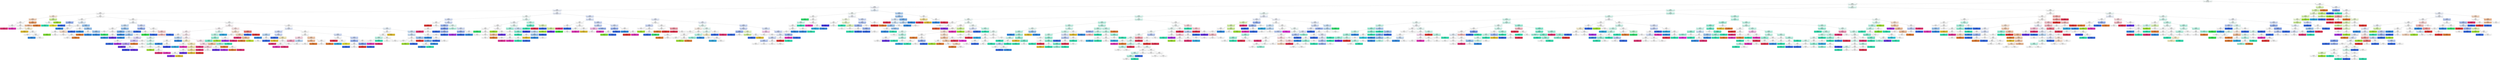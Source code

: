 digraph Tree {
node [shape=box, style="filled, rounded", color="black", fontname=helvetica] ;
edge [fontname=helvetica] ;
0 [label=<X<SUB>2</SUB> &le; 8.5<br/>gini = 0.901<br/>samples = 1200<br/>value = [107, 1, 47, 8, 2, 80, 6, 1, 1, 10, 20, 2, 228<br/>3, 5, 40, 122, 191, 7, 2, 25, 3, 14, 4, 8, 53<br/>6, 69, 76, 56, 3]>, fillcolor="#f8fefc"] ;
1 [label=<X<SUB>0</SUB> &le; 11.5<br/>gini = 0.898<br/>samples = 1072<br/>value = [93, 0, 47, 7, 2, 51, 6, 1, 1, 9, 18, 2, 219<br/>2, 5, 37, 111, 161, 7, 2, 23, 3, 13, 3, 8, 53<br/>4, 68, 73, 40, 3]>, fillcolor="#f2fdfa"] ;
0 -> 1 [labeldistance=2.5, labelangle=45, headlabel="True"] ;
2 [label=<X<SUB>0</SUB> &le; 10.5<br/>gini = 0.913<br/>samples = 368<br/>value = [35, 0, 19, 5, 1, 20, 3, 0, 1, 3, 7, 2, 43, 1<br/>2, 12, 45, 62, 5, 1, 11, 2, 6, 2, 0, 23, 1<br/>24, 16, 16, 0]>, fillcolor="#f5f7fe"] ;
1 -> 2 ;
3 [label=<X<SUB>1</SUB> &le; 3.5<br/>gini = 0.911<br/>samples = 317<br/>value = [33, 0, 15, 4, 1, 17, 3, 0, 1, 3, 6, 2, 36, 1<br/>2, 8, 33, 57, 5, 0, 9, 1, 5, 2, 0, 22, 1, 23<br/>13, 14, 0]>, fillcolor="#f0f4fd"] ;
2 -> 3 ;
4 [label=<X<SUB>2</SUB> &le; 0.5<br/>gini = 0.915<br/>samples = 180<br/>value = [21, 0, 9, 3, 1, 9, 2, 0, 0, 1, 2, 1, 16, 0<br/>0, 6, 25, 26, 4, 0, 5, 1, 3, 2, 0, 11, 0, 15<br/>8, 9, 0]>, fillcolor="#fefeff"] ;
3 -> 4 ;
5 [label=<X<SUB>1</SUB> &le; 2.5<br/>gini = 0.85<br/>samples = 20<br/>value = [6, 0, 2, 1, 0, 3, 0, 0, 0, 0, 0, 0, 1, 0<br/>0, 0, 1, 2, 0, 0, 0, 0, 0, 1, 0, 1, 0, 1<br/>1, 0, 0]>, fillcolor="#fae9dc"] ;
4 -> 5 ;
6 [label=<X<SUB>1</SUB> &le; 1.5<br/>gini = 0.782<br/>samples = 15<br/>value = [6, 0, 2, 0, 0, 0, 0, 0, 0, 0, 0, 0, 0, 0<br/>0, 0, 1, 2, 0, 0, 0, 0, 0, 1, 0, 1, 0, 1<br/>1, 0, 0]>, fillcolor="#f7d8c2"] ;
5 -> 6 ;
7 [label=<X<SUB>0</SUB> &le; 0.5<br/>gini = 0.84<br/>samples = 10<br/>value = [2, 0, 2, 0, 0, 0, 0, 0, 0, 0, 0, 0, 0, 0<br/>0, 0, 1, 2, 0, 0, 0, 0, 0, 1, 0, 1, 0, 1<br/>0, 0, 0]>, fillcolor="#ffffff"] ;
6 -> 7 ;
8 [label=<X<SUB>1</SUB> &le; 0.5<br/>gini = 0.5<br/>samples = 2<br/>value = [0, 0, 0, 0, 0, 0, 0, 0, 0, 0, 0, 0, 0, 0<br/>0, 0, 0, 0, 0, 0, 0, 0, 0, 0, 0, 1, 0, 1<br/>0, 0, 0]>, fillcolor="#ffffff"] ;
7 -> 8 ;
9 [label=<gini = 0.0<br/>samples = 1<br/>value = [0, 0, 0, 0, 0, 0, 0, 0, 0, 0, 0, 0, 0, 0<br/>0, 0, 0, 0, 0, 0, 0, 0, 0, 0, 0, 0, 0, 1<br/>0, 0, 0]>, fillcolor="#e53978"] ;
8 -> 9 ;
10 [label=<gini = 0.0<br/>samples = 1<br/>value = [0, 0, 0, 0, 0, 0, 0, 0, 0, 0, 0, 0, 0, 0<br/>0, 0, 0, 0, 0, 0, 0, 0, 0, 0, 0, 1, 0, 0<br/>0, 0, 0]>, fillcolor="#e539ba"] ;
8 -> 10 ;
11 [label=<X<SUB>0</SUB> &le; 3.0<br/>gini = 0.781<br/>samples = 8<br/>value = [2, 0, 2, 0, 0, 0, 0, 0, 0, 0, 0, 0, 0, 0<br/>0, 0, 1, 2, 0, 0, 0, 0, 0, 1, 0, 0, 0, 0<br/>0, 0, 0]>, fillcolor="#ffffff"] ;
7 -> 11 ;
12 [label=<gini = 0.5<br/>samples = 2<br/>value = [1, 0, 0, 0, 0, 0, 0, 0, 0, 0, 0, 0, 0, 0<br/>0, 0, 0, 1, 0, 0, 0, 0, 0, 0, 0, 0, 0, 0<br/>0, 0, 0]>, fillcolor="#ffffff"] ;
11 -> 12 ;
13 [label=<X<SUB>0</SUB> &le; 6.0<br/>gini = 0.778<br/>samples = 6<br/>value = [1, 0, 2, 0, 0, 0, 0, 0, 0, 0, 0, 0, 0, 0<br/>0, 0, 1, 1, 0, 0, 0, 0, 0, 1, 0, 0, 0, 0<br/>0, 0, 0]>, fillcolor="#faf3d7"] ;
11 -> 13 ;
14 [label=<gini = 0.0<br/>samples = 1<br/>value = [0, 0, 1, 0, 0, 0, 0, 0, 0, 0, 0, 0, 0, 0<br/>0, 0, 0, 0, 0, 0, 0, 0, 0, 0, 0, 0, 0, 0<br/>0, 0, 0]>, fillcolor="#e5c339"] ;
13 -> 14 ;
15 [label=<X<SUB>1</SUB> &le; 0.5<br/>gini = 0.8<br/>samples = 5<br/>value = [1, 0, 1, 0, 0, 0, 0, 0, 0, 0, 0, 0, 0, 0<br/>0, 0, 1, 1, 0, 0, 0, 0, 0, 1, 0, 0, 0, 0<br/>0, 0, 0]>, fillcolor="#ffffff"] ;
13 -> 15 ;
16 [label=<gini = 0.5<br/>samples = 2<br/>value = [1, 0, 1, 0, 0, 0, 0, 0, 0, 0, 0, 0, 0, 0<br/>0, 0, 0, 0, 0, 0, 0, 0, 0, 0, 0, 0, 0, 0<br/>0, 0, 0]>, fillcolor="#ffffff"] ;
15 -> 16 ;
17 [label=<X<SUB>0</SUB> &le; 7.5<br/>gini = 0.667<br/>samples = 3<br/>value = [0, 0, 0, 0, 0, 0, 0, 0, 0, 0, 0, 0, 0, 0<br/>0, 0, 1, 1, 0, 0, 0, 0, 0, 1, 0, 0, 0, 0<br/>0, 0, 0]>, fillcolor="#ffffff"] ;
15 -> 17 ;
18 [label=<gini = 0.0<br/>samples = 1<br/>value = [0, 0, 0, 0, 0, 0, 0, 0, 0, 0, 0, 0, 0, 0<br/>0, 0, 1, 0, 0, 0, 0, 0, 0, 0, 0, 0, 0, 0<br/>0, 0, 0]>, fillcolor="#398fe5"] ;
17 -> 18 ;
19 [label=<gini = 0.5<br/>samples = 2<br/>value = [0, 0, 0, 0, 0, 0, 0, 0, 0, 0, 0, 0, 0, 0<br/>0, 0, 0, 1, 0, 0, 0, 0, 0, 1, 0, 0, 0, 0<br/>0, 0, 0]>, fillcolor="#ffffff"] ;
17 -> 19 ;
20 [label=<X<SUB>0</SUB> &le; 4.5<br/>gini = 0.32<br/>samples = 5<br/>value = [4, 0, 0, 0, 0, 0, 0, 0, 0, 0, 0, 0, 0, 0<br/>0, 0, 0, 0, 0, 0, 0, 0, 0, 0, 0, 0, 0, 0<br/>1, 0, 0]>, fillcolor="#eca06a"] ;
6 -> 20 ;
21 [label=<gini = 0.444<br/>samples = 3<br/>value = [2, 0, 0, 0, 0, 0, 0, 0, 0, 0, 0, 0, 0, 0<br/>0, 0, 0, 0, 0, 0, 0, 0, 0, 0, 0, 0, 0, 0<br/>1, 0, 0]>, fillcolor="#f2c09c"] ;
20 -> 21 ;
22 [label=<gini = 0.0<br/>samples = 2<br/>value = [2, 0, 0, 0, 0, 0, 0, 0, 0, 0, 0, 0, 0, 0<br/>0, 0, 0, 0, 0, 0, 0, 0, 0, 0, 0, 0, 0, 0<br/>0, 0, 0]>, fillcolor="#e58139"] ;
20 -> 22 ;
23 [label=<X<SUB>0</SUB> &le; 8.5<br/>gini = 0.56<br/>samples = 5<br/>value = [0, 0, 0, 1, 0, 3, 0, 0, 0, 0, 0, 0, 1, 0<br/>0, 0, 0, 0, 0, 0, 0, 0, 0, 0, 0, 0, 0, 0<br/>0, 0, 0]>, fillcolor="#d1f29c"] ;
5 -> 23 ;
24 [label=<X<SUB>0</SUB> &le; 4.0<br/>gini = 0.5<br/>samples = 2<br/>value = [0, 0, 0, 1, 0, 0, 0, 0, 0, 0, 0, 0, 1, 0<br/>0, 0, 0, 0, 0, 0, 0, 0, 0, 0, 0, 0, 0, 0<br/>0, 0, 0]>, fillcolor="#ffffff"] ;
23 -> 24 ;
25 [label=<gini = 0.0<br/>samples = 1<br/>value = [0, 0, 0, 0, 0, 0, 0, 0, 0, 0, 0, 0, 1, 0<br/>0, 0, 0, 0, 0, 0, 0, 0, 0, 0, 0, 0, 0, 0<br/>0, 0, 0]>, fillcolor="#39e5b7"] ;
24 -> 25 ;
26 [label=<gini = 0.0<br/>samples = 1<br/>value = [0, 0, 0, 1, 0, 0, 0, 0, 0, 0, 0, 0, 0, 0<br/>0, 0, 0, 0, 0, 0, 0, 0, 0, 0, 0, 0, 0, 0<br/>0, 0, 0]>, fillcolor="#e5e239"] ;
24 -> 26 ;
27 [label=<gini = 0.0<br/>samples = 3<br/>value = [0, 0, 0, 0, 0, 3, 0, 0, 0, 0, 0, 0, 0, 0<br/>0, 0, 0, 0, 0, 0, 0, 0, 0, 0, 0, 0, 0, 0<br/>0, 0, 0]>, fillcolor="#a3e539"] ;
23 -> 27 ;
28 [label=<X<SUB>2</SUB> &le; 1.5<br/>gini = 0.913<br/>samples = 160<br/>value = [15, 0, 7, 2, 1, 6, 2, 0, 0, 1, 2, 1, 15, 0<br/>0, 6, 24, 24, 4, 0, 5, 1, 3, 1, 0, 10, 0, 14<br/>7, 9, 0]>, fillcolor="#ffffff"] ;
4 -> 28 ;
29 [label=<X<SUB>1</SUB> &le; 0.5<br/>gini = 0.82<br/>samples = 19<br/>value = [3, 0, 1, 0, 0, 1, 1, 0, 0, 0, 1, 0, 1, 0<br/>0, 1, 5, 5, 0, 0, 0, 0, 0, 0, 0, 0, 0, 0<br/>0, 0, 0]>, fillcolor="#ffffff"] ;
28 -> 29 ;
30 [label=<X<SUB>0</SUB> &le; 5.5<br/>gini = 0.444<br/>samples = 3<br/>value = [0, 0, 0, 0, 0, 0, 0, 0, 0, 0, 0, 0, 1, 0<br/>0, 0, 0, 2, 0, 0, 0, 0, 0, 0, 0, 0, 0, 0<br/>0, 0, 0]>, fillcolor="#9cb6f2"] ;
29 -> 30 ;
31 [label=<gini = 0.0<br/>samples = 1<br/>value = [0, 0, 0, 0, 0, 0, 0, 0, 0, 0, 0, 0, 0, 0<br/>0, 0, 0, 1, 0, 0, 0, 0, 0, 0, 0, 0, 0, 0<br/>0, 0, 0]>, fillcolor="#396de5"] ;
30 -> 31 ;
32 [label=<gini = 0.5<br/>samples = 2<br/>value = [0, 0, 0, 0, 0, 0, 0, 0, 0, 0, 0, 0, 1, 0<br/>0, 0, 0, 1, 0, 0, 0, 0, 0, 0, 0, 0, 0, 0<br/>0, 0, 0]>, fillcolor="#ffffff"] ;
30 -> 32 ;
33 [label=<X<SUB>0</SUB> &le; 4.5<br/>gini = 0.812<br/>samples = 16<br/>value = [3, 0, 1, 0, 0, 1, 1, 0, 0, 0, 1, 0, 0, 0<br/>0, 1, 5, 3, 0, 0, 0, 0, 0, 0, 0, 0, 0, 0<br/>0, 0, 0]>, fillcolor="#e1eefb"] ;
29 -> 33 ;
34 [label=<X<SUB>1</SUB> &le; 1.5<br/>gini = 0.84<br/>samples = 9<br/>value = [2, 0, 1, 0, 0, 1, 1, 0, 0, 0, 0, 0, 0, 0<br/>0, 1, 1, 2, 0, 0, 0, 0, 0, 0, 0, 0, 0, 0<br/>0, 0, 0]>, fillcolor="#ffffff"] ;
33 -> 34 ;
35 [label=<gini = 0.0<br/>samples = 1<br/>value = [0, 0, 0, 0, 0, 0, 0, 0, 0, 0, 0, 0, 0, 0<br/>0, 0, 1, 0, 0, 0, 0, 0, 0, 0, 0, 0, 0, 0<br/>0, 0, 0]>, fillcolor="#398fe5"] ;
34 -> 35 ;
36 [label=<X<SUB>0</SUB> &le; 1.5<br/>gini = 0.812<br/>samples = 8<br/>value = [2, 0, 1, 0, 0, 1, 1, 0, 0, 0, 0, 0, 0, 0<br/>0, 1, 0, 2, 0, 0, 0, 0, 0, 0, 0, 0, 0, 0<br/>0, 0, 0]>, fillcolor="#ffffff"] ;
34 -> 36 ;
37 [label=<X<SUB>1</SUB> &le; 2.5<br/>gini = 0.667<br/>samples = 3<br/>value = [0, 0, 1, 0, 0, 0, 1, 0, 0, 0, 0, 0, 0, 0<br/>0, 0, 0, 1, 0, 0, 0, 0, 0, 0, 0, 0, 0, 0<br/>0, 0, 0]>, fillcolor="#ffffff"] ;
36 -> 37 ;
38 [label=<gini = 0.0<br/>samples = 1<br/>value = [0, 0, 0, 0, 0, 0, 1, 0, 0, 0, 0, 0, 0, 0<br/>0, 0, 0, 0, 0, 0, 0, 0, 0, 0, 0, 0, 0, 0<br/>0, 0, 0]>, fillcolor="#83e539"] ;
37 -> 38 ;
39 [label=<gini = 0.5<br/>samples = 2<br/>value = [0, 0, 1, 0, 0, 0, 0, 0, 0, 0, 0, 0, 0, 0<br/>0, 0, 0, 1, 0, 0, 0, 0, 0, 0, 0, 0, 0, 0<br/>0, 0, 0]>, fillcolor="#ffffff"] ;
37 -> 39 ;
40 [label=<X<SUB>0</SUB> &le; 2.5<br/>gini = 0.72<br/>samples = 5<br/>value = [2, 0, 0, 0, 0, 1, 0, 0, 0, 0, 0, 0, 0, 0<br/>0, 1, 0, 1, 0, 0, 0, 0, 0, 0, 0, 0, 0, 0<br/>0, 0, 0]>, fillcolor="#f8e0ce"] ;
36 -> 40 ;
41 [label=<gini = 0.5<br/>samples = 2<br/>value = [1, 0, 0, 0, 0, 0, 0, 0, 0, 0, 0, 0, 0, 0<br/>0, 0, 0, 1, 0, 0, 0, 0, 0, 0, 0, 0, 0, 0<br/>0, 0, 0]>, fillcolor="#ffffff"] ;
40 -> 41 ;
42 [label=<X<SUB>0</SUB> &le; 3.5<br/>gini = 0.667<br/>samples = 3<br/>value = [1, 0, 0, 0, 0, 1, 0, 0, 0, 0, 0, 0, 0, 0<br/>0, 1, 0, 0, 0, 0, 0, 0, 0, 0, 0, 0, 0, 0<br/>0, 0, 0]>, fillcolor="#ffffff"] ;
40 -> 42 ;
43 [label=<gini = 0.5<br/>samples = 2<br/>value = [0, 0, 0, 0, 0, 1, 0, 0, 0, 0, 0, 0, 0, 0<br/>0, 1, 0, 0, 0, 0, 0, 0, 0, 0, 0, 0, 0, 0<br/>0, 0, 0]>, fillcolor="#ffffff"] ;
42 -> 43 ;
44 [label=<gini = 0.0<br/>samples = 1<br/>value = [1, 0, 0, 0, 0, 0, 0, 0, 0, 0, 0, 0, 0, 0<br/>0, 0, 0, 0, 0, 0, 0, 0, 0, 0, 0, 0, 0, 0<br/>0, 0, 0]>, fillcolor="#e58139"] ;
42 -> 44 ;
45 [label=<X<SUB>1</SUB> &le; 1.5<br/>gini = 0.612<br/>samples = 7<br/>value = [1, 0, 0, 0, 0, 0, 0, 0, 0, 0, 1, 0, 0, 0<br/>0, 0, 4, 1, 0, 0, 0, 0, 0, 0, 0, 0, 0, 0<br/>0, 0, 0]>, fillcolor="#9cc7f2"] ;
33 -> 45 ;
46 [label=<X<SUB>0</SUB> &le; 9.5<br/>gini = 0.5<br/>samples = 2<br/>value = [0, 0, 0, 0, 0, 0, 0, 0, 0, 0, 0, 0, 0, 0<br/>0, 0, 1, 1, 0, 0, 0, 0, 0, 0, 0, 0, 0, 0<br/>0, 0, 0]>, fillcolor="#ffffff"] ;
45 -> 46 ;
47 [label=<gini = 0.0<br/>samples = 1<br/>value = [0, 0, 0, 0, 0, 0, 0, 0, 0, 0, 0, 0, 0, 0<br/>0, 0, 0, 1, 0, 0, 0, 0, 0, 0, 0, 0, 0, 0<br/>0, 0, 0]>, fillcolor="#396de5"] ;
46 -> 47 ;
48 [label=<gini = 0.0<br/>samples = 1<br/>value = [0, 0, 0, 0, 0, 0, 0, 0, 0, 0, 0, 0, 0, 0<br/>0, 0, 1, 0, 0, 0, 0, 0, 0, 0, 0, 0, 0, 0<br/>0, 0, 0]>, fillcolor="#398fe5"] ;
46 -> 48 ;
49 [label=<X<SUB>0</SUB> &le; 6.5<br/>gini = 0.56<br/>samples = 5<br/>value = [1, 0, 0, 0, 0, 0, 0, 0, 0, 0, 1, 0, 0, 0<br/>0, 0, 3, 0, 0, 0, 0, 0, 0, 0, 0, 0, 0, 0<br/>0, 0, 0]>, fillcolor="#9cc7f2"] ;
45 -> 49 ;
50 [label=<X<SUB>1</SUB> &le; 2.5<br/>gini = 0.5<br/>samples = 2<br/>value = [1, 0, 0, 0, 0, 0, 0, 0, 0, 0, 0, 0, 0, 0<br/>0, 0, 1, 0, 0, 0, 0, 0, 0, 0, 0, 0, 0, 0<br/>0, 0, 0]>, fillcolor="#ffffff"] ;
49 -> 50 ;
51 [label=<gini = 0.0<br/>samples = 1<br/>value = [1, 0, 0, 0, 0, 0, 0, 0, 0, 0, 0, 0, 0, 0<br/>0, 0, 0, 0, 0, 0, 0, 0, 0, 0, 0, 0, 0, 0<br/>0, 0, 0]>, fillcolor="#e58139"] ;
50 -> 51 ;
52 [label=<gini = 0.0<br/>samples = 1<br/>value = [0, 0, 0, 0, 0, 0, 0, 0, 0, 0, 0, 0, 0, 0<br/>0, 0, 1, 0, 0, 0, 0, 0, 0, 0, 0, 0, 0, 0<br/>0, 0, 0]>, fillcolor="#398fe5"] ;
50 -> 52 ;
53 [label=<X<SUB>1</SUB> &le; 2.5<br/>gini = 0.444<br/>samples = 3<br/>value = [0, 0, 0, 0, 0, 0, 0, 0, 0, 0, 1, 0, 0, 0<br/>0, 0, 2, 0, 0, 0, 0, 0, 0, 0, 0, 0, 0, 0<br/>0, 0, 0]>, fillcolor="#9cc7f2"] ;
49 -> 53 ;
54 [label=<gini = 0.0<br/>samples = 2<br/>value = [0, 0, 0, 0, 0, 0, 0, 0, 0, 0, 0, 0, 0, 0<br/>0, 0, 2, 0, 0, 0, 0, 0, 0, 0, 0, 0, 0, 0<br/>0, 0, 0]>, fillcolor="#398fe5"] ;
53 -> 54 ;
55 [label=<gini = 0.0<br/>samples = 1<br/>value = [0, 0, 0, 0, 0, 0, 0, 0, 0, 0, 1, 0, 0, 0<br/>0, 0, 0, 0, 0, 0, 0, 0, 0, 0, 0, 0, 0, 0<br/>0, 0, 0]>, fillcolor="#39e575"] ;
53 -> 55 ;
56 [label=<X<SUB>0</SUB> &le; 0.5<br/>gini = 0.918<br/>samples = 141<br/>value = [12, 0, 6, 2, 1, 5, 1, 0, 0, 1, 1, 1, 14, 0<br/>0, 5, 19, 19, 4, 0, 5, 1, 3, 1, 0, 10, 0, 14<br/>7, 9, 0]>, fillcolor="#ffffff"] ;
28 -> 56 ;
57 [label=<X<SUB>2</SUB> &le; 4.5<br/>gini = 0.854<br/>samples = 23<br/>value = [1, 0, 0, 0, 0, 0, 0, 0, 0, 1, 1, 0, 1, 0<br/>0, 0, 6, 5, 0, 0, 1, 0, 0, 1, 0, 1, 0, 1<br/>2, 2, 0]>, fillcolor="#f4f9fe"] ;
56 -> 57 ;
58 [label=<X<SUB>2</SUB> &le; 2.5<br/>gini = 0.793<br/>samples = 13<br/>value = [1, 0, 0, 0, 0, 0, 0, 0, 0, 0, 1, 0, 0, 0<br/>0, 0, 5, 1, 0, 0, 1, 0, 0, 0, 0, 1, 0, 1<br/>2, 0, 0]>, fillcolor="#c9e0f8"] ;
57 -> 58 ;
59 [label=<X<SUB>1</SUB> &le; 0.5<br/>gini = 0.75<br/>samples = 4<br/>value = [1, 0, 0, 0, 0, 0, 0, 0, 0, 0, 0, 0, 0, 0<br/>0, 0, 0, 0, 0, 0, 0, 0, 0, 0, 0, 1, 0, 1<br/>1, 0, 0]>, fillcolor="#ffffff"] ;
58 -> 59 ;
60 [label=<gini = 0.5<br/>samples = 2<br/>value = [0, 0, 0, 0, 0, 0, 0, 0, 0, 0, 0, 0, 0, 0<br/>0, 0, 0, 0, 0, 0, 0, 0, 0, 0, 0, 1, 0, 0<br/>1, 0, 0]>, fillcolor="#ffffff"] ;
59 -> 60 ;
61 [label=<gini = 0.5<br/>samples = 2<br/>value = [1, 0, 0, 0, 0, 0, 0, 0, 0, 0, 0, 0, 0, 0<br/>0, 0, 0, 0, 0, 0, 0, 0, 0, 0, 0, 0, 0, 1<br/>0, 0, 0]>, fillcolor="#ffffff"] ;
59 -> 61 ;
62 [label=<X<SUB>2</SUB> &le; 3.5<br/>gini = 0.642<br/>samples = 9<br/>value = [0, 0, 0, 0, 0, 0, 0, 0, 0, 0, 1, 0, 0, 0<br/>0, 0, 5, 1, 0, 0, 1, 0, 0, 0, 0, 0, 0, 0<br/>1, 0, 0]>, fillcolor="#9cc7f2"] ;
58 -> 62 ;
63 [label=<X<SUB>1</SUB> &le; 2.5<br/>gini = 0.375<br/>samples = 4<br/>value = [0, 0, 0, 0, 0, 0, 0, 0, 0, 0, 0, 0, 0, 0<br/>0, 0, 3, 0, 0, 0, 1, 0, 0, 0, 0, 0, 0, 0<br/>0, 0, 0]>, fillcolor="#7bb4ee"] ;
62 -> 63 ;
64 [label=<X<SUB>1</SUB> &le; 1.0<br/>gini = 0.5<br/>samples = 2<br/>value = [0, 0, 0, 0, 0, 0, 0, 0, 0, 0, 0, 0, 0, 0<br/>0, 0, 1, 0, 0, 0, 1, 0, 0, 0, 0, 0, 0, 0<br/>0, 0, 0]>, fillcolor="#ffffff"] ;
63 -> 64 ;
65 [label=<gini = 0.0<br/>samples = 1<br/>value = [0, 0, 0, 0, 0, 0, 0, 0, 0, 0, 0, 0, 0, 0<br/>0, 0, 1, 0, 0, 0, 0, 0, 0, 0, 0, 0, 0, 0<br/>0, 0, 0]>, fillcolor="#398fe5"] ;
64 -> 65 ;
66 [label=<gini = 0.0<br/>samples = 1<br/>value = [0, 0, 0, 0, 0, 0, 0, 0, 0, 0, 0, 0, 0, 0<br/>0, 0, 0, 0, 0, 0, 1, 0, 0, 0, 0, 0, 0, 0<br/>0, 0, 0]>, fillcolor="#6a39e5"] ;
64 -> 66 ;
67 [label=<gini = 0.0<br/>samples = 2<br/>value = [0, 0, 0, 0, 0, 0, 0, 0, 0, 0, 0, 0, 0, 0<br/>0, 0, 2, 0, 0, 0, 0, 0, 0, 0, 0, 0, 0, 0<br/>0, 0, 0]>, fillcolor="#398fe5"] ;
63 -> 67 ;
68 [label=<X<SUB>1</SUB> &le; 2.5<br/>gini = 0.72<br/>samples = 5<br/>value = [0, 0, 0, 0, 0, 0, 0, 0, 0, 0, 1, 0, 0, 0<br/>0, 0, 2, 1, 0, 0, 0, 0, 0, 0, 0, 0, 0, 0<br/>1, 0, 0]>, fillcolor="#cee3f8"] ;
62 -> 68 ;
69 [label=<X<SUB>1</SUB> &le; 1.5<br/>gini = 0.444<br/>samples = 3<br/>value = [0, 0, 0, 0, 0, 0, 0, 0, 0, 0, 0, 0, 0, 0<br/>0, 0, 2, 1, 0, 0, 0, 0, 0, 0, 0, 0, 0, 0<br/>0, 0, 0]>, fillcolor="#9cc7f2"] ;
68 -> 69 ;
70 [label=<gini = 0.0<br/>samples = 1<br/>value = [0, 0, 0, 0, 0, 0, 0, 0, 0, 0, 0, 0, 0, 0<br/>0, 0, 1, 0, 0, 0, 0, 0, 0, 0, 0, 0, 0, 0<br/>0, 0, 0]>, fillcolor="#398fe5"] ;
69 -> 70 ;
71 [label=<gini = 0.5<br/>samples = 2<br/>value = [0, 0, 0, 0, 0, 0, 0, 0, 0, 0, 0, 0, 0, 0<br/>0, 0, 1, 1, 0, 0, 0, 0, 0, 0, 0, 0, 0, 0<br/>0, 0, 0]>, fillcolor="#ffffff"] ;
69 -> 71 ;
72 [label=<gini = 0.5<br/>samples = 2<br/>value = [0, 0, 0, 0, 0, 0, 0, 0, 0, 0, 1, 0, 0, 0<br/>0, 0, 0, 0, 0, 0, 0, 0, 0, 0, 0, 0, 0, 0<br/>1, 0, 0]>, fillcolor="#ffffff"] ;
68 -> 72 ;
73 [label=<X<SUB>2</SUB> &le; 6.5<br/>gini = 0.76<br/>samples = 10<br/>value = [0, 0, 0, 0, 0, 0, 0, 0, 0, 1, 0, 0, 1, 0<br/>0, 0, 1, 4, 0, 0, 0, 0, 0, 1, 0, 0, 0, 0<br/>0, 2, 0]>, fillcolor="#cedaf8"] ;
57 -> 73 ;
74 [label=<X<SUB>1</SUB> &le; 0.5<br/>gini = 0.444<br/>samples = 3<br/>value = [0, 0, 0, 0, 0, 0, 0, 0, 0, 1, 0, 0, 0, 0<br/>0, 0, 0, 2, 0, 0, 0, 0, 0, 0, 0, 0, 0, 0<br/>0, 0, 0]>, fillcolor="#9cb6f2"] ;
73 -> 74 ;
75 [label=<gini = 0.0<br/>samples = 1<br/>value = [0, 0, 0, 0, 0, 0, 0, 0, 0, 0, 0, 0, 0, 0<br/>0, 0, 0, 1, 0, 0, 0, 0, 0, 0, 0, 0, 0, 0<br/>0, 0, 0]>, fillcolor="#396de5"] ;
74 -> 75 ;
76 [label=<X<SUB>1</SUB> &le; 2.0<br/>gini = 0.5<br/>samples = 2<br/>value = [0, 0, 0, 0, 0, 0, 0, 0, 0, 1, 0, 0, 0, 0<br/>0, 0, 0, 1, 0, 0, 0, 0, 0, 0, 0, 0, 0, 0<br/>0, 0, 0]>, fillcolor="#ffffff"] ;
74 -> 76 ;
77 [label=<gini = 0.0<br/>samples = 1<br/>value = [0, 0, 0, 0, 0, 0, 0, 0, 0, 1, 0, 0, 0, 0<br/>0, 0, 0, 0, 0, 0, 0, 0, 0, 0, 0, 0, 0, 0<br/>0, 0, 0]>, fillcolor="#39e553"] ;
76 -> 77 ;
78 [label=<gini = 0.0<br/>samples = 1<br/>value = [0, 0, 0, 0, 0, 0, 0, 0, 0, 0, 0, 0, 0, 0<br/>0, 0, 0, 1, 0, 0, 0, 0, 0, 0, 0, 0, 0, 0<br/>0, 0, 0]>, fillcolor="#396de5"] ;
76 -> 78 ;
79 [label=<X<SUB>1</SUB> &le; 1.5<br/>gini = 0.776<br/>samples = 7<br/>value = [0, 0, 0, 0, 0, 0, 0, 0, 0, 0, 0, 0, 1, 0<br/>0, 0, 1, 2, 0, 0, 0, 0, 0, 1, 0, 0, 0, 0<br/>0, 2, 0]>, fillcolor="#ffffff"] ;
73 -> 79 ;
80 [label=<gini = 0.5<br/>samples = 2<br/>value = [0, 0, 0, 0, 0, 0, 0, 0, 0, 0, 0, 0, 0, 0<br/>0, 0, 0, 1, 0, 0, 0, 0, 0, 1, 0, 0, 0, 0<br/>0, 0, 0]>, fillcolor="#ffffff"] ;
79 -> 80 ;
81 [label=<X<SUB>2</SUB> &le; 7.5<br/>gini = 0.72<br/>samples = 5<br/>value = [0, 0, 0, 0, 0, 0, 0, 0, 0, 0, 0, 0, 1, 0<br/>0, 0, 1, 1, 0, 0, 0, 0, 0, 0, 0, 0, 0, 0<br/>0, 2, 0]>, fillcolor="#f8cece"] ;
79 -> 81 ;
82 [label=<gini = 0.625<br/>samples = 4<br/>value = [0, 0, 0, 0, 0, 0, 0, 0, 0, 0, 0, 0, 1, 0<br/>0, 0, 1, 0, 0, 0, 0, 0, 0, 0, 0, 0, 0, 0<br/>0, 2, 0]>, fillcolor="#f6bebd"] ;
81 -> 82 ;
83 [label=<gini = 0.0<br/>samples = 1<br/>value = [0, 0, 0, 0, 0, 0, 0, 0, 0, 0, 0, 0, 0, 0<br/>0, 0, 0, 1, 0, 0, 0, 0, 0, 0, 0, 0, 0, 0<br/>0, 0, 0]>, fillcolor="#396de5"] ;
81 -> 83 ;
84 [label=<X<SUB>0</SUB> &le; 7.5<br/>gini = 0.92<br/>samples = 118<br/>value = [11, 0, 6, 2, 1, 5, 1, 0, 0, 0, 0, 1, 13, 0<br/>0, 5, 13, 14, 4, 0, 4, 1, 3, 0, 0, 9, 0, 13<br/>5, 7, 0]>, fillcolor="#fdfeff"] ;
56 -> 84 ;
85 [label=<X<SUB>1</SUB> &le; 2.5<br/>gini = 0.926<br/>samples = 60<br/>value = [6, 0, 3, 0, 1, 3, 1, 0, 0, 0, 0, 1, 6, 0<br/>0, 3, 3, 4, 4, 0, 4, 1, 3, 0, 0, 4, 0, 8<br/>1, 4, 0]>, fillcolor="#fef8fa"] ;
84 -> 85 ;
86 [label=<X<SUB>0</SUB> &le; 6.5<br/>gini = 0.922<br/>samples = 50<br/>value = [4, 0, 3, 0, 0, 2, 1, 0, 0, 0, 0, 1, 6, 0<br/>0, 3, 3, 3, 4, 0, 4, 1, 3, 0, 0, 3, 0, 7<br/>1, 1, 0]>, fillcolor="#fefafc"] ;
85 -> 86 ;
87 [label=<X<SUB>0</SUB> &le; 1.5<br/>gini = 0.921<br/>samples = 41<br/>value = [4, 0, 3, 0, 0, 1, 1, 0, 0, 0, 0, 1, 3, 0<br/>0, 1, 3, 3, 3, 0, 4, 1, 2, 0, 0, 3, 0, 6<br/>1, 1, 0]>, fillcolor="#fef4f8"] ;
86 -> 87 ;
88 [label=<X<SUB>1</SUB> &le; 1.5<br/>gini = 0.862<br/>samples = 15<br/>value = [2, 0, 0, 0, 0, 0, 1, 0, 0, 0, 0, 0, 3, 0<br/>0, 0, 0, 3, 1, 0, 2, 0, 1, 0, 0, 1, 0, 1<br/>0, 0, 0]>, fillcolor="#ffffff"] ;
87 -> 88 ;
89 [label=<X<SUB>2</SUB> &le; 2.5<br/>gini = 0.778<br/>samples = 6<br/>value = [1, 0, 0, 0, 0, 0, 0, 0, 0, 0, 0, 0, 0, 0<br/>0, 0, 0, 1, 1, 0, 2, 0, 1, 0, 0, 0, 0, 0<br/>0, 0, 0]>, fillcolor="#e1d7fa"] ;
88 -> 89 ;
90 [label=<X<SUB>1</SUB> &le; 0.5<br/>gini = 0.5<br/>samples = 2<br/>value = [0, 0, 0, 0, 0, 0, 0, 0, 0, 0, 0, 0, 0, 0<br/>0, 0, 0, 1, 0, 0, 0, 0, 1, 0, 0, 0, 0, 0<br/>0, 0, 0]>, fillcolor="#ffffff"] ;
89 -> 90 ;
91 [label=<gini = 0.0<br/>samples = 1<br/>value = [0, 0, 0, 0, 0, 0, 0, 0, 0, 0, 0, 0, 0, 0<br/>0, 0, 0, 1, 0, 0, 0, 0, 0, 0, 0, 0, 0, 0<br/>0, 0, 0]>, fillcolor="#396de5"] ;
90 -> 91 ;
92 [label=<gini = 0.0<br/>samples = 1<br/>value = [0, 0, 0, 0, 0, 0, 0, 0, 0, 0, 0, 0, 0, 0<br/>0, 0, 0, 0, 0, 0, 0, 0, 1, 0, 0, 0, 0, 0<br/>0, 0, 0]>, fillcolor="#ac39e5"] ;
90 -> 92 ;
93 [label=<X<SUB>2</SUB> &le; 6.0<br/>gini = 0.625<br/>samples = 4<br/>value = [1, 0, 0, 0, 0, 0, 0, 0, 0, 0, 0, 0, 0, 0<br/>0, 0, 0, 0, 1, 0, 2, 0, 0, 0, 0, 0, 0, 0<br/>0, 0, 0]>, fillcolor="#cdbdf6"] ;
89 -> 93 ;
94 [label=<X<SUB>2</SUB> &le; 3.5<br/>gini = 0.444<br/>samples = 3<br/>value = [0, 0, 0, 0, 0, 0, 0, 0, 0, 0, 0, 0, 0, 0<br/>0, 0, 0, 0, 1, 0, 2, 0, 0, 0, 0, 0, 0, 0<br/>0, 0, 0]>, fillcolor="#b49cf2"] ;
93 -> 94 ;
95 [label=<gini = 0.0<br/>samples = 1<br/>value = [0, 0, 0, 0, 0, 0, 0, 0, 0, 0, 0, 0, 0, 0<br/>0, 0, 0, 0, 0, 0, 1, 0, 0, 0, 0, 0, 0, 0<br/>0, 0, 0]>, fillcolor="#6a39e5"] ;
94 -> 95 ;
96 [label=<X<SUB>2</SUB> &le; 4.5<br/>gini = 0.5<br/>samples = 2<br/>value = [0, 0, 0, 0, 0, 0, 0, 0, 0, 0, 0, 0, 0, 0<br/>0, 0, 0, 0, 1, 0, 1, 0, 0, 0, 0, 0, 0, 0<br/>0, 0, 0]>, fillcolor="#ffffff"] ;
94 -> 96 ;
97 [label=<gini = 0.0<br/>samples = 1<br/>value = [0, 0, 0, 0, 0, 0, 0, 0, 0, 0, 0, 0, 0, 0<br/>0, 0, 0, 0, 1, 0, 0, 0, 0, 0, 0, 0, 0, 0<br/>0, 0, 0]>, fillcolor="#394ae5"] ;
96 -> 97 ;
98 [label=<gini = 0.0<br/>samples = 1<br/>value = [0, 0, 0, 0, 0, 0, 0, 0, 0, 0, 0, 0, 0, 0<br/>0, 0, 0, 0, 0, 0, 1, 0, 0, 0, 0, 0, 0, 0<br/>0, 0, 0]>, fillcolor="#6a39e5"] ;
96 -> 98 ;
99 [label=<gini = 0.0<br/>samples = 1<br/>value = [1, 0, 0, 0, 0, 0, 0, 0, 0, 0, 0, 0, 0, 0<br/>0, 0, 0, 0, 0, 0, 0, 0, 0, 0, 0, 0, 0, 0<br/>0, 0, 0]>, fillcolor="#e58139"] ;
93 -> 99 ;
100 [label=<X<SUB>2</SUB> &le; 3.5<br/>gini = 0.79<br/>samples = 9<br/>value = [1, 0, 0, 0, 0, 0, 1, 0, 0, 0, 0, 0, 3, 0<br/>0, 0, 0, 2, 0, 0, 0, 0, 0, 0, 0, 1, 0, 1<br/>0, 0, 0]>, fillcolor="#e3fbf5"] ;
88 -> 100 ;
101 [label=<gini = 0.5<br/>samples = 2<br/>value = [0, 0, 0, 0, 0, 0, 1, 0, 0, 0, 0, 0, 0, 0<br/>0, 0, 0, 0, 0, 0, 0, 0, 0, 0, 0, 0, 0, 1<br/>0, 0, 0]>, fillcolor="#ffffff"] ;
100 -> 101 ;
102 [label=<X<SUB>2</SUB> &le; 5.5<br/>gini = 0.694<br/>samples = 7<br/>value = [1, 0, 0, 0, 0, 0, 0, 0, 0, 0, 0, 0, 3, 0<br/>0, 0, 0, 2, 0, 0, 0, 0, 0, 0, 0, 1, 0, 0<br/>0, 0, 0]>, fillcolor="#d7faf1"] ;
100 -> 102 ;
103 [label=<gini = 0.667<br/>samples = 3<br/>value = [1, 0, 0, 0, 0, 0, 0, 0, 0, 0, 0, 0, 1, 0<br/>0, 0, 0, 1, 0, 0, 0, 0, 0, 0, 0, 0, 0, 0<br/>0, 0, 0]>, fillcolor="#ffffff"] ;
102 -> 103 ;
104 [label=<X<SUB>2</SUB> &le; 7.5<br/>gini = 0.625<br/>samples = 4<br/>value = [0, 0, 0, 0, 0, 0, 0, 0, 0, 0, 0, 0, 2, 0<br/>0, 0, 0, 1, 0, 0, 0, 0, 0, 0, 0, 1, 0, 0<br/>0, 0, 0]>, fillcolor="#bdf6e7"] ;
102 -> 104 ;
105 [label=<gini = 0.5<br/>samples = 2<br/>value = [0, 0, 0, 0, 0, 0, 0, 0, 0, 0, 0, 0, 1, 0<br/>0, 0, 0, 0, 0, 0, 0, 0, 0, 0, 0, 1, 0, 0<br/>0, 0, 0]>, fillcolor="#ffffff"] ;
104 -> 105 ;
106 [label=<gini = 0.5<br/>samples = 2<br/>value = [0, 0, 0, 0, 0, 0, 0, 0, 0, 0, 0, 0, 1, 0<br/>0, 0, 0, 1, 0, 0, 0, 0, 0, 0, 0, 0, 0, 0<br/>0, 0, 0]>, fillcolor="#ffffff"] ;
104 -> 106 ;
107 [label=<X<SUB>1</SUB> &le; 0.5<br/>gini = 0.902<br/>samples = 26<br/>value = [2, 0, 3, 0, 0, 1, 0, 0, 0, 0, 0, 1, 0, 0<br/>0, 1, 3, 0, 2, 0, 2, 1, 1, 0, 0, 2, 0, 5<br/>1, 1, 0]>, fillcolor="#fdeef3"] ;
87 -> 107 ;
108 [label=<X<SUB>2</SUB> &le; 7.5<br/>gini = 0.735<br/>samples = 7<br/>value = [0, 0, 0, 0, 0, 1, 0, 0, 0, 0, 0, 0, 0, 0<br/>0, 0, 3, 0, 1, 0, 0, 0, 0, 0, 0, 1, 0, 1<br/>0, 0, 0]>, fillcolor="#bddaf6"] ;
107 -> 108 ;
109 [label=<X<SUB>0</SUB> &le; 3.5<br/>gini = 0.8<br/>samples = 5<br/>value = [0, 0, 0, 0, 0, 1, 0, 0, 0, 0, 0, 0, 0, 0<br/>0, 0, 1, 0, 1, 0, 0, 0, 0, 0, 0, 1, 0, 1<br/>0, 0, 0]>, fillcolor="#ffffff"] ;
108 -> 109 ;
110 [label=<gini = 0.0<br/>samples = 1<br/>value = [0, 0, 0, 0, 0, 0, 0, 0, 0, 0, 0, 0, 0, 0<br/>0, 0, 1, 0, 0, 0, 0, 0, 0, 0, 0, 0, 0, 0<br/>0, 0, 0]>, fillcolor="#398fe5"] ;
109 -> 110 ;
111 [label=<X<SUB>0</SUB> &le; 5.5<br/>gini = 0.75<br/>samples = 4<br/>value = [0, 0, 0, 0, 0, 1, 0, 0, 0, 0, 0, 0, 0, 0<br/>0, 0, 0, 0, 1, 0, 0, 0, 0, 0, 0, 1, 0, 1<br/>0, 0, 0]>, fillcolor="#ffffff"] ;
109 -> 111 ;
112 [label=<X<SUB>2</SUB> &le; 3.5<br/>gini = 0.667<br/>samples = 3<br/>value = [0, 0, 0, 0, 0, 1, 0, 0, 0, 0, 0, 0, 0, 0<br/>0, 0, 0, 0, 0, 0, 0, 0, 0, 0, 0, 1, 0, 1<br/>0, 0, 0]>, fillcolor="#ffffff"] ;
111 -> 112 ;
113 [label=<gini = 0.0<br/>samples = 1<br/>value = [0, 0, 0, 0, 0, 1, 0, 0, 0, 0, 0, 0, 0, 0<br/>0, 0, 0, 0, 0, 0, 0, 0, 0, 0, 0, 0, 0, 0<br/>0, 0, 0]>, fillcolor="#a3e539"] ;
112 -> 113 ;
114 [label=<X<SUB>2</SUB> &le; 5.5<br/>gini = 0.5<br/>samples = 2<br/>value = [0, 0, 0, 0, 0, 0, 0, 0, 0, 0, 0, 0, 0, 0<br/>0, 0, 0, 0, 0, 0, 0, 0, 0, 0, 0, 1, 0, 1<br/>0, 0, 0]>, fillcolor="#ffffff"] ;
112 -> 114 ;
115 [label=<gini = 0.0<br/>samples = 1<br/>value = [0, 0, 0, 0, 0, 0, 0, 0, 0, 0, 0, 0, 0, 0<br/>0, 0, 0, 0, 0, 0, 0, 0, 0, 0, 0, 0, 0, 1<br/>0, 0, 0]>, fillcolor="#e53978"] ;
114 -> 115 ;
116 [label=<gini = 0.0<br/>samples = 1<br/>value = [0, 0, 0, 0, 0, 0, 0, 0, 0, 0, 0, 0, 0, 0<br/>0, 0, 0, 0, 0, 0, 0, 0, 0, 0, 0, 1, 0, 0<br/>0, 0, 0]>, fillcolor="#e539ba"] ;
114 -> 116 ;
117 [label=<gini = 0.0<br/>samples = 1<br/>value = [0, 0, 0, 0, 0, 0, 0, 0, 0, 0, 0, 0, 0, 0<br/>0, 0, 0, 0, 1, 0, 0, 0, 0, 0, 0, 0, 0, 0<br/>0, 0, 0]>, fillcolor="#394ae5"] ;
111 -> 117 ;
118 [label=<gini = 0.0<br/>samples = 2<br/>value = [0, 0, 0, 0, 0, 0, 0, 0, 0, 0, 0, 0, 0, 0<br/>0, 0, 2, 0, 0, 0, 0, 0, 0, 0, 0, 0, 0, 0<br/>0, 0, 0]>, fillcolor="#398fe5"] ;
108 -> 118 ;
119 [label=<X<SUB>1</SUB> &le; 1.5<br/>gini = 0.886<br/>samples = 19<br/>value = [2, 0, 3, 0, 0, 0, 0, 0, 0, 0, 0, 1, 0, 0<br/>0, 1, 0, 0, 1, 0, 2, 1, 1, 0, 0, 1, 0, 4<br/>1, 1, 0]>, fillcolor="#fdf3f7"] ;
107 -> 119 ;
120 [label=<X<SUB>2</SUB> &le; 3.5<br/>gini = 0.815<br/>samples = 9<br/>value = [0, 0, 3, 0, 0, 0, 0, 0, 0, 0, 0, 0, 0, 0<br/>0, 1, 0, 0, 0, 0, 1, 1, 0, 0, 0, 1, 0, 1<br/>0, 1, 0]>, fillcolor="#f8f0ce"] ;
119 -> 120 ;
121 [label=<X<SUB>0</SUB> &le; 3.0<br/>gini = 0.5<br/>samples = 2<br/>value = [0, 0, 0, 0, 0, 0, 0, 0, 0, 0, 0, 0, 0, 0<br/>0, 1, 0, 0, 0, 0, 0, 0, 0, 0, 0, 1, 0, 0<br/>0, 0, 0]>, fillcolor="#ffffff"] ;
120 -> 121 ;
122 [label=<gini = 0.0<br/>samples = 1<br/>value = [0, 0, 0, 0, 0, 0, 0, 0, 0, 0, 0, 0, 0, 0<br/>0, 1, 0, 0, 0, 0, 0, 0, 0, 0, 0, 0, 0, 0<br/>0, 0, 0]>, fillcolor="#39aee5"] ;
121 -> 122 ;
123 [label=<gini = 0.0<br/>samples = 1<br/>value = [0, 0, 0, 0, 0, 0, 0, 0, 0, 0, 0, 0, 0, 0<br/>0, 0, 0, 0, 0, 0, 0, 0, 0, 0, 0, 1, 0, 0<br/>0, 0, 0]>, fillcolor="#e539ba"] ;
121 -> 123 ;
124 [label=<X<SUB>2</SUB> &le; 7.5<br/>gini = 0.735<br/>samples = 7<br/>value = [0, 0, 3, 0, 0, 0, 0, 0, 0, 0, 0, 0, 0, 0<br/>0, 0, 0, 0, 0, 0, 1, 1, 0, 0, 0, 0, 0, 1<br/>0, 1, 0]>, fillcolor="#f6ebbd"] ;
120 -> 124 ;
125 [label=<X<SUB>0</SUB> &le; 5.5<br/>gini = 0.667<br/>samples = 6<br/>value = [0, 0, 3, 0, 0, 0, 0, 0, 0, 0, 0, 0, 0, 0<br/>0, 0, 0, 0, 0, 0, 1, 1, 0, 0, 0, 0, 0, 0<br/>0, 1, 0]>, fillcolor="#f5e7b0"] ;
124 -> 125 ;
126 [label=<X<SUB>0</SUB> &le; 4.5<br/>gini = 0.667<br/>samples = 3<br/>value = [0, 0, 1, 0, 0, 0, 0, 0, 0, 0, 0, 0, 0, 0<br/>0, 0, 0, 0, 0, 0, 1, 1, 0, 0, 0, 0, 0, 0<br/>0, 0, 0]>, fillcolor="#ffffff"] ;
125 -> 126 ;
127 [label=<X<SUB>2</SUB> &le; 6.0<br/>gini = 0.5<br/>samples = 2<br/>value = [0, 0, 1, 0, 0, 0, 0, 0, 0, 0, 0, 0, 0, 0<br/>0, 0, 0, 0, 0, 0, 0, 1, 0, 0, 0, 0, 0, 0<br/>0, 0, 0]>, fillcolor="#ffffff"] ;
126 -> 127 ;
128 [label=<gini = 0.0<br/>samples = 1<br/>value = [0, 0, 0, 0, 0, 0, 0, 0, 0, 0, 0, 0, 0, 0<br/>0, 0, 0, 0, 0, 0, 0, 1, 0, 0, 0, 0, 0, 0<br/>0, 0, 0]>, fillcolor="#8939e5"] ;
127 -> 128 ;
129 [label=<gini = 0.0<br/>samples = 1<br/>value = [0, 0, 1, 0, 0, 0, 0, 0, 0, 0, 0, 0, 0, 0<br/>0, 0, 0, 0, 0, 0, 0, 0, 0, 0, 0, 0, 0, 0<br/>0, 0, 0]>, fillcolor="#e5c339"] ;
127 -> 129 ;
130 [label=<gini = 0.0<br/>samples = 1<br/>value = [0, 0, 0, 0, 0, 0, 0, 0, 0, 0, 0, 0, 0, 0<br/>0, 0, 0, 0, 0, 0, 1, 0, 0, 0, 0, 0, 0, 0<br/>0, 0, 0]>, fillcolor="#6a39e5"] ;
126 -> 130 ;
131 [label=<X<SUB>2</SUB> &le; 6.5<br/>gini = 0.444<br/>samples = 3<br/>value = [0, 0, 2, 0, 0, 0, 0, 0, 0, 0, 0, 0, 0, 0<br/>0, 0, 0, 0, 0, 0, 0, 0, 0, 0, 0, 0, 0, 0<br/>0, 1, 0]>, fillcolor="#f2e19c"] ;
125 -> 131 ;
132 [label=<gini = 0.0<br/>samples = 2<br/>value = [0, 0, 2, 0, 0, 0, 0, 0, 0, 0, 0, 0, 0, 0<br/>0, 0, 0, 0, 0, 0, 0, 0, 0, 0, 0, 0, 0, 0<br/>0, 0, 0]>, fillcolor="#e5c339"] ;
131 -> 132 ;
133 [label=<gini = 0.0<br/>samples = 1<br/>value = [0, 0, 0, 0, 0, 0, 0, 0, 0, 0, 0, 0, 0, 0<br/>0, 0, 0, 0, 0, 0, 0, 0, 0, 0, 0, 0, 0, 0<br/>0, 1, 0]>, fillcolor="#e53c39"] ;
131 -> 133 ;
134 [label=<gini = 0.0<br/>samples = 1<br/>value = [0, 0, 0, 0, 0, 0, 0, 0, 0, 0, 0, 0, 0, 0<br/>0, 0, 0, 0, 0, 0, 0, 0, 0, 0, 0, 0, 0, 1<br/>0, 0, 0]>, fillcolor="#e53978"] ;
124 -> 134 ;
135 [label=<X<SUB>2</SUB> &le; 6.0<br/>gini = 0.82<br/>samples = 10<br/>value = [2, 0, 0, 0, 0, 0, 0, 0, 0, 0, 0, 1, 0, 0<br/>0, 0, 0, 0, 1, 0, 1, 0, 1, 0, 0, 0, 0, 3<br/>1, 0, 0]>, fillcolor="#fce6ee"] ;
119 -> 135 ;
136 [label=<X<SUB>2</SUB> &le; 3.5<br/>gini = 0.816<br/>samples = 7<br/>value = [0, 0, 0, 0, 0, 0, 0, 0, 0, 0, 0, 1, 0, 0<br/>0, 0, 0, 0, 1, 0, 1, 0, 1, 0, 0, 0, 0, 2<br/>1, 0, 0]>, fillcolor="#fbdee8"] ;
135 -> 136 ;
137 [label=<X<SUB>2</SUB> &le; 2.5<br/>gini = 0.72<br/>samples = 5<br/>value = [0, 0, 0, 0, 0, 0, 0, 0, 0, 0, 0, 1, 0, 0<br/>0, 0, 0, 0, 1, 0, 0, 0, 0, 0, 0, 0, 0, 2<br/>1, 0, 0]>, fillcolor="#f8cedd"] ;
136 -> 137 ;
138 [label=<gini = 0.0<br/>samples = 1<br/>value = [0, 0, 0, 0, 0, 0, 0, 0, 0, 0, 0, 0, 0, 0<br/>0, 0, 0, 0, 0, 0, 0, 0, 0, 0, 0, 0, 0, 1<br/>0, 0, 0]>, fillcolor="#e53978"] ;
137 -> 138 ;
139 [label=<gini = 0.75<br/>samples = 4<br/>value = [0, 0, 0, 0, 0, 0, 0, 0, 0, 0, 0, 1, 0, 0<br/>0, 0, 0, 0, 1, 0, 0, 0, 0, 0, 0, 0, 0, 1<br/>1, 0, 0]>, fillcolor="#ffffff"] ;
137 -> 139 ;
140 [label=<X<SUB>2</SUB> &le; 4.5<br/>gini = 0.5<br/>samples = 2<br/>value = [0, 0, 0, 0, 0, 0, 0, 0, 0, 0, 0, 0, 0, 0<br/>0, 0, 0, 0, 0, 0, 1, 0, 1, 0, 0, 0, 0, 0<br/>0, 0, 0]>, fillcolor="#ffffff"] ;
136 -> 140 ;
141 [label=<gini = 0.0<br/>samples = 1<br/>value = [0, 0, 0, 0, 0, 0, 0, 0, 0, 0, 0, 0, 0, 0<br/>0, 0, 0, 0, 0, 0, 1, 0, 0, 0, 0, 0, 0, 0<br/>0, 0, 0]>, fillcolor="#6a39e5"] ;
140 -> 141 ;
142 [label=<gini = 0.0<br/>samples = 1<br/>value = [0, 0, 0, 0, 0, 0, 0, 0, 0, 0, 0, 0, 0, 0<br/>0, 0, 0, 0, 0, 0, 0, 0, 1, 0, 0, 0, 0, 0<br/>0, 0, 0]>, fillcolor="#ac39e5"] ;
140 -> 142 ;
143 [label=<X<SUB>2</SUB> &le; 7.5<br/>gini = 0.444<br/>samples = 3<br/>value = [2, 0, 0, 0, 0, 0, 0, 0, 0, 0, 0, 0, 0, 0<br/>0, 0, 0, 0, 0, 0, 0, 0, 0, 0, 0, 0, 0, 1<br/>0, 0, 0]>, fillcolor="#f2c09c"] ;
135 -> 143 ;
144 [label=<gini = 0.0<br/>samples = 1<br/>value = [1, 0, 0, 0, 0, 0, 0, 0, 0, 0, 0, 0, 0, 0<br/>0, 0, 0, 0, 0, 0, 0, 0, 0, 0, 0, 0, 0, 0<br/>0, 0, 0]>, fillcolor="#e58139"] ;
143 -> 144 ;
145 [label=<X<SUB>0</SUB> &le; 3.5<br/>gini = 0.5<br/>samples = 2<br/>value = [1, 0, 0, 0, 0, 0, 0, 0, 0, 0, 0, 0, 0, 0<br/>0, 0, 0, 0, 0, 0, 0, 0, 0, 0, 0, 0, 0, 1<br/>0, 0, 0]>, fillcolor="#ffffff"] ;
143 -> 145 ;
146 [label=<gini = 0.0<br/>samples = 1<br/>value = [1, 0, 0, 0, 0, 0, 0, 0, 0, 0, 0, 0, 0, 0<br/>0, 0, 0, 0, 0, 0, 0, 0, 0, 0, 0, 0, 0, 0<br/>0, 0, 0]>, fillcolor="#e58139"] ;
145 -> 146 ;
147 [label=<gini = 0.0<br/>samples = 1<br/>value = [0, 0, 0, 0, 0, 0, 0, 0, 0, 0, 0, 0, 0, 0<br/>0, 0, 0, 0, 0, 0, 0, 0, 0, 0, 0, 0, 0, 1<br/>0, 0, 0]>, fillcolor="#e53978"] ;
145 -> 147 ;
148 [label=<X<SUB>2</SUB> &le; 6.5<br/>gini = 0.79<br/>samples = 9<br/>value = [0, 0, 0, 0, 0, 1, 0, 0, 0, 0, 0, 0, 3, 0<br/>0, 2, 0, 0, 1, 0, 0, 0, 1, 0, 0, 0, 0, 1<br/>0, 0, 0]>, fillcolor="#e3fbf5"] ;
86 -> 148 ;
149 [label=<X<SUB>2</SUB> &le; 5.0<br/>gini = 0.735<br/>samples = 7<br/>value = [0, 0, 0, 0, 0, 1, 0, 0, 0, 0, 0, 0, 3, 0<br/>0, 0, 0, 0, 1, 0, 0, 0, 1, 0, 0, 0, 0, 1<br/>0, 0, 0]>, fillcolor="#bdf6e7"] ;
148 -> 149 ;
150 [label=<X<SUB>1</SUB> &le; 1.5<br/>gini = 0.56<br/>samples = 5<br/>value = [0, 0, 0, 0, 0, 1, 0, 0, 0, 0, 0, 0, 3, 0<br/>0, 0, 0, 0, 1, 0, 0, 0, 0, 0, 0, 0, 0, 0<br/>0, 0, 0]>, fillcolor="#9cf2db"] ;
149 -> 150 ;
151 [label=<X<SUB>1</SUB> &le; 0.5<br/>gini = 0.375<br/>samples = 4<br/>value = [0, 0, 0, 0, 0, 0, 0, 0, 0, 0, 0, 0, 3, 0<br/>0, 0, 0, 0, 1, 0, 0, 0, 0, 0, 0, 0, 0, 0<br/>0, 0, 0]>, fillcolor="#7beecf"] ;
150 -> 151 ;
152 [label=<gini = 0.444<br/>samples = 3<br/>value = [0, 0, 0, 0, 0, 0, 0, 0, 0, 0, 0, 0, 2, 0<br/>0, 0, 0, 0, 1, 0, 0, 0, 0, 0, 0, 0, 0, 0<br/>0, 0, 0]>, fillcolor="#9cf2db"] ;
151 -> 152 ;
153 [label=<gini = 0.0<br/>samples = 1<br/>value = [0, 0, 0, 0, 0, 0, 0, 0, 0, 0, 0, 0, 1, 0<br/>0, 0, 0, 0, 0, 0, 0, 0, 0, 0, 0, 0, 0, 0<br/>0, 0, 0]>, fillcolor="#39e5b7"] ;
151 -> 153 ;
154 [label=<gini = 0.0<br/>samples = 1<br/>value = [0, 0, 0, 0, 0, 1, 0, 0, 0, 0, 0, 0, 0, 0<br/>0, 0, 0, 0, 0, 0, 0, 0, 0, 0, 0, 0, 0, 0<br/>0, 0, 0]>, fillcolor="#a3e539"] ;
150 -> 154 ;
155 [label=<X<SUB>1</SUB> &le; 0.5<br/>gini = 0.5<br/>samples = 2<br/>value = [0, 0, 0, 0, 0, 0, 0, 0, 0, 0, 0, 0, 0, 0<br/>0, 0, 0, 0, 0, 0, 0, 0, 1, 0, 0, 0, 0, 1<br/>0, 0, 0]>, fillcolor="#ffffff"] ;
149 -> 155 ;
156 [label=<gini = 0.0<br/>samples = 1<br/>value = [0, 0, 0, 0, 0, 0, 0, 0, 0, 0, 0, 0, 0, 0<br/>0, 0, 0, 0, 0, 0, 0, 0, 1, 0, 0, 0, 0, 0<br/>0, 0, 0]>, fillcolor="#ac39e5"] ;
155 -> 156 ;
157 [label=<gini = 0.0<br/>samples = 1<br/>value = [0, 0, 0, 0, 0, 0, 0, 0, 0, 0, 0, 0, 0, 0<br/>0, 0, 0, 0, 0, 0, 0, 0, 0, 0, 0, 0, 0, 1<br/>0, 0, 0]>, fillcolor="#e53978"] ;
155 -> 157 ;
158 [label=<gini = 0.0<br/>samples = 2<br/>value = [0, 0, 0, 0, 0, 0, 0, 0, 0, 0, 0, 0, 0, 0<br/>0, 2, 0, 0, 0, 0, 0, 0, 0, 0, 0, 0, 0, 0<br/>0, 0, 0]>, fillcolor="#39aee5"] ;
148 -> 158 ;
159 [label=<X<SUB>0</SUB> &le; 3.0<br/>gini = 0.82<br/>samples = 10<br/>value = [2, 0, 0, 0, 1, 1, 0, 0, 0, 0, 0, 0, 0, 0<br/>0, 0, 0, 1, 0, 0, 0, 0, 0, 0, 0, 1, 0, 1<br/>0, 3, 0]>, fillcolor="#fce7e6"] ;
85 -> 159 ;
160 [label=<X<SUB>0</SUB> &le; 1.5<br/>gini = 0.778<br/>samples = 6<br/>value = [2, 0, 0, 0, 1, 1, 0, 0, 0, 0, 0, 0, 0, 0<br/>0, 0, 0, 0, 0, 0, 0, 0, 0, 0, 0, 1, 0, 1<br/>0, 0, 0]>, fillcolor="#fae6d7"] ;
159 -> 160 ;
161 [label=<gini = 0.5<br/>samples = 2<br/>value = [0, 0, 0, 0, 0, 1, 0, 0, 0, 0, 0, 0, 0, 0<br/>0, 0, 0, 0, 0, 0, 0, 0, 0, 0, 0, 1, 0, 0<br/>0, 0, 0]>, fillcolor="#ffffff"] ;
160 -> 161 ;
162 [label=<X<SUB>2</SUB> &le; 2.5<br/>gini = 0.625<br/>samples = 4<br/>value = [2, 0, 0, 0, 1, 0, 0, 0, 0, 0, 0, 0, 0, 0<br/>0, 0, 0, 0, 0, 0, 0, 0, 0, 0, 0, 0, 0, 1<br/>0, 0, 0]>, fillcolor="#f6d5bd"] ;
160 -> 162 ;
163 [label=<gini = 0.0<br/>samples = 1<br/>value = [0, 0, 0, 0, 0, 0, 0, 0, 0, 0, 0, 0, 0, 0<br/>0, 0, 0, 0, 0, 0, 0, 0, 0, 0, 0, 0, 0, 1<br/>0, 0, 0]>, fillcolor="#e53978"] ;
162 -> 163 ;
164 [label=<X<SUB>2</SUB> &le; 6.0<br/>gini = 0.444<br/>samples = 3<br/>value = [2, 0, 0, 0, 1, 0, 0, 0, 0, 0, 0, 0, 0, 0<br/>0, 0, 0, 0, 0, 0, 0, 0, 0, 0, 0, 0, 0, 0<br/>0, 0, 0]>, fillcolor="#f2c09c"] ;
162 -> 164 ;
165 [label=<gini = 0.0<br/>samples = 2<br/>value = [2, 0, 0, 0, 0, 0, 0, 0, 0, 0, 0, 0, 0, 0<br/>0, 0, 0, 0, 0, 0, 0, 0, 0, 0, 0, 0, 0, 0<br/>0, 0, 0]>, fillcolor="#e58139"] ;
164 -> 165 ;
166 [label=<gini = 0.0<br/>samples = 1<br/>value = [0, 0, 0, 0, 1, 0, 0, 0, 0, 0, 0, 0, 0, 0<br/>0, 0, 0, 0, 0, 0, 0, 0, 0, 0, 0, 0, 0, 0<br/>0, 0, 0]>, fillcolor="#c5e539"] ;
164 -> 166 ;
167 [label=<X<SUB>2</SUB> &le; 3.5<br/>gini = 0.375<br/>samples = 4<br/>value = [0, 0, 0, 0, 0, 0, 0, 0, 0, 0, 0, 0, 0, 0<br/>0, 0, 0, 1, 0, 0, 0, 0, 0, 0, 0, 0, 0, 0<br/>0, 3, 0]>, fillcolor="#ee7d7b"] ;
159 -> 167 ;
168 [label=<gini = 0.0<br/>samples = 1<br/>value = [0, 0, 0, 0, 0, 0, 0, 0, 0, 0, 0, 0, 0, 0<br/>0, 0, 0, 1, 0, 0, 0, 0, 0, 0, 0, 0, 0, 0<br/>0, 0, 0]>, fillcolor="#396de5"] ;
167 -> 168 ;
169 [label=<gini = 0.0<br/>samples = 3<br/>value = [0, 0, 0, 0, 0, 0, 0, 0, 0, 0, 0, 0, 0, 0<br/>0, 0, 0, 0, 0, 0, 0, 0, 0, 0, 0, 0, 0, 0<br/>0, 3, 0]>, fillcolor="#e53c39"] ;
167 -> 169 ;
170 [label=<X<SUB>1</SUB> &le; 1.5<br/>gini = 0.89<br/>samples = 58<br/>value = [5, 0, 3, 2, 0, 2, 0, 0, 0, 0, 0, 0, 7, 0<br/>0, 2, 10, 10, 0, 0, 0, 0, 0, 0, 0, 5, 0, 5<br/>4, 3, 0]>, fillcolor="#ffffff"] ;
84 -> 170 ;
171 [label=<X<SUB>2</SUB> &le; 3.5<br/>gini = 0.878<br/>samples = 35<br/>value = [3, 0, 2, 1, 0, 0, 0, 0, 0, 0, 0, 0, 3, 0<br/>0, 1, 4, 8, 0, 0, 0, 0, 0, 0, 0, 4, 0, 4<br/>3, 2, 0]>, fillcolor="#e5ecfc"] ;
170 -> 171 ;
172 [label=<X<SUB>0</SUB> &le; 8.5<br/>gini = 0.74<br/>samples = 10<br/>value = [0, 0, 2, 0, 0, 0, 0, 0, 0, 0, 0, 0, 1, 0<br/>0, 0, 2, 4, 0, 0, 0, 0, 0, 0, 0, 0, 0, 0<br/>1, 0, 0]>, fillcolor="#cedaf8"] ;
171 -> 172 ;
173 [label=<X<SUB>2</SUB> &le; 2.5<br/>gini = 0.625<br/>samples = 4<br/>value = [0, 0, 0, 0, 0, 0, 0, 0, 0, 0, 0, 0, 0, 0<br/>0, 0, 2, 1, 0, 0, 0, 0, 0, 0, 0, 0, 0, 0<br/>1, 0, 0]>, fillcolor="#bddaf6"] ;
172 -> 173 ;
174 [label=<gini = 0.0<br/>samples = 1<br/>value = [0, 0, 0, 0, 0, 0, 0, 0, 0, 0, 0, 0, 0, 0<br/>0, 0, 1, 0, 0, 0, 0, 0, 0, 0, 0, 0, 0, 0<br/>0, 0, 0]>, fillcolor="#398fe5"] ;
173 -> 174 ;
175 [label=<X<SUB>1</SUB> &le; 0.5<br/>gini = 0.667<br/>samples = 3<br/>value = [0, 0, 0, 0, 0, 0, 0, 0, 0, 0, 0, 0, 0, 0<br/>0, 0, 1, 1, 0, 0, 0, 0, 0, 0, 0, 0, 0, 0<br/>1, 0, 0]>, fillcolor="#ffffff"] ;
173 -> 175 ;
176 [label=<gini = 0.5<br/>samples = 2<br/>value = [0, 0, 0, 0, 0, 0, 0, 0, 0, 0, 0, 0, 0, 0<br/>0, 0, 1, 0, 0, 0, 0, 0, 0, 0, 0, 0, 0, 0<br/>1, 0, 0]>, fillcolor="#ffffff"] ;
175 -> 176 ;
177 [label=<gini = 0.0<br/>samples = 1<br/>value = [0, 0, 0, 0, 0, 0, 0, 0, 0, 0, 0, 0, 0, 0<br/>0, 0, 0, 1, 0, 0, 0, 0, 0, 0, 0, 0, 0, 0<br/>0, 0, 0]>, fillcolor="#396de5"] ;
175 -> 177 ;
178 [label=<X<SUB>0</SUB> &le; 9.5<br/>gini = 0.611<br/>samples = 6<br/>value = [0, 0, 2, 0, 0, 0, 0, 0, 0, 0, 0, 0, 1, 0<br/>0, 0, 0, 3, 0, 0, 0, 0, 0, 0, 0, 0, 0, 0<br/>0, 0, 0]>, fillcolor="#cedaf8"] ;
172 -> 178 ;
179 [label=<gini = 0.0<br/>samples = 2<br/>value = [0, 0, 0, 0, 0, 0, 0, 0, 0, 0, 0, 0, 0, 0<br/>0, 0, 0, 2, 0, 0, 0, 0, 0, 0, 0, 0, 0, 0<br/>0, 0, 0]>, fillcolor="#396de5"] ;
178 -> 179 ;
180 [label=<X<SUB>1</SUB> &le; 0.5<br/>gini = 0.625<br/>samples = 4<br/>value = [0, 0, 2, 0, 0, 0, 0, 0, 0, 0, 0, 0, 1, 0<br/>0, 0, 0, 1, 0, 0, 0, 0, 0, 0, 0, 0, 0, 0<br/>0, 0, 0]>, fillcolor="#f6ebbd"] ;
178 -> 180 ;
181 [label=<gini = 0.0<br/>samples = 1<br/>value = [0, 0, 1, 0, 0, 0, 0, 0, 0, 0, 0, 0, 0, 0<br/>0, 0, 0, 0, 0, 0, 0, 0, 0, 0, 0, 0, 0, 0<br/>0, 0, 0]>, fillcolor="#e5c339"] ;
180 -> 181 ;
182 [label=<gini = 0.667<br/>samples = 3<br/>value = [0, 0, 1, 0, 0, 0, 0, 0, 0, 0, 0, 0, 1, 0<br/>0, 0, 0, 1, 0, 0, 0, 0, 0, 0, 0, 0, 0, 0<br/>0, 0, 0]>, fillcolor="#ffffff"] ;
180 -> 182 ;
183 [label=<X<SUB>1</SUB> &le; 0.5<br/>gini = 0.88<br/>samples = 25<br/>value = [3, 0, 0, 1, 0, 0, 0, 0, 0, 0, 0, 0, 2, 0<br/>0, 1, 2, 4, 0, 0, 0, 0, 0, 0, 0, 4, 0, 4<br/>2, 2, 0]>, fillcolor="#ffffff"] ;
171 -> 183 ;
184 [label=<X<SUB>0</SUB> &le; 9.5<br/>gini = 0.817<br/>samples = 13<br/>value = [3, 0, 0, 0, 0, 0, 0, 0, 0, 0, 0, 0, 2, 0<br/>0, 0, 2, 0, 0, 0, 0, 0, 0, 0, 0, 2, 0, 3<br/>0, 1, 0]>, fillcolor="#ffffff"] ;
183 -> 184 ;
185 [label=<X<SUB>2</SUB> &le; 6.5<br/>gini = 0.694<br/>samples = 7<br/>value = [0, 0, 0, 0, 0, 0, 0, 0, 0, 0, 0, 0, 1, 0<br/>0, 0, 2, 0, 0, 0, 0, 0, 0, 0, 0, 1, 0, 3<br/>0, 0, 0]>, fillcolor="#fad7e4"] ;
184 -> 185 ;
186 [label=<X<SUB>2</SUB> &le; 4.5<br/>gini = 0.444<br/>samples = 3<br/>value = [0, 0, 0, 0, 0, 0, 0, 0, 0, 0, 0, 0, 0, 0<br/>0, 0, 0, 0, 0, 0, 0, 0, 0, 0, 0, 1, 0, 2<br/>0, 0, 0]>, fillcolor="#f29cbc"] ;
185 -> 186 ;
187 [label=<gini = 0.0<br/>samples = 1<br/>value = [0, 0, 0, 0, 0, 0, 0, 0, 0, 0, 0, 0, 0, 0<br/>0, 0, 0, 0, 0, 0, 0, 0, 0, 0, 0, 0, 0, 1<br/>0, 0, 0]>, fillcolor="#e53978"] ;
186 -> 187 ;
188 [label=<X<SUB>0</SUB> &le; 8.5<br/>gini = 0.5<br/>samples = 2<br/>value = [0, 0, 0, 0, 0, 0, 0, 0, 0, 0, 0, 0, 0, 0<br/>0, 0, 0, 0, 0, 0, 0, 0, 0, 0, 0, 1, 0, 1<br/>0, 0, 0]>, fillcolor="#ffffff"] ;
186 -> 188 ;
189 [label=<gini = 0.0<br/>samples = 1<br/>value = [0, 0, 0, 0, 0, 0, 0, 0, 0, 0, 0, 0, 0, 0<br/>0, 0, 0, 0, 0, 0, 0, 0, 0, 0, 0, 1, 0, 0<br/>0, 0, 0]>, fillcolor="#e539ba"] ;
188 -> 189 ;
190 [label=<gini = 0.0<br/>samples = 1<br/>value = [0, 0, 0, 0, 0, 0, 0, 0, 0, 0, 0, 0, 0, 0<br/>0, 0, 0, 0, 0, 0, 0, 0, 0, 0, 0, 0, 0, 1<br/>0, 0, 0]>, fillcolor="#e53978"] ;
188 -> 190 ;
191 [label=<X<SUB>2</SUB> &le; 7.5<br/>gini = 0.625<br/>samples = 4<br/>value = [0, 0, 0, 0, 0, 0, 0, 0, 0, 0, 0, 0, 1, 0<br/>0, 0, 2, 0, 0, 0, 0, 0, 0, 0, 0, 0, 0, 1<br/>0, 0, 0]>, fillcolor="#bddaf6"] ;
185 -> 191 ;
192 [label=<gini = 0.5<br/>samples = 2<br/>value = [0, 0, 0, 0, 0, 0, 0, 0, 0, 0, 0, 0, 1, 0<br/>0, 0, 1, 0, 0, 0, 0, 0, 0, 0, 0, 0, 0, 0<br/>0, 0, 0]>, fillcolor="#ffffff"] ;
191 -> 192 ;
193 [label=<gini = 0.5<br/>samples = 2<br/>value = [0, 0, 0, 0, 0, 0, 0, 0, 0, 0, 0, 0, 0, 0<br/>0, 0, 1, 0, 0, 0, 0, 0, 0, 0, 0, 0, 0, 1<br/>0, 0, 0]>, fillcolor="#ffffff"] ;
191 -> 193 ;
194 [label=<X<SUB>2</SUB> &le; 6.0<br/>gini = 0.667<br/>samples = 6<br/>value = [3, 0, 0, 0, 0, 0, 0, 0, 0, 0, 0, 0, 1, 0<br/>0, 0, 0, 0, 0, 0, 0, 0, 0, 0, 0, 1, 0, 0<br/>0, 1, 0]>, fillcolor="#f5cdb0"] ;
184 -> 194 ;
195 [label=<X<SUB>2</SUB> &le; 4.5<br/>gini = 0.444<br/>samples = 3<br/>value = [2, 0, 0, 0, 0, 0, 0, 0, 0, 0, 0, 0, 0, 0<br/>0, 0, 0, 0, 0, 0, 0, 0, 0, 0, 0, 1, 0, 0<br/>0, 0, 0]>, fillcolor="#f2c09c"] ;
194 -> 195 ;
196 [label=<gini = 0.5<br/>samples = 2<br/>value = [1, 0, 0, 0, 0, 0, 0, 0, 0, 0, 0, 0, 0, 0<br/>0, 0, 0, 0, 0, 0, 0, 0, 0, 0, 0, 1, 0, 0<br/>0, 0, 0]>, fillcolor="#ffffff"] ;
195 -> 196 ;
197 [label=<gini = 0.0<br/>samples = 1<br/>value = [1, 0, 0, 0, 0, 0, 0, 0, 0, 0, 0, 0, 0, 0<br/>0, 0, 0, 0, 0, 0, 0, 0, 0, 0, 0, 0, 0, 0<br/>0, 0, 0]>, fillcolor="#e58139"] ;
195 -> 197 ;
198 [label=<X<SUB>2</SUB> &le; 7.5<br/>gini = 0.667<br/>samples = 3<br/>value = [1, 0, 0, 0, 0, 0, 0, 0, 0, 0, 0, 0, 1, 0<br/>0, 0, 0, 0, 0, 0, 0, 0, 0, 0, 0, 0, 0, 0<br/>0, 1, 0]>, fillcolor="#ffffff"] ;
194 -> 198 ;
199 [label=<gini = 0.5<br/>samples = 2<br/>value = [0, 0, 0, 0, 0, 0, 0, 0, 0, 0, 0, 0, 1, 0<br/>0, 0, 0, 0, 0, 0, 0, 0, 0, 0, 0, 0, 0, 0<br/>0, 1, 0]>, fillcolor="#ffffff"] ;
198 -> 199 ;
200 [label=<gini = 0.0<br/>samples = 1<br/>value = [1, 0, 0, 0, 0, 0, 0, 0, 0, 0, 0, 0, 0, 0<br/>0, 0, 0, 0, 0, 0, 0, 0, 0, 0, 0, 0, 0, 0<br/>0, 0, 0]>, fillcolor="#e58139"] ;
198 -> 200 ;
201 [label=<X<SUB>0</SUB> &le; 8.5<br/>gini = 0.806<br/>samples = 12<br/>value = [0, 0, 0, 1, 0, 0, 0, 0, 0, 0, 0, 0, 0, 0<br/>0, 1, 0, 4, 0, 0, 0, 0, 0, 0, 0, 2, 0, 1<br/>2, 1, 0]>, fillcolor="#d7e2fa"] ;
183 -> 201 ;
202 [label=<X<SUB>2</SUB> &le; 4.5<br/>gini = 0.667<br/>samples = 3<br/>value = [0, 0, 0, 1, 0, 0, 0, 0, 0, 0, 0, 0, 0, 0<br/>0, 1, 0, 0, 0, 0, 0, 0, 0, 0, 0, 0, 0, 0<br/>1, 0, 0]>, fillcolor="#ffffff"] ;
201 -> 202 ;
203 [label=<gini = 0.0<br/>samples = 1<br/>value = [0, 0, 0, 0, 0, 0, 0, 0, 0, 0, 0, 0, 0, 0<br/>0, 0, 0, 0, 0, 0, 0, 0, 0, 0, 0, 0, 0, 0<br/>1, 0, 0]>, fillcolor="#e53956"] ;
202 -> 203 ;
204 [label=<X<SUB>2</SUB> &le; 6.0<br/>gini = 0.5<br/>samples = 2<br/>value = [0, 0, 0, 1, 0, 0, 0, 0, 0, 0, 0, 0, 0, 0<br/>0, 1, 0, 0, 0, 0, 0, 0, 0, 0, 0, 0, 0, 0<br/>0, 0, 0]>, fillcolor="#ffffff"] ;
202 -> 204 ;
205 [label=<gini = 0.0<br/>samples = 1<br/>value = [0, 0, 0, 0, 0, 0, 0, 0, 0, 0, 0, 0, 0, 0<br/>0, 1, 0, 0, 0, 0, 0, 0, 0, 0, 0, 0, 0, 0<br/>0, 0, 0]>, fillcolor="#39aee5"] ;
204 -> 205 ;
206 [label=<gini = 0.0<br/>samples = 1<br/>value = [0, 0, 0, 1, 0, 0, 0, 0, 0, 0, 0, 0, 0, 0<br/>0, 0, 0, 0, 0, 0, 0, 0, 0, 0, 0, 0, 0, 0<br/>0, 0, 0]>, fillcolor="#e5e239"] ;
204 -> 206 ;
207 [label=<X<SUB>2</SUB> &le; 7.5<br/>gini = 0.716<br/>samples = 9<br/>value = [0, 0, 0, 0, 0, 0, 0, 0, 0, 0, 0, 0, 0, 0<br/>0, 0, 0, 4, 0, 0, 0, 0, 0, 0, 0, 2, 0, 1<br/>1, 1, 0]>, fillcolor="#c6d5f8"] ;
201 -> 207 ;
208 [label=<X<SUB>2</SUB> &le; 6.5<br/>gini = 0.612<br/>samples = 7<br/>value = [0, 0, 0, 0, 0, 0, 0, 0, 0, 0, 0, 0, 0, 0<br/>0, 0, 0, 4, 0, 0, 0, 0, 0, 0, 0, 1, 0, 0<br/>1, 1, 0]>, fillcolor="#9cb6f2"] ;
207 -> 208 ;
209 [label=<X<SUB>0</SUB> &le; 9.5<br/>gini = 0.667<br/>samples = 3<br/>value = [0, 0, 0, 0, 0, 0, 0, 0, 0, 0, 0, 0, 0, 0<br/>0, 0, 0, 1, 0, 0, 0, 0, 0, 0, 0, 1, 0, 0<br/>1, 0, 0]>, fillcolor="#ffffff"] ;
208 -> 209 ;
210 [label=<gini = 0.0<br/>samples = 1<br/>value = [0, 0, 0, 0, 0, 0, 0, 0, 0, 0, 0, 0, 0, 0<br/>0, 0, 0, 1, 0, 0, 0, 0, 0, 0, 0, 0, 0, 0<br/>0, 0, 0]>, fillcolor="#396de5"] ;
209 -> 210 ;
211 [label=<gini = 0.5<br/>samples = 2<br/>value = [0, 0, 0, 0, 0, 0, 0, 0, 0, 0, 0, 0, 0, 0<br/>0, 0, 0, 0, 0, 0, 0, 0, 0, 0, 0, 1, 0, 0<br/>1, 0, 0]>, fillcolor="#ffffff"] ;
209 -> 211 ;
212 [label=<X<SUB>0</SUB> &le; 9.5<br/>gini = 0.375<br/>samples = 4<br/>value = [0, 0, 0, 0, 0, 0, 0, 0, 0, 0, 0, 0, 0, 0<br/>0, 0, 0, 3, 0, 0, 0, 0, 0, 0, 0, 0, 0, 0<br/>0, 1, 0]>, fillcolor="#7b9eee"] ;
208 -> 212 ;
213 [label=<gini = 0.0<br/>samples = 1<br/>value = [0, 0, 0, 0, 0, 0, 0, 0, 0, 0, 0, 0, 0, 0<br/>0, 0, 0, 0, 0, 0, 0, 0, 0, 0, 0, 0, 0, 0<br/>0, 1, 0]>, fillcolor="#e53c39"] ;
212 -> 213 ;
214 [label=<gini = 0.0<br/>samples = 3<br/>value = [0, 0, 0, 0, 0, 0, 0, 0, 0, 0, 0, 0, 0, 0<br/>0, 0, 0, 3, 0, 0, 0, 0, 0, 0, 0, 0, 0, 0<br/>0, 0, 0]>, fillcolor="#396de5"] ;
212 -> 214 ;
215 [label=<X<SUB>0</SUB> &le; 9.5<br/>gini = 0.5<br/>samples = 2<br/>value = [0, 0, 0, 0, 0, 0, 0, 0, 0, 0, 0, 0, 0, 0<br/>0, 0, 0, 0, 0, 0, 0, 0, 0, 0, 0, 1, 0, 1<br/>0, 0, 0]>, fillcolor="#ffffff"] ;
207 -> 215 ;
216 [label=<gini = 0.0<br/>samples = 1<br/>value = [0, 0, 0, 0, 0, 0, 0, 0, 0, 0, 0, 0, 0, 0<br/>0, 0, 0, 0, 0, 0, 0, 0, 0, 0, 0, 1, 0, 0<br/>0, 0, 0]>, fillcolor="#e539ba"] ;
215 -> 216 ;
217 [label=<gini = 0.0<br/>samples = 1<br/>value = [0, 0, 0, 0, 0, 0, 0, 0, 0, 0, 0, 0, 0, 0<br/>0, 0, 0, 0, 0, 0, 0, 0, 0, 0, 0, 0, 0, 1<br/>0, 0, 0]>, fillcolor="#e53978"] ;
215 -> 217 ;
218 [label=<X<SUB>2</SUB> &le; 4.5<br/>gini = 0.866<br/>samples = 23<br/>value = [2, 0, 1, 1, 0, 2, 0, 0, 0, 0, 0, 0, 4, 0<br/>0, 1, 6, 2, 0, 0, 0, 0, 0, 0, 0, 1, 0, 1<br/>1, 1, 0]>, fillcolor="#eaf3fc"] ;
170 -> 218 ;
219 [label=<X<SUB>2</SUB> &le; 3.5<br/>gini = 0.84<br/>samples = 9<br/>value = [2, 0, 1, 0, 0, 1, 0, 0, 0, 0, 0, 0, 2, 0<br/>0, 0, 1, 0, 0, 0, 0, 0, 0, 0, 0, 1, 0, 1<br/>0, 0, 0]>, fillcolor="#ffffff"] ;
218 -> 219 ;
220 [label=<X<SUB>1</SUB> &le; 2.5<br/>gini = 0.812<br/>samples = 8<br/>value = [2, 0, 0, 0, 0, 1, 0, 0, 0, 0, 0, 0, 2, 0<br/>0, 0, 1, 0, 0, 0, 0, 0, 0, 0, 0, 1, 0, 1<br/>0, 0, 0]>, fillcolor="#ffffff"] ;
219 -> 220 ;
221 [label=<X<SUB>0</SUB> &le; 8.5<br/>gini = 0.625<br/>samples = 4<br/>value = [1, 0, 0, 0, 0, 0, 0, 0, 0, 0, 0, 0, 2, 0<br/>0, 0, 0, 0, 0, 0, 0, 0, 0, 0, 0, 1, 0, 0<br/>0, 0, 0]>, fillcolor="#bdf6e7"] ;
220 -> 221 ;
222 [label=<gini = 0.667<br/>samples = 3<br/>value = [1, 0, 0, 0, 0, 0, 0, 0, 0, 0, 0, 0, 1, 0<br/>0, 0, 0, 0, 0, 0, 0, 0, 0, 0, 0, 1, 0, 0<br/>0, 0, 0]>, fillcolor="#ffffff"] ;
221 -> 222 ;
223 [label=<gini = 0.0<br/>samples = 1<br/>value = [0, 0, 0, 0, 0, 0, 0, 0, 0, 0, 0, 0, 1, 0<br/>0, 0, 0, 0, 0, 0, 0, 0, 0, 0, 0, 0, 0, 0<br/>0, 0, 0]>, fillcolor="#39e5b7"] ;
221 -> 223 ;
224 [label=<X<SUB>2</SUB> &le; 2.5<br/>gini = 0.75<br/>samples = 4<br/>value = [1, 0, 0, 0, 0, 1, 0, 0, 0, 0, 0, 0, 0, 0<br/>0, 0, 1, 0, 0, 0, 0, 0, 0, 0, 0, 0, 0, 1<br/>0, 0, 0]>, fillcolor="#ffffff"] ;
220 -> 224 ;
225 [label=<gini = 0.5<br/>samples = 2<br/>value = [1, 0, 0, 0, 0, 0, 0, 0, 0, 0, 0, 0, 0, 0<br/>0, 0, 1, 0, 0, 0, 0, 0, 0, 0, 0, 0, 0, 0<br/>0, 0, 0]>, fillcolor="#ffffff"] ;
224 -> 225 ;
226 [label=<gini = 0.5<br/>samples = 2<br/>value = [0, 0, 0, 0, 0, 1, 0, 0, 0, 0, 0, 0, 0, 0<br/>0, 0, 0, 0, 0, 0, 0, 0, 0, 0, 0, 0, 0, 1<br/>0, 0, 0]>, fillcolor="#ffffff"] ;
224 -> 226 ;
227 [label=<gini = 0.0<br/>samples = 1<br/>value = [0, 0, 1, 0, 0, 0, 0, 0, 0, 0, 0, 0, 0, 0<br/>0, 0, 0, 0, 0, 0, 0, 0, 0, 0, 0, 0, 0, 0<br/>0, 0, 0]>, fillcolor="#e5c339"] ;
219 -> 227 ;
228 [label=<X<SUB>0</SUB> &le; 9.5<br/>gini = 0.806<br/>samples = 14<br/>value = [0, 0, 0, 1, 0, 1, 0, 0, 0, 0, 0, 0, 2, 0<br/>0, 1, 5, 2, 0, 0, 0, 0, 0, 0, 0, 0, 0, 0<br/>1, 1, 0]>, fillcolor="#cee3f8"] ;
218 -> 228 ;
229 [label=<X<SUB>0</SUB> &le; 8.5<br/>gini = 0.76<br/>samples = 10<br/>value = [0, 0, 0, 0, 0, 1, 0, 0, 0, 0, 0, 0, 2, 0<br/>0, 1, 4, 1, 0, 0, 0, 0, 0, 0, 0, 0, 0, 0<br/>0, 1, 0]>, fillcolor="#cee3f8"] ;
228 -> 229 ;
230 [label=<X<SUB>1</SUB> &le; 2.5<br/>gini = 0.8<br/>samples = 5<br/>value = [0, 0, 0, 0, 0, 1, 0, 0, 0, 0, 0, 0, 1, 0<br/>0, 1, 1, 1, 0, 0, 0, 0, 0, 0, 0, 0, 0, 0<br/>0, 0, 0]>, fillcolor="#ffffff"] ;
229 -> 230 ;
231 [label=<gini = 0.667<br/>samples = 3<br/>value = [0, 0, 0, 0, 0, 0, 0, 0, 0, 0, 0, 0, 1, 0<br/>0, 1, 1, 0, 0, 0, 0, 0, 0, 0, 0, 0, 0, 0<br/>0, 0, 0]>, fillcolor="#ffffff"] ;
230 -> 231 ;
232 [label=<X<SUB>2</SUB> &le; 6.0<br/>gini = 0.5<br/>samples = 2<br/>value = [0, 0, 0, 0, 0, 1, 0, 0, 0, 0, 0, 0, 0, 0<br/>0, 0, 0, 1, 0, 0, 0, 0, 0, 0, 0, 0, 0, 0<br/>0, 0, 0]>, fillcolor="#ffffff"] ;
230 -> 232 ;
233 [label=<gini = 0.0<br/>samples = 1<br/>value = [0, 0, 0, 0, 0, 1, 0, 0, 0, 0, 0, 0, 0, 0<br/>0, 0, 0, 0, 0, 0, 0, 0, 0, 0, 0, 0, 0, 0<br/>0, 0, 0]>, fillcolor="#a3e539"] ;
232 -> 233 ;
234 [label=<gini = 0.0<br/>samples = 1<br/>value = [0, 0, 0, 0, 0, 0, 0, 0, 0, 0, 0, 0, 0, 0<br/>0, 0, 0, 1, 0, 0, 0, 0, 0, 0, 0, 0, 0, 0<br/>0, 0, 0]>, fillcolor="#396de5"] ;
232 -> 234 ;
235 [label=<X<SUB>1</SUB> &le; 2.5<br/>gini = 0.56<br/>samples = 5<br/>value = [0, 0, 0, 0, 0, 0, 0, 0, 0, 0, 0, 0, 1, 0<br/>0, 0, 3, 0, 0, 0, 0, 0, 0, 0, 0, 0, 0, 0<br/>0, 1, 0]>, fillcolor="#9cc7f2"] ;
229 -> 235 ;
236 [label=<gini = 0.0<br/>samples = 1<br/>value = [0, 0, 0, 0, 0, 0, 0, 0, 0, 0, 0, 0, 0, 0<br/>0, 0, 0, 0, 0, 0, 0, 0, 0, 0, 0, 0, 0, 0<br/>0, 1, 0]>, fillcolor="#e53c39"] ;
235 -> 236 ;
237 [label=<X<SUB>2</SUB> &le; 6.5<br/>gini = 0.375<br/>samples = 4<br/>value = [0, 0, 0, 0, 0, 0, 0, 0, 0, 0, 0, 0, 1, 0<br/>0, 0, 3, 0, 0, 0, 0, 0, 0, 0, 0, 0, 0, 0<br/>0, 0, 0]>, fillcolor="#7bb4ee"] ;
235 -> 237 ;
238 [label=<X<SUB>2</SUB> &le; 5.5<br/>gini = 0.5<br/>samples = 2<br/>value = [0, 0, 0, 0, 0, 0, 0, 0, 0, 0, 0, 0, 1, 0<br/>0, 0, 1, 0, 0, 0, 0, 0, 0, 0, 0, 0, 0, 0<br/>0, 0, 0]>, fillcolor="#ffffff"] ;
237 -> 238 ;
239 [label=<gini = 0.0<br/>samples = 1<br/>value = [0, 0, 0, 0, 0, 0, 0, 0, 0, 0, 0, 0, 0, 0<br/>0, 0, 1, 0, 0, 0, 0, 0, 0, 0, 0, 0, 0, 0<br/>0, 0, 0]>, fillcolor="#398fe5"] ;
238 -> 239 ;
240 [label=<gini = 0.0<br/>samples = 1<br/>value = [0, 0, 0, 0, 0, 0, 0, 0, 0, 0, 0, 0, 1, 0<br/>0, 0, 0, 0, 0, 0, 0, 0, 0, 0, 0, 0, 0, 0<br/>0, 0, 0]>, fillcolor="#39e5b7"] ;
238 -> 240 ;
241 [label=<gini = 0.0<br/>samples = 2<br/>value = [0, 0, 0, 0, 0, 0, 0, 0, 0, 0, 0, 0, 0, 0<br/>0, 0, 2, 0, 0, 0, 0, 0, 0, 0, 0, 0, 0, 0<br/>0, 0, 0]>, fillcolor="#398fe5"] ;
237 -> 241 ;
242 [label=<X<SUB>2</SUB> &le; 6.5<br/>gini = 0.75<br/>samples = 4<br/>value = [0, 0, 0, 1, 0, 0, 0, 0, 0, 0, 0, 0, 0, 0<br/>0, 0, 1, 1, 0, 0, 0, 0, 0, 0, 0, 0, 0, 0<br/>1, 0, 0]>, fillcolor="#ffffff"] ;
228 -> 242 ;
243 [label=<gini = 0.0<br/>samples = 1<br/>value = [0, 0, 0, 0, 0, 0, 0, 0, 0, 0, 0, 0, 0, 0<br/>0, 0, 1, 0, 0, 0, 0, 0, 0, 0, 0, 0, 0, 0<br/>0, 0, 0]>, fillcolor="#398fe5"] ;
242 -> 243 ;
244 [label=<X<SUB>2</SUB> &le; 7.5<br/>gini = 0.667<br/>samples = 3<br/>value = [0, 0, 0, 1, 0, 0, 0, 0, 0, 0, 0, 0, 0, 0<br/>0, 0, 0, 1, 0, 0, 0, 0, 0, 0, 0, 0, 0, 0<br/>1, 0, 0]>, fillcolor="#ffffff"] ;
242 -> 244 ;
245 [label=<gini = 0.0<br/>samples = 1<br/>value = [0, 0, 0, 0, 0, 0, 0, 0, 0, 0, 0, 0, 0, 0<br/>0, 0, 0, 1, 0, 0, 0, 0, 0, 0, 0, 0, 0, 0<br/>0, 0, 0]>, fillcolor="#396de5"] ;
244 -> 245 ;
246 [label=<gini = 0.5<br/>samples = 2<br/>value = [0, 0, 0, 1, 0, 0, 0, 0, 0, 0, 0, 0, 0, 0<br/>0, 0, 0, 0, 0, 0, 0, 0, 0, 0, 0, 0, 0, 0<br/>1, 0, 0]>, fillcolor="#ffffff"] ;
244 -> 246 ;
247 [label=<X<SUB>0</SUB> &le; 6.5<br/>gini = 0.896<br/>samples = 137<br/>value = [12, 0, 6, 1, 0, 8, 1, 0, 1, 2, 4, 1, 20, 1<br/>2, 2, 8, 31, 1, 0, 4, 0, 2, 0, 0, 11, 1, 8<br/>5, 5, 0]>, fillcolor="#ecf1fd"] ;
3 -> 247 ;
248 [label=<X<SUB>0</SUB> &le; 0.5<br/>gini = 0.898<br/>samples = 54<br/>value = [3, 0, 1, 1, 0, 3, 0, 0, 0, 0, 2, 1, 11, 1<br/>1, 1, 6, 9, 1, 0, 2, 0, 1, 0, 0, 2, 1, 4<br/>2, 1, 0]>, fillcolor="#f6fefc"] ;
247 -> 248 ;
249 [label=<X<SUB>2</SUB> &le; 1.0<br/>gini = 0.845<br/>samples = 20<br/>value = [1, 0, 0, 1, 0, 0, 0, 0, 0, 0, 1, 0, 3, 0<br/>0, 0, 1, 6, 0, 0, 0, 0, 1, 0, 0, 1, 0, 3<br/>1, 1, 0]>, fillcolor="#dce5fa"] ;
248 -> 249 ;
250 [label=<X<SUB>1</SUB> &le; 4.5<br/>gini = 0.667<br/>samples = 3<br/>value = [1, 0, 0, 0, 0, 0, 0, 0, 0, 0, 0, 0, 0, 0<br/>0, 0, 0, 0, 0, 0, 0, 0, 0, 0, 0, 0, 0, 1<br/>0, 1, 0]>, fillcolor="#ffffff"] ;
249 -> 250 ;
251 [label=<gini = 0.0<br/>samples = 1<br/>value = [0, 0, 0, 0, 0, 0, 0, 0, 0, 0, 0, 0, 0, 0<br/>0, 0, 0, 0, 0, 0, 0, 0, 0, 0, 0, 0, 0, 0<br/>0, 1, 0]>, fillcolor="#e53c39"] ;
250 -> 251 ;
252 [label=<gini = 0.5<br/>samples = 2<br/>value = [1, 0, 0, 0, 0, 0, 0, 0, 0, 0, 0, 0, 0, 0<br/>0, 0, 0, 0, 0, 0, 0, 0, 0, 0, 0, 0, 0, 1<br/>0, 0, 0]>, fillcolor="#ffffff"] ;
250 -> 252 ;
253 [label=<X<SUB>2</SUB> &le; 4.5<br/>gini = 0.81<br/>samples = 17<br/>value = [0, 0, 0, 1, 0, 0, 0, 0, 0, 0, 1, 0, 3, 0<br/>0, 0, 1, 6, 0, 0, 0, 0, 1, 0, 0, 1, 0, 2<br/>1, 0, 0]>, fillcolor="#d5e0f9"] ;
249 -> 253 ;
254 [label=<X<SUB>2</SUB> &le; 2.5<br/>gini = 0.612<br/>samples = 7<br/>value = [0, 0, 0, 1, 0, 0, 0, 0, 0, 0, 0, 0, 0, 0<br/>0, 0, 0, 4, 0, 0, 0, 0, 0, 0, 0, 1, 0, 1<br/>0, 0, 0]>, fillcolor="#9cb6f2"] ;
253 -> 254 ;
255 [label=<X<SUB>1</SUB> &le; 5.0<br/>gini = 0.667<br/>samples = 3<br/>value = [0, 0, 0, 0, 0, 0, 0, 0, 0, 0, 0, 0, 0, 0<br/>0, 0, 0, 1, 0, 0, 0, 0, 0, 0, 0, 1, 0, 1<br/>0, 0, 0]>, fillcolor="#ffffff"] ;
254 -> 255 ;
256 [label=<gini = 0.0<br/>samples = 1<br/>value = [0, 0, 0, 0, 0, 0, 0, 0, 0, 0, 0, 0, 0, 0<br/>0, 0, 0, 0, 0, 0, 0, 0, 0, 0, 0, 0, 0, 1<br/>0, 0, 0]>, fillcolor="#e53978"] ;
255 -> 256 ;
257 [label=<gini = 0.5<br/>samples = 2<br/>value = [0, 0, 0, 0, 0, 0, 0, 0, 0, 0, 0, 0, 0, 0<br/>0, 0, 0, 1, 0, 0, 0, 0, 0, 0, 0, 1, 0, 0<br/>0, 0, 0]>, fillcolor="#ffffff"] ;
255 -> 257 ;
258 [label=<X<SUB>1</SUB> &le; 4.5<br/>gini = 0.375<br/>samples = 4<br/>value = [0, 0, 0, 1, 0, 0, 0, 0, 0, 0, 0, 0, 0, 0<br/>0, 0, 0, 3, 0, 0, 0, 0, 0, 0, 0, 0, 0, 0<br/>0, 0, 0]>, fillcolor="#7b9eee"] ;
254 -> 258 ;
259 [label=<gini = 0.0<br/>samples = 1<br/>value = [0, 0, 0, 0, 0, 0, 0, 0, 0, 0, 0, 0, 0, 0<br/>0, 0, 0, 1, 0, 0, 0, 0, 0, 0, 0, 0, 0, 0<br/>0, 0, 0]>, fillcolor="#396de5"] ;
258 -> 259 ;
260 [label=<X<SUB>2</SUB> &le; 3.5<br/>gini = 0.444<br/>samples = 3<br/>value = [0, 0, 0, 1, 0, 0, 0, 0, 0, 0, 0, 0, 0, 0<br/>0, 0, 0, 2, 0, 0, 0, 0, 0, 0, 0, 0, 0, 0<br/>0, 0, 0]>, fillcolor="#9cb6f2"] ;
258 -> 260 ;
261 [label=<gini = 0.5<br/>samples = 2<br/>value = [0, 0, 0, 1, 0, 0, 0, 0, 0, 0, 0, 0, 0, 0<br/>0, 0, 0, 1, 0, 0, 0, 0, 0, 0, 0, 0, 0, 0<br/>0, 0, 0]>, fillcolor="#ffffff"] ;
260 -> 261 ;
262 [label=<gini = 0.0<br/>samples = 1<br/>value = [0, 0, 0, 0, 0, 0, 0, 0, 0, 0, 0, 0, 0, 0<br/>0, 0, 0, 1, 0, 0, 0, 0, 0, 0, 0, 0, 0, 0<br/>0, 0, 0]>, fillcolor="#396de5"] ;
260 -> 262 ;
263 [label=<X<SUB>2</SUB> &le; 5.5<br/>gini = 0.82<br/>samples = 10<br/>value = [0, 0, 0, 0, 0, 0, 0, 0, 0, 0, 1, 0, 3, 0<br/>0, 0, 1, 2, 0, 0, 0, 0, 1, 0, 0, 0, 0, 1<br/>1, 0, 0]>, fillcolor="#e6fcf6"] ;
253 -> 263 ;
264 [label=<gini = 0.625<br/>samples = 4<br/>value = [0, 0, 0, 0, 0, 0, 0, 0, 0, 0, 0, 0, 2, 0<br/>0, 0, 0, 0, 0, 0, 0, 0, 0, 0, 0, 0, 0, 1<br/>1, 0, 0]>, fillcolor="#bdf6e7"] ;
263 -> 264 ;
265 [label=<X<SUB>1</SUB> &le; 5.5<br/>gini = 0.778<br/>samples = 6<br/>value = [0, 0, 0, 0, 0, 0, 0, 0, 0, 0, 1, 0, 1, 0<br/>0, 0, 1, 2, 0, 0, 0, 0, 1, 0, 0, 0, 0, 0<br/>0, 0, 0]>, fillcolor="#d7e2fa"] ;
263 -> 265 ;
266 [label=<X<SUB>2</SUB> &le; 6.5<br/>gini = 0.444<br/>samples = 3<br/>value = [0, 0, 0, 0, 0, 0, 0, 0, 0, 0, 0, 0, 0, 0<br/>0, 0, 0, 2, 0, 0, 0, 0, 1, 0, 0, 0, 0, 0<br/>0, 0, 0]>, fillcolor="#9cb6f2"] ;
265 -> 266 ;
267 [label=<gini = 0.0<br/>samples = 1<br/>value = [0, 0, 0, 0, 0, 0, 0, 0, 0, 0, 0, 0, 0, 0<br/>0, 0, 0, 0, 0, 0, 0, 0, 1, 0, 0, 0, 0, 0<br/>0, 0, 0]>, fillcolor="#ac39e5"] ;
266 -> 267 ;
268 [label=<gini = 0.0<br/>samples = 2<br/>value = [0, 0, 0, 0, 0, 0, 0, 0, 0, 0, 0, 0, 0, 0<br/>0, 0, 0, 2, 0, 0, 0, 0, 0, 0, 0, 0, 0, 0<br/>0, 0, 0]>, fillcolor="#396de5"] ;
266 -> 268 ;
269 [label=<X<SUB>2</SUB> &le; 6.5<br/>gini = 0.667<br/>samples = 3<br/>value = [0, 0, 0, 0, 0, 0, 0, 0, 0, 0, 1, 0, 1, 0<br/>0, 0, 1, 0, 0, 0, 0, 0, 0, 0, 0, 0, 0, 0<br/>0, 0, 0]>, fillcolor="#ffffff"] ;
265 -> 269 ;
270 [label=<gini = 0.0<br/>samples = 1<br/>value = [0, 0, 0, 0, 0, 0, 0, 0, 0, 0, 0, 0, 0, 0<br/>0, 0, 1, 0, 0, 0, 0, 0, 0, 0, 0, 0, 0, 0<br/>0, 0, 0]>, fillcolor="#398fe5"] ;
269 -> 270 ;
271 [label=<gini = 0.5<br/>samples = 2<br/>value = [0, 0, 0, 0, 0, 0, 0, 0, 0, 0, 1, 0, 1, 0<br/>0, 0, 0, 0, 0, 0, 0, 0, 0, 0, 0, 0, 0, 0<br/>0, 0, 0]>, fillcolor="#ffffff"] ;
269 -> 271 ;
272 [label=<X<SUB>1</SUB> &le; 5.5<br/>gini = 0.891<br/>samples = 34<br/>value = [2, 0, 1, 0, 0, 3, 0, 0, 0, 0, 1, 1, 8, 1<br/>1, 1, 5, 3, 1, 0, 2, 0, 0, 0, 0, 1, 1, 1<br/>1, 0, 0]>, fillcolor="#ebfcf8"] ;
248 -> 272 ;
273 [label=<X<SUB>0</SUB> &le; 2.5<br/>gini = 0.902<br/>samples = 25<br/>value = [2, 0, 1, 0, 0, 1, 0, 0, 0, 0, 1, 1, 4, 1<br/>1, 1, 5, 2, 1, 0, 1, 0, 0, 0, 0, 1, 1, 1<br/>0, 0, 0]>, fillcolor="#f6fafe"] ;
272 -> 273 ;
274 [label=<X<SUB>0</SUB> &le; 1.5<br/>gini = 0.889<br/>samples = 12<br/>value = [2, 0, 0, 0, 0, 1, 0, 0, 0, 0, 1, 1, 0, 1<br/>0, 0, 2, 0, 0, 0, 1, 0, 0, 0, 0, 1, 1, 1<br/>0, 0, 0]>, fillcolor="#ffffff"] ;
273 -> 274 ;
275 [label=<X<SUB>2</SUB> &le; 3.5<br/>gini = 0.722<br/>samples = 6<br/>value = [2, 0, 0, 0, 0, 0, 0, 0, 0, 0, 1, 1, 0, 0<br/>0, 0, 2, 0, 0, 0, 0, 0, 0, 0, 0, 0, 0, 0<br/>0, 0, 0]>, fillcolor="#ffffff"] ;
274 -> 275 ;
276 [label=<gini = 0.0<br/>samples = 1<br/>value = [0, 0, 0, 0, 0, 0, 0, 0, 0, 0, 1, 0, 0, 0<br/>0, 0, 0, 0, 0, 0, 0, 0, 0, 0, 0, 0, 0, 0<br/>0, 0, 0]>, fillcolor="#39e575"] ;
275 -> 276 ;
277 [label=<X<SUB>2</SUB> &le; 6.5<br/>gini = 0.64<br/>samples = 5<br/>value = [2, 0, 0, 0, 0, 0, 0, 0, 0, 0, 0, 1, 0, 0<br/>0, 0, 2, 0, 0, 0, 0, 0, 0, 0, 0, 0, 0, 0<br/>0, 0, 0]>, fillcolor="#ffffff"] ;
275 -> 277 ;
278 [label=<gini = 0.5<br/>samples = 2<br/>value = [0, 0, 0, 0, 0, 0, 0, 0, 0, 0, 0, 1, 0, 0<br/>0, 0, 1, 0, 0, 0, 0, 0, 0, 0, 0, 0, 0, 0<br/>0, 0, 0]>, fillcolor="#ffffff"] ;
277 -> 278 ;
279 [label=<X<SUB>1</SUB> &le; 4.5<br/>gini = 0.444<br/>samples = 3<br/>value = [2, 0, 0, 0, 0, 0, 0, 0, 0, 0, 0, 0, 0, 0<br/>0, 0, 1, 0, 0, 0, 0, 0, 0, 0, 0, 0, 0, 0<br/>0, 0, 0]>, fillcolor="#f2c09c"] ;
277 -> 279 ;
280 [label=<gini = 0.5<br/>samples = 2<br/>value = [1, 0, 0, 0, 0, 0, 0, 0, 0, 0, 0, 0, 0, 0<br/>0, 0, 1, 0, 0, 0, 0, 0, 0, 0, 0, 0, 0, 0<br/>0, 0, 0]>, fillcolor="#ffffff"] ;
279 -> 280 ;
281 [label=<gini = 0.0<br/>samples = 1<br/>value = [1, 0, 0, 0, 0, 0, 0, 0, 0, 0, 0, 0, 0, 0<br/>0, 0, 0, 0, 0, 0, 0, 0, 0, 0, 0, 0, 0, 0<br/>0, 0, 0]>, fillcolor="#e58139"] ;
279 -> 281 ;
282 [label=<X<SUB>1</SUB> &le; 4.5<br/>gini = 0.833<br/>samples = 6<br/>value = [0, 0, 0, 0, 0, 1, 0, 0, 0, 0, 0, 0, 0, 1<br/>0, 0, 0, 0, 0, 0, 1, 0, 0, 0, 0, 1, 1, 1<br/>0, 0, 0]>, fillcolor="#ffffff"] ;
274 -> 282 ;
283 [label=<gini = 0.0<br/>samples = 1<br/>value = [0, 0, 0, 0, 0, 1, 0, 0, 0, 0, 0, 0, 0, 0<br/>0, 0, 0, 0, 0, 0, 0, 0, 0, 0, 0, 0, 0, 0<br/>0, 0, 0]>, fillcolor="#a3e539"] ;
282 -> 283 ;
284 [label=<X<SUB>2</SUB> &le; 2.5<br/>gini = 0.8<br/>samples = 5<br/>value = [0, 0, 0, 0, 0, 0, 0, 0, 0, 0, 0, 0, 0, 1<br/>0, 0, 0, 0, 0, 0, 1, 0, 0, 0, 0, 1, 1, 1<br/>0, 0, 0]>, fillcolor="#ffffff"] ;
282 -> 284 ;
285 [label=<gini = 0.0<br/>samples = 1<br/>value = [0, 0, 0, 0, 0, 0, 0, 0, 0, 0, 0, 0, 0, 0<br/>0, 0, 0, 0, 0, 0, 1, 0, 0, 0, 0, 0, 0, 0<br/>0, 0, 0]>, fillcolor="#6a39e5"] ;
284 -> 285 ;
286 [label=<X<SUB>2</SUB> &le; 3.5<br/>gini = 0.75<br/>samples = 4<br/>value = [0, 0, 0, 0, 0, 0, 0, 0, 0, 0, 0, 0, 0, 1<br/>0, 0, 0, 0, 0, 0, 0, 0, 0, 0, 0, 1, 1, 1<br/>0, 0, 0]>, fillcolor="#ffffff"] ;
284 -> 286 ;
287 [label=<gini = 0.5<br/>samples = 2<br/>value = [0, 0, 0, 0, 0, 0, 0, 0, 0, 0, 0, 0, 0, 1<br/>0, 0, 0, 0, 0, 0, 0, 0, 0, 0, 0, 0, 0, 1<br/>0, 0, 0]>, fillcolor="#ffffff"] ;
286 -> 287 ;
288 [label=<X<SUB>2</SUB> &le; 5.5<br/>gini = 0.5<br/>samples = 2<br/>value = [0, 0, 0, 0, 0, 0, 0, 0, 0, 0, 0, 0, 0, 0<br/>0, 0, 0, 0, 0, 0, 0, 0, 0, 0, 0, 1, 1, 0<br/>0, 0, 0]>, fillcolor="#ffffff"] ;
286 -> 288 ;
289 [label=<gini = 0.0<br/>samples = 1<br/>value = [0, 0, 0, 0, 0, 0, 0, 0, 0, 0, 0, 0, 0, 0<br/>0, 0, 0, 0, 0, 0, 0, 0, 0, 0, 0, 0, 1, 0<br/>0, 0, 0]>, fillcolor="#e5399a"] ;
288 -> 289 ;
290 [label=<gini = 0.0<br/>samples = 1<br/>value = [0, 0, 0, 0, 0, 0, 0, 0, 0, 0, 0, 0, 0, 0<br/>0, 0, 0, 0, 0, 0, 0, 0, 0, 0, 0, 1, 0, 0<br/>0, 0, 0]>, fillcolor="#e539ba"] ;
288 -> 290 ;
291 [label=<X<SUB>0</SUB> &le; 4.5<br/>gini = 0.805<br/>samples = 13<br/>value = [0, 0, 1, 0, 0, 0, 0, 0, 0, 0, 0, 0, 4, 0<br/>1, 1, 3, 2, 1, 0, 0, 0, 0, 0, 0, 0, 0, 0<br/>0, 0, 0]>, fillcolor="#ebfcf8"] ;
273 -> 291 ;
292 [label=<X<SUB>2</SUB> &le; 0.5<br/>gini = 0.688<br/>samples = 8<br/>value = [0, 0, 1, 0, 0, 0, 0, 0, 0, 0, 0, 0, 4, 0<br/>0, 1, 1, 1, 0, 0, 0, 0, 0, 0, 0, 0, 0, 0<br/>0, 0, 0]>, fillcolor="#aaf4e0"] ;
291 -> 292 ;
293 [label=<gini = 0.5<br/>samples = 2<br/>value = [0, 0, 0, 0, 0, 0, 0, 0, 0, 0, 0, 0, 0, 0<br/>0, 1, 1, 0, 0, 0, 0, 0, 0, 0, 0, 0, 0, 0<br/>0, 0, 0]>, fillcolor="#ffffff"] ;
292 -> 293 ;
294 [label=<X<SUB>2</SUB> &le; 4.5<br/>gini = 0.5<br/>samples = 6<br/>value = [0, 0, 1, 0, 0, 0, 0, 0, 0, 0, 0, 0, 4, 0<br/>0, 0, 0, 1, 0, 0, 0, 0, 0, 0, 0, 0, 0, 0<br/>0, 0, 0]>, fillcolor="#88efd4"] ;
292 -> 294 ;
295 [label=<gini = 0.0<br/>samples = 3<br/>value = [0, 0, 0, 0, 0, 0, 0, 0, 0, 0, 0, 0, 3, 0<br/>0, 0, 0, 0, 0, 0, 0, 0, 0, 0, 0, 0, 0, 0<br/>0, 0, 0]>, fillcolor="#39e5b7"] ;
294 -> 295 ;
296 [label=<X<SUB>0</SUB> &le; 3.5<br/>gini = 0.667<br/>samples = 3<br/>value = [0, 0, 1, 0, 0, 0, 0, 0, 0, 0, 0, 0, 1, 0<br/>0, 0, 0, 1, 0, 0, 0, 0, 0, 0, 0, 0, 0, 0<br/>0, 0, 0]>, fillcolor="#ffffff"] ;
294 -> 296 ;
297 [label=<X<SUB>1</SUB> &le; 4.5<br/>gini = 0.5<br/>samples = 2<br/>value = [0, 0, 0, 0, 0, 0, 0, 0, 0, 0, 0, 0, 1, 0<br/>0, 0, 0, 1, 0, 0, 0, 0, 0, 0, 0, 0, 0, 0<br/>0, 0, 0]>, fillcolor="#ffffff"] ;
296 -> 297 ;
298 [label=<gini = 0.0<br/>samples = 1<br/>value = [0, 0, 0, 0, 0, 0, 0, 0, 0, 0, 0, 0, 1, 0<br/>0, 0, 0, 0, 0, 0, 0, 0, 0, 0, 0, 0, 0, 0<br/>0, 0, 0]>, fillcolor="#39e5b7"] ;
297 -> 298 ;
299 [label=<gini = 0.0<br/>samples = 1<br/>value = [0, 0, 0, 0, 0, 0, 0, 0, 0, 0, 0, 0, 0, 0<br/>0, 0, 0, 1, 0, 0, 0, 0, 0, 0, 0, 0, 0, 0<br/>0, 0, 0]>, fillcolor="#396de5"] ;
297 -> 299 ;
300 [label=<gini = 0.0<br/>samples = 1<br/>value = [0, 0, 1, 0, 0, 0, 0, 0, 0, 0, 0, 0, 0, 0<br/>0, 0, 0, 0, 0, 0, 0, 0, 0, 0, 0, 0, 0, 0<br/>0, 0, 0]>, fillcolor="#e5c339"] ;
296 -> 300 ;
301 [label=<X<SUB>2</SUB> &le; 1.5<br/>gini = 0.72<br/>samples = 5<br/>value = [0, 0, 0, 0, 0, 0, 0, 0, 0, 0, 0, 0, 0, 0<br/>1, 0, 2, 1, 1, 0, 0, 0, 0, 0, 0, 0, 0, 0<br/>0, 0, 0]>, fillcolor="#cee3f8"] ;
291 -> 301 ;
302 [label=<gini = 0.0<br/>samples = 1<br/>value = [0, 0, 0, 0, 0, 0, 0, 0, 0, 0, 0, 0, 0, 0<br/>0, 0, 0, 0, 1, 0, 0, 0, 0, 0, 0, 0, 0, 0<br/>0, 0, 0]>, fillcolor="#394ae5"] ;
301 -> 302 ;
303 [label=<X<SUB>2</SUB> &le; 7.5<br/>gini = 0.625<br/>samples = 4<br/>value = [0, 0, 0, 0, 0, 0, 0, 0, 0, 0, 0, 0, 0, 0<br/>1, 0, 2, 1, 0, 0, 0, 0, 0, 0, 0, 0, 0, 0<br/>0, 0, 0]>, fillcolor="#bddaf6"] ;
301 -> 303 ;
304 [label=<X<SUB>2</SUB> &le; 5.0<br/>gini = 0.444<br/>samples = 3<br/>value = [0, 0, 0, 0, 0, 0, 0, 0, 0, 0, 0, 0, 0, 0<br/>1, 0, 2, 0, 0, 0, 0, 0, 0, 0, 0, 0, 0, 0<br/>0, 0, 0]>, fillcolor="#9cc7f2"] ;
303 -> 304 ;
305 [label=<gini = 0.0<br/>samples = 1<br/>value = [0, 0, 0, 0, 0, 0, 0, 0, 0, 0, 0, 0, 0, 0<br/>0, 0, 1, 0, 0, 0, 0, 0, 0, 0, 0, 0, 0, 0<br/>0, 0, 0]>, fillcolor="#398fe5"] ;
304 -> 305 ;
306 [label=<gini = 0.5<br/>samples = 2<br/>value = [0, 0, 0, 0, 0, 0, 0, 0, 0, 0, 0, 0, 0, 0<br/>1, 0, 1, 0, 0, 0, 0, 0, 0, 0, 0, 0, 0, 0<br/>0, 0, 0]>, fillcolor="#ffffff"] ;
304 -> 306 ;
307 [label=<gini = 0.0<br/>samples = 1<br/>value = [0, 0, 0, 0, 0, 0, 0, 0, 0, 0, 0, 0, 0, 0<br/>0, 0, 0, 1, 0, 0, 0, 0, 0, 0, 0, 0, 0, 0<br/>0, 0, 0]>, fillcolor="#396de5"] ;
303 -> 307 ;
308 [label=<X<SUB>0</SUB> &le; 1.5<br/>gini = 0.716<br/>samples = 9<br/>value = [0, 0, 0, 0, 0, 2, 0, 0, 0, 0, 0, 0, 4, 0<br/>0, 0, 0, 1, 0, 0, 1, 0, 0, 0, 0, 0, 0, 0<br/>1, 0, 0]>, fillcolor="#c6f8ea"] ;
272 -> 308 ;
309 [label=<X<SUB>2</SUB> &le; 7.5<br/>gini = 0.32<br/>samples = 5<br/>value = [0, 0, 0, 0, 0, 0, 0, 0, 0, 0, 0, 0, 4, 0<br/>0, 0, 0, 0, 0, 0, 0, 0, 0, 0, 0, 0, 0, 0<br/>1, 0, 0]>, fillcolor="#6aecc9"] ;
308 -> 309 ;
310 [label=<gini = 0.0<br/>samples = 4<br/>value = [0, 0, 0, 0, 0, 0, 0, 0, 0, 0, 0, 0, 4, 0<br/>0, 0, 0, 0, 0, 0, 0, 0, 0, 0, 0, 0, 0, 0<br/>0, 0, 0]>, fillcolor="#39e5b7"] ;
309 -> 310 ;
311 [label=<gini = 0.0<br/>samples = 1<br/>value = [0, 0, 0, 0, 0, 0, 0, 0, 0, 0, 0, 0, 0, 0<br/>0, 0, 0, 0, 0, 0, 0, 0, 0, 0, 0, 0, 0, 0<br/>1, 0, 0]>, fillcolor="#e53956"] ;
309 -> 311 ;
312 [label=<X<SUB>2</SUB> &le; 2.0<br/>gini = 0.625<br/>samples = 4<br/>value = [0, 0, 0, 0, 0, 2, 0, 0, 0, 0, 0, 0, 0, 0<br/>0, 0, 0, 1, 0, 0, 1, 0, 0, 0, 0, 0, 0, 0<br/>0, 0, 0]>, fillcolor="#e0f6bd"] ;
308 -> 312 ;
313 [label=<gini = 0.0<br/>samples = 1<br/>value = [0, 0, 0, 0, 0, 0, 0, 0, 0, 0, 0, 0, 0, 0<br/>0, 0, 0, 1, 0, 0, 0, 0, 0, 0, 0, 0, 0, 0<br/>0, 0, 0]>, fillcolor="#396de5"] ;
312 -> 313 ;
314 [label=<X<SUB>2</SUB> &le; 5.0<br/>gini = 0.444<br/>samples = 3<br/>value = [0, 0, 0, 0, 0, 2, 0, 0, 0, 0, 0, 0, 0, 0<br/>0, 0, 0, 0, 0, 0, 1, 0, 0, 0, 0, 0, 0, 0<br/>0, 0, 0]>, fillcolor="#d1f29c"] ;
312 -> 314 ;
315 [label=<gini = 0.0<br/>samples = 2<br/>value = [0, 0, 0, 0, 0, 2, 0, 0, 0, 0, 0, 0, 0, 0<br/>0, 0, 0, 0, 0, 0, 0, 0, 0, 0, 0, 0, 0, 0<br/>0, 0, 0]>, fillcolor="#a3e539"] ;
314 -> 315 ;
316 [label=<gini = 0.0<br/>samples = 1<br/>value = [0, 0, 0, 0, 0, 0, 0, 0, 0, 0, 0, 0, 0, 0<br/>0, 0, 0, 0, 0, 0, 1, 0, 0, 0, 0, 0, 0, 0<br/>0, 0, 0]>, fillcolor="#6a39e5"] ;
314 -> 316 ;
317 [label=<X<SUB>2</SUB> &le; 2.5<br/>gini = 0.878<br/>samples = 83<br/>value = [9, 0, 5, 0, 0, 5, 1, 0, 1, 2, 2, 0, 9, 0<br/>1, 1, 2, 22, 0, 0, 2, 0, 1, 0, 0, 9, 0, 4<br/>3, 4, 0]>, fillcolor="#dce5fa"] ;
247 -> 317 ;
318 [label=<X<SUB>0</SUB> &le; 8.5<br/>gini = 0.826<br/>samples = 22<br/>value = [3, 0, 1, 0, 0, 0, 1, 0, 1, 0, 0, 0, 0, 0<br/>0, 0, 1, 7, 0, 0, 0, 0, 0, 0, 0, 4, 0, 2<br/>1, 1, 0]>, fillcolor="#dee7fb"] ;
317 -> 318 ;
319 [label=<X<SUB>2</SUB> &le; 0.5<br/>gini = 0.857<br/>samples = 7<br/>value = [1, 0, 1, 0, 0, 0, 0, 0, 1, 0, 0, 0, 0, 0<br/>0, 0, 0, 1, 0, 0, 0, 0, 0, 0, 0, 1, 0, 1<br/>1, 0, 0]>, fillcolor="#ffffff"] ;
318 -> 319 ;
320 [label=<X<SUB>1</SUB> &le; 5.5<br/>gini = 0.5<br/>samples = 2<br/>value = [0, 0, 0, 0, 0, 0, 0, 0, 0, 0, 0, 0, 0, 0<br/>0, 0, 0, 1, 0, 0, 0, 0, 0, 0, 0, 0, 0, 1<br/>0, 0, 0]>, fillcolor="#ffffff"] ;
319 -> 320 ;
321 [label=<gini = 0.0<br/>samples = 1<br/>value = [0, 0, 0, 0, 0, 0, 0, 0, 0, 0, 0, 0, 0, 0<br/>0, 0, 0, 0, 0, 0, 0, 0, 0, 0, 0, 0, 0, 1<br/>0, 0, 0]>, fillcolor="#e53978"] ;
320 -> 321 ;
322 [label=<gini = 0.0<br/>samples = 1<br/>value = [0, 0, 0, 0, 0, 0, 0, 0, 0, 0, 0, 0, 0, 0<br/>0, 0, 0, 1, 0, 0, 0, 0, 0, 0, 0, 0, 0, 0<br/>0, 0, 0]>, fillcolor="#396de5"] ;
320 -> 322 ;
323 [label=<X<SUB>1</SUB> &le; 4.5<br/>gini = 0.8<br/>samples = 5<br/>value = [1, 0, 1, 0, 0, 0, 0, 0, 1, 0, 0, 0, 0, 0<br/>0, 0, 0, 0, 0, 0, 0, 0, 0, 0, 0, 1, 0, 0<br/>1, 0, 0]>, fillcolor="#ffffff"] ;
319 -> 323 ;
324 [label=<X<SUB>2</SUB> &le; 1.5<br/>gini = 0.667<br/>samples = 3<br/>value = [1, 0, 0, 0, 0, 0, 0, 0, 1, 0, 0, 0, 0, 0<br/>0, 0, 0, 0, 0, 0, 0, 0, 0, 0, 0, 0, 0, 0<br/>1, 0, 0]>, fillcolor="#ffffff"] ;
323 -> 324 ;
325 [label=<gini = 0.0<br/>samples = 1<br/>value = [0, 0, 0, 0, 0, 0, 0, 0, 1, 0, 0, 0, 0, 0<br/>0, 0, 0, 0, 0, 0, 0, 0, 0, 0, 0, 0, 0, 0<br/>0, 0, 0]>, fillcolor="#41e539"] ;
324 -> 325 ;
326 [label=<gini = 0.5<br/>samples = 2<br/>value = [1, 0, 0, 0, 0, 0, 0, 0, 0, 0, 0, 0, 0, 0<br/>0, 0, 0, 0, 0, 0, 0, 0, 0, 0, 0, 0, 0, 0<br/>1, 0, 0]>, fillcolor="#ffffff"] ;
324 -> 326 ;
327 [label=<X<SUB>1</SUB> &le; 5.5<br/>gini = 0.5<br/>samples = 2<br/>value = [0, 0, 1, 0, 0, 0, 0, 0, 0, 0, 0, 0, 0, 0<br/>0, 0, 0, 0, 0, 0, 0, 0, 0, 0, 0, 1, 0, 0<br/>0, 0, 0]>, fillcolor="#ffffff"] ;
323 -> 327 ;
328 [label=<gini = 0.0<br/>samples = 1<br/>value = [0, 0, 0, 0, 0, 0, 0, 0, 0, 0, 0, 0, 0, 0<br/>0, 0, 0, 0, 0, 0, 0, 0, 0, 0, 0, 1, 0, 0<br/>0, 0, 0]>, fillcolor="#e539ba"] ;
327 -> 328 ;
329 [label=<gini = 0.0<br/>samples = 1<br/>value = [0, 0, 1, 0, 0, 0, 0, 0, 0, 0, 0, 0, 0, 0<br/>0, 0, 0, 0, 0, 0, 0, 0, 0, 0, 0, 0, 0, 0<br/>0, 0, 0]>, fillcolor="#e5c339"] ;
327 -> 329 ;
330 [label=<X<SUB>1</SUB> &le; 4.5<br/>gini = 0.764<br/>samples = 15<br/>value = [2, 0, 0, 0, 0, 0, 1, 0, 0, 0, 0, 0, 0, 0<br/>0, 0, 1, 6, 0, 0, 0, 0, 0, 0, 0, 3, 0, 1<br/>0, 1, 0]>, fillcolor="#cedaf8"] ;
318 -> 330 ;
331 [label=<X<SUB>0</SUB> &le; 9.5<br/>gini = 0.691<br/>samples = 9<br/>value = [2, 0, 0, 0, 0, 0, 0, 0, 0, 0, 0, 0, 0, 0<br/>0, 0, 0, 4, 0, 0, 0, 0, 0, 0, 0, 2, 0, 1<br/>0, 0, 0]>, fillcolor="#c6d5f8"] ;
330 -> 331 ;
332 [label=<X<SUB>2</SUB> &le; 1.0<br/>gini = 0.625<br/>samples = 4<br/>value = [1, 0, 0, 0, 0, 0, 0, 0, 0, 0, 0, 0, 0, 0<br/>0, 0, 0, 1, 0, 0, 0, 0, 0, 0, 0, 2, 0, 0<br/>0, 0, 0]>, fillcolor="#f6bde8"] ;
331 -> 332 ;
333 [label=<gini = 0.667<br/>samples = 3<br/>value = [1, 0, 0, 0, 0, 0, 0, 0, 0, 0, 0, 0, 0, 0<br/>0, 0, 0, 1, 0, 0, 0, 0, 0, 0, 0, 1, 0, 0<br/>0, 0, 0]>, fillcolor="#ffffff"] ;
332 -> 333 ;
334 [label=<gini = 0.0<br/>samples = 1<br/>value = [0, 0, 0, 0, 0, 0, 0, 0, 0, 0, 0, 0, 0, 0<br/>0, 0, 0, 0, 0, 0, 0, 0, 0, 0, 0, 1, 0, 0<br/>0, 0, 0]>, fillcolor="#e539ba"] ;
332 -> 334 ;
335 [label=<gini = 0.56<br/>samples = 5<br/>value = [1, 0, 0, 0, 0, 0, 0, 0, 0, 0, 0, 0, 0, 0<br/>0, 0, 0, 3, 0, 0, 0, 0, 0, 0, 0, 0, 0, 1<br/>0, 0, 0]>, fillcolor="#9cb6f2"] ;
331 -> 335 ;
336 [label=<X<SUB>2</SUB> &le; 0.5<br/>gini = 0.778<br/>samples = 6<br/>value = [0, 0, 0, 0, 0, 0, 1, 0, 0, 0, 0, 0, 0, 0<br/>0, 0, 1, 2, 0, 0, 0, 0, 0, 0, 0, 1, 0, 0<br/>0, 1, 0]>, fillcolor="#d7e2fa"] ;
330 -> 336 ;
337 [label=<X<SUB>1</SUB> &le; 5.5<br/>gini = 0.444<br/>samples = 3<br/>value = [0, 0, 0, 0, 0, 0, 1, 0, 0, 0, 0, 0, 0, 0<br/>0, 0, 0, 2, 0, 0, 0, 0, 0, 0, 0, 0, 0, 0<br/>0, 0, 0]>, fillcolor="#9cb6f2"] ;
336 -> 337 ;
338 [label=<X<SUB>0</SUB> &le; 9.5<br/>gini = 0.5<br/>samples = 2<br/>value = [0, 0, 0, 0, 0, 0, 1, 0, 0, 0, 0, 0, 0, 0<br/>0, 0, 0, 1, 0, 0, 0, 0, 0, 0, 0, 0, 0, 0<br/>0, 0, 0]>, fillcolor="#ffffff"] ;
337 -> 338 ;
339 [label=<gini = 0.0<br/>samples = 1<br/>value = [0, 0, 0, 0, 0, 0, 1, 0, 0, 0, 0, 0, 0, 0<br/>0, 0, 0, 0, 0, 0, 0, 0, 0, 0, 0, 0, 0, 0<br/>0, 0, 0]>, fillcolor="#83e539"] ;
338 -> 339 ;
340 [label=<gini = 0.0<br/>samples = 1<br/>value = [0, 0, 0, 0, 0, 0, 0, 0, 0, 0, 0, 0, 0, 0<br/>0, 0, 0, 1, 0, 0, 0, 0, 0, 0, 0, 0, 0, 0<br/>0, 0, 0]>, fillcolor="#396de5"] ;
338 -> 340 ;
341 [label=<gini = 0.0<br/>samples = 1<br/>value = [0, 0, 0, 0, 0, 0, 0, 0, 0, 0, 0, 0, 0, 0<br/>0, 0, 0, 1, 0, 0, 0, 0, 0, 0, 0, 0, 0, 0<br/>0, 0, 0]>, fillcolor="#396de5"] ;
337 -> 341 ;
342 [label=<X<SUB>0</SUB> &le; 9.5<br/>gini = 0.667<br/>samples = 3<br/>value = [0, 0, 0, 0, 0, 0, 0, 0, 0, 0, 0, 0, 0, 0<br/>0, 0, 1, 0, 0, 0, 0, 0, 0, 0, 0, 1, 0, 0<br/>0, 1, 0]>, fillcolor="#ffffff"] ;
336 -> 342 ;
343 [label=<gini = 0.0<br/>samples = 1<br/>value = [0, 0, 0, 0, 0, 0, 0, 0, 0, 0, 0, 0, 0, 0<br/>0, 0, 1, 0, 0, 0, 0, 0, 0, 0, 0, 0, 0, 0<br/>0, 0, 0]>, fillcolor="#398fe5"] ;
342 -> 343 ;
344 [label=<X<SUB>1</SUB> &le; 5.5<br/>gini = 0.5<br/>samples = 2<br/>value = [0, 0, 0, 0, 0, 0, 0, 0, 0, 0, 0, 0, 0, 0<br/>0, 0, 0, 0, 0, 0, 0, 0, 0, 0, 0, 1, 0, 0<br/>0, 1, 0]>, fillcolor="#ffffff"] ;
342 -> 344 ;
345 [label=<gini = 0.0<br/>samples = 1<br/>value = [0, 0, 0, 0, 0, 0, 0, 0, 0, 0, 0, 0, 0, 0<br/>0, 0, 0, 0, 0, 0, 0, 0, 0, 0, 0, 0, 0, 0<br/>0, 1, 0]>, fillcolor="#e53c39"] ;
344 -> 345 ;
346 [label=<gini = 0.0<br/>samples = 1<br/>value = [0, 0, 0, 0, 0, 0, 0, 0, 0, 0, 0, 0, 0, 0<br/>0, 0, 0, 0, 0, 0, 0, 0, 0, 0, 0, 1, 0, 0<br/>0, 0, 0]>, fillcolor="#e539ba"] ;
344 -> 346 ;
347 [label=<X<SUB>0</SUB> &le; 7.5<br/>gini = 0.881<br/>samples = 61<br/>value = [6, 0, 4, 0, 0, 5, 0, 0, 0, 2, 2, 0, 9, 0<br/>1, 1, 1, 15, 0, 0, 2, 0, 1, 0, 0, 5, 0, 2<br/>2, 3, 0]>, fillcolor="#e8eefc"] ;
317 -> 347 ;
348 [label=<X<SUB>2</SUB> &le; 5.0<br/>gini = 0.84<br/>samples = 10<br/>value = [2, 0, 1, 0, 0, 1, 0, 0, 0, 0, 1, 0, 0, 0<br/>0, 0, 0, 2, 0, 0, 0, 0, 0, 0, 0, 0, 0, 0<br/>2, 1, 0]>, fillcolor="#ffffff"] ;
347 -> 348 ;
349 [label=<X<SUB>1</SUB> &le; 4.5<br/>gini = 0.72<br/>samples = 5<br/>value = [0, 0, 1, 0, 0, 1, 0, 0, 0, 0, 1, 0, 0, 0<br/>0, 0, 0, 2, 0, 0, 0, 0, 0, 0, 0, 0, 0, 0<br/>0, 0, 0]>, fillcolor="#cedaf8"] ;
348 -> 349 ;
350 [label=<gini = 0.5<br/>samples = 2<br/>value = [0, 0, 1, 0, 0, 0, 0, 0, 0, 0, 0, 0, 0, 0<br/>0, 0, 0, 1, 0, 0, 0, 0, 0, 0, 0, 0, 0, 0<br/>0, 0, 0]>, fillcolor="#ffffff"] ;
349 -> 350 ;
351 [label=<X<SUB>1</SUB> &le; 5.5<br/>gini = 0.667<br/>samples = 3<br/>value = [0, 0, 0, 0, 0, 1, 0, 0, 0, 0, 1, 0, 0, 0<br/>0, 0, 0, 1, 0, 0, 0, 0, 0, 0, 0, 0, 0, 0<br/>0, 0, 0]>, fillcolor="#ffffff"] ;
349 -> 351 ;
352 [label=<gini = 0.0<br/>samples = 1<br/>value = [0, 0, 0, 0, 0, 1, 0, 0, 0, 0, 0, 0, 0, 0<br/>0, 0, 0, 0, 0, 0, 0, 0, 0, 0, 0, 0, 0, 0<br/>0, 0, 0]>, fillcolor="#a3e539"] ;
351 -> 352 ;
353 [label=<X<SUB>2</SUB> &le; 3.5<br/>gini = 0.5<br/>samples = 2<br/>value = [0, 0, 0, 0, 0, 0, 0, 0, 0, 0, 1, 0, 0, 0<br/>0, 0, 0, 1, 0, 0, 0, 0, 0, 0, 0, 0, 0, 0<br/>0, 0, 0]>, fillcolor="#ffffff"] ;
351 -> 353 ;
354 [label=<gini = 0.0<br/>samples = 1<br/>value = [0, 0, 0, 0, 0, 0, 0, 0, 0, 0, 0, 0, 0, 0<br/>0, 0, 0, 1, 0, 0, 0, 0, 0, 0, 0, 0, 0, 0<br/>0, 0, 0]>, fillcolor="#396de5"] ;
353 -> 354 ;
355 [label=<gini = 0.0<br/>samples = 1<br/>value = [0, 0, 0, 0, 0, 0, 0, 0, 0, 0, 1, 0, 0, 0<br/>0, 0, 0, 0, 0, 0, 0, 0, 0, 0, 0, 0, 0, 0<br/>0, 0, 0]>, fillcolor="#39e575"] ;
353 -> 355 ;
356 [label=<X<SUB>2</SUB> &le; 7.5<br/>gini = 0.64<br/>samples = 5<br/>value = [2, 0, 0, 0, 0, 0, 0, 0, 0, 0, 0, 0, 0, 0<br/>0, 0, 0, 0, 0, 0, 0, 0, 0, 0, 0, 0, 0, 0<br/>2, 1, 0]>, fillcolor="#ffffff"] ;
348 -> 356 ;
357 [label=<X<SUB>2</SUB> &le; 6.5<br/>gini = 0.5<br/>samples = 2<br/>value = [1, 0, 0, 0, 0, 0, 0, 0, 0, 0, 0, 0, 0, 0<br/>0, 0, 0, 0, 0, 0, 0, 0, 0, 0, 0, 0, 0, 0<br/>0, 1, 0]>, fillcolor="#ffffff"] ;
356 -> 357 ;
358 [label=<gini = 0.0<br/>samples = 1<br/>value = [1, 0, 0, 0, 0, 0, 0, 0, 0, 0, 0, 0, 0, 0<br/>0, 0, 0, 0, 0, 0, 0, 0, 0, 0, 0, 0, 0, 0<br/>0, 0, 0]>, fillcolor="#e58139"] ;
357 -> 358 ;
359 [label=<gini = 0.0<br/>samples = 1<br/>value = [0, 0, 0, 0, 0, 0, 0, 0, 0, 0, 0, 0, 0, 0<br/>0, 0, 0, 0, 0, 0, 0, 0, 0, 0, 0, 0, 0, 0<br/>0, 1, 0]>, fillcolor="#e53c39"] ;
357 -> 359 ;
360 [label=<X<SUB>1</SUB> &le; 5.5<br/>gini = 0.444<br/>samples = 3<br/>value = [1, 0, 0, 0, 0, 0, 0, 0, 0, 0, 0, 0, 0, 0<br/>0, 0, 0, 0, 0, 0, 0, 0, 0, 0, 0, 0, 0, 0<br/>2, 0, 0]>, fillcolor="#f29caa"] ;
356 -> 360 ;
361 [label=<gini = 0.0<br/>samples = 1<br/>value = [0, 0, 0, 0, 0, 0, 0, 0, 0, 0, 0, 0, 0, 0<br/>0, 0, 0, 0, 0, 0, 0, 0, 0, 0, 0, 0, 0, 0<br/>1, 0, 0]>, fillcolor="#e53956"] ;
360 -> 361 ;
362 [label=<gini = 0.5<br/>samples = 2<br/>value = [1, 0, 0, 0, 0, 0, 0, 0, 0, 0, 0, 0, 0, 0<br/>0, 0, 0, 0, 0, 0, 0, 0, 0, 0, 0, 0, 0, 0<br/>1, 0, 0]>, fillcolor="#ffffff"] ;
360 -> 362 ;
363 [label=<X<SUB>2</SUB> &le; 5.5<br/>gini = 0.87<br/>samples = 51<br/>value = [4, 0, 3, 0, 0, 4, 0, 0, 0, 2, 1, 0, 9, 0<br/>1, 1, 1, 13, 0, 0, 2, 0, 1, 0, 0, 5, 0, 2<br/>0, 2, 0]>, fillcolor="#ecf1fd"] ;
347 -> 363 ;
364 [label=<X<SUB>2</SUB> &le; 3.5<br/>gini = 0.876<br/>samples = 22<br/>value = [3, 0, 2, 0, 0, 1, 0, 0, 0, 1, 0, 0, 5, 0<br/>0, 1, 1, 3, 0, 0, 2, 0, 0, 0, 0, 2, 0, 1<br/>0, 0, 0]>, fillcolor="#eafcf7"] ;
363 -> 364 ;
365 [label=<X<SUB>1</SUB> &le; 4.5<br/>gini = 0.81<br/>samples = 11<br/>value = [3, 0, 0, 0, 0, 1, 0, 0, 0, 0, 0, 0, 2, 0<br/>0, 0, 0, 2, 0, 0, 2, 0, 0, 0, 0, 1, 0, 0<br/>0, 0, 0]>, fillcolor="#fcf1e9"] ;
364 -> 365 ;
366 [label=<gini = 0.5<br/>samples = 2<br/>value = [1, 0, 0, 0, 0, 0, 0, 0, 0, 0, 0, 0, 0, 0<br/>0, 0, 0, 1, 0, 0, 0, 0, 0, 0, 0, 0, 0, 0<br/>0, 0, 0]>, fillcolor="#ffffff"] ;
365 -> 366 ;
367 [label=<X<SUB>1</SUB> &le; 5.5<br/>gini = 0.815<br/>samples = 9<br/>value = [2, 0, 0, 0, 0, 1, 0, 0, 0, 0, 0, 0, 2, 0<br/>0, 0, 0, 1, 0, 0, 2, 0, 0, 0, 0, 1, 0, 0<br/>0, 0, 0]>, fillcolor="#ffffff"] ;
365 -> 367 ;
368 [label=<X<SUB>0</SUB> &le; 9.0<br/>gini = 0.75<br/>samples = 4<br/>value = [1, 0, 0, 0, 0, 0, 0, 0, 0, 0, 0, 0, 1, 0<br/>0, 0, 0, 0, 0, 0, 1, 0, 0, 0, 0, 1, 0, 0<br/>0, 0, 0]>, fillcolor="#ffffff"] ;
367 -> 368 ;
369 [label=<gini = 0.0<br/>samples = 1<br/>value = [1, 0, 0, 0, 0, 0, 0, 0, 0, 0, 0, 0, 0, 0<br/>0, 0, 0, 0, 0, 0, 0, 0, 0, 0, 0, 0, 0, 0<br/>0, 0, 0]>, fillcolor="#e58139"] ;
368 -> 369 ;
370 [label=<gini = 0.667<br/>samples = 3<br/>value = [0, 0, 0, 0, 0, 0, 0, 0, 0, 0, 0, 0, 1, 0<br/>0, 0, 0, 0, 0, 0, 1, 0, 0, 0, 0, 1, 0, 0<br/>0, 0, 0]>, fillcolor="#ffffff"] ;
368 -> 370 ;
371 [label=<X<SUB>0</SUB> &le; 8.5<br/>gini = 0.8<br/>samples = 5<br/>value = [1, 0, 0, 0, 0, 1, 0, 0, 0, 0, 0, 0, 1, 0<br/>0, 0, 0, 1, 0, 0, 1, 0, 0, 0, 0, 0, 0, 0<br/>0, 0, 0]>, fillcolor="#ffffff"] ;
367 -> 371 ;
372 [label=<gini = 0.667<br/>samples = 3<br/>value = [0, 0, 0, 0, 0, 0, 0, 0, 0, 0, 0, 0, 1, 0<br/>0, 0, 0, 1, 0, 0, 1, 0, 0, 0, 0, 0, 0, 0<br/>0, 0, 0]>, fillcolor="#ffffff"] ;
371 -> 372 ;
373 [label=<X<SUB>0</SUB> &le; 9.5<br/>gini = 0.5<br/>samples = 2<br/>value = [1, 0, 0, 0, 0, 1, 0, 0, 0, 0, 0, 0, 0, 0<br/>0, 0, 0, 0, 0, 0, 0, 0, 0, 0, 0, 0, 0, 0<br/>0, 0, 0]>, fillcolor="#ffffff"] ;
371 -> 373 ;
374 [label=<gini = 0.0<br/>samples = 1<br/>value = [0, 0, 0, 0, 0, 1, 0, 0, 0, 0, 0, 0, 0, 0<br/>0, 0, 0, 0, 0, 0, 0, 0, 0, 0, 0, 0, 0, 0<br/>0, 0, 0]>, fillcolor="#a3e539"] ;
373 -> 374 ;
375 [label=<gini = 0.0<br/>samples = 1<br/>value = [1, 0, 0, 0, 0, 0, 0, 0, 0, 0, 0, 0, 0, 0<br/>0, 0, 0, 0, 0, 0, 0, 0, 0, 0, 0, 0, 0, 0<br/>0, 0, 0]>, fillcolor="#e58139"] ;
373 -> 375 ;
376 [label=<X<SUB>1</SUB> &le; 5.5<br/>gini = 0.843<br/>samples = 11<br/>value = [0, 0, 2, 0, 0, 0, 0, 0, 0, 1, 0, 0, 3, 0<br/>0, 1, 1, 1, 0, 0, 0, 0, 0, 0, 0, 1, 0, 1<br/>0, 0, 0]>, fillcolor="#e9fcf7"] ;
364 -> 376 ;
377 [label=<X<SUB>1</SUB> &le; 4.5<br/>gini = 0.79<br/>samples = 9<br/>value = [0, 0, 2, 0, 0, 0, 0, 0, 0, 1, 0, 0, 3, 0<br/>0, 1, 1, 0, 0, 0, 0, 0, 0, 0, 0, 1, 0, 0<br/>0, 0, 0]>, fillcolor="#e3fbf5"] ;
376 -> 377 ;
378 [label=<X<SUB>0</SUB> &le; 9.0<br/>gini = 0.625<br/>samples = 4<br/>value = [0, 0, 0, 0, 0, 0, 0, 0, 0, 1, 0, 0, 2, 0<br/>0, 0, 1, 0, 0, 0, 0, 0, 0, 0, 0, 0, 0, 0<br/>0, 0, 0]>, fillcolor="#bdf6e7"] ;
377 -> 378 ;
379 [label=<gini = 0.444<br/>samples = 3<br/>value = [0, 0, 0, 0, 0, 0, 0, 0, 0, 1, 0, 0, 2, 0<br/>0, 0, 0, 0, 0, 0, 0, 0, 0, 0, 0, 0, 0, 0<br/>0, 0, 0]>, fillcolor="#9cf2db"] ;
378 -> 379 ;
380 [label=<gini = 0.0<br/>samples = 1<br/>value = [0, 0, 0, 0, 0, 0, 0, 0, 0, 0, 0, 0, 0, 0<br/>0, 0, 1, 0, 0, 0, 0, 0, 0, 0, 0, 0, 0, 0<br/>0, 0, 0]>, fillcolor="#398fe5"] ;
378 -> 380 ;
381 [label=<X<SUB>0</SUB> &le; 8.5<br/>gini = 0.72<br/>samples = 5<br/>value = [0, 0, 2, 0, 0, 0, 0, 0, 0, 0, 0, 0, 1, 0<br/>0, 1, 0, 0, 0, 0, 0, 0, 0, 0, 0, 1, 0, 0<br/>0, 0, 0]>, fillcolor="#f8f0ce"] ;
377 -> 381 ;
382 [label=<gini = 0.5<br/>samples = 2<br/>value = [0, 0, 1, 0, 0, 0, 0, 0, 0, 0, 0, 0, 0, 0<br/>0, 0, 0, 0, 0, 0, 0, 0, 0, 0, 0, 1, 0, 0<br/>0, 0, 0]>, fillcolor="#ffffff"] ;
381 -> 382 ;
383 [label=<X<SUB>0</SUB> &le; 9.5<br/>gini = 0.667<br/>samples = 3<br/>value = [0, 0, 1, 0, 0, 0, 0, 0, 0, 0, 0, 0, 1, 0<br/>0, 1, 0, 0, 0, 0, 0, 0, 0, 0, 0, 0, 0, 0<br/>0, 0, 0]>, fillcolor="#ffffff"] ;
381 -> 383 ;
384 [label=<gini = 0.0<br/>samples = 1<br/>value = [0, 0, 0, 0, 0, 0, 0, 0, 0, 0, 0, 0, 0, 0<br/>0, 1, 0, 0, 0, 0, 0, 0, 0, 0, 0, 0, 0, 0<br/>0, 0, 0]>, fillcolor="#39aee5"] ;
383 -> 384 ;
385 [label=<gini = 0.5<br/>samples = 2<br/>value = [0, 0, 1, 0, 0, 0, 0, 0, 0, 0, 0, 0, 1, 0<br/>0, 0, 0, 0, 0, 0, 0, 0, 0, 0, 0, 0, 0, 0<br/>0, 0, 0]>, fillcolor="#ffffff"] ;
383 -> 385 ;
386 [label=<X<SUB>2</SUB> &le; 4.5<br/>gini = 0.5<br/>samples = 2<br/>value = [0, 0, 0, 0, 0, 0, 0, 0, 0, 0, 0, 0, 0, 0<br/>0, 0, 0, 1, 0, 0, 0, 0, 0, 0, 0, 0, 0, 1<br/>0, 0, 0]>, fillcolor="#ffffff"] ;
376 -> 386 ;
387 [label=<gini = 0.0<br/>samples = 1<br/>value = [0, 0, 0, 0, 0, 0, 0, 0, 0, 0, 0, 0, 0, 0<br/>0, 0, 0, 1, 0, 0, 0, 0, 0, 0, 0, 0, 0, 0<br/>0, 0, 0]>, fillcolor="#396de5"] ;
386 -> 387 ;
388 [label=<gini = 0.0<br/>samples = 1<br/>value = [0, 0, 0, 0, 0, 0, 0, 0, 0, 0, 0, 0, 0, 0<br/>0, 0, 0, 0, 0, 0, 0, 0, 0, 0, 0, 0, 0, 1<br/>0, 0, 0]>, fillcolor="#e53978"] ;
386 -> 388 ;
389 [label=<X<SUB>1</SUB> &le; 4.5<br/>gini = 0.828<br/>samples = 29<br/>value = [1, 0, 1, 0, 0, 3, 0, 0, 0, 1, 1, 0, 4, 0<br/>1, 0, 0, 10, 0, 0, 0, 0, 1, 0, 0, 3, 0, 1<br/>0, 2, 0]>, fillcolor="#cfdcf9"] ;
363 -> 389 ;
390 [label=<X<SUB>2</SUB> &le; 6.5<br/>gini = 0.76<br/>samples = 10<br/>value = [0, 0, 1, 0, 0, 2, 0, 0, 0, 1, 1, 0, 1, 0<br/>0, 0, 0, 4, 0, 0, 0, 0, 0, 0, 0, 0, 0, 0<br/>0, 0, 0]>, fillcolor="#cedaf8"] ;
389 -> 390 ;
391 [label=<X<SUB>0</SUB> &le; 9.5<br/>gini = 0.56<br/>samples = 5<br/>value = [0, 0, 0, 0, 0, 0, 0, 0, 0, 1, 0, 0, 1, 0<br/>0, 0, 0, 3, 0, 0, 0, 0, 0, 0, 0, 0, 0, 0<br/>0, 0, 0]>, fillcolor="#9cb6f2"] ;
390 -> 391 ;
392 [label=<gini = 0.0<br/>samples = 2<br/>value = [0, 0, 0, 0, 0, 0, 0, 0, 0, 0, 0, 0, 0, 0<br/>0, 0, 0, 2, 0, 0, 0, 0, 0, 0, 0, 0, 0, 0<br/>0, 0, 0]>, fillcolor="#396de5"] ;
391 -> 392 ;
393 [label=<gini = 0.667<br/>samples = 3<br/>value = [0, 0, 0, 0, 0, 0, 0, 0, 0, 1, 0, 0, 1, 0<br/>0, 0, 0, 1, 0, 0, 0, 0, 0, 0, 0, 0, 0, 0<br/>0, 0, 0]>, fillcolor="#ffffff"] ;
391 -> 393 ;
394 [label=<X<SUB>0</SUB> &le; 9.5<br/>gini = 0.72<br/>samples = 5<br/>value = [0, 0, 1, 0, 0, 2, 0, 0, 0, 0, 1, 0, 0, 0<br/>0, 0, 0, 1, 0, 0, 0, 0, 0, 0, 0, 0, 0, 0<br/>0, 0, 0]>, fillcolor="#e8f8ce"] ;
390 -> 394 ;
395 [label=<gini = 0.444<br/>samples = 3<br/>value = [0, 0, 0, 0, 0, 2, 0, 0, 0, 0, 1, 0, 0, 0<br/>0, 0, 0, 0, 0, 0, 0, 0, 0, 0, 0, 0, 0, 0<br/>0, 0, 0]>, fillcolor="#d1f29c"] ;
394 -> 395 ;
396 [label=<X<SUB>2</SUB> &le; 7.5<br/>gini = 0.5<br/>samples = 2<br/>value = [0, 0, 1, 0, 0, 0, 0, 0, 0, 0, 0, 0, 0, 0<br/>0, 0, 0, 1, 0, 0, 0, 0, 0, 0, 0, 0, 0, 0<br/>0, 0, 0]>, fillcolor="#ffffff"] ;
394 -> 396 ;
397 [label=<gini = 0.0<br/>samples = 1<br/>value = [0, 0, 0, 0, 0, 0, 0, 0, 0, 0, 0, 0, 0, 0<br/>0, 0, 0, 1, 0, 0, 0, 0, 0, 0, 0, 0, 0, 0<br/>0, 0, 0]>, fillcolor="#396de5"] ;
396 -> 397 ;
398 [label=<gini = 0.0<br/>samples = 1<br/>value = [0, 0, 1, 0, 0, 0, 0, 0, 0, 0, 0, 0, 0, 0<br/>0, 0, 0, 0, 0, 0, 0, 0, 0, 0, 0, 0, 0, 0<br/>0, 0, 0]>, fillcolor="#e5c339"] ;
396 -> 398 ;
399 [label=<X<SUB>2</SUB> &le; 6.5<br/>gini = 0.825<br/>samples = 19<br/>value = [1, 0, 0, 0, 0, 1, 0, 0, 0, 0, 0, 0, 3, 0<br/>1, 0, 0, 6, 0, 0, 0, 0, 1, 0, 0, 3, 0, 1<br/>0, 2, 0]>, fillcolor="#dae4fa"] ;
389 -> 399 ;
400 [label=<X<SUB>0</SUB> &le; 9.0<br/>gini = 0.72<br/>samples = 5<br/>value = [0, 0, 0, 0, 0, 0, 0, 0, 0, 0, 0, 0, 1, 0<br/>0, 0, 0, 1, 0, 0, 0, 0, 0, 0, 0, 2, 0, 1<br/>0, 0, 0]>, fillcolor="#f8ceee"] ;
399 -> 400 ;
401 [label=<gini = 0.5<br/>samples = 2<br/>value = [0, 0, 0, 0, 0, 0, 0, 0, 0, 0, 0, 0, 0, 0<br/>0, 0, 0, 1, 0, 0, 0, 0, 0, 0, 0, 1, 0, 0<br/>0, 0, 0]>, fillcolor="#ffffff"] ;
400 -> 401 ;
402 [label=<gini = 0.667<br/>samples = 3<br/>value = [0, 0, 0, 0, 0, 0, 0, 0, 0, 0, 0, 0, 1, 0<br/>0, 0, 0, 0, 0, 0, 0, 0, 0, 0, 0, 1, 0, 1<br/>0, 0, 0]>, fillcolor="#ffffff"] ;
400 -> 402 ;
403 [label=<X<SUB>0</SUB> &le; 9.5<br/>gini = 0.806<br/>samples = 14<br/>value = [1, 0, 0, 0, 0, 1, 0, 0, 0, 0, 0, 0, 2, 0<br/>1, 0, 0, 5, 0, 0, 0, 0, 1, 0, 0, 1, 0, 0<br/>0, 2, 0]>, fillcolor="#cedaf8"] ;
399 -> 403 ;
404 [label=<X<SUB>2</SUB> &le; 7.5<br/>gini = 0.826<br/>samples = 11<br/>value = [1, 0, 0, 0, 0, 1, 0, 0, 0, 0, 0, 0, 2, 0<br/>1, 0, 0, 3, 0, 0, 0, 0, 1, 0, 0, 0, 0, 0<br/>0, 2, 0]>, fillcolor="#e9effc"] ;
403 -> 404 ;
405 [label=<X<SUB>0</SUB> &le; 8.5<br/>gini = 0.815<br/>samples = 9<br/>value = [1, 0, 0, 0, 0, 1, 0, 0, 0, 0, 0, 0, 1, 0<br/>1, 0, 0, 3, 0, 0, 0, 0, 1, 0, 0, 0, 0, 0<br/>0, 1, 0]>, fillcolor="#cedaf8"] ;
404 -> 405 ;
406 [label=<X<SUB>1</SUB> &le; 5.5<br/>gini = 0.625<br/>samples = 4<br/>value = [0, 0, 0, 0, 0, 0, 0, 0, 0, 0, 0, 0, 0, 0<br/>1, 0, 0, 2, 0, 0, 0, 0, 0, 0, 0, 0, 0, 0<br/>0, 1, 0]>, fillcolor="#bdcef6"] ;
405 -> 406 ;
407 [label=<gini = 0.5<br/>samples = 2<br/>value = [0, 0, 0, 0, 0, 0, 0, 0, 0, 0, 0, 0, 0, 0<br/>1, 0, 0, 1, 0, 0, 0, 0, 0, 0, 0, 0, 0, 0<br/>0, 0, 0]>, fillcolor="#ffffff"] ;
406 -> 407 ;
408 [label=<gini = 0.5<br/>samples = 2<br/>value = [0, 0, 0, 0, 0, 0, 0, 0, 0, 0, 0, 0, 0, 0<br/>0, 0, 0, 1, 0, 0, 0, 0, 0, 0, 0, 0, 0, 0<br/>0, 1, 0]>, fillcolor="#ffffff"] ;
406 -> 408 ;
409 [label=<X<SUB>1</SUB> &le; 5.5<br/>gini = 0.8<br/>samples = 5<br/>value = [1, 0, 0, 0, 0, 1, 0, 0, 0, 0, 0, 0, 1, 0<br/>0, 0, 0, 1, 0, 0, 0, 0, 1, 0, 0, 0, 0, 0<br/>0, 0, 0]>, fillcolor="#ffffff"] ;
405 -> 409 ;
410 [label=<gini = 0.5<br/>samples = 2<br/>value = [0, 0, 0, 0, 0, 0, 0, 0, 0, 0, 0, 0, 1, 0<br/>0, 0, 0, 0, 0, 0, 0, 0, 1, 0, 0, 0, 0, 0<br/>0, 0, 0]>, fillcolor="#ffffff"] ;
409 -> 410 ;
411 [label=<gini = 0.667<br/>samples = 3<br/>value = [1, 0, 0, 0, 0, 1, 0, 0, 0, 0, 0, 0, 0, 0<br/>0, 0, 0, 1, 0, 0, 0, 0, 0, 0, 0, 0, 0, 0<br/>0, 0, 0]>, fillcolor="#ffffff"] ;
409 -> 411 ;
412 [label=<X<SUB>1</SUB> &le; 5.5<br/>gini = 0.5<br/>samples = 2<br/>value = [0, 0, 0, 0, 0, 0, 0, 0, 0, 0, 0, 0, 1, 0<br/>0, 0, 0, 0, 0, 0, 0, 0, 0, 0, 0, 0, 0, 0<br/>0, 1, 0]>, fillcolor="#ffffff"] ;
404 -> 412 ;
413 [label=<gini = 0.0<br/>samples = 1<br/>value = [0, 0, 0, 0, 0, 0, 0, 0, 0, 0, 0, 0, 0, 0<br/>0, 0, 0, 0, 0, 0, 0, 0, 0, 0, 0, 0, 0, 0<br/>0, 1, 0]>, fillcolor="#e53c39"] ;
412 -> 413 ;
414 [label=<gini = 0.0<br/>samples = 1<br/>value = [0, 0, 0, 0, 0, 0, 0, 0, 0, 0, 0, 0, 1, 0<br/>0, 0, 0, 0, 0, 0, 0, 0, 0, 0, 0, 0, 0, 0<br/>0, 0, 0]>, fillcolor="#39e5b7"] ;
412 -> 414 ;
415 [label=<X<SUB>2</SUB> &le; 7.5<br/>gini = 0.444<br/>samples = 3<br/>value = [0, 0, 0, 0, 0, 0, 0, 0, 0, 0, 0, 0, 0, 0<br/>0, 0, 0, 2, 0, 0, 0, 0, 0, 0, 0, 1, 0, 0<br/>0, 0, 0]>, fillcolor="#9cb6f2"] ;
403 -> 415 ;
416 [label=<gini = 0.0<br/>samples = 1<br/>value = [0, 0, 0, 0, 0, 0, 0, 0, 0, 0, 0, 0, 0, 0<br/>0, 0, 0, 0, 0, 0, 0, 0, 0, 0, 0, 1, 0, 0<br/>0, 0, 0]>, fillcolor="#e539ba"] ;
415 -> 416 ;
417 [label=<gini = 0.0<br/>samples = 2<br/>value = [0, 0, 0, 0, 0, 0, 0, 0, 0, 0, 0, 0, 0, 0<br/>0, 0, 0, 2, 0, 0, 0, 0, 0, 0, 0, 0, 0, 0<br/>0, 0, 0]>, fillcolor="#396de5"] ;
415 -> 417 ;
418 [label=<X<SUB>2</SUB> &le; 5.0<br/>gini = 0.89<br/>samples = 51<br/>value = [2, 0, 4, 1, 0, 3, 0, 0, 0, 0, 1, 0, 7, 0<br/>0, 4, 12, 5, 0, 1, 2, 1, 1, 0, 0, 1, 0, 1<br/>3, 2, 0]>, fillcolor="#e8f2fc"] ;
2 -> 418 ;
419 [label=<X<SUB>2</SUB> &le; 1.5<br/>gini = 0.912<br/>samples = 31<br/>value = [2, 0, 1, 1, 0, 3, 0, 0, 0, 0, 1, 0, 5, 0<br/>0, 3, 3, 4, 0, 1, 1, 1, 1, 0, 0, 1, 0, 1<br/>0, 2, 0]>, fillcolor="#f8fefc"] ;
418 -> 419 ;
420 [label=<X<SUB>1</SUB> &le; 1.5<br/>gini = 0.78<br/>samples = 10<br/>value = [0, 0, 0, 0, 0, 0, 0, 0, 0, 0, 1, 0, 3, 0<br/>0, 1, 3, 0, 0, 0, 0, 1, 0, 0, 0, 1, 0, 0<br/>0, 0, 0]>, fillcolor="#ffffff"] ;
419 -> 420 ;
421 [label=<gini = 0.0<br/>samples = 1<br/>value = [0, 0, 0, 0, 0, 0, 0, 0, 0, 0, 1, 0, 0, 0<br/>0, 0, 0, 0, 0, 0, 0, 0, 0, 0, 0, 0, 0, 0<br/>0, 0, 0]>, fillcolor="#39e575"] ;
420 -> 421 ;
422 [label=<X<SUB>1</SUB> &le; 4.5<br/>gini = 0.741<br/>samples = 9<br/>value = [0, 0, 0, 0, 0, 0, 0, 0, 0, 0, 0, 0, 3, 0<br/>0, 1, 3, 0, 0, 0, 0, 1, 0, 0, 0, 1, 0, 0<br/>0, 0, 0]>, fillcolor="#ffffff"] ;
420 -> 422 ;
423 [label=<X<SUB>1</SUB> &le; 3.5<br/>gini = 0.611<br/>samples = 6<br/>value = [0, 0, 0, 0, 0, 0, 0, 0, 0, 0, 0, 0, 3, 0<br/>0, 0, 2, 0, 0, 0, 0, 1, 0, 0, 0, 0, 0, 0<br/>0, 0, 0]>, fillcolor="#cef8ed"] ;
422 -> 423 ;
424 [label=<X<SUB>2</SUB> &le; 0.5<br/>gini = 0.64<br/>samples = 5<br/>value = [0, 0, 0, 0, 0, 0, 0, 0, 0, 0, 0, 0, 2, 0<br/>0, 0, 2, 0, 0, 0, 0, 1, 0, 0, 0, 0, 0, 0<br/>0, 0, 0]>, fillcolor="#ffffff"] ;
423 -> 424 ;
425 [label=<X<SUB>1</SUB> &le; 2.5<br/>gini = 0.667<br/>samples = 3<br/>value = [0, 0, 0, 0, 0, 0, 0, 0, 0, 0, 0, 0, 1, 0<br/>0, 0, 1, 0, 0, 0, 0, 1, 0, 0, 0, 0, 0, 0<br/>0, 0, 0]>, fillcolor="#ffffff"] ;
424 -> 425 ;
426 [label=<gini = 0.5<br/>samples = 2<br/>value = [0, 0, 0, 0, 0, 0, 0, 0, 0, 0, 0, 0, 1, 0<br/>0, 0, 0, 0, 0, 0, 0, 1, 0, 0, 0, 0, 0, 0<br/>0, 0, 0]>, fillcolor="#ffffff"] ;
425 -> 426 ;
427 [label=<gini = 0.0<br/>samples = 1<br/>value = [0, 0, 0, 0, 0, 0, 0, 0, 0, 0, 0, 0, 0, 0<br/>0, 0, 1, 0, 0, 0, 0, 0, 0, 0, 0, 0, 0, 0<br/>0, 0, 0]>, fillcolor="#398fe5"] ;
425 -> 427 ;
428 [label=<X<SUB>1</SUB> &le; 2.5<br/>gini = 0.5<br/>samples = 2<br/>value = [0, 0, 0, 0, 0, 0, 0, 0, 0, 0, 0, 0, 1, 0<br/>0, 0, 1, 0, 0, 0, 0, 0, 0, 0, 0, 0, 0, 0<br/>0, 0, 0]>, fillcolor="#ffffff"] ;
424 -> 428 ;
429 [label=<gini = 0.0<br/>samples = 1<br/>value = [0, 0, 0, 0, 0, 0, 0, 0, 0, 0, 0, 0, 0, 0<br/>0, 0, 1, 0, 0, 0, 0, 0, 0, 0, 0, 0, 0, 0<br/>0, 0, 0]>, fillcolor="#398fe5"] ;
428 -> 429 ;
430 [label=<gini = 0.0<br/>samples = 1<br/>value = [0, 0, 0, 0, 0, 0, 0, 0, 0, 0, 0, 0, 1, 0<br/>0, 0, 0, 0, 0, 0, 0, 0, 0, 0, 0, 0, 0, 0<br/>0, 0, 0]>, fillcolor="#39e5b7"] ;
428 -> 430 ;
431 [label=<gini = 0.0<br/>samples = 1<br/>value = [0, 0, 0, 0, 0, 0, 0, 0, 0, 0, 0, 0, 1, 0<br/>0, 0, 0, 0, 0, 0, 0, 0, 0, 0, 0, 0, 0, 0<br/>0, 0, 0]>, fillcolor="#39e5b7"] ;
423 -> 431 ;
432 [label=<X<SUB>1</SUB> &le; 5.5<br/>gini = 0.667<br/>samples = 3<br/>value = [0, 0, 0, 0, 0, 0, 0, 0, 0, 0, 0, 0, 0, 0<br/>0, 1, 1, 0, 0, 0, 0, 0, 0, 0, 0, 1, 0, 0<br/>0, 0, 0]>, fillcolor="#ffffff"] ;
422 -> 432 ;
433 [label=<gini = 0.0<br/>samples = 1<br/>value = [0, 0, 0, 0, 0, 0, 0, 0, 0, 0, 0, 0, 0, 0<br/>0, 0, 0, 0, 0, 0, 0, 0, 0, 0, 0, 1, 0, 0<br/>0, 0, 0]>, fillcolor="#e539ba"] ;
432 -> 433 ;
434 [label=<X<SUB>2</SUB> &le; 0.5<br/>gini = 0.5<br/>samples = 2<br/>value = [0, 0, 0, 0, 0, 0, 0, 0, 0, 0, 0, 0, 0, 0<br/>0, 1, 1, 0, 0, 0, 0, 0, 0, 0, 0, 0, 0, 0<br/>0, 0, 0]>, fillcolor="#ffffff"] ;
432 -> 434 ;
435 [label=<gini = 0.0<br/>samples = 1<br/>value = [0, 0, 0, 0, 0, 0, 0, 0, 0, 0, 0, 0, 0, 0<br/>0, 1, 0, 0, 0, 0, 0, 0, 0, 0, 0, 0, 0, 0<br/>0, 0, 0]>, fillcolor="#39aee5"] ;
434 -> 435 ;
436 [label=<gini = 0.0<br/>samples = 1<br/>value = [0, 0, 0, 0, 0, 0, 0, 0, 0, 0, 0, 0, 0, 0<br/>0, 0, 1, 0, 0, 0, 0, 0, 0, 0, 0, 0, 0, 0<br/>0, 0, 0]>, fillcolor="#398fe5"] ;
434 -> 436 ;
437 [label=<X<SUB>1</SUB> &le; 1.5<br/>gini = 0.893<br/>samples = 21<br/>value = [2, 0, 1, 1, 0, 3, 0, 0, 0, 0, 0, 0, 2, 0<br/>0, 2, 0, 4, 0, 1, 1, 0, 1, 0, 0, 0, 0, 1<br/>0, 2, 0]>, fillcolor="#f4f7fe"] ;
419 -> 437 ;
438 [label=<X<SUB>2</SUB> &le; 2.5<br/>gini = 0.88<br/>samples = 10<br/>value = [1, 0, 1, 0, 0, 2, 0, 0, 0, 0, 0, 0, 1, 0<br/>0, 1, 0, 0, 0, 1, 1, 0, 1, 0, 0, 0, 0, 1<br/>0, 0, 0]>, fillcolor="#f5fce9"] ;
437 -> 438 ;
439 [label=<X<SUB>1</SUB> &le; 0.5<br/>gini = 0.8<br/>samples = 5<br/>value = [1, 0, 1, 0, 0, 0, 0, 0, 0, 0, 0, 0, 0, 0<br/>0, 0, 0, 0, 0, 1, 0, 0, 1, 0, 0, 0, 0, 1<br/>0, 0, 0]>, fillcolor="#ffffff"] ;
438 -> 439 ;
440 [label=<gini = 0.0<br/>samples = 1<br/>value = [0, 0, 0, 0, 0, 0, 0, 0, 0, 0, 0, 0, 0, 0<br/>0, 0, 0, 0, 0, 1, 0, 0, 0, 0, 0, 0, 0, 0<br/>0, 0, 0]>, fillcolor="#4739e5"] ;
439 -> 440 ;
441 [label=<gini = 0.75<br/>samples = 4<br/>value = [1, 0, 1, 0, 0, 0, 0, 0, 0, 0, 0, 0, 0, 0<br/>0, 0, 0, 0, 0, 0, 0, 0, 1, 0, 0, 0, 0, 1<br/>0, 0, 0]>, fillcolor="#ffffff"] ;
439 -> 441 ;
442 [label=<X<SUB>1</SUB> &le; 0.5<br/>gini = 0.72<br/>samples = 5<br/>value = [0, 0, 0, 0, 0, 2, 0, 0, 0, 0, 0, 0, 1, 0<br/>0, 1, 0, 0, 0, 0, 1, 0, 0, 0, 0, 0, 0, 0<br/>0, 0, 0]>, fillcolor="#e8f8ce"] ;
438 -> 442 ;
443 [label=<gini = 0.0<br/>samples = 1<br/>value = [0, 0, 0, 0, 0, 0, 0, 0, 0, 0, 0, 0, 1, 0<br/>0, 0, 0, 0, 0, 0, 0, 0, 0, 0, 0, 0, 0, 0<br/>0, 0, 0]>, fillcolor="#39e5b7"] ;
442 -> 443 ;
444 [label=<X<SUB>2</SUB> &le; 3.5<br/>gini = 0.625<br/>samples = 4<br/>value = [0, 0, 0, 0, 0, 2, 0, 0, 0, 0, 0, 0, 0, 0<br/>0, 1, 0, 0, 0, 0, 1, 0, 0, 0, 0, 0, 0, 0<br/>0, 0, 0]>, fillcolor="#e0f6bd"] ;
442 -> 444 ;
445 [label=<gini = 0.5<br/>samples = 2<br/>value = [0, 0, 0, 0, 0, 1, 0, 0, 0, 0, 0, 0, 0, 0<br/>0, 0, 0, 0, 0, 0, 1, 0, 0, 0, 0, 0, 0, 0<br/>0, 0, 0]>, fillcolor="#ffffff"] ;
444 -> 445 ;
446 [label=<gini = 0.5<br/>samples = 2<br/>value = [0, 0, 0, 0, 0, 1, 0, 0, 0, 0, 0, 0, 0, 0<br/>0, 1, 0, 0, 0, 0, 0, 0, 0, 0, 0, 0, 0, 0<br/>0, 0, 0]>, fillcolor="#ffffff"] ;
444 -> 446 ;
447 [label=<X<SUB>2</SUB> &le; 3.5<br/>gini = 0.793<br/>samples = 11<br/>value = [1, 0, 0, 1, 0, 1, 0, 0, 0, 0, 0, 0, 1, 0<br/>0, 1, 0, 4, 0, 0, 0, 0, 0, 0, 0, 0, 0, 0<br/>0, 2, 0]>, fillcolor="#d3dff9"] ;
437 -> 447 ;
448 [label=<X<SUB>1</SUB> &le; 5.0<br/>gini = 0.741<br/>samples = 9<br/>value = [0, 0, 0, 1, 0, 1, 0, 0, 0, 0, 0, 0, 1, 0<br/>0, 1, 0, 4, 0, 0, 0, 0, 0, 0, 0, 0, 0, 0<br/>0, 1, 0]>, fillcolor="#b5c8f5"] ;
447 -> 448 ;
449 [label=<X<SUB>1</SUB> &le; 3.5<br/>gini = 0.56<br/>samples = 5<br/>value = [0, 0, 0, 0, 0, 0, 0, 0, 0, 0, 0, 0, 1, 0<br/>0, 0, 0, 3, 0, 0, 0, 0, 0, 0, 0, 0, 0, 0<br/>0, 1, 0]>, fillcolor="#9cb6f2"] ;
448 -> 449 ;
450 [label=<X<SUB>2</SUB> &le; 2.5<br/>gini = 0.5<br/>samples = 2<br/>value = [0, 0, 0, 0, 0, 0, 0, 0, 0, 0, 0, 0, 1, 0<br/>0, 0, 0, 1, 0, 0, 0, 0, 0, 0, 0, 0, 0, 0<br/>0, 0, 0]>, fillcolor="#ffffff"] ;
449 -> 450 ;
451 [label=<gini = 0.0<br/>samples = 1<br/>value = [0, 0, 0, 0, 0, 0, 0, 0, 0, 0, 0, 0, 1, 0<br/>0, 0, 0, 0, 0, 0, 0, 0, 0, 0, 0, 0, 0, 0<br/>0, 0, 0]>, fillcolor="#39e5b7"] ;
450 -> 451 ;
452 [label=<gini = 0.0<br/>samples = 1<br/>value = [0, 0, 0, 0, 0, 0, 0, 0, 0, 0, 0, 0, 0, 0<br/>0, 0, 0, 1, 0, 0, 0, 0, 0, 0, 0, 0, 0, 0<br/>0, 0, 0]>, fillcolor="#396de5"] ;
450 -> 452 ;
453 [label=<X<SUB>2</SUB> &le; 2.5<br/>gini = 0.444<br/>samples = 3<br/>value = [0, 0, 0, 0, 0, 0, 0, 0, 0, 0, 0, 0, 0, 0<br/>0, 0, 0, 2, 0, 0, 0, 0, 0, 0, 0, 0, 0, 0<br/>0, 1, 0]>, fillcolor="#9cb6f2"] ;
449 -> 453 ;
454 [label=<gini = 0.0<br/>samples = 1<br/>value = [0, 0, 0, 0, 0, 0, 0, 0, 0, 0, 0, 0, 0, 0<br/>0, 0, 0, 1, 0, 0, 0, 0, 0, 0, 0, 0, 0, 0<br/>0, 0, 0]>, fillcolor="#396de5"] ;
453 -> 454 ;
455 [label=<gini = 0.5<br/>samples = 2<br/>value = [0, 0, 0, 0, 0, 0, 0, 0, 0, 0, 0, 0, 0, 0<br/>0, 0, 0, 1, 0, 0, 0, 0, 0, 0, 0, 0, 0, 0<br/>0, 1, 0]>, fillcolor="#ffffff"] ;
453 -> 455 ;
456 [label=<gini = 0.75<br/>samples = 4<br/>value = [0, 0, 0, 1, 0, 1, 0, 0, 0, 0, 0, 0, 0, 0<br/>0, 1, 0, 1, 0, 0, 0, 0, 0, 0, 0, 0, 0, 0<br/>0, 0, 0]>, fillcolor="#ffffff"] ;
448 -> 456 ;
457 [label=<X<SUB>1</SUB> &le; 4.0<br/>gini = 0.5<br/>samples = 2<br/>value = [1, 0, 0, 0, 0, 0, 0, 0, 0, 0, 0, 0, 0, 0<br/>0, 0, 0, 0, 0, 0, 0, 0, 0, 0, 0, 0, 0, 0<br/>0, 1, 0]>, fillcolor="#ffffff"] ;
447 -> 457 ;
458 [label=<gini = 0.0<br/>samples = 1<br/>value = [0, 0, 0, 0, 0, 0, 0, 0, 0, 0, 0, 0, 0, 0<br/>0, 0, 0, 0, 0, 0, 0, 0, 0, 0, 0, 0, 0, 0<br/>0, 1, 0]>, fillcolor="#e53c39"] ;
457 -> 458 ;
459 [label=<gini = 0.0<br/>samples = 1<br/>value = [1, 0, 0, 0, 0, 0, 0, 0, 0, 0, 0, 0, 0, 0<br/>0, 0, 0, 0, 0, 0, 0, 0, 0, 0, 0, 0, 0, 0<br/>0, 0, 0]>, fillcolor="#e58139"] ;
457 -> 459 ;
460 [label=<X<SUB>2</SUB> &le; 7.5<br/>gini = 0.735<br/>samples = 20<br/>value = [0, 0, 3, 0, 0, 0, 0, 0, 0, 0, 0, 0, 2, 0<br/>0, 1, 9, 1, 0, 0, 1, 0, 0, 0, 0, 0, 0, 0<br/>3, 0, 0]>, fillcolor="#b9d7f6"] ;
418 -> 460 ;
461 [label=<X<SUB>1</SUB> &le; 3.5<br/>gini = 0.676<br/>samples = 15<br/>value = [0, 0, 1, 0, 0, 0, 0, 0, 0, 0, 0, 0, 2, 0<br/>0, 1, 8, 1, 0, 0, 1, 0, 0, 0, 0, 0, 0, 0<br/>1, 0, 0]>, fillcolor="#a4cbf3"] ;
460 -> 461 ;
462 [label=<X<SUB>2</SUB> &le; 6.5<br/>gini = 0.75<br/>samples = 8<br/>value = [0, 0, 0, 0, 0, 0, 0, 0, 0, 0, 0, 0, 2, 0<br/>0, 1, 3, 1, 0, 0, 0, 0, 0, 0, 0, 0, 0, 0<br/>1, 0, 0]>, fillcolor="#deecfb"] ;
461 -> 462 ;
463 [label=<gini = 0.0<br/>samples = 1<br/>value = [0, 0, 0, 0, 0, 0, 0, 0, 0, 0, 0, 0, 0, 0<br/>0, 0, 0, 0, 0, 0, 0, 0, 0, 0, 0, 0, 0, 0<br/>1, 0, 0]>, fillcolor="#e53956"] ;
462 -> 463 ;
464 [label=<X<SUB>1</SUB> &le; 2.5<br/>gini = 0.694<br/>samples = 7<br/>value = [0, 0, 0, 0, 0, 0, 0, 0, 0, 0, 0, 0, 2, 0<br/>0, 1, 3, 1, 0, 0, 0, 0, 0, 0, 0, 0, 0, 0<br/>0, 0, 0]>, fillcolor="#d7e9fa"] ;
462 -> 464 ;
465 [label=<X<SUB>1</SUB> &le; 1.5<br/>gini = 0.56<br/>samples = 5<br/>value = [0, 0, 0, 0, 0, 0, 0, 0, 0, 0, 0, 0, 1, 0<br/>0, 1, 3, 0, 0, 0, 0, 0, 0, 0, 0, 0, 0, 0<br/>0, 0, 0]>, fillcolor="#9cc7f2"] ;
464 -> 465 ;
466 [label=<X<SUB>1</SUB> &le; 0.5<br/>gini = 0.5<br/>samples = 2<br/>value = [0, 0, 0, 0, 0, 0, 0, 0, 0, 0, 0, 0, 1, 0<br/>0, 0, 1, 0, 0, 0, 0, 0, 0, 0, 0, 0, 0, 0<br/>0, 0, 0]>, fillcolor="#ffffff"] ;
465 -> 466 ;
467 [label=<gini = 0.0<br/>samples = 1<br/>value = [0, 0, 0, 0, 0, 0, 0, 0, 0, 0, 0, 0, 0, 0<br/>0, 0, 1, 0, 0, 0, 0, 0, 0, 0, 0, 0, 0, 0<br/>0, 0, 0]>, fillcolor="#398fe5"] ;
466 -> 467 ;
468 [label=<gini = 0.0<br/>samples = 1<br/>value = [0, 0, 0, 0, 0, 0, 0, 0, 0, 0, 0, 0, 1, 0<br/>0, 0, 0, 0, 0, 0, 0, 0, 0, 0, 0, 0, 0, 0<br/>0, 0, 0]>, fillcolor="#39e5b7"] ;
466 -> 468 ;
469 [label=<gini = 0.444<br/>samples = 3<br/>value = [0, 0, 0, 0, 0, 0, 0, 0, 0, 0, 0, 0, 0, 0<br/>0, 1, 2, 0, 0, 0, 0, 0, 0, 0, 0, 0, 0, 0<br/>0, 0, 0]>, fillcolor="#9cc7f2"] ;
465 -> 469 ;
470 [label=<gini = 0.5<br/>samples = 2<br/>value = [0, 0, 0, 0, 0, 0, 0, 0, 0, 0, 0, 0, 1, 0<br/>0, 0, 0, 1, 0, 0, 0, 0, 0, 0, 0, 0, 0, 0<br/>0, 0, 0]>, fillcolor="#ffffff"] ;
464 -> 470 ;
471 [label=<X<SUB>1</SUB> &le; 4.5<br/>gini = 0.449<br/>samples = 7<br/>value = [0, 0, 1, 0, 0, 0, 0, 0, 0, 0, 0, 0, 0, 0<br/>0, 0, 5, 0, 0, 0, 1, 0, 0, 0, 0, 0, 0, 0<br/>0, 0, 0]>, fillcolor="#7bb4ee"] ;
461 -> 471 ;
472 [label=<X<SUB>2</SUB> &le; 6.5<br/>gini = 0.625<br/>samples = 4<br/>value = [0, 0, 1, 0, 0, 0, 0, 0, 0, 0, 0, 0, 0, 0<br/>0, 0, 2, 0, 0, 0, 1, 0, 0, 0, 0, 0, 0, 0<br/>0, 0, 0]>, fillcolor="#bddaf6"] ;
471 -> 472 ;
473 [label=<gini = 0.0<br/>samples = 1<br/>value = [0, 0, 0, 0, 0, 0, 0, 0, 0, 0, 0, 0, 0, 0<br/>0, 0, 1, 0, 0, 0, 0, 0, 0, 0, 0, 0, 0, 0<br/>0, 0, 0]>, fillcolor="#398fe5"] ;
472 -> 473 ;
474 [label=<gini = 0.667<br/>samples = 3<br/>value = [0, 0, 1, 0, 0, 0, 0, 0, 0, 0, 0, 0, 0, 0<br/>0, 0, 1, 0, 0, 0, 1, 0, 0, 0, 0, 0, 0, 0<br/>0, 0, 0]>, fillcolor="#ffffff"] ;
472 -> 474 ;
475 [label=<gini = 0.0<br/>samples = 3<br/>value = [0, 0, 0, 0, 0, 0, 0, 0, 0, 0, 0, 0, 0, 0<br/>0, 0, 3, 0, 0, 0, 0, 0, 0, 0, 0, 0, 0, 0<br/>0, 0, 0]>, fillcolor="#398fe5"] ;
471 -> 475 ;
476 [label=<X<SUB>1</SUB> &le; 4.5<br/>gini = 0.64<br/>samples = 5<br/>value = [0, 0, 2, 0, 0, 0, 0, 0, 0, 0, 0, 0, 0, 0<br/>0, 0, 1, 0, 0, 0, 0, 0, 0, 0, 0, 0, 0, 0<br/>2, 0, 0]>, fillcolor="#ffffff"] ;
460 -> 476 ;
477 [label=<X<SUB>1</SUB> &le; 2.0<br/>gini = 0.444<br/>samples = 3<br/>value = [0, 0, 2, 0, 0, 0, 0, 0, 0, 0, 0, 0, 0, 0<br/>0, 0, 0, 0, 0, 0, 0, 0, 0, 0, 0, 0, 0, 0<br/>1, 0, 0]>, fillcolor="#f2e19c"] ;
476 -> 477 ;
478 [label=<gini = 0.0<br/>samples = 1<br/>value = [0, 0, 0, 0, 0, 0, 0, 0, 0, 0, 0, 0, 0, 0<br/>0, 0, 0, 0, 0, 0, 0, 0, 0, 0, 0, 0, 0, 0<br/>1, 0, 0]>, fillcolor="#e53956"] ;
477 -> 478 ;
479 [label=<gini = 0.0<br/>samples = 2<br/>value = [0, 0, 2, 0, 0, 0, 0, 0, 0, 0, 0, 0, 0, 0<br/>0, 0, 0, 0, 0, 0, 0, 0, 0, 0, 0, 0, 0, 0<br/>0, 0, 0]>, fillcolor="#e5c339"] ;
477 -> 479 ;
480 [label=<X<SUB>1</SUB> &le; 5.5<br/>gini = 0.5<br/>samples = 2<br/>value = [0, 0, 0, 0, 0, 0, 0, 0, 0, 0, 0, 0, 0, 0<br/>0, 0, 1, 0, 0, 0, 0, 0, 0, 0, 0, 0, 0, 0<br/>1, 0, 0]>, fillcolor="#ffffff"] ;
476 -> 480 ;
481 [label=<gini = 0.0<br/>samples = 1<br/>value = [0, 0, 0, 0, 0, 0, 0, 0, 0, 0, 0, 0, 0, 0<br/>0, 0, 1, 0, 0, 0, 0, 0, 0, 0, 0, 0, 0, 0<br/>0, 0, 0]>, fillcolor="#398fe5"] ;
480 -> 481 ;
482 [label=<gini = 0.0<br/>samples = 1<br/>value = [0, 0, 0, 0, 0, 0, 0, 0, 0, 0, 0, 0, 0, 0<br/>0, 0, 0, 0, 0, 0, 0, 0, 0, 0, 0, 0, 0, 0<br/>1, 0, 0]>, fillcolor="#e53956"] ;
480 -> 482 ;
483 [label=<X<SUB>1</SUB> &le; 4.5<br/>gini = 0.883<br/>samples = 704<br/>value = [58, 0, 28, 2, 1, 31, 3, 1, 0, 6, 11, 0, 176<br/>1, 3, 25, 66, 99, 2, 1, 12, 1, 7, 1, 8, 30<br/>3, 44, 57, 24, 3]>, fillcolor="#e6fcf6"] ;
1 -> 483 ;
484 [label=<X<SUB>2</SUB> &le; 3.5<br/>gini = 0.873<br/>samples = 512<br/>value = [35, 0, 19, 2, 1, 25, 3, 1, 0, 3, 10, 0, 143<br/>1, 3, 16, 44, 68, 1, 1, 7, 1, 6, 1, 6, 22, 2<br/>29, 44, 15, 3]>, fillcolor="#defbf3"] ;
483 -> 484 ;
485 [label=<X<SUB>2</SUB> &le; 2.5<br/>gini = 0.888<br/>samples = 244<br/>value = [20, 0, 10, 2, 1, 11, 1, 1, 0, 1, 3, 0, 55, 1<br/>0, 9, 18, 40, 0, 1, 4, 1, 3, 1, 5, 8, 1, 12<br/>26, 6, 3]>, fillcolor="#f0fdfa"] ;
484 -> 485 ;
486 [label=<X<SUB>2</SUB> &le; 0.5<br/>gini = 0.881<br/>samples = 162<br/>value = [14, 0, 8, 1, 1, 6, 1, 0, 0, 0, 2, 0, 42, 1<br/>0, 8, 9, 20, 0, 1, 3, 1, 3, 1, 3, 5, 0, 5<br/>20, 4, 3]>, fillcolor="#e0fbf4"] ;
485 -> 486 ;
487 [label=<X<SUB>0</SUB> &le; 12.5<br/>gini = 0.896<br/>samples = 56<br/>value = [8, 0, 2, 0, 1, 5, 1, 0, 0, 0, 1, 0, 11, 0<br/>0, 3, 1, 7, 0, 0, 1, 1, 0, 0, 3, 3, 0, 0<br/>5, 1, 2]>, fillcolor="#f3fdfa"] ;
486 -> 487 ;
488 [label=<X<SUB>1</SUB> &le; 0.5<br/>gini = 0.75<br/>samples = 4<br/>value = [0, 0, 1, 0, 0, 0, 1, 0, 0, 0, 0, 0, 0, 0<br/>0, 0, 0, 0, 0, 0, 0, 1, 0, 0, 0, 0, 0, 0<br/>0, 0, 1]>, fillcolor="#ffffff"] ;
487 -> 488 ;
489 [label=<gini = 0.5<br/>samples = 2<br/>value = [0, 0, 1, 0, 0, 0, 1, 0, 0, 0, 0, 0, 0, 0<br/>0, 0, 0, 0, 0, 0, 0, 0, 0, 0, 0, 0, 0, 0<br/>0, 0, 0]>, fillcolor="#ffffff"] ;
488 -> 489 ;
490 [label=<X<SUB>1</SUB> &le; 1.5<br/>gini = 0.5<br/>samples = 2<br/>value = [0, 0, 0, 0, 0, 0, 0, 0, 0, 0, 0, 0, 0, 0<br/>0, 0, 0, 0, 0, 0, 0, 1, 0, 0, 0, 0, 0, 0<br/>0, 0, 1]>, fillcolor="#ffffff"] ;
488 -> 490 ;
491 [label=<gini = 0.0<br/>samples = 1<br/>value = [0, 0, 0, 0, 0, 0, 0, 0, 0, 0, 0, 0, 0, 0<br/>0, 0, 0, 0, 0, 0, 0, 0, 0, 0, 0, 0, 0, 0<br/>0, 0, 1]>, fillcolor="#e55e39"] ;
490 -> 491 ;
492 [label=<gini = 0.0<br/>samples = 1<br/>value = [0, 0, 0, 0, 0, 0, 0, 0, 0, 0, 0, 0, 0, 0<br/>0, 0, 0, 0, 0, 0, 0, 1, 0, 0, 0, 0, 0, 0<br/>0, 0, 0]>, fillcolor="#8939e5"] ;
490 -> 492 ;
493 [label=<X<SUB>0</SUB> &le; 18.5<br/>gini = 0.882<br/>samples = 52<br/>value = [8, 0, 1, 0, 1, 5, 0, 0, 0, 0, 1, 0, 11, 0<br/>0, 3, 1, 7, 0, 0, 1, 0, 0, 0, 3, 3, 0, 0<br/>5, 1, 1]>, fillcolor="#f2fdfa"] ;
487 -> 493 ;
494 [label=<X<SUB>1</SUB> &le; 3.5<br/>gini = 0.865<br/>samples = 28<br/>value = [6, 0, 1, 0, 0, 5, 0, 0, 0, 0, 1, 0, 5, 0<br/>0, 2, 0, 2, 0, 0, 1, 0, 0, 0, 2, 1, 0, 0<br/>2, 0, 0]>, fillcolor="#fefaf6"] ;
493 -> 494 ;
495 [label=<X<SUB>1</SUB> &le; 0.5<br/>gini = 0.858<br/>samples = 25<br/>value = [6, 0, 1, 0, 0, 3, 0, 0, 0, 0, 1, 0, 5, 0<br/>0, 2, 0, 2, 0, 0, 1, 0, 0, 0, 2, 0, 0, 0<br/>2, 0, 0]>, fillcolor="#fef9f5"] ;
494 -> 495 ;
496 [label=<X<SUB>0</SUB> &le; 14.0<br/>gini = 0.79<br/>samples = 9<br/>value = [1, 0, 0, 0, 0, 2, 0, 0, 0, 0, 1, 0, 3, 0<br/>0, 0, 0, 0, 0, 0, 1, 0, 0, 0, 1, 0, 0, 0<br/>0, 0, 0]>, fillcolor="#e3fbf5"] ;
495 -> 496 ;
497 [label=<gini = 0.5<br/>samples = 2<br/>value = [0, 0, 0, 0, 0, 1, 0, 0, 0, 0, 0, 0, 0, 0<br/>0, 0, 0, 0, 0, 0, 0, 0, 0, 0, 1, 0, 0, 0<br/>0, 0, 0]>, fillcolor="#ffffff"] ;
496 -> 497 ;
498 [label=<X<SUB>0</SUB> &le; 16.5<br/>gini = 0.735<br/>samples = 7<br/>value = [1, 0, 0, 0, 0, 1, 0, 0, 0, 0, 1, 0, 3, 0<br/>0, 0, 0, 0, 0, 0, 1, 0, 0, 0, 0, 0, 0, 0<br/>0, 0, 0]>, fillcolor="#bdf6e7"] ;
496 -> 498 ;
499 [label=<X<SUB>0</SUB> &le; 15.5<br/>gini = 0.667<br/>samples = 3<br/>value = [0, 0, 0, 0, 0, 0, 0, 0, 0, 0, 1, 0, 1, 0<br/>0, 0, 0, 0, 0, 0, 1, 0, 0, 0, 0, 0, 0, 0<br/>0, 0, 0]>, fillcolor="#ffffff"] ;
498 -> 499 ;
500 [label=<gini = 0.5<br/>samples = 2<br/>value = [0, 0, 0, 0, 0, 0, 0, 0, 0, 0, 1, 0, 1, 0<br/>0, 0, 0, 0, 0, 0, 0, 0, 0, 0, 0, 0, 0, 0<br/>0, 0, 0]>, fillcolor="#ffffff"] ;
499 -> 500 ;
501 [label=<gini = 0.0<br/>samples = 1<br/>value = [0, 0, 0, 0, 0, 0, 0, 0, 0, 0, 0, 0, 0, 0<br/>0, 0, 0, 0, 0, 0, 1, 0, 0, 0, 0, 0, 0, 0<br/>0, 0, 0]>, fillcolor="#6a39e5"] ;
499 -> 501 ;
502 [label=<X<SUB>0</SUB> &le; 17.5<br/>gini = 0.625<br/>samples = 4<br/>value = [1, 0, 0, 0, 0, 1, 0, 0, 0, 0, 0, 0, 2, 0<br/>0, 0, 0, 0, 0, 0, 0, 0, 0, 0, 0, 0, 0, 0<br/>0, 0, 0]>, fillcolor="#bdf6e7"] ;
498 -> 502 ;
503 [label=<gini = 0.0<br/>samples = 1<br/>value = [0, 0, 0, 0, 0, 0, 0, 0, 0, 0, 0, 0, 1, 0<br/>0, 0, 0, 0, 0, 0, 0, 0, 0, 0, 0, 0, 0, 0<br/>0, 0, 0]>, fillcolor="#39e5b7"] ;
502 -> 503 ;
504 [label=<gini = 0.667<br/>samples = 3<br/>value = [1, 0, 0, 0, 0, 1, 0, 0, 0, 0, 0, 0, 1, 0<br/>0, 0, 0, 0, 0, 0, 0, 0, 0, 0, 0, 0, 0, 0<br/>0, 0, 0]>, fillcolor="#ffffff"] ;
502 -> 504 ;
505 [label=<X<SUB>0</SUB> &le; 15.5<br/>gini = 0.828<br/>samples = 16<br/>value = [5, 0, 1, 0, 0, 1, 0, 0, 0, 0, 0, 0, 2, 0<br/>0, 2, 0, 2, 0, 0, 0, 0, 0, 0, 1, 0, 0, 0<br/>2, 0, 0]>, fillcolor="#f9e4d5"] ;
495 -> 505 ;
506 [label=<X<SUB>1</SUB> &le; 1.5<br/>gini = 0.722<br/>samples = 6<br/>value = [1, 0, 0, 0, 0, 0, 0, 0, 0, 0, 0, 0, 2, 0<br/>0, 1, 0, 2, 0, 0, 0, 0, 0, 0, 0, 0, 0, 0<br/>0, 0, 0]>, fillcolor="#ffffff"] ;
505 -> 506 ;
507 [label=<gini = 0.0<br/>samples = 1<br/>value = [1, 0, 0, 0, 0, 0, 0, 0, 0, 0, 0, 0, 0, 0<br/>0, 0, 0, 0, 0, 0, 0, 0, 0, 0, 0, 0, 0, 0<br/>0, 0, 0]>, fillcolor="#e58139"] ;
506 -> 507 ;
508 [label=<X<SUB>0</SUB> &le; 13.5<br/>gini = 0.64<br/>samples = 5<br/>value = [0, 0, 0, 0, 0, 0, 0, 0, 0, 0, 0, 0, 2, 0<br/>0, 1, 0, 2, 0, 0, 0, 0, 0, 0, 0, 0, 0, 0<br/>0, 0, 0]>, fillcolor="#ffffff"] ;
506 -> 508 ;
509 [label=<X<SUB>1</SUB> &le; 2.5<br/>gini = 0.5<br/>samples = 2<br/>value = [0, 0, 0, 0, 0, 0, 0, 0, 0, 0, 0, 0, 1, 0<br/>0, 1, 0, 0, 0, 0, 0, 0, 0, 0, 0, 0, 0, 0<br/>0, 0, 0]>, fillcolor="#ffffff"] ;
508 -> 509 ;
510 [label=<gini = 0.0<br/>samples = 1<br/>value = [0, 0, 0, 0, 0, 0, 0, 0, 0, 0, 0, 0, 0, 0<br/>0, 1, 0, 0, 0, 0, 0, 0, 0, 0, 0, 0, 0, 0<br/>0, 0, 0]>, fillcolor="#39aee5"] ;
509 -> 510 ;
511 [label=<gini = 0.0<br/>samples = 1<br/>value = [0, 0, 0, 0, 0, 0, 0, 0, 0, 0, 0, 0, 1, 0<br/>0, 0, 0, 0, 0, 0, 0, 0, 0, 0, 0, 0, 0, 0<br/>0, 0, 0]>, fillcolor="#39e5b7"] ;
509 -> 511 ;
512 [label=<X<SUB>1</SUB> &le; 2.5<br/>gini = 0.444<br/>samples = 3<br/>value = [0, 0, 0, 0, 0, 0, 0, 0, 0, 0, 0, 0, 1, 0<br/>0, 0, 0, 2, 0, 0, 0, 0, 0, 0, 0, 0, 0, 0<br/>0, 0, 0]>, fillcolor="#9cb6f2"] ;
508 -> 512 ;
513 [label=<gini = 0.5<br/>samples = 2<br/>value = [0, 0, 0, 0, 0, 0, 0, 0, 0, 0, 0, 0, 1, 0<br/>0, 0, 0, 1, 0, 0, 0, 0, 0, 0, 0, 0, 0, 0<br/>0, 0, 0]>, fillcolor="#ffffff"] ;
512 -> 513 ;
514 [label=<gini = 0.0<br/>samples = 1<br/>value = [0, 0, 0, 0, 0, 0, 0, 0, 0, 0, 0, 0, 0, 0<br/>0, 0, 0, 1, 0, 0, 0, 0, 0, 0, 0, 0, 0, 0<br/>0, 0, 0]>, fillcolor="#396de5"] ;
512 -> 514 ;
515 [label=<X<SUB>1</SUB> &le; 2.5<br/>gini = 0.76<br/>samples = 10<br/>value = [4, 0, 1, 0, 0, 1, 0, 0, 0, 0, 0, 0, 0, 0<br/>0, 1, 0, 0, 0, 0, 0, 0, 0, 0, 1, 0, 0, 0<br/>2, 0, 0]>, fillcolor="#f8e0ce"] ;
505 -> 515 ;
516 [label=<X<SUB>0</SUB> &le; 16.5<br/>gini = 0.688<br/>samples = 8<br/>value = [4, 0, 1, 0, 0, 1, 0, 0, 0, 0, 0, 0, 0, 0<br/>0, 1, 0, 0, 0, 0, 0, 0, 0, 0, 0, 0, 0, 0<br/>1, 0, 0]>, fillcolor="#f4c9aa"] ;
515 -> 516 ;
517 [label=<X<SUB>1</SUB> &le; 1.5<br/>gini = 0.5<br/>samples = 2<br/>value = [1, 0, 0, 0, 0, 1, 0, 0, 0, 0, 0, 0, 0, 0<br/>0, 0, 0, 0, 0, 0, 0, 0, 0, 0, 0, 0, 0, 0<br/>0, 0, 0]>, fillcolor="#ffffff"] ;
516 -> 517 ;
518 [label=<gini = 0.0<br/>samples = 1<br/>value = [0, 0, 0, 0, 0, 1, 0, 0, 0, 0, 0, 0, 0, 0<br/>0, 0, 0, 0, 0, 0, 0, 0, 0, 0, 0, 0, 0, 0<br/>0, 0, 0]>, fillcolor="#a3e539"] ;
517 -> 518 ;
519 [label=<gini = 0.0<br/>samples = 1<br/>value = [1, 0, 0, 0, 0, 0, 0, 0, 0, 0, 0, 0, 0, 0<br/>0, 0, 0, 0, 0, 0, 0, 0, 0, 0, 0, 0, 0, 0<br/>0, 0, 0]>, fillcolor="#e58139"] ;
517 -> 519 ;
520 [label=<X<SUB>0</SUB> &le; 17.5<br/>gini = 0.667<br/>samples = 6<br/>value = [3, 0, 1, 0, 0, 0, 0, 0, 0, 0, 0, 0, 0, 0<br/>0, 1, 0, 0, 0, 0, 0, 0, 0, 0, 0, 0, 0, 0<br/>1, 0, 0]>, fillcolor="#f5cdb0"] ;
516 -> 520 ;
521 [label=<gini = 0.5<br/>samples = 2<br/>value = [1, 0, 1, 0, 0, 0, 0, 0, 0, 0, 0, 0, 0, 0<br/>0, 0, 0, 0, 0, 0, 0, 0, 0, 0, 0, 0, 0, 0<br/>0, 0, 0]>, fillcolor="#ffffff"] ;
520 -> 521 ;
522 [label=<X<SUB>1</SUB> &le; 1.5<br/>gini = 0.625<br/>samples = 4<br/>value = [2, 0, 0, 0, 0, 0, 0, 0, 0, 0, 0, 0, 0, 0<br/>0, 1, 0, 0, 0, 0, 0, 0, 0, 0, 0, 0, 0, 0<br/>1, 0, 0]>, fillcolor="#f6d5bd"] ;
520 -> 522 ;
523 [label=<gini = 0.0<br/>samples = 1<br/>value = [1, 0, 0, 0, 0, 0, 0, 0, 0, 0, 0, 0, 0, 0<br/>0, 0, 0, 0, 0, 0, 0, 0, 0, 0, 0, 0, 0, 0<br/>0, 0, 0]>, fillcolor="#e58139"] ;
522 -> 523 ;
524 [label=<gini = 0.667<br/>samples = 3<br/>value = [1, 0, 0, 0, 0, 0, 0, 0, 0, 0, 0, 0, 0, 0<br/>0, 1, 0, 0, 0, 0, 0, 0, 0, 0, 0, 0, 0, 0<br/>1, 0, 0]>, fillcolor="#ffffff"] ;
522 -> 524 ;
525 [label=<X<SUB>0</SUB> &le; 17.0<br/>gini = 0.5<br/>samples = 2<br/>value = [0, 0, 0, 0, 0, 0, 0, 0, 0, 0, 0, 0, 0, 0<br/>0, 0, 0, 0, 0, 0, 0, 0, 0, 0, 1, 0, 0, 0<br/>1, 0, 0]>, fillcolor="#ffffff"] ;
515 -> 525 ;
526 [label=<gini = 0.0<br/>samples = 1<br/>value = [0, 0, 0, 0, 0, 0, 0, 0, 0, 0, 0, 0, 0, 0<br/>0, 0, 0, 0, 0, 0, 0, 0, 0, 0, 0, 0, 0, 0<br/>1, 0, 0]>, fillcolor="#e53956"] ;
525 -> 526 ;
527 [label=<gini = 0.0<br/>samples = 1<br/>value = [0, 0, 0, 0, 0, 0, 0, 0, 0, 0, 0, 0, 0, 0<br/>0, 0, 0, 0, 0, 0, 0, 0, 0, 0, 1, 0, 0, 0<br/>0, 0, 0]>, fillcolor="#e539dc"] ;
525 -> 527 ;
528 [label=<X<SUB>0</SUB> &le; 16.5<br/>gini = 0.444<br/>samples = 3<br/>value = [0, 0, 0, 0, 0, 2, 0, 0, 0, 0, 0, 0, 0, 0<br/>0, 0, 0, 0, 0, 0, 0, 0, 0, 0, 0, 1, 0, 0<br/>0, 0, 0]>, fillcolor="#d1f29c"] ;
494 -> 528 ;
529 [label=<gini = 0.0<br/>samples = 1<br/>value = [0, 0, 0, 0, 0, 0, 0, 0, 0, 0, 0, 0, 0, 0<br/>0, 0, 0, 0, 0, 0, 0, 0, 0, 0, 0, 1, 0, 0<br/>0, 0, 0]>, fillcolor="#e539ba"] ;
528 -> 529 ;
530 [label=<gini = 0.0<br/>samples = 2<br/>value = [0, 0, 0, 0, 0, 2, 0, 0, 0, 0, 0, 0, 0, 0<br/>0, 0, 0, 0, 0, 0, 0, 0, 0, 0, 0, 0, 0, 0<br/>0, 0, 0]>, fillcolor="#a3e539"] ;
528 -> 530 ;
531 [label=<X<SUB>1</SUB> &le; 1.5<br/>gini = 0.854<br/>samples = 24<br/>value = [2, 0, 0, 0, 1, 0, 0, 0, 0, 0, 0, 0, 6, 0<br/>0, 1, 1, 5, 0, 0, 0, 0, 0, 0, 1, 2, 0, 0<br/>3, 1, 1]>, fillcolor="#f5fefb"] ;
493 -> 531 ;
532 [label=<X<SUB>1</SUB> &le; 0.5<br/>gini = 0.75<br/>samples = 8<br/>value = [0, 0, 0, 0, 0, 0, 0, 0, 0, 0, 0, 0, 0, 0<br/>0, 0, 1, 3, 0, 0, 0, 0, 0, 0, 0, 0, 0, 0<br/>2, 1, 1]>, fillcolor="#dee7fb"] ;
531 -> 532 ;
533 [label=<X<SUB>0</SUB> &le; 19.5<br/>gini = 0.778<br/>samples = 6<br/>value = [0, 0, 0, 0, 0, 0, 0, 0, 0, 0, 0, 0, 0, 0<br/>0, 0, 1, 1, 0, 0, 0, 0, 0, 0, 0, 0, 0, 0<br/>2, 1, 1]>, fillcolor="#fad7dd"] ;
532 -> 533 ;
534 [label=<gini = 0.5<br/>samples = 2<br/>value = [0, 0, 0, 0, 0, 0, 0, 0, 0, 0, 0, 0, 0, 0<br/>0, 0, 1, 0, 0, 0, 0, 0, 0, 0, 0, 0, 0, 0<br/>1, 0, 0]>, fillcolor="#ffffff"] ;
533 -> 534 ;
535 [label=<X<SUB>0</SUB> &le; 21.0<br/>gini = 0.75<br/>samples = 4<br/>value = [0, 0, 0, 0, 0, 0, 0, 0, 0, 0, 0, 0, 0, 0<br/>0, 0, 0, 1, 0, 0, 0, 0, 0, 0, 0, 0, 0, 0<br/>1, 1, 1]>, fillcolor="#ffffff"] ;
533 -> 535 ;
536 [label=<gini = 0.667<br/>samples = 3<br/>value = [0, 0, 0, 0, 0, 0, 0, 0, 0, 0, 0, 0, 0, 0<br/>0, 0, 0, 1, 0, 0, 0, 0, 0, 0, 0, 0, 0, 0<br/>0, 1, 1]>, fillcolor="#ffffff"] ;
535 -> 536 ;
537 [label=<gini = 0.0<br/>samples = 1<br/>value = [0, 0, 0, 0, 0, 0, 0, 0, 0, 0, 0, 0, 0, 0<br/>0, 0, 0, 0, 0, 0, 0, 0, 0, 0, 0, 0, 0, 0<br/>1, 0, 0]>, fillcolor="#e53956"] ;
535 -> 537 ;
538 [label=<gini = 0.0<br/>samples = 2<br/>value = [0, 0, 0, 0, 0, 0, 0, 0, 0, 0, 0, 0, 0, 0<br/>0, 0, 0, 2, 0, 0, 0, 0, 0, 0, 0, 0, 0, 0<br/>0, 0, 0]>, fillcolor="#396de5"] ;
532 -> 538 ;
539 [label=<X<SUB>0</SUB> &le; 19.5<br/>gini = 0.797<br/>samples = 16<br/>value = [2, 0, 0, 0, 1, 0, 0, 0, 0, 0, 0, 0, 6, 0<br/>0, 1, 0, 2, 0, 0, 0, 0, 0, 0, 1, 2, 0, 0<br/>1, 0, 0]>, fillcolor="#c6f8ea"] ;
531 -> 539 ;
540 [label=<gini = 0.0<br/>samples = 3<br/>value = [0, 0, 0, 0, 0, 0, 0, 0, 0, 0, 0, 0, 3, 0<br/>0, 0, 0, 0, 0, 0, 0, 0, 0, 0, 0, 0, 0, 0<br/>0, 0, 0]>, fillcolor="#39e5b7"] ;
539 -> 540 ;
541 [label=<X<SUB>0</SUB> &le; 22.5<br/>gini = 0.852<br/>samples = 13<br/>value = [2, 0, 0, 0, 1, 0, 0, 0, 0, 0, 0, 0, 3, 0<br/>0, 1, 0, 2, 0, 0, 0, 0, 0, 0, 1, 2, 0, 0<br/>1, 0, 0]>, fillcolor="#edfdf8"] ;
539 -> 541 ;
542 [label=<X<SUB>0</SUB> &le; 20.5<br/>gini = 0.776<br/>samples = 7<br/>value = [0, 0, 0, 0, 1, 0, 0, 0, 0, 0, 0, 0, 2, 0<br/>0, 1, 0, 2, 0, 0, 0, 0, 0, 0, 0, 0, 0, 0<br/>1, 0, 0]>, fillcolor="#ffffff"] ;
541 -> 542 ;
543 [label=<gini = 0.0<br/>samples = 1<br/>value = [0, 0, 0, 0, 0, 0, 0, 0, 0, 0, 0, 0, 0, 0<br/>0, 1, 0, 0, 0, 0, 0, 0, 0, 0, 0, 0, 0, 0<br/>0, 0, 0]>, fillcolor="#39aee5"] ;
542 -> 543 ;
544 [label=<X<SUB>1</SUB> &le; 3.5<br/>gini = 0.722<br/>samples = 6<br/>value = [0, 0, 0, 0, 1, 0, 0, 0, 0, 0, 0, 0, 2, 0<br/>0, 0, 0, 2, 0, 0, 0, 0, 0, 0, 0, 0, 0, 0<br/>1, 0, 0]>, fillcolor="#ffffff"] ;
542 -> 544 ;
545 [label=<X<SUB>0</SUB> &le; 21.5<br/>gini = 0.667<br/>samples = 3<br/>value = [0, 0, 0, 0, 1, 0, 0, 0, 0, 0, 0, 0, 1, 0<br/>0, 0, 0, 1, 0, 0, 0, 0, 0, 0, 0, 0, 0, 0<br/>0, 0, 0]>, fillcolor="#ffffff"] ;
544 -> 545 ;
546 [label=<gini = 0.5<br/>samples = 2<br/>value = [0, 0, 0, 0, 1, 0, 0, 0, 0, 0, 0, 0, 1, 0<br/>0, 0, 0, 0, 0, 0, 0, 0, 0, 0, 0, 0, 0, 0<br/>0, 0, 0]>, fillcolor="#ffffff"] ;
545 -> 546 ;
547 [label=<gini = 0.0<br/>samples = 1<br/>value = [0, 0, 0, 0, 0, 0, 0, 0, 0, 0, 0, 0, 0, 0<br/>0, 0, 0, 1, 0, 0, 0, 0, 0, 0, 0, 0, 0, 0<br/>0, 0, 0]>, fillcolor="#396de5"] ;
545 -> 547 ;
548 [label=<X<SUB>0</SUB> &le; 21.5<br/>gini = 0.667<br/>samples = 3<br/>value = [0, 0, 0, 0, 0, 0, 0, 0, 0, 0, 0, 0, 1, 0<br/>0, 0, 0, 1, 0, 0, 0, 0, 0, 0, 0, 0, 0, 0<br/>1, 0, 0]>, fillcolor="#ffffff"] ;
544 -> 548 ;
549 [label=<gini = 0.5<br/>samples = 2<br/>value = [0, 0, 0, 0, 0, 0, 0, 0, 0, 0, 0, 0, 0, 0<br/>0, 0, 0, 1, 0, 0, 0, 0, 0, 0, 0, 0, 0, 0<br/>1, 0, 0]>, fillcolor="#ffffff"] ;
548 -> 549 ;
550 [label=<gini = 0.0<br/>samples = 1<br/>value = [0, 0, 0, 0, 0, 0, 0, 0, 0, 0, 0, 0, 1, 0<br/>0, 0, 0, 0, 0, 0, 0, 0, 0, 0, 0, 0, 0, 0<br/>0, 0, 0]>, fillcolor="#39e5b7"] ;
548 -> 550 ;
551 [label=<X<SUB>1</SUB> &le; 2.5<br/>gini = 0.722<br/>samples = 6<br/>value = [2, 0, 0, 0, 0, 0, 0, 0, 0, 0, 0, 0, 1, 0<br/>0, 0, 0, 0, 0, 0, 0, 0, 0, 0, 1, 2, 0, 0<br/>0, 0, 0]>, fillcolor="#ffffff"] ;
541 -> 551 ;
552 [label=<gini = 0.5<br/>samples = 2<br/>value = [1, 0, 0, 0, 0, 0, 0, 0, 0, 0, 0, 0, 0, 0<br/>0, 0, 0, 0, 0, 0, 0, 0, 0, 0, 0, 1, 0, 0<br/>0, 0, 0]>, fillcolor="#ffffff"] ;
551 -> 552 ;
553 [label=<gini = 0.75<br/>samples = 4<br/>value = [1, 0, 0, 0, 0, 0, 0, 0, 0, 0, 0, 0, 1, 0<br/>0, 0, 0, 0, 0, 0, 0, 0, 0, 0, 1, 1, 0, 0<br/>0, 0, 0]>, fillcolor="#ffffff"] ;
551 -> 553 ;
554 [label=<X<SUB>2</SUB> &le; 1.5<br/>gini = 0.86<br/>samples = 106<br/>value = [6, 0, 6, 1, 0, 1, 0, 0, 0, 0, 1, 0, 31, 1<br/>0, 5, 8, 13, 0, 1, 2, 0, 3, 1, 0, 2, 0, 5<br/>15, 3, 1]>, fillcolor="#dcfaf2"] ;
486 -> 554 ;
555 [label=<X<SUB>0</SUB> &le; 19.5<br/>gini = 0.79<br/>samples = 53<br/>value = [3, 0, 4, 1, 0, 0, 0, 0, 0, 0, 0, 0, 21, 0<br/>0, 3, 7, 6, 0, 0, 0, 0, 0, 0, 0, 0, 0, 1<br/>5, 2, 0]>, fillcolor="#c3f7e9"] ;
554 -> 555 ;
556 [label=<X<SUB>0</SUB> &le; 15.5<br/>gini = 0.772<br/>samples = 34<br/>value = [1, 0, 4, 1, 0, 0, 0, 0, 0, 0, 0, 0, 13, 0<br/>0, 0, 6, 4, 0, 0, 0, 0, 0, 0, 0, 0, 0, 0<br/>5, 0, 0]>, fillcolor="#cef8ed"] ;
555 -> 556 ;
557 [label=<X<SUB>0</SUB> &le; 14.5<br/>gini = 0.702<br/>samples = 15<br/>value = [0, 0, 2, 0, 0, 0, 0, 0, 0, 0, 0, 0, 6, 0<br/>0, 0, 5, 1, 0, 0, 0, 0, 0, 0, 0, 0, 0, 0<br/>1, 0, 0]>, fillcolor="#ebfcf8"] ;
556 -> 557 ;
558 [label=<X<SUB>1</SUB> &le; 0.5<br/>gini = 0.667<br/>samples = 12<br/>value = [0, 0, 1, 0, 0, 0, 0, 0, 0, 0, 0, 0, 6, 0<br/>0, 0, 3, 1, 0, 0, 0, 0, 0, 0, 0, 0, 0, 0<br/>1, 0, 0]>, fillcolor="#bdf6e7"] ;
557 -> 558 ;
559 [label=<gini = 0.0<br/>samples = 1<br/>value = [0, 0, 0, 0, 0, 0, 0, 0, 0, 0, 0, 0, 0, 0<br/>0, 0, 1, 0, 0, 0, 0, 0, 0, 0, 0, 0, 0, 0<br/>0, 0, 0]>, fillcolor="#398fe5"] ;
558 -> 559 ;
560 [label=<X<SUB>0</SUB> &le; 13.5<br/>gini = 0.645<br/>samples = 11<br/>value = [0, 0, 1, 0, 0, 0, 0, 0, 0, 0, 0, 0, 6, 0<br/>0, 0, 2, 1, 0, 0, 0, 0, 0, 0, 0, 0, 0, 0<br/>1, 0, 0]>, fillcolor="#a7f3df"] ;
558 -> 560 ;
561 [label=<X<SUB>1</SUB> &le; 1.5<br/>gini = 0.611<br/>samples = 6<br/>value = [0, 0, 0, 0, 0, 0, 0, 0, 0, 0, 0, 0, 3, 0<br/>0, 0, 2, 1, 0, 0, 0, 0, 0, 0, 0, 0, 0, 0<br/>0, 0, 0]>, fillcolor="#cef8ed"] ;
560 -> 561 ;
562 [label=<gini = 0.0<br/>samples = 1<br/>value = [0, 0, 0, 0, 0, 0, 0, 0, 0, 0, 0, 0, 1, 0<br/>0, 0, 0, 0, 0, 0, 0, 0, 0, 0, 0, 0, 0, 0<br/>0, 0, 0]>, fillcolor="#39e5b7"] ;
561 -> 562 ;
563 [label=<X<SUB>1</SUB> &le; 3.5<br/>gini = 0.64<br/>samples = 5<br/>value = [0, 0, 0, 0, 0, 0, 0, 0, 0, 0, 0, 0, 2, 0<br/>0, 0, 2, 1, 0, 0, 0, 0, 0, 0, 0, 0, 0, 0<br/>0, 0, 0]>, fillcolor="#ffffff"] ;
561 -> 563 ;
564 [label=<X<SUB>0</SUB> &le; 12.5<br/>gini = 0.625<br/>samples = 4<br/>value = [0, 0, 0, 0, 0, 0, 0, 0, 0, 0, 0, 0, 1, 0<br/>0, 0, 2, 1, 0, 0, 0, 0, 0, 0, 0, 0, 0, 0<br/>0, 0, 0]>, fillcolor="#bddaf6"] ;
563 -> 564 ;
565 [label=<gini = 0.5<br/>samples = 2<br/>value = [0, 0, 0, 0, 0, 0, 0, 0, 0, 0, 0, 0, 1, 0<br/>0, 0, 1, 0, 0, 0, 0, 0, 0, 0, 0, 0, 0, 0<br/>0, 0, 0]>, fillcolor="#ffffff"] ;
564 -> 565 ;
566 [label=<X<SUB>1</SUB> &le; 2.5<br/>gini = 0.5<br/>samples = 2<br/>value = [0, 0, 0, 0, 0, 0, 0, 0, 0, 0, 0, 0, 0, 0<br/>0, 0, 1, 1, 0, 0, 0, 0, 0, 0, 0, 0, 0, 0<br/>0, 0, 0]>, fillcolor="#ffffff"] ;
564 -> 566 ;
567 [label=<gini = 0.0<br/>samples = 1<br/>value = [0, 0, 0, 0, 0, 0, 0, 0, 0, 0, 0, 0, 0, 0<br/>0, 0, 0, 1, 0, 0, 0, 0, 0, 0, 0, 0, 0, 0<br/>0, 0, 0]>, fillcolor="#396de5"] ;
566 -> 567 ;
568 [label=<gini = 0.0<br/>samples = 1<br/>value = [0, 0, 0, 0, 0, 0, 0, 0, 0, 0, 0, 0, 0, 0<br/>0, 0, 1, 0, 0, 0, 0, 0, 0, 0, 0, 0, 0, 0<br/>0, 0, 0]>, fillcolor="#398fe5"] ;
566 -> 568 ;
569 [label=<gini = 0.0<br/>samples = 1<br/>value = [0, 0, 0, 0, 0, 0, 0, 0, 0, 0, 0, 0, 1, 0<br/>0, 0, 0, 0, 0, 0, 0, 0, 0, 0, 0, 0, 0, 0<br/>0, 0, 0]>, fillcolor="#39e5b7"] ;
563 -> 569 ;
570 [label=<X<SUB>1</SUB> &le; 2.5<br/>gini = 0.56<br/>samples = 5<br/>value = [0, 0, 1, 0, 0, 0, 0, 0, 0, 0, 0, 0, 3, 0<br/>0, 0, 0, 0, 0, 0, 0, 0, 0, 0, 0, 0, 0, 0<br/>1, 0, 0]>, fillcolor="#9cf2db"] ;
560 -> 570 ;
571 [label=<gini = 0.0<br/>samples = 1<br/>value = [0, 0, 1, 0, 0, 0, 0, 0, 0, 0, 0, 0, 0, 0<br/>0, 0, 0, 0, 0, 0, 0, 0, 0, 0, 0, 0, 0, 0<br/>0, 0, 0]>, fillcolor="#e5c339"] ;
570 -> 571 ;
572 [label=<X<SUB>1</SUB> &le; 3.5<br/>gini = 0.375<br/>samples = 4<br/>value = [0, 0, 0, 0, 0, 0, 0, 0, 0, 0, 0, 0, 3, 0<br/>0, 0, 0, 0, 0, 0, 0, 0, 0, 0, 0, 0, 0, 0<br/>1, 0, 0]>, fillcolor="#7beecf"] ;
570 -> 572 ;
573 [label=<gini = 0.0<br/>samples = 2<br/>value = [0, 0, 0, 0, 0, 0, 0, 0, 0, 0, 0, 0, 2, 0<br/>0, 0, 0, 0, 0, 0, 0, 0, 0, 0, 0, 0, 0, 0<br/>0, 0, 0]>, fillcolor="#39e5b7"] ;
572 -> 573 ;
574 [label=<gini = 0.5<br/>samples = 2<br/>value = [0, 0, 0, 0, 0, 0, 0, 0, 0, 0, 0, 0, 1, 0<br/>0, 0, 0, 0, 0, 0, 0, 0, 0, 0, 0, 0, 0, 0<br/>1, 0, 0]>, fillcolor="#ffffff"] ;
572 -> 574 ;
575 [label=<X<SUB>1</SUB> &le; 2.0<br/>gini = 0.444<br/>samples = 3<br/>value = [0, 0, 1, 0, 0, 0, 0, 0, 0, 0, 0, 0, 0, 0<br/>0, 0, 2, 0, 0, 0, 0, 0, 0, 0, 0, 0, 0, 0<br/>0, 0, 0]>, fillcolor="#9cc7f2"] ;
557 -> 575 ;
576 [label=<gini = 0.0<br/>samples = 1<br/>value = [0, 0, 1, 0, 0, 0, 0, 0, 0, 0, 0, 0, 0, 0<br/>0, 0, 0, 0, 0, 0, 0, 0, 0, 0, 0, 0, 0, 0<br/>0, 0, 0]>, fillcolor="#e5c339"] ;
575 -> 576 ;
577 [label=<gini = 0.0<br/>samples = 2<br/>value = [0, 0, 0, 0, 0, 0, 0, 0, 0, 0, 0, 0, 0, 0<br/>0, 0, 2, 0, 0, 0, 0, 0, 0, 0, 0, 0, 0, 0<br/>0, 0, 0]>, fillcolor="#398fe5"] ;
575 -> 577 ;
578 [label=<X<SUB>1</SUB> &le; 3.5<br/>gini = 0.776<br/>samples = 19<br/>value = [1, 0, 2, 1, 0, 0, 0, 0, 0, 0, 0, 0, 7, 0<br/>0, 0, 1, 3, 0, 0, 0, 0, 0, 0, 0, 0, 0, 0<br/>4, 0, 0]>, fillcolor="#d7faf1"] ;
556 -> 578 ;
579 [label=<X<SUB>1</SUB> &le; 1.5<br/>gini = 0.734<br/>samples = 17<br/>value = [1, 0, 1, 1, 0, 0, 0, 0, 0, 0, 0, 0, 7, 0<br/>0, 0, 0, 3, 0, 0, 0, 0, 0, 0, 0, 0, 0, 0<br/>4, 0, 0]>, fillcolor="#d1f9ee"] ;
578 -> 579 ;
580 [label=<X<SUB>0</SUB> &le; 16.5<br/>gini = 0.64<br/>samples = 10<br/>value = [1, 0, 1, 0, 0, 0, 0, 0, 0, 0, 0, 0, 5, 0<br/>0, 0, 0, 0, 0, 0, 0, 0, 0, 0, 0, 0, 0, 0<br/>3, 0, 0]>, fillcolor="#c6f8ea"] ;
579 -> 580 ;
581 [label=<gini = 0.5<br/>samples = 2<br/>value = [1, 0, 0, 0, 0, 0, 0, 0, 0, 0, 0, 0, 0, 0<br/>0, 0, 0, 0, 0, 0, 0, 0, 0, 0, 0, 0, 0, 0<br/>1, 0, 0]>, fillcolor="#ffffff"] ;
580 -> 581 ;
582 [label=<X<SUB>0</SUB> &le; 17.5<br/>gini = 0.531<br/>samples = 8<br/>value = [0, 0, 1, 0, 0, 0, 0, 0, 0, 0, 0, 0, 5, 0<br/>0, 0, 0, 0, 0, 0, 0, 0, 0, 0, 0, 0, 0, 0<br/>2, 0, 0]>, fillcolor="#9cf2db"] ;
580 -> 582 ;
583 [label=<X<SUB>1</SUB> &le; 0.5<br/>gini = 0.5<br/>samples = 2<br/>value = [0, 0, 0, 0, 0, 0, 0, 0, 0, 0, 0, 0, 1, 0<br/>0, 0, 0, 0, 0, 0, 0, 0, 0, 0, 0, 0, 0, 0<br/>1, 0, 0]>, fillcolor="#ffffff"] ;
582 -> 583 ;
584 [label=<gini = 0.0<br/>samples = 1<br/>value = [0, 0, 0, 0, 0, 0, 0, 0, 0, 0, 0, 0, 1, 0<br/>0, 0, 0, 0, 0, 0, 0, 0, 0, 0, 0, 0, 0, 0<br/>0, 0, 0]>, fillcolor="#39e5b7"] ;
583 -> 584 ;
585 [label=<gini = 0.0<br/>samples = 1<br/>value = [0, 0, 0, 0, 0, 0, 0, 0, 0, 0, 0, 0, 0, 0<br/>0, 0, 0, 0, 0, 0, 0, 0, 0, 0, 0, 0, 0, 0<br/>1, 0, 0]>, fillcolor="#e53956"] ;
583 -> 585 ;
586 [label=<X<SUB>0</SUB> &le; 18.5<br/>gini = 0.5<br/>samples = 6<br/>value = [0, 0, 1, 0, 0, 0, 0, 0, 0, 0, 0, 0, 4, 0<br/>0, 0, 0, 0, 0, 0, 0, 0, 0, 0, 0, 0, 0, 0<br/>1, 0, 0]>, fillcolor="#88efd4"] ;
582 -> 586 ;
587 [label=<X<SUB>1</SUB> &le; 0.5<br/>gini = 0.5<br/>samples = 2<br/>value = [0, 0, 1, 0, 0, 0, 0, 0, 0, 0, 0, 0, 1, 0<br/>0, 0, 0, 0, 0, 0, 0, 0, 0, 0, 0, 0, 0, 0<br/>0, 0, 0]>, fillcolor="#ffffff"] ;
586 -> 587 ;
588 [label=<gini = 0.0<br/>samples = 1<br/>value = [0, 0, 1, 0, 0, 0, 0, 0, 0, 0, 0, 0, 0, 0<br/>0, 0, 0, 0, 0, 0, 0, 0, 0, 0, 0, 0, 0, 0<br/>0, 0, 0]>, fillcolor="#e5c339"] ;
587 -> 588 ;
589 [label=<gini = 0.0<br/>samples = 1<br/>value = [0, 0, 0, 0, 0, 0, 0, 0, 0, 0, 0, 0, 1, 0<br/>0, 0, 0, 0, 0, 0, 0, 0, 0, 0, 0, 0, 0, 0<br/>0, 0, 0]>, fillcolor="#39e5b7"] ;
587 -> 589 ;
590 [label=<X<SUB>1</SUB> &le; 0.5<br/>gini = 0.375<br/>samples = 4<br/>value = [0, 0, 0, 0, 0, 0, 0, 0, 0, 0, 0, 0, 3, 0<br/>0, 0, 0, 0, 0, 0, 0, 0, 0, 0, 0, 0, 0, 0<br/>1, 0, 0]>, fillcolor="#7beecf"] ;
586 -> 590 ;
591 [label=<gini = 0.444<br/>samples = 3<br/>value = [0, 0, 0, 0, 0, 0, 0, 0, 0, 0, 0, 0, 2, 0<br/>0, 0, 0, 0, 0, 0, 0, 0, 0, 0, 0, 0, 0, 0<br/>1, 0, 0]>, fillcolor="#9cf2db"] ;
590 -> 591 ;
592 [label=<gini = 0.0<br/>samples = 1<br/>value = [0, 0, 0, 0, 0, 0, 0, 0, 0, 0, 0, 0, 1, 0<br/>0, 0, 0, 0, 0, 0, 0, 0, 0, 0, 0, 0, 0, 0<br/>0, 0, 0]>, fillcolor="#39e5b7"] ;
590 -> 592 ;
593 [label=<X<SUB>1</SUB> &le; 2.5<br/>gini = 0.694<br/>samples = 7<br/>value = [0, 0, 0, 1, 0, 0, 0, 0, 0, 0, 0, 0, 2, 0<br/>0, 0, 0, 3, 0, 0, 0, 0, 0, 0, 0, 0, 0, 0<br/>1, 0, 0]>, fillcolor="#d7e2fa"] ;
579 -> 593 ;
594 [label=<X<SUB>0</SUB> &le; 16.5<br/>gini = 0.625<br/>samples = 4<br/>value = [0, 0, 0, 0, 0, 0, 0, 0, 0, 0, 0, 0, 1, 0<br/>0, 0, 0, 2, 0, 0, 0, 0, 0, 0, 0, 0, 0, 0<br/>1, 0, 0]>, fillcolor="#bdcef6"] ;
593 -> 594 ;
595 [label=<gini = 0.0<br/>samples = 1<br/>value = [0, 0, 0, 0, 0, 0, 0, 0, 0, 0, 0, 0, 0, 0<br/>0, 0, 0, 1, 0, 0, 0, 0, 0, 0, 0, 0, 0, 0<br/>0, 0, 0]>, fillcolor="#396de5"] ;
594 -> 595 ;
596 [label=<X<SUB>0</SUB> &le; 17.5<br/>gini = 0.667<br/>samples = 3<br/>value = [0, 0, 0, 0, 0, 0, 0, 0, 0, 0, 0, 0, 1, 0<br/>0, 0, 0, 1, 0, 0, 0, 0, 0, 0, 0, 0, 0, 0<br/>1, 0, 0]>, fillcolor="#ffffff"] ;
594 -> 596 ;
597 [label=<gini = 0.0<br/>samples = 1<br/>value = [0, 0, 0, 0, 0, 0, 0, 0, 0, 0, 0, 0, 0, 0<br/>0, 0, 0, 0, 0, 0, 0, 0, 0, 0, 0, 0, 0, 0<br/>1, 0, 0]>, fillcolor="#e53956"] ;
596 -> 597 ;
598 [label=<gini = 0.5<br/>samples = 2<br/>value = [0, 0, 0, 0, 0, 0, 0, 0, 0, 0, 0, 0, 1, 0<br/>0, 0, 0, 1, 0, 0, 0, 0, 0, 0, 0, 0, 0, 0<br/>0, 0, 0]>, fillcolor="#ffffff"] ;
596 -> 598 ;
599 [label=<X<SUB>0</SUB> &le; 16.5<br/>gini = 0.667<br/>samples = 3<br/>value = [0, 0, 0, 1, 0, 0, 0, 0, 0, 0, 0, 0, 1, 0<br/>0, 0, 0, 1, 0, 0, 0, 0, 0, 0, 0, 0, 0, 0<br/>0, 0, 0]>, fillcolor="#ffffff"] ;
593 -> 599 ;
600 [label=<gini = 0.0<br/>samples = 1<br/>value = [0, 0, 0, 0, 0, 0, 0, 0, 0, 0, 0, 0, 1, 0<br/>0, 0, 0, 0, 0, 0, 0, 0, 0, 0, 0, 0, 0, 0<br/>0, 0, 0]>, fillcolor="#39e5b7"] ;
599 -> 600 ;
601 [label=<gini = 0.5<br/>samples = 2<br/>value = [0, 0, 0, 1, 0, 0, 0, 0, 0, 0, 0, 0, 0, 0<br/>0, 0, 0, 1, 0, 0, 0, 0, 0, 0, 0, 0, 0, 0<br/>0, 0, 0]>, fillcolor="#ffffff"] ;
599 -> 601 ;
602 [label=<X<SUB>0</SUB> &le; 18.0<br/>gini = 0.5<br/>samples = 2<br/>value = [0, 0, 1, 0, 0, 0, 0, 0, 0, 0, 0, 0, 0, 0<br/>0, 0, 1, 0, 0, 0, 0, 0, 0, 0, 0, 0, 0, 0<br/>0, 0, 0]>, fillcolor="#ffffff"] ;
578 -> 602 ;
603 [label=<gini = 0.0<br/>samples = 1<br/>value = [0, 0, 1, 0, 0, 0, 0, 0, 0, 0, 0, 0, 0, 0<br/>0, 0, 0, 0, 0, 0, 0, 0, 0, 0, 0, 0, 0, 0<br/>0, 0, 0]>, fillcolor="#e5c339"] ;
602 -> 603 ;
604 [label=<gini = 0.0<br/>samples = 1<br/>value = [0, 0, 0, 0, 0, 0, 0, 0, 0, 0, 0, 0, 0, 0<br/>0, 0, 1, 0, 0, 0, 0, 0, 0, 0, 0, 0, 0, 0<br/>0, 0, 0]>, fillcolor="#398fe5"] ;
602 -> 604 ;
605 [label=<X<SUB>1</SUB> &le; 1.0<br/>gini = 0.759<br/>samples = 19<br/>value = [2, 0, 0, 0, 0, 0, 0, 0, 0, 0, 0, 0, 8, 0<br/>0, 3, 1, 2, 0, 0, 0, 0, 0, 0, 0, 0, 0, 1<br/>0, 2, 0]>, fillcolor="#c1f7e8"] ;
555 -> 605 ;
606 [label=<X<SUB>0</SUB> &le; 21.5<br/>gini = 0.691<br/>samples = 9<br/>value = [0, 0, 0, 0, 0, 0, 0, 0, 0, 0, 0, 0, 4, 0<br/>0, 1, 0, 2, 0, 0, 0, 0, 0, 0, 0, 0, 0, 0<br/>0, 2, 0]>, fillcolor="#c6f8ea"] ;
605 -> 606 ;
607 [label=<gini = 0.444<br/>samples = 3<br/>value = [0, 0, 0, 0, 0, 0, 0, 0, 0, 0, 0, 0, 1, 0<br/>0, 0, 0, 2, 0, 0, 0, 0, 0, 0, 0, 0, 0, 0<br/>0, 0, 0]>, fillcolor="#9cb6f2"] ;
606 -> 607 ;
608 [label=<X<SUB>0</SUB> &le; 22.5<br/>gini = 0.611<br/>samples = 6<br/>value = [0, 0, 0, 0, 0, 0, 0, 0, 0, 0, 0, 0, 3, 0<br/>0, 1, 0, 0, 0, 0, 0, 0, 0, 0, 0, 0, 0, 0<br/>0, 2, 0]>, fillcolor="#cef8ed"] ;
606 -> 608 ;
609 [label=<gini = 0.625<br/>samples = 4<br/>value = [0, 0, 0, 0, 0, 0, 0, 0, 0, 0, 0, 0, 1, 0<br/>0, 1, 0, 0, 0, 0, 0, 0, 0, 0, 0, 0, 0, 0<br/>0, 2, 0]>, fillcolor="#f6bebd"] ;
608 -> 609 ;
610 [label=<gini = 0.0<br/>samples = 2<br/>value = [0, 0, 0, 0, 0, 0, 0, 0, 0, 0, 0, 0, 2, 0<br/>0, 0, 0, 0, 0, 0, 0, 0, 0, 0, 0, 0, 0, 0<br/>0, 0, 0]>, fillcolor="#39e5b7"] ;
608 -> 610 ;
611 [label=<X<SUB>0</SUB> &le; 22.5<br/>gini = 0.74<br/>samples = 10<br/>value = [2, 0, 0, 0, 0, 0, 0, 0, 0, 0, 0, 0, 4, 0<br/>0, 2, 1, 0, 0, 0, 0, 0, 0, 0, 0, 0, 0, 1<br/>0, 0, 0]>, fillcolor="#cef8ed"] ;
605 -> 611 ;
612 [label=<X<SUB>0</SUB> &le; 21.5<br/>gini = 0.716<br/>samples = 9<br/>value = [1, 0, 0, 0, 0, 0, 0, 0, 0, 0, 0, 0, 4, 0<br/>0, 2, 1, 0, 0, 0, 0, 0, 0, 0, 0, 0, 0, 1<br/>0, 0, 0]>, fillcolor="#c6f8ea"] ;
611 -> 612 ;
613 [label=<X<SUB>0</SUB> &le; 20.5<br/>gini = 0.722<br/>samples = 6<br/>value = [1, 0, 0, 0, 0, 0, 0, 0, 0, 0, 0, 0, 2, 0<br/>0, 2, 0, 0, 0, 0, 0, 0, 0, 0, 0, 0, 0, 1<br/>0, 0, 0]>, fillcolor="#ffffff"] ;
612 -> 613 ;
614 [label=<X<SUB>1</SUB> &le; 3.0<br/>gini = 0.5<br/>samples = 2<br/>value = [0, 0, 0, 0, 0, 0, 0, 0, 0, 0, 0, 0, 1, 0<br/>0, 1, 0, 0, 0, 0, 0, 0, 0, 0, 0, 0, 0, 0<br/>0, 0, 0]>, fillcolor="#ffffff"] ;
613 -> 614 ;
615 [label=<gini = 0.0<br/>samples = 1<br/>value = [0, 0, 0, 0, 0, 0, 0, 0, 0, 0, 0, 0, 0, 0<br/>0, 1, 0, 0, 0, 0, 0, 0, 0, 0, 0, 0, 0, 0<br/>0, 0, 0]>, fillcolor="#39aee5"] ;
614 -> 615 ;
616 [label=<gini = 0.0<br/>samples = 1<br/>value = [0, 0, 0, 0, 0, 0, 0, 0, 0, 0, 0, 0, 1, 0<br/>0, 0, 0, 0, 0, 0, 0, 0, 0, 0, 0, 0, 0, 0<br/>0, 0, 0]>, fillcolor="#39e5b7"] ;
614 -> 616 ;
617 [label=<X<SUB>1</SUB> &le; 3.0<br/>gini = 0.75<br/>samples = 4<br/>value = [1, 0, 0, 0, 0, 0, 0, 0, 0, 0, 0, 0, 1, 0<br/>0, 1, 0, 0, 0, 0, 0, 0, 0, 0, 0, 0, 0, 1<br/>0, 0, 0]>, fillcolor="#ffffff"] ;
613 -> 617 ;
618 [label=<gini = 0.667<br/>samples = 3<br/>value = [1, 0, 0, 0, 0, 0, 0, 0, 0, 0, 0, 0, 1, 0<br/>0, 0, 0, 0, 0, 0, 0, 0, 0, 0, 0, 0, 0, 1<br/>0, 0, 0]>, fillcolor="#ffffff"] ;
617 -> 618 ;
619 [label=<gini = 0.0<br/>samples = 1<br/>value = [0, 0, 0, 0, 0, 0, 0, 0, 0, 0, 0, 0, 0, 0<br/>0, 1, 0, 0, 0, 0, 0, 0, 0, 0, 0, 0, 0, 0<br/>0, 0, 0]>, fillcolor="#39aee5"] ;
617 -> 619 ;
620 [label=<X<SUB>1</SUB> &le; 3.0<br/>gini = 0.444<br/>samples = 3<br/>value = [0, 0, 0, 0, 0, 0, 0, 0, 0, 0, 0, 0, 2, 0<br/>0, 0, 1, 0, 0, 0, 0, 0, 0, 0, 0, 0, 0, 0<br/>0, 0, 0]>, fillcolor="#9cf2db"] ;
612 -> 620 ;
621 [label=<gini = 0.5<br/>samples = 2<br/>value = [0, 0, 0, 0, 0, 0, 0, 0, 0, 0, 0, 0, 1, 0<br/>0, 0, 1, 0, 0, 0, 0, 0, 0, 0, 0, 0, 0, 0<br/>0, 0, 0]>, fillcolor="#ffffff"] ;
620 -> 621 ;
622 [label=<gini = 0.0<br/>samples = 1<br/>value = [0, 0, 0, 0, 0, 0, 0, 0, 0, 0, 0, 0, 1, 0<br/>0, 0, 0, 0, 0, 0, 0, 0, 0, 0, 0, 0, 0, 0<br/>0, 0, 0]>, fillcolor="#39e5b7"] ;
620 -> 622 ;
623 [label=<gini = 0.0<br/>samples = 1<br/>value = [1, 0, 0, 0, 0, 0, 0, 0, 0, 0, 0, 0, 0, 0<br/>0, 0, 0, 0, 0, 0, 0, 0, 0, 0, 0, 0, 0, 0<br/>0, 0, 0]>, fillcolor="#e58139"] ;
611 -> 623 ;
624 [label=<X<SUB>1</SUB> &le; 3.5<br/>gini = 0.891<br/>samples = 53<br/>value = [3, 0, 2, 0, 0, 1, 0, 0, 0, 0, 1, 0, 10, 1<br/>0, 2, 1, 7, 0, 1, 2, 0, 3, 1, 0, 2, 0, 4<br/>10, 1, 1]>, fillcolor="#ffffff"] ;
554 -> 624 ;
625 [label=<X<SUB>0</SUB> &le; 20.5<br/>gini = 0.898<br/>samples = 46<br/>value = [3, 0, 2, 0, 0, 1, 0, 0, 0, 0, 1, 0, 8, 1<br/>0, 2, 1, 7, 0, 1, 0, 0, 3, 1, 0, 2, 0, 4<br/>7, 1, 1]>, fillcolor="#fafefd"] ;
624 -> 625 ;
626 [label=<X<SUB>0</SUB> &le; 18.5<br/>gini = 0.907<br/>samples = 37<br/>value = [3, 0, 2, 0, 0, 1, 0, 0, 0, 0, 1, 0, 7, 1<br/>0, 2, 0, 4, 0, 1, 0, 0, 3, 1, 0, 2, 0, 3<br/>4, 1, 1]>, fillcolor="#edfdf8"] ;
625 -> 626 ;
627 [label=<X<SUB>0</SUB> &le; 17.5<br/>gini = 0.904<br/>samples = 30<br/>value = [3, 0, 2, 0, 0, 0, 0, 0, 0, 0, 1, 0, 5, 1<br/>0, 1, 0, 4, 0, 1, 0, 0, 2, 1, 0, 2, 0, 1<br/>4, 1, 1]>, fillcolor="#f7fefc"] ;
626 -> 627 ;
628 [label=<X<SUB>0</SUB> &le; 16.5<br/>gini = 0.899<br/>samples = 26<br/>value = [3, 0, 1, 0, 0, 0, 0, 0, 0, 0, 1, 0, 5, 1<br/>0, 1, 0, 2, 0, 1, 0, 0, 2, 1, 0, 1, 0, 1<br/>4, 1, 1]>, fillcolor="#f6fefc"] ;
627 -> 628 ;
629 [label=<X<SUB>1</SUB> &le; 0.5<br/>gini = 0.896<br/>samples = 23<br/>value = [3, 0, 1, 0, 0, 0, 0, 0, 0, 0, 1, 0, 5, 1<br/>0, 1, 0, 2, 0, 1, 0, 0, 2, 1, 0, 1, 0, 1<br/>2, 0, 1]>, fillcolor="#ebfcf8"] ;
628 -> 629 ;
630 [label=<X<SUB>0</SUB> &le; 13.0<br/>gini = 0.5<br/>samples = 2<br/>value = [1, 0, 0, 0, 0, 0, 0, 0, 0, 0, 0, 0, 0, 0<br/>0, 0, 0, 0, 0, 0, 0, 0, 0, 0, 0, 1, 0, 0<br/>0, 0, 0]>, fillcolor="#ffffff"] ;
629 -> 630 ;
631 [label=<gini = 0.0<br/>samples = 1<br/>value = [0, 0, 0, 0, 0, 0, 0, 0, 0, 0, 0, 0, 0, 0<br/>0, 0, 0, 0, 0, 0, 0, 0, 0, 0, 0, 1, 0, 0<br/>0, 0, 0]>, fillcolor="#e539ba"] ;
630 -> 631 ;
632 [label=<gini = 0.0<br/>samples = 1<br/>value = [1, 0, 0, 0, 0, 0, 0, 0, 0, 0, 0, 0, 0, 0<br/>0, 0, 0, 0, 0, 0, 0, 0, 0, 0, 0, 0, 0, 0<br/>0, 0, 0]>, fillcolor="#e58139"] ;
630 -> 632 ;
633 [label=<X<SUB>0</SUB> &le; 12.5<br/>gini = 0.889<br/>samples = 21<br/>value = [2, 0, 1, 0, 0, 0, 0, 0, 0, 0, 1, 0, 5, 1<br/>0, 1, 0, 2, 0, 1, 0, 0, 2, 1, 0, 0, 0, 1<br/>2, 0, 1]>, fillcolor="#e0fbf4"] ;
629 -> 633 ;
634 [label=<X<SUB>1</SUB> &le; 2.5<br/>gini = 0.72<br/>samples = 5<br/>value = [0, 0, 0, 0, 0, 0, 0, 0, 0, 0, 1, 0, 2, 0<br/>0, 0, 0, 0, 0, 0, 0, 0, 1, 0, 0, 0, 0, 0<br/>1, 0, 0]>, fillcolor="#cef8ed"] ;
633 -> 634 ;
635 [label=<X<SUB>1</SUB> &le; 1.5<br/>gini = 0.625<br/>samples = 4<br/>value = [0, 0, 0, 0, 0, 0, 0, 0, 0, 0, 1, 0, 2, 0<br/>0, 0, 0, 0, 0, 0, 0, 0, 1, 0, 0, 0, 0, 0<br/>0, 0, 0]>, fillcolor="#bdf6e7"] ;
634 -> 635 ;
636 [label=<gini = 0.5<br/>samples = 2<br/>value = [0, 0, 0, 0, 0, 0, 0, 0, 0, 0, 0, 0, 1, 0<br/>0, 0, 0, 0, 0, 0, 0, 0, 1, 0, 0, 0, 0, 0<br/>0, 0, 0]>, fillcolor="#ffffff"] ;
635 -> 636 ;
637 [label=<gini = 0.5<br/>samples = 2<br/>value = [0, 0, 0, 0, 0, 0, 0, 0, 0, 0, 1, 0, 1, 0<br/>0, 0, 0, 0, 0, 0, 0, 0, 0, 0, 0, 0, 0, 0<br/>0, 0, 0]>, fillcolor="#ffffff"] ;
635 -> 637 ;
638 [label=<gini = 0.0<br/>samples = 1<br/>value = [0, 0, 0, 0, 0, 0, 0, 0, 0, 0, 0, 0, 0, 0<br/>0, 0, 0, 0, 0, 0, 0, 0, 0, 0, 0, 0, 0, 0<br/>1, 0, 0]>, fillcolor="#e53956"] ;
634 -> 638 ;
639 [label=<X<SUB>0</SUB> &le; 13.5<br/>gini = 0.898<br/>samples = 16<br/>value = [2, 0, 1, 0, 0, 0, 0, 0, 0, 0, 0, 0, 3, 1<br/>0, 1, 0, 2, 0, 1, 0, 0, 1, 1, 0, 0, 0, 1<br/>1, 0, 1]>, fillcolor="#f1fdfa"] ;
633 -> 639 ;
640 [label=<gini = 0.5<br/>samples = 2<br/>value = [1, 0, 0, 0, 0, 0, 0, 0, 0, 0, 0, 0, 0, 0<br/>0, 0, 0, 0, 0, 0, 0, 0, 0, 0, 0, 0, 0, 0<br/>0, 0, 1]>, fillcolor="#ffffff"] ;
639 -> 640 ;
641 [label=<X<SUB>0</SUB> &le; 15.5<br/>gini = 0.888<br/>samples = 14<br/>value = [1, 0, 1, 0, 0, 0, 0, 0, 0, 0, 0, 0, 3, 1<br/>0, 1, 0, 2, 0, 1, 0, 0, 1, 1, 0, 0, 0, 1<br/>1, 0, 0]>, fillcolor="#eefdf9"] ;
639 -> 641 ;
642 [label=<X<SUB>1</SUB> &le; 2.5<br/>gini = 0.776<br/>samples = 7<br/>value = [0, 0, 1, 0, 0, 0, 0, 0, 0, 0, 0, 0, 2, 0<br/>0, 1, 0, 2, 0, 0, 0, 0, 0, 1, 0, 0, 0, 0<br/>0, 0, 0]>, fillcolor="#ffffff"] ;
641 -> 642 ;
643 [label=<X<SUB>0</SUB> &le; 14.5<br/>gini = 0.72<br/>samples = 5<br/>value = [0, 0, 1, 0, 0, 0, 0, 0, 0, 0, 0, 0, 2, 0<br/>0, 0, 0, 1, 0, 0, 0, 0, 0, 1, 0, 0, 0, 0<br/>0, 0, 0]>, fillcolor="#cef8ed"] ;
642 -> 643 ;
644 [label=<X<SUB>1</SUB> &le; 1.5<br/>gini = 0.625<br/>samples = 4<br/>value = [0, 0, 1, 0, 0, 0, 0, 0, 0, 0, 0, 0, 2, 0<br/>0, 0, 0, 0, 0, 0, 0, 0, 0, 1, 0, 0, 0, 0<br/>0, 0, 0]>, fillcolor="#bdf6e7"] ;
643 -> 644 ;
645 [label=<gini = 0.667<br/>samples = 3<br/>value = [0, 0, 1, 0, 0, 0, 0, 0, 0, 0, 0, 0, 1, 0<br/>0, 0, 0, 0, 0, 0, 0, 0, 0, 1, 0, 0, 0, 0<br/>0, 0, 0]>, fillcolor="#ffffff"] ;
644 -> 645 ;
646 [label=<gini = 0.0<br/>samples = 1<br/>value = [0, 0, 0, 0, 0, 0, 0, 0, 0, 0, 0, 0, 1, 0<br/>0, 0, 0, 0, 0, 0, 0, 0, 0, 0, 0, 0, 0, 0<br/>0, 0, 0]>, fillcolor="#39e5b7"] ;
644 -> 646 ;
647 [label=<gini = 0.0<br/>samples = 1<br/>value = [0, 0, 0, 0, 0, 0, 0, 0, 0, 0, 0, 0, 0, 0<br/>0, 0, 0, 1, 0, 0, 0, 0, 0, 0, 0, 0, 0, 0<br/>0, 0, 0]>, fillcolor="#396de5"] ;
643 -> 647 ;
648 [label=<gini = 0.5<br/>samples = 2<br/>value = [0, 0, 0, 0, 0, 0, 0, 0, 0, 0, 0, 0, 0, 0<br/>0, 1, 0, 1, 0, 0, 0, 0, 0, 0, 0, 0, 0, 0<br/>0, 0, 0]>, fillcolor="#ffffff"] ;
642 -> 648 ;
649 [label=<X<SUB>1</SUB> &le; 1.5<br/>gini = 0.857<br/>samples = 7<br/>value = [1, 0, 0, 0, 0, 0, 0, 0, 0, 0, 0, 0, 1, 1<br/>0, 0, 0, 0, 0, 1, 0, 0, 1, 0, 0, 0, 0, 1<br/>1, 0, 0]>, fillcolor="#ffffff"] ;
641 -> 649 ;
650 [label=<gini = 0.667<br/>samples = 3<br/>value = [1, 0, 0, 0, 0, 0, 0, 0, 0, 0, 0, 0, 0, 1<br/>0, 0, 0, 0, 0, 0, 0, 0, 0, 0, 0, 0, 0, 0<br/>1, 0, 0]>, fillcolor="#ffffff"] ;
649 -> 650 ;
651 [label=<X<SUB>1</SUB> &le; 2.5<br/>gini = 0.75<br/>samples = 4<br/>value = [0, 0, 0, 0, 0, 0, 0, 0, 0, 0, 0, 0, 1, 0<br/>0, 0, 0, 0, 0, 1, 0, 0, 1, 0, 0, 0, 0, 1<br/>0, 0, 0]>, fillcolor="#ffffff"] ;
649 -> 651 ;
652 [label=<gini = 0.5<br/>samples = 2<br/>value = [0, 0, 0, 0, 0, 0, 0, 0, 0, 0, 0, 0, 0, 0<br/>0, 0, 0, 0, 0, 1, 0, 0, 0, 0, 0, 0, 0, 1<br/>0, 0, 0]>, fillcolor="#ffffff"] ;
651 -> 652 ;
653 [label=<gini = 0.5<br/>samples = 2<br/>value = [0, 0, 0, 0, 0, 0, 0, 0, 0, 0, 0, 0, 1, 0<br/>0, 0, 0, 0, 0, 0, 0, 0, 1, 0, 0, 0, 0, 0<br/>0, 0, 0]>, fillcolor="#ffffff"] ;
651 -> 653 ;
654 [label=<X<SUB>1</SUB> &le; 1.0<br/>gini = 0.444<br/>samples = 3<br/>value = [0, 0, 0, 0, 0, 0, 0, 0, 0, 0, 0, 0, 0, 0<br/>0, 0, 0, 0, 0, 0, 0, 0, 0, 0, 0, 0, 0, 0<br/>2, 1, 0]>, fillcolor="#f29caa"] ;
628 -> 654 ;
655 [label=<gini = 0.0<br/>samples = 1<br/>value = [0, 0, 0, 0, 0, 0, 0, 0, 0, 0, 0, 0, 0, 0<br/>0, 0, 0, 0, 0, 0, 0, 0, 0, 0, 0, 0, 0, 0<br/>1, 0, 0]>, fillcolor="#e53956"] ;
654 -> 655 ;
656 [label=<X<SUB>1</SUB> &le; 2.5<br/>gini = 0.5<br/>samples = 2<br/>value = [0, 0, 0, 0, 0, 0, 0, 0, 0, 0, 0, 0, 0, 0<br/>0, 0, 0, 0, 0, 0, 0, 0, 0, 0, 0, 0, 0, 0<br/>1, 1, 0]>, fillcolor="#ffffff"] ;
654 -> 656 ;
657 [label=<gini = 0.0<br/>samples = 1<br/>value = [0, 0, 0, 0, 0, 0, 0, 0, 0, 0, 0, 0, 0, 0<br/>0, 0, 0, 0, 0, 0, 0, 0, 0, 0, 0, 0, 0, 0<br/>0, 1, 0]>, fillcolor="#e53c39"] ;
656 -> 657 ;
658 [label=<gini = 0.0<br/>samples = 1<br/>value = [0, 0, 0, 0, 0, 0, 0, 0, 0, 0, 0, 0, 0, 0<br/>0, 0, 0, 0, 0, 0, 0, 0, 0, 0, 0, 0, 0, 0<br/>1, 0, 0]>, fillcolor="#e53956"] ;
656 -> 658 ;
659 [label=<X<SUB>1</SUB> &le; 2.0<br/>gini = 0.625<br/>samples = 4<br/>value = [0, 0, 1, 0, 0, 0, 0, 0, 0, 0, 0, 0, 0, 0<br/>0, 0, 0, 2, 0, 0, 0, 0, 0, 0, 0, 1, 0, 0<br/>0, 0, 0]>, fillcolor="#bdcef6"] ;
627 -> 659 ;
660 [label=<gini = 0.5<br/>samples = 2<br/>value = [0, 0, 1, 0, 0, 0, 0, 0, 0, 0, 0, 0, 0, 0<br/>0, 0, 0, 1, 0, 0, 0, 0, 0, 0, 0, 0, 0, 0<br/>0, 0, 0]>, fillcolor="#ffffff"] ;
659 -> 660 ;
661 [label=<gini = 0.5<br/>samples = 2<br/>value = [0, 0, 0, 0, 0, 0, 0, 0, 0, 0, 0, 0, 0, 0<br/>0, 0, 0, 1, 0, 0, 0, 0, 0, 0, 0, 1, 0, 0<br/>0, 0, 0]>, fillcolor="#ffffff"] ;
659 -> 661 ;
662 [label=<X<SUB>1</SUB> &le; 1.5<br/>gini = 0.776<br/>samples = 7<br/>value = [0, 0, 0, 0, 0, 1, 0, 0, 0, 0, 0, 0, 2, 0<br/>0, 1, 0, 0, 0, 0, 0, 0, 1, 0, 0, 0, 0, 2<br/>0, 0, 0]>, fillcolor="#ffffff"] ;
626 -> 662 ;
663 [label=<X<SUB>1</SUB> &le; 0.5<br/>gini = 0.5<br/>samples = 2<br/>value = [0, 0, 0, 0, 0, 0, 0, 0, 0, 0, 0, 0, 1, 0<br/>0, 0, 0, 0, 0, 0, 0, 0, 1, 0, 0, 0, 0, 0<br/>0, 0, 0]>, fillcolor="#ffffff"] ;
662 -> 663 ;
664 [label=<gini = 0.0<br/>samples = 1<br/>value = [0, 0, 0, 0, 0, 0, 0, 0, 0, 0, 0, 0, 1, 0<br/>0, 0, 0, 0, 0, 0, 0, 0, 0, 0, 0, 0, 0, 0<br/>0, 0, 0]>, fillcolor="#39e5b7"] ;
663 -> 664 ;
665 [label=<gini = 0.0<br/>samples = 1<br/>value = [0, 0, 0, 0, 0, 0, 0, 0, 0, 0, 0, 0, 0, 0<br/>0, 0, 0, 0, 0, 0, 0, 0, 1, 0, 0, 0, 0, 0<br/>0, 0, 0]>, fillcolor="#ac39e5"] ;
663 -> 665 ;
666 [label=<X<SUB>1</SUB> &le; 2.5<br/>gini = 0.72<br/>samples = 5<br/>value = [0, 0, 0, 0, 0, 1, 0, 0, 0, 0, 0, 0, 1, 0<br/>0, 1, 0, 0, 0, 0, 0, 0, 0, 0, 0, 0, 0, 2<br/>0, 0, 0]>, fillcolor="#f8cedd"] ;
662 -> 666 ;
667 [label=<X<SUB>0</SUB> &le; 19.5<br/>gini = 0.667<br/>samples = 3<br/>value = [0, 0, 0, 0, 0, 1, 0, 0, 0, 0, 0, 0, 1, 0<br/>0, 0, 0, 0, 0, 0, 0, 0, 0, 0, 0, 0, 0, 1<br/>0, 0, 0]>, fillcolor="#ffffff"] ;
666 -> 667 ;
668 [label=<gini = 0.0<br/>samples = 1<br/>value = [0, 0, 0, 0, 0, 1, 0, 0, 0, 0, 0, 0, 0, 0<br/>0, 0, 0, 0, 0, 0, 0, 0, 0, 0, 0, 0, 0, 0<br/>0, 0, 0]>, fillcolor="#a3e539"] ;
667 -> 668 ;
669 [label=<gini = 0.5<br/>samples = 2<br/>value = [0, 0, 0, 0, 0, 0, 0, 0, 0, 0, 0, 0, 1, 0<br/>0, 0, 0, 0, 0, 0, 0, 0, 0, 0, 0, 0, 0, 1<br/>0, 0, 0]>, fillcolor="#ffffff"] ;
667 -> 669 ;
670 [label=<X<SUB>0</SUB> &le; 19.5<br/>gini = 0.5<br/>samples = 2<br/>value = [0, 0, 0, 0, 0, 0, 0, 0, 0, 0, 0, 0, 0, 0<br/>0, 1, 0, 0, 0, 0, 0, 0, 0, 0, 0, 0, 0, 1<br/>0, 0, 0]>, fillcolor="#ffffff"] ;
666 -> 670 ;
671 [label=<gini = 0.0<br/>samples = 1<br/>value = [0, 0, 0, 0, 0, 0, 0, 0, 0, 0, 0, 0, 0, 0<br/>0, 0, 0, 0, 0, 0, 0, 0, 0, 0, 0, 0, 0, 1<br/>0, 0, 0]>, fillcolor="#e53978"] ;
670 -> 671 ;
672 [label=<gini = 0.0<br/>samples = 1<br/>value = [0, 0, 0, 0, 0, 0, 0, 0, 0, 0, 0, 0, 0, 0<br/>0, 1, 0, 0, 0, 0, 0, 0, 0, 0, 0, 0, 0, 0<br/>0, 0, 0]>, fillcolor="#39aee5"] ;
670 -> 672 ;
673 [label=<X<SUB>0</SUB> &le; 21.5<br/>gini = 0.741<br/>samples = 9<br/>value = [0, 0, 0, 0, 0, 0, 0, 0, 0, 0, 0, 0, 1, 0<br/>0, 0, 1, 3, 0, 0, 0, 0, 0, 0, 0, 0, 0, 1<br/>3, 0, 0]>, fillcolor="#ffffff"] ;
625 -> 673 ;
674 [label=<gini = 0.0<br/>samples = 2<br/>value = [0, 0, 0, 0, 0, 0, 0, 0, 0, 0, 0, 0, 0, 0<br/>0, 0, 0, 0, 0, 0, 0, 0, 0, 0, 0, 0, 0, 0<br/>2, 0, 0]>, fillcolor="#e53956"] ;
673 -> 674 ;
675 [label=<X<SUB>1</SUB> &le; 1.5<br/>gini = 0.735<br/>samples = 7<br/>value = [0, 0, 0, 0, 0, 0, 0, 0, 0, 0, 0, 0, 1, 0<br/>0, 0, 1, 3, 0, 0, 0, 0, 0, 0, 0, 0, 0, 1<br/>1, 0, 0]>, fillcolor="#bdcef6"] ;
673 -> 675 ;
676 [label=<X<SUB>1</SUB> &le; 0.5<br/>gini = 0.8<br/>samples = 5<br/>value = [0, 0, 0, 0, 0, 0, 0, 0, 0, 0, 0, 0, 1, 0<br/>0, 0, 1, 1, 0, 0, 0, 0, 0, 0, 0, 0, 0, 1<br/>1, 0, 0]>, fillcolor="#ffffff"] ;
675 -> 676 ;
677 [label=<gini = 0.667<br/>samples = 3<br/>value = [0, 0, 0, 0, 0, 0, 0, 0, 0, 0, 0, 0, 0, 0<br/>0, 0, 1, 1, 0, 0, 0, 0, 0, 0, 0, 0, 0, 1<br/>0, 0, 0]>, fillcolor="#ffffff"] ;
676 -> 677 ;
678 [label=<gini = 0.5<br/>samples = 2<br/>value = [0, 0, 0, 0, 0, 0, 0, 0, 0, 0, 0, 0, 1, 0<br/>0, 0, 0, 0, 0, 0, 0, 0, 0, 0, 0, 0, 0, 0<br/>1, 0, 0]>, fillcolor="#ffffff"] ;
676 -> 678 ;
679 [label=<gini = 0.0<br/>samples = 2<br/>value = [0, 0, 0, 0, 0, 0, 0, 0, 0, 0, 0, 0, 0, 0<br/>0, 0, 0, 2, 0, 0, 0, 0, 0, 0, 0, 0, 0, 0<br/>0, 0, 0]>, fillcolor="#396de5"] ;
675 -> 679 ;
680 [label=<X<SUB>0</SUB> &le; 13.0<br/>gini = 0.653<br/>samples = 7<br/>value = [0, 0, 0, 0, 0, 0, 0, 0, 0, 0, 0, 0, 2, 0<br/>0, 0, 0, 0, 0, 0, 2, 0, 0, 0, 0, 0, 0, 0<br/>3, 0, 0]>, fillcolor="#fad7dd"] ;
624 -> 680 ;
681 [label=<gini = 0.0<br/>samples = 1<br/>value = [0, 0, 0, 0, 0, 0, 0, 0, 0, 0, 0, 0, 1, 0<br/>0, 0, 0, 0, 0, 0, 0, 0, 0, 0, 0, 0, 0, 0<br/>0, 0, 0]>, fillcolor="#39e5b7"] ;
680 -> 681 ;
682 [label=<X<SUB>0</SUB> &le; 16.5<br/>gini = 0.611<br/>samples = 6<br/>value = [0, 0, 0, 0, 0, 0, 0, 0, 0, 0, 0, 0, 1, 0<br/>0, 0, 0, 0, 0, 0, 2, 0, 0, 0, 0, 0, 0, 0<br/>3, 0, 0]>, fillcolor="#f8ced5"] ;
680 -> 682 ;
683 [label=<gini = 0.0<br/>samples = 1<br/>value = [0, 0, 0, 0, 0, 0, 0, 0, 0, 0, 0, 0, 0, 0<br/>0, 0, 0, 0, 0, 0, 0, 0, 0, 0, 0, 0, 0, 0<br/>1, 0, 0]>, fillcolor="#e53956"] ;
682 -> 683 ;
684 [label=<X<SUB>0</SUB> &le; 20.0<br/>gini = 0.64<br/>samples = 5<br/>value = [0, 0, 0, 0, 0, 0, 0, 0, 0, 0, 0, 0, 1, 0<br/>0, 0, 0, 0, 0, 0, 2, 0, 0, 0, 0, 0, 0, 0<br/>2, 0, 0]>, fillcolor="#ffffff"] ;
682 -> 684 ;
685 [label=<gini = 0.0<br/>samples = 1<br/>value = [0, 0, 0, 0, 0, 0, 0, 0, 0, 0, 0, 0, 0, 0<br/>0, 0, 0, 0, 0, 0, 1, 0, 0, 0, 0, 0, 0, 0<br/>0, 0, 0]>, fillcolor="#6a39e5"] ;
684 -> 685 ;
686 [label=<X<SUB>0</SUB> &le; 21.5<br/>gini = 0.625<br/>samples = 4<br/>value = [0, 0, 0, 0, 0, 0, 0, 0, 0, 0, 0, 0, 1, 0<br/>0, 0, 0, 0, 0, 0, 1, 0, 0, 0, 0, 0, 0, 0<br/>2, 0, 0]>, fillcolor="#f6bdc7"] ;
684 -> 686 ;
687 [label=<gini = 0.5<br/>samples = 2<br/>value = [0, 0, 0, 0, 0, 0, 0, 0, 0, 0, 0, 0, 1, 0<br/>0, 0, 0, 0, 0, 0, 0, 0, 0, 0, 0, 0, 0, 0<br/>1, 0, 0]>, fillcolor="#ffffff"] ;
686 -> 687 ;
688 [label=<gini = 0.5<br/>samples = 2<br/>value = [0, 0, 0, 0, 0, 0, 0, 0, 0, 0, 0, 0, 0, 0<br/>0, 0, 0, 0, 0, 0, 1, 0, 0, 0, 0, 0, 0, 0<br/>1, 0, 0]>, fillcolor="#ffffff"] ;
686 -> 688 ;
689 [label=<X<SUB>0</SUB> &le; 14.5<br/>gini = 0.877<br/>samples = 82<br/>value = [6, 0, 2, 1, 0, 5, 0, 1, 0, 1, 1, 0, 13, 0<br/>0, 1, 9, 20, 0, 0, 1, 0, 0, 0, 2, 3, 1, 7<br/>6, 2, 0]>, fillcolor="#ebf0fc"] ;
485 -> 689 ;
690 [label=<X<SUB>1</SUB> &le; 2.5<br/>gini = 0.778<br/>samples = 12<br/>value = [1, 0, 0, 0, 0, 3, 0, 0, 0, 0, 0, 0, 0, 0<br/>0, 0, 1, 4, 0, 0, 0, 0, 0, 0, 0, 2, 0, 1<br/>0, 0, 0]>, fillcolor="#e9effc"] ;
689 -> 690 ;
691 [label=<X<SUB>1</SUB> &le; 1.5<br/>gini = 0.735<br/>samples = 7<br/>value = [0, 0, 0, 0, 0, 3, 0, 0, 0, 0, 0, 0, 0, 0<br/>0, 0, 1, 1, 0, 0, 0, 0, 0, 0, 0, 1, 0, 1<br/>0, 0, 0]>, fillcolor="#e0f6bd"] ;
690 -> 691 ;
692 [label=<X<SUB>1</SUB> &le; 0.5<br/>gini = 0.667<br/>samples = 6<br/>value = [0, 0, 0, 0, 0, 3, 0, 0, 0, 0, 0, 0, 0, 0<br/>0, 0, 1, 1, 0, 0, 0, 0, 0, 0, 0, 1, 0, 0<br/>0, 0, 0]>, fillcolor="#daf5b0"] ;
691 -> 692 ;
693 [label=<X<SUB>0</SUB> &le; 12.5<br/>gini = 0.667<br/>samples = 3<br/>value = [0, 0, 0, 0, 0, 1, 0, 0, 0, 0, 0, 0, 0, 0<br/>0, 0, 1, 1, 0, 0, 0, 0, 0, 0, 0, 0, 0, 0<br/>0, 0, 0]>, fillcolor="#ffffff"] ;
692 -> 693 ;
694 [label=<gini = 0.5<br/>samples = 2<br/>value = [0, 0, 0, 0, 0, 1, 0, 0, 0, 0, 0, 0, 0, 0<br/>0, 0, 0, 1, 0, 0, 0, 0, 0, 0, 0, 0, 0, 0<br/>0, 0, 0]>, fillcolor="#ffffff"] ;
693 -> 694 ;
695 [label=<gini = 0.0<br/>samples = 1<br/>value = [0, 0, 0, 0, 0, 0, 0, 0, 0, 0, 0, 0, 0, 0<br/>0, 0, 1, 0, 0, 0, 0, 0, 0, 0, 0, 0, 0, 0<br/>0, 0, 0]>, fillcolor="#398fe5"] ;
693 -> 695 ;
696 [label=<X<SUB>0</SUB> &le; 13.0<br/>gini = 0.444<br/>samples = 3<br/>value = [0, 0, 0, 0, 0, 2, 0, 0, 0, 0, 0, 0, 0, 0<br/>0, 0, 0, 0, 0, 0, 0, 0, 0, 0, 0, 1, 0, 0<br/>0, 0, 0]>, fillcolor="#d1f29c"] ;
692 -> 696 ;
697 [label=<gini = 0.5<br/>samples = 2<br/>value = [0, 0, 0, 0, 0, 1, 0, 0, 0, 0, 0, 0, 0, 0<br/>0, 0, 0, 0, 0, 0, 0, 0, 0, 0, 0, 1, 0, 0<br/>0, 0, 0]>, fillcolor="#ffffff"] ;
696 -> 697 ;
698 [label=<gini = 0.0<br/>samples = 1<br/>value = [0, 0, 0, 0, 0, 1, 0, 0, 0, 0, 0, 0, 0, 0<br/>0, 0, 0, 0, 0, 0, 0, 0, 0, 0, 0, 0, 0, 0<br/>0, 0, 0]>, fillcolor="#a3e539"] ;
696 -> 698 ;
699 [label=<gini = 0.0<br/>samples = 1<br/>value = [0, 0, 0, 0, 0, 0, 0, 0, 0, 0, 0, 0, 0, 0<br/>0, 0, 0, 0, 0, 0, 0, 0, 0, 0, 0, 0, 0, 1<br/>0, 0, 0]>, fillcolor="#e53978"] ;
691 -> 699 ;
700 [label=<X<SUB>1</SUB> &le; 3.5<br/>gini = 0.56<br/>samples = 5<br/>value = [1, 0, 0, 0, 0, 0, 0, 0, 0, 0, 0, 0, 0, 0<br/>0, 0, 0, 3, 0, 0, 0, 0, 0, 0, 0, 1, 0, 0<br/>0, 0, 0]>, fillcolor="#9cb6f2"] ;
690 -> 700 ;
701 [label=<X<SUB>0</SUB> &le; 12.5<br/>gini = 0.444<br/>samples = 3<br/>value = [0, 0, 0, 0, 0, 0, 0, 0, 0, 0, 0, 0, 0, 0<br/>0, 0, 0, 2, 0, 0, 0, 0, 0, 0, 0, 1, 0, 0<br/>0, 0, 0]>, fillcolor="#9cb6f2"] ;
700 -> 701 ;
702 [label=<gini = 0.0<br/>samples = 1<br/>value = [0, 0, 0, 0, 0, 0, 0, 0, 0, 0, 0, 0, 0, 0<br/>0, 0, 0, 1, 0, 0, 0, 0, 0, 0, 0, 0, 0, 0<br/>0, 0, 0]>, fillcolor="#396de5"] ;
701 -> 702 ;
703 [label=<X<SUB>0</SUB> &le; 13.5<br/>gini = 0.5<br/>samples = 2<br/>value = [0, 0, 0, 0, 0, 0, 0, 0, 0, 0, 0, 0, 0, 0<br/>0, 0, 0, 1, 0, 0, 0, 0, 0, 0, 0, 1, 0, 0<br/>0, 0, 0]>, fillcolor="#ffffff"] ;
701 -> 703 ;
704 [label=<gini = 0.0<br/>samples = 1<br/>value = [0, 0, 0, 0, 0, 0, 0, 0, 0, 0, 0, 0, 0, 0<br/>0, 0, 0, 0, 0, 0, 0, 0, 0, 0, 0, 1, 0, 0<br/>0, 0, 0]>, fillcolor="#e539ba"] ;
703 -> 704 ;
705 [label=<gini = 0.0<br/>samples = 1<br/>value = [0, 0, 0, 0, 0, 0, 0, 0, 0, 0, 0, 0, 0, 0<br/>0, 0, 0, 1, 0, 0, 0, 0, 0, 0, 0, 0, 0, 0<br/>0, 0, 0]>, fillcolor="#396de5"] ;
703 -> 705 ;
706 [label=<gini = 0.5<br/>samples = 2<br/>value = [1, 0, 0, 0, 0, 0, 0, 0, 0, 0, 0, 0, 0, 0<br/>0, 0, 0, 1, 0, 0, 0, 0, 0, 0, 0, 0, 0, 0<br/>0, 0, 0]>, fillcolor="#ffffff"] ;
700 -> 706 ;
707 [label=<X<SUB>1</SUB> &le; 2.5<br/>gini = 0.876<br/>samples = 70<br/>value = [5, 0, 2, 1, 0, 2, 0, 1, 0, 1, 1, 0, 13, 0<br/>0, 1, 8, 16, 0, 0, 1, 0, 0, 0, 2, 1, 1, 6<br/>6, 2, 0]>, fillcolor="#f5f7fe"] ;
689 -> 707 ;
708 [label=<X<SUB>0</SUB> &le; 15.5<br/>gini = 0.88<br/>samples = 47<br/>value = [5, 0, 2, 1, 0, 1, 0, 1, 0, 1, 0, 0, 9, 0<br/>0, 1, 3, 9, 0, 0, 0, 0, 0, 0, 2, 0, 0, 4<br/>6, 2, 0]>, fillcolor="#ffffff"] ;
707 -> 708 ;
709 [label=<X<SUB>1</SUB> &le; 0.5<br/>gini = 0.72<br/>samples = 5<br/>value = [0, 0, 0, 0, 0, 0, 0, 0, 0, 0, 0, 0, 0, 0<br/>0, 1, 2, 0, 0, 0, 0, 0, 0, 0, 0, 0, 0, 0<br/>1, 1, 0]>, fillcolor="#cee3f8"] ;
708 -> 709 ;
710 [label=<gini = 0.0<br/>samples = 1<br/>value = [0, 0, 0, 0, 0, 0, 0, 0, 0, 0, 0, 0, 0, 0<br/>0, 1, 0, 0, 0, 0, 0, 0, 0, 0, 0, 0, 0, 0<br/>0, 0, 0]>, fillcolor="#39aee5"] ;
709 -> 710 ;
711 [label=<X<SUB>1</SUB> &le; 1.5<br/>gini = 0.625<br/>samples = 4<br/>value = [0, 0, 0, 0, 0, 0, 0, 0, 0, 0, 0, 0, 0, 0<br/>0, 0, 2, 0, 0, 0, 0, 0, 0, 0, 0, 0, 0, 0<br/>1, 1, 0]>, fillcolor="#bddaf6"] ;
709 -> 711 ;
712 [label=<gini = 0.5<br/>samples = 2<br/>value = [0, 0, 0, 0, 0, 0, 0, 0, 0, 0, 0, 0, 0, 0<br/>0, 0, 1, 0, 0, 0, 0, 0, 0, 0, 0, 0, 0, 0<br/>0, 1, 0]>, fillcolor="#ffffff"] ;
711 -> 712 ;
713 [label=<gini = 0.5<br/>samples = 2<br/>value = [0, 0, 0, 0, 0, 0, 0, 0, 0, 0, 0, 0, 0, 0<br/>0, 0, 1, 0, 0, 0, 0, 0, 0, 0, 0, 0, 0, 0<br/>1, 0, 0]>, fillcolor="#ffffff"] ;
711 -> 713 ;
714 [label=<X<SUB>0</SUB> &le; 16.5<br/>gini = 0.863<br/>samples = 42<br/>value = [5, 0, 2, 1, 0, 1, 0, 1, 0, 1, 0, 0, 9, 0<br/>0, 0, 1, 9, 0, 0, 0, 0, 0, 0, 2, 0, 0, 4<br/>5, 1, 0]>, fillcolor="#ffffff"] ;
708 -> 714 ;
715 [label=<X<SUB>1</SUB> &le; 1.0<br/>gini = 0.64<br/>samples = 5<br/>value = [0, 0, 0, 0, 0, 0, 0, 0, 0, 0, 0, 0, 0, 0<br/>0, 0, 0, 2, 0, 0, 0, 0, 0, 0, 2, 0, 0, 1<br/>0, 0, 0]>, fillcolor="#ffffff"] ;
714 -> 715 ;
716 [label=<gini = 0.625<br/>samples = 4<br/>value = [0, 0, 0, 0, 0, 0, 0, 0, 0, 0, 0, 0, 0, 0<br/>0, 0, 0, 2, 0, 0, 0, 0, 0, 0, 1, 0, 0, 1<br/>0, 0, 0]>, fillcolor="#bdcef6"] ;
715 -> 716 ;
717 [label=<gini = 0.0<br/>samples = 1<br/>value = [0, 0, 0, 0, 0, 0, 0, 0, 0, 0, 0, 0, 0, 0<br/>0, 0, 0, 0, 0, 0, 0, 0, 0, 0, 1, 0, 0, 0<br/>0, 0, 0]>, fillcolor="#e539dc"] ;
715 -> 717 ;
718 [label=<X<SUB>0</SUB> &le; 22.5<br/>gini = 0.855<br/>samples = 37<br/>value = [5, 0, 2, 1, 0, 1, 0, 1, 0, 1, 0, 0, 9, 0<br/>0, 0, 1, 7, 0, 0, 0, 0, 0, 0, 0, 0, 0, 3<br/>5, 1, 0]>, fillcolor="#f2fdfa"] ;
714 -> 718 ;
719 [label=<X<SUB>0</SUB> &le; 18.5<br/>gini = 0.867<br/>samples = 28<br/>value = [4, 0, 2, 1, 0, 1, 0, 1, 0, 1, 0, 0, 6, 0<br/>0, 0, 1, 3, 0, 0, 0, 0, 0, 0, 0, 0, 0, 3<br/>5, 0, 0]>, fillcolor="#f6fefc"] ;
718 -> 719 ;
720 [label=<X<SUB>0</SUB> &le; 17.5<br/>gini = 0.667<br/>samples = 6<br/>value = [0, 0, 0, 0, 0, 1, 0, 0, 0, 1, 0, 0, 3, 0<br/>0, 0, 0, 0, 0, 0, 0, 0, 0, 0, 0, 0, 0, 0<br/>1, 0, 0]>, fillcolor="#b0f5e2"] ;
719 -> 720 ;
721 [label=<X<SUB>1</SUB> &le; 0.5<br/>gini = 0.444<br/>samples = 3<br/>value = [0, 0, 0, 0, 0, 0, 0, 0, 0, 1, 0, 0, 2, 0<br/>0, 0, 0, 0, 0, 0, 0, 0, 0, 0, 0, 0, 0, 0<br/>0, 0, 0]>, fillcolor="#9cf2db"] ;
720 -> 721 ;
722 [label=<gini = 0.5<br/>samples = 2<br/>value = [0, 0, 0, 0, 0, 0, 0, 0, 0, 1, 0, 0, 1, 0<br/>0, 0, 0, 0, 0, 0, 0, 0, 0, 0, 0, 0, 0, 0<br/>0, 0, 0]>, fillcolor="#ffffff"] ;
721 -> 722 ;
723 [label=<gini = 0.0<br/>samples = 1<br/>value = [0, 0, 0, 0, 0, 0, 0, 0, 0, 0, 0, 0, 1, 0<br/>0, 0, 0, 0, 0, 0, 0, 0, 0, 0, 0, 0, 0, 0<br/>0, 0, 0]>, fillcolor="#39e5b7"] ;
721 -> 723 ;
724 [label=<X<SUB>1</SUB> &le; 0.5<br/>gini = 0.667<br/>samples = 3<br/>value = [0, 0, 0, 0, 0, 1, 0, 0, 0, 0, 0, 0, 1, 0<br/>0, 0, 0, 0, 0, 0, 0, 0, 0, 0, 0, 0, 0, 0<br/>1, 0, 0]>, fillcolor="#ffffff"] ;
720 -> 724 ;
725 [label=<gini = 0.0<br/>samples = 1<br/>value = [0, 0, 0, 0, 0, 0, 0, 0, 0, 0, 0, 0, 0, 0<br/>0, 0, 0, 0, 0, 0, 0, 0, 0, 0, 0, 0, 0, 0<br/>1, 0, 0]>, fillcolor="#e53956"] ;
724 -> 725 ;
726 [label=<gini = 0.5<br/>samples = 2<br/>value = [0, 0, 0, 0, 0, 1, 0, 0, 0, 0, 0, 0, 1, 0<br/>0, 0, 0, 0, 0, 0, 0, 0, 0, 0, 0, 0, 0, 0<br/>0, 0, 0]>, fillcolor="#ffffff"] ;
724 -> 726 ;
727 [label=<X<SUB>0</SUB> &le; 20.5<br/>gini = 0.864<br/>samples = 22<br/>value = [4, 0, 2, 1, 0, 0, 0, 1, 0, 0, 0, 0, 3, 0<br/>0, 0, 1, 3, 0, 0, 0, 0, 0, 0, 0, 0, 0, 3<br/>4, 0, 0]>, fillcolor="#ffffff"] ;
719 -> 727 ;
728 [label=<X<SUB>1</SUB> &le; 0.5<br/>gini = 0.781<br/>samples = 8<br/>value = [2, 0, 2, 0, 0, 0, 0, 0, 0, 0, 0, 0, 2, 0<br/>0, 0, 0, 1, 0, 0, 0, 0, 0, 0, 0, 0, 0, 1<br/>0, 0, 0]>, fillcolor="#ffffff"] ;
727 -> 728 ;
729 [label=<gini = 0.0<br/>samples = 1<br/>value = [0, 0, 0, 0, 0, 0, 0, 0, 0, 0, 0, 0, 0, 0<br/>0, 0, 0, 0, 0, 0, 0, 0, 0, 0, 0, 0, 0, 1<br/>0, 0, 0]>, fillcolor="#e53978"] ;
728 -> 729 ;
730 [label=<X<SUB>1</SUB> &le; 1.5<br/>gini = 0.735<br/>samples = 7<br/>value = [2, 0, 2, 0, 0, 0, 0, 0, 0, 0, 0, 0, 2, 0<br/>0, 0, 0, 1, 0, 0, 0, 0, 0, 0, 0, 0, 0, 0<br/>0, 0, 0]>, fillcolor="#ffffff"] ;
728 -> 730 ;
731 [label=<X<SUB>0</SUB> &le; 19.5<br/>gini = 0.64<br/>samples = 5<br/>value = [1, 0, 2, 0, 0, 0, 0, 0, 0, 0, 0, 0, 2, 0<br/>0, 0, 0, 0, 0, 0, 0, 0, 0, 0, 0, 0, 0, 0<br/>0, 0, 0]>, fillcolor="#ffffff"] ;
730 -> 731 ;
732 [label=<gini = 0.5<br/>samples = 2<br/>value = [1, 0, 1, 0, 0, 0, 0, 0, 0, 0, 0, 0, 0, 0<br/>0, 0, 0, 0, 0, 0, 0, 0, 0, 0, 0, 0, 0, 0<br/>0, 0, 0]>, fillcolor="#ffffff"] ;
731 -> 732 ;
733 [label=<gini = 0.444<br/>samples = 3<br/>value = [0, 0, 1, 0, 0, 0, 0, 0, 0, 0, 0, 0, 2, 0<br/>0, 0, 0, 0, 0, 0, 0, 0, 0, 0, 0, 0, 0, 0<br/>0, 0, 0]>, fillcolor="#9cf2db"] ;
731 -> 733 ;
734 [label=<gini = 0.5<br/>samples = 2<br/>value = [1, 0, 0, 0, 0, 0, 0, 0, 0, 0, 0, 0, 0, 0<br/>0, 0, 0, 1, 0, 0, 0, 0, 0, 0, 0, 0, 0, 0<br/>0, 0, 0]>, fillcolor="#ffffff"] ;
730 -> 734 ;
735 [label=<X<SUB>1</SUB> &le; 0.5<br/>gini = 0.837<br/>samples = 14<br/>value = [2, 0, 0, 1, 0, 0, 0, 1, 0, 0, 0, 0, 1, 0<br/>0, 0, 1, 2, 0, 0, 0, 0, 0, 0, 0, 0, 0, 2<br/>4, 0, 0]>, fillcolor="#fbdee3"] ;
727 -> 735 ;
736 [label=<X<SUB>0</SUB> &le; 21.5<br/>gini = 0.844<br/>samples = 8<br/>value = [2, 0, 0, 1, 0, 0, 0, 1, 0, 0, 0, 0, 1, 0<br/>0, 0, 1, 1, 0, 0, 0, 0, 0, 0, 0, 0, 0, 0<br/>1, 0, 0]>, fillcolor="#fbede3"] ;
735 -> 736 ;
737 [label=<gini = 0.75<br/>samples = 4<br/>value = [0, 0, 0, 0, 0, 0, 0, 1, 0, 0, 0, 0, 1, 0<br/>0, 0, 0, 1, 0, 0, 0, 0, 0, 0, 0, 0, 0, 0<br/>1, 0, 0]>, fillcolor="#ffffff"] ;
736 -> 737 ;
738 [label=<gini = 0.625<br/>samples = 4<br/>value = [2, 0, 0, 1, 0, 0, 0, 0, 0, 0, 0, 0, 0, 0<br/>0, 0, 1, 0, 0, 0, 0, 0, 0, 0, 0, 0, 0, 0<br/>0, 0, 0]>, fillcolor="#f6d5bd"] ;
736 -> 738 ;
739 [label=<X<SUB>1</SUB> &le; 1.5<br/>gini = 0.611<br/>samples = 6<br/>value = [0, 0, 0, 0, 0, 0, 0, 0, 0, 0, 0, 0, 0, 0<br/>0, 0, 0, 1, 0, 0, 0, 0, 0, 0, 0, 0, 0, 2<br/>3, 0, 0]>, fillcolor="#f8ced5"] ;
735 -> 739 ;
740 [label=<gini = 0.0<br/>samples = 1<br/>value = [0, 0, 0, 0, 0, 0, 0, 0, 0, 0, 0, 0, 0, 0<br/>0, 0, 0, 0, 0, 0, 0, 0, 0, 0, 0, 0, 0, 0<br/>1, 0, 0]>, fillcolor="#e53956"] ;
739 -> 740 ;
741 [label=<X<SUB>0</SUB> &le; 21.5<br/>gini = 0.64<br/>samples = 5<br/>value = [0, 0, 0, 0, 0, 0, 0, 0, 0, 0, 0, 0, 0, 0<br/>0, 0, 0, 1, 0, 0, 0, 0, 0, 0, 0, 0, 0, 2<br/>2, 0, 0]>, fillcolor="#ffffff"] ;
739 -> 741 ;
742 [label=<gini = 0.667<br/>samples = 3<br/>value = [0, 0, 0, 0, 0, 0, 0, 0, 0, 0, 0, 0, 0, 0<br/>0, 0, 0, 1, 0, 0, 0, 0, 0, 0, 0, 0, 0, 1<br/>1, 0, 0]>, fillcolor="#ffffff"] ;
741 -> 742 ;
743 [label=<gini = 0.5<br/>samples = 2<br/>value = [0, 0, 0, 0, 0, 0, 0, 0, 0, 0, 0, 0, 0, 0<br/>0, 0, 0, 0, 0, 0, 0, 0, 0, 0, 0, 0, 0, 1<br/>1, 0, 0]>, fillcolor="#ffffff"] ;
741 -> 743 ;
744 [label=<X<SUB>1</SUB> &le; 1.5<br/>gini = 0.667<br/>samples = 9<br/>value = [1, 0, 0, 0, 0, 0, 0, 0, 0, 0, 0, 0, 3, 0<br/>0, 0, 0, 4, 0, 0, 0, 0, 0, 0, 0, 0, 0, 0<br/>0, 1, 0]>, fillcolor="#dee7fb"] ;
718 -> 744 ;
745 [label=<X<SUB>1</SUB> &le; 0.5<br/>gini = 0.667<br/>samples = 6<br/>value = [1, 0, 0, 0, 0, 0, 0, 0, 0, 0, 0, 0, 1, 0<br/>0, 0, 0, 3, 0, 0, 0, 0, 0, 0, 0, 0, 0, 0<br/>0, 1, 0]>, fillcolor="#b0c5f5"] ;
744 -> 745 ;
746 [label=<gini = 0.75<br/>samples = 4<br/>value = [1, 0, 0, 0, 0, 0, 0, 0, 0, 0, 0, 0, 1, 0<br/>0, 0, 0, 1, 0, 0, 0, 0, 0, 0, 0, 0, 0, 0<br/>0, 1, 0]>, fillcolor="#ffffff"] ;
745 -> 746 ;
747 [label=<gini = 0.0<br/>samples = 2<br/>value = [0, 0, 0, 0, 0, 0, 0, 0, 0, 0, 0, 0, 0, 0<br/>0, 0, 0, 2, 0, 0, 0, 0, 0, 0, 0, 0, 0, 0<br/>0, 0, 0]>, fillcolor="#396de5"] ;
745 -> 747 ;
748 [label=<gini = 0.444<br/>samples = 3<br/>value = [0, 0, 0, 0, 0, 0, 0, 0, 0, 0, 0, 0, 2, 0<br/>0, 0, 0, 1, 0, 0, 0, 0, 0, 0, 0, 0, 0, 0<br/>0, 0, 0]>, fillcolor="#9cf2db"] ;
744 -> 748 ;
749 [label=<X<SUB>0</SUB> &le; 21.5<br/>gini = 0.813<br/>samples = 23<br/>value = [0, 0, 0, 0, 0, 1, 0, 0, 0, 0, 1, 0, 4, 0<br/>0, 0, 5, 7, 0, 0, 1, 0, 0, 0, 0, 1, 1, 2<br/>0, 0, 0]>, fillcolor="#e9effc"] ;
707 -> 749 ;
750 [label=<X<SUB>0</SUB> &le; 20.5<br/>gini = 0.753<br/>samples = 18<br/>value = [0, 0, 0, 0, 0, 0, 0, 0, 0, 0, 0, 0, 4, 0<br/>0, 0, 3, 7, 0, 0, 0, 0, 0, 0, 0, 1, 1, 2<br/>0, 0, 0]>, fillcolor="#d5e0f9"] ;
749 -> 750 ;
751 [label=<X<SUB>0</SUB> &le; 15.5<br/>gini = 0.756<br/>samples = 15<br/>value = [0, 0, 0, 0, 0, 0, 0, 0, 0, 0, 0, 0, 4, 0<br/>0, 0, 3, 5, 0, 0, 0, 0, 0, 0, 0, 1, 0, 2<br/>0, 0, 0]>, fillcolor="#edf2fd"] ;
750 -> 751 ;
752 [label=<gini = 0.0<br/>samples = 1<br/>value = [0, 0, 0, 0, 0, 0, 0, 0, 0, 0, 0, 0, 0, 0<br/>0, 0, 0, 1, 0, 0, 0, 0, 0, 0, 0, 0, 0, 0<br/>0, 0, 0]>, fillcolor="#396de5"] ;
751 -> 752 ;
753 [label=<X<SUB>1</SUB> &le; 3.5<br/>gini = 0.765<br/>samples = 14<br/>value = [0, 0, 0, 0, 0, 0, 0, 0, 0, 0, 0, 0, 4, 0<br/>0, 0, 3, 4, 0, 0, 0, 0, 0, 0, 0, 1, 0, 2<br/>0, 0, 0]>, fillcolor="#ffffff"] ;
751 -> 753 ;
754 [label=<X<SUB>0</SUB> &le; 19.5<br/>gini = 0.64<br/>samples = 5<br/>value = [0, 0, 0, 0, 0, 0, 0, 0, 0, 0, 0, 0, 2, 0<br/>0, 0, 2, 1, 0, 0, 0, 0, 0, 0, 0, 0, 0, 0<br/>0, 0, 0]>, fillcolor="#ffffff"] ;
753 -> 754 ;
755 [label=<X<SUB>0</SUB> &le; 17.0<br/>gini = 0.5<br/>samples = 4<br/>value = [0, 0, 0, 0, 0, 0, 0, 0, 0, 0, 0, 0, 2, 0<br/>0, 0, 2, 0, 0, 0, 0, 0, 0, 0, 0, 0, 0, 0<br/>0, 0, 0]>, fillcolor="#ffffff"] ;
754 -> 755 ;
756 [label=<gini = 0.0<br/>samples = 1<br/>value = [0, 0, 0, 0, 0, 0, 0, 0, 0, 0, 0, 0, 0, 0<br/>0, 0, 1, 0, 0, 0, 0, 0, 0, 0, 0, 0, 0, 0<br/>0, 0, 0]>, fillcolor="#398fe5"] ;
755 -> 756 ;
757 [label=<X<SUB>0</SUB> &le; 18.5<br/>gini = 0.444<br/>samples = 3<br/>value = [0, 0, 0, 0, 0, 0, 0, 0, 0, 0, 0, 0, 2, 0<br/>0, 0, 1, 0, 0, 0, 0, 0, 0, 0, 0, 0, 0, 0<br/>0, 0, 0]>, fillcolor="#9cf2db"] ;
755 -> 757 ;
758 [label=<gini = 0.5<br/>samples = 2<br/>value = [0, 0, 0, 0, 0, 0, 0, 0, 0, 0, 0, 0, 1, 0<br/>0, 0, 1, 0, 0, 0, 0, 0, 0, 0, 0, 0, 0, 0<br/>0, 0, 0]>, fillcolor="#ffffff"] ;
757 -> 758 ;
759 [label=<gini = 0.0<br/>samples = 1<br/>value = [0, 0, 0, 0, 0, 0, 0, 0, 0, 0, 0, 0, 1, 0<br/>0, 0, 0, 0, 0, 0, 0, 0, 0, 0, 0, 0, 0, 0<br/>0, 0, 0]>, fillcolor="#39e5b7"] ;
757 -> 759 ;
760 [label=<gini = 0.0<br/>samples = 1<br/>value = [0, 0, 0, 0, 0, 0, 0, 0, 0, 0, 0, 0, 0, 0<br/>0, 0, 0, 1, 0, 0, 0, 0, 0, 0, 0, 0, 0, 0<br/>0, 0, 0]>, fillcolor="#396de5"] ;
754 -> 760 ;
761 [label=<X<SUB>0</SUB> &le; 19.5<br/>gini = 0.765<br/>samples = 9<br/>value = [0, 0, 0, 0, 0, 0, 0, 0, 0, 0, 0, 0, 2, 0<br/>0, 0, 1, 3, 0, 0, 0, 0, 0, 0, 0, 1, 0, 2<br/>0, 0, 0]>, fillcolor="#e3eafb"] ;
753 -> 761 ;
762 [label=<X<SUB>0</SUB> &le; 16.5<br/>gini = 0.75<br/>samples = 8<br/>value = [0, 0, 0, 0, 0, 0, 0, 0, 0, 0, 0, 0, 1, 0<br/>0, 0, 1, 3, 0, 0, 0, 0, 0, 0, 0, 1, 0, 2<br/>0, 0, 0]>, fillcolor="#dee7fb"] ;
761 -> 762 ;
763 [label=<gini = 0.5<br/>samples = 2<br/>value = [0, 0, 0, 0, 0, 0, 0, 0, 0, 0, 0, 0, 1, 0<br/>0, 0, 0, 0, 0, 0, 0, 0, 0, 0, 0, 0, 0, 1<br/>0, 0, 0]>, fillcolor="#ffffff"] ;
762 -> 763 ;
764 [label=<X<SUB>0</SUB> &le; 18.0<br/>gini = 0.667<br/>samples = 6<br/>value = [0, 0, 0, 0, 0, 0, 0, 0, 0, 0, 0, 0, 0, 0<br/>0, 0, 1, 3, 0, 0, 0, 0, 0, 0, 0, 1, 0, 1<br/>0, 0, 0]>, fillcolor="#b0c5f5"] ;
762 -> 764 ;
765 [label=<gini = 0.444<br/>samples = 3<br/>value = [0, 0, 0, 0, 0, 0, 0, 0, 0, 0, 0, 0, 0, 0<br/>0, 0, 0, 2, 0, 0, 0, 0, 0, 0, 0, 1, 0, 0<br/>0, 0, 0]>, fillcolor="#9cb6f2"] ;
764 -> 765 ;
766 [label=<gini = 0.667<br/>samples = 3<br/>value = [0, 0, 0, 0, 0, 0, 0, 0, 0, 0, 0, 0, 0, 0<br/>0, 0, 1, 1, 0, 0, 0, 0, 0, 0, 0, 0, 0, 1<br/>0, 0, 0]>, fillcolor="#ffffff"] ;
764 -> 766 ;
767 [label=<gini = 0.0<br/>samples = 1<br/>value = [0, 0, 0, 0, 0, 0, 0, 0, 0, 0, 0, 0, 1, 0<br/>0, 0, 0, 0, 0, 0, 0, 0, 0, 0, 0, 0, 0, 0<br/>0, 0, 0]>, fillcolor="#39e5b7"] ;
761 -> 767 ;
768 [label=<gini = 0.444<br/>samples = 3<br/>value = [0, 0, 0, 0, 0, 0, 0, 0, 0, 0, 0, 0, 0, 0<br/>0, 0, 0, 2, 0, 0, 0, 0, 0, 0, 0, 0, 1, 0<br/>0, 0, 0]>, fillcolor="#9cb6f2"] ;
750 -> 768 ;
769 [label=<X<SUB>1</SUB> &le; 3.5<br/>gini = 0.72<br/>samples = 5<br/>value = [0, 0, 0, 0, 0, 1, 0, 0, 0, 0, 1, 0, 0, 0<br/>0, 0, 2, 0, 0, 0, 1, 0, 0, 0, 0, 0, 0, 0<br/>0, 0, 0]>, fillcolor="#cee3f8"] ;
749 -> 769 ;
770 [label=<X<SUB>0</SUB> &le; 22.5<br/>gini = 0.625<br/>samples = 4<br/>value = [0, 0, 0, 0, 0, 1, 0, 0, 0, 0, 0, 0, 0, 0<br/>0, 0, 2, 0, 0, 0, 1, 0, 0, 0, 0, 0, 0, 0<br/>0, 0, 0]>, fillcolor="#bddaf6"] ;
769 -> 770 ;
771 [label=<gini = 0.5<br/>samples = 2<br/>value = [0, 0, 0, 0, 0, 0, 0, 0, 0, 0, 0, 0, 0, 0<br/>0, 0, 1, 0, 0, 0, 1, 0, 0, 0, 0, 0, 0, 0<br/>0, 0, 0]>, fillcolor="#ffffff"] ;
770 -> 771 ;
772 [label=<gini = 0.5<br/>samples = 2<br/>value = [0, 0, 0, 0, 0, 1, 0, 0, 0, 0, 0, 0, 0, 0<br/>0, 0, 1, 0, 0, 0, 0, 0, 0, 0, 0, 0, 0, 0<br/>0, 0, 0]>, fillcolor="#ffffff"] ;
770 -> 772 ;
773 [label=<gini = 0.0<br/>samples = 1<br/>value = [0, 0, 0, 0, 0, 0, 0, 0, 0, 0, 1, 0, 0, 0<br/>0, 0, 0, 0, 0, 0, 0, 0, 0, 0, 0, 0, 0, 0<br/>0, 0, 0]>, fillcolor="#39e575"] ;
769 -> 773 ;
774 [label=<X<SUB>0</SUB> &le; 17.5<br/>gini = 0.851<br/>samples = 268<br/>value = [15, 0, 9, 0, 0, 14, 2, 0, 0, 2, 7, 0, 88, 0<br/>3, 7, 26, 28, 1, 0, 3, 0, 3, 0, 1, 14, 1, 17<br/>18, 9, 0]>, fillcolor="#cef8ed"] ;
484 -> 774 ;
775 [label=<X<SUB>1</SUB> &le; 2.5<br/>gini = 0.859<br/>samples = 148<br/>value = [4, 0, 6, 0, 0, 7, 1, 0, 0, 2, 5, 0, 43, 0<br/>2, 4, 19, 22, 0, 0, 2, 0, 1, 0, 0, 9, 1, 4<br/>10, 6, 0]>, fillcolor="#defbf3"] ;
774 -> 775 ;
776 [label=<X<SUB>0</SUB> &le; 14.5<br/>gini = 0.841<br/>samples = 108<br/>value = [2, 0, 3, 0, 0, 5, 1, 0, 0, 1, 3, 0, 35, 0<br/>2, 2, 16, 13, 0, 0, 1, 0, 0, 0, 0, 5, 1, 3<br/>9, 6, 0]>, fillcolor="#d6faf0"] ;
775 -> 776 ;
777 [label=<X<SUB>2</SUB> &le; 6.5<br/>gini = 0.837<br/>samples = 52<br/>value = [1, 0, 0, 0, 0, 2, 1, 0, 0, 1, 1, 0, 15, 0<br/>1, 2, 12, 5, 0, 0, 1, 0, 0, 0, 0, 4, 0, 0<br/>3, 3, 0]>, fillcolor="#f0fdfa"] ;
776 -> 777 ;
778 [label=<X<SUB>1</SUB> &le; 1.5<br/>gini = 0.739<br/>samples = 21<br/>value = [0, 0, 0, 0, 0, 2, 0, 0, 0, 0, 0, 0, 9, 0<br/>1, 0, 5, 1, 0, 0, 1, 0, 0, 0, 0, 1, 0, 0<br/>0, 1, 0]>, fillcolor="#cef8ed"] ;
777 -> 778 ;
779 [label=<X<SUB>2</SUB> &le; 5.5<br/>gini = 0.676<br/>samples = 15<br/>value = [0, 0, 0, 0, 0, 1, 0, 0, 0, 0, 0, 0, 8, 0<br/>1, 0, 2, 0, 0, 0, 1, 0, 0, 0, 0, 1, 0, 0<br/>0, 1, 0]>, fillcolor="#a4f3de"] ;
778 -> 779 ;
780 [label=<X<SUB>1</SUB> &le; 0.5<br/>gini = 0.716<br/>samples = 9<br/>value = [0, 0, 0, 0, 0, 1, 0, 0, 0, 0, 0, 0, 4, 0<br/>0, 0, 2, 0, 0, 0, 1, 0, 0, 0, 0, 0, 0, 0<br/>0, 1, 0]>, fillcolor="#c6f8ea"] ;
779 -> 780 ;
781 [label=<X<SUB>2</SUB> &le; 4.5<br/>gini = 0.688<br/>samples = 8<br/>value = [0, 0, 0, 0, 0, 1, 0, 0, 0, 0, 0, 0, 4, 0<br/>0, 0, 1, 0, 0, 0, 1, 0, 0, 0, 0, 0, 0, 0<br/>0, 1, 0]>, fillcolor="#aaf4e0"] ;
780 -> 781 ;
782 [label=<X<SUB>0</SUB> &le; 13.0<br/>gini = 0.444<br/>samples = 3<br/>value = [0, 0, 0, 0, 0, 0, 0, 0, 0, 0, 0, 0, 2, 0<br/>0, 0, 0, 0, 0, 0, 1, 0, 0, 0, 0, 0, 0, 0<br/>0, 0, 0]>, fillcolor="#9cf2db"] ;
781 -> 782 ;
783 [label=<gini = 0.0<br/>samples = 2<br/>value = [0, 0, 0, 0, 0, 0, 0, 0, 0, 0, 0, 0, 2, 0<br/>0, 0, 0, 0, 0, 0, 0, 0, 0, 0, 0, 0, 0, 0<br/>0, 0, 0]>, fillcolor="#39e5b7"] ;
782 -> 783 ;
784 [label=<gini = 0.0<br/>samples = 1<br/>value = [0, 0, 0, 0, 0, 0, 0, 0, 0, 0, 0, 0, 0, 0<br/>0, 0, 0, 0, 0, 0, 1, 0, 0, 0, 0, 0, 0, 0<br/>0, 0, 0]>, fillcolor="#6a39e5"] ;
782 -> 784 ;
785 [label=<X<SUB>0</SUB> &le; 12.5<br/>gini = 0.72<br/>samples = 5<br/>value = [0, 0, 0, 0, 0, 1, 0, 0, 0, 0, 0, 0, 2, 0<br/>0, 0, 1, 0, 0, 0, 0, 0, 0, 0, 0, 0, 0, 0<br/>0, 1, 0]>, fillcolor="#cef8ed"] ;
781 -> 785 ;
786 [label=<gini = 0.0<br/>samples = 1<br/>value = [0, 0, 0, 0, 0, 0, 0, 0, 0, 0, 0, 0, 0, 0<br/>0, 0, 0, 0, 0, 0, 0, 0, 0, 0, 0, 0, 0, 0<br/>0, 1, 0]>, fillcolor="#e53c39"] ;
785 -> 786 ;
787 [label=<X<SUB>0</SUB> &le; 13.5<br/>gini = 0.625<br/>samples = 4<br/>value = [0, 0, 0, 0, 0, 1, 0, 0, 0, 0, 0, 0, 2, 0<br/>0, 0, 1, 0, 0, 0, 0, 0, 0, 0, 0, 0, 0, 0<br/>0, 0, 0]>, fillcolor="#bdf6e7"] ;
785 -> 787 ;
788 [label=<gini = 0.667<br/>samples = 3<br/>value = [0, 0, 0, 0, 0, 1, 0, 0, 0, 0, 0, 0, 1, 0<br/>0, 0, 1, 0, 0, 0, 0, 0, 0, 0, 0, 0, 0, 0<br/>0, 0, 0]>, fillcolor="#ffffff"] ;
787 -> 788 ;
789 [label=<gini = 0.0<br/>samples = 1<br/>value = [0, 0, 0, 0, 0, 0, 0, 0, 0, 0, 0, 0, 1, 0<br/>0, 0, 0, 0, 0, 0, 0, 0, 0, 0, 0, 0, 0, 0<br/>0, 0, 0]>, fillcolor="#39e5b7"] ;
787 -> 789 ;
790 [label=<gini = 0.0<br/>samples = 1<br/>value = [0, 0, 0, 0, 0, 0, 0, 0, 0, 0, 0, 0, 0, 0<br/>0, 0, 1, 0, 0, 0, 0, 0, 0, 0, 0, 0, 0, 0<br/>0, 0, 0]>, fillcolor="#398fe5"] ;
780 -> 790 ;
791 [label=<X<SUB>1</SUB> &le; 0.5<br/>gini = 0.5<br/>samples = 6<br/>value = [0, 0, 0, 0, 0, 0, 0, 0, 0, 0, 0, 0, 4, 0<br/>1, 0, 0, 0, 0, 0, 0, 0, 0, 0, 0, 1, 0, 0<br/>0, 0, 0]>, fillcolor="#88efd4"] ;
779 -> 791 ;
792 [label=<X<SUB>0</SUB> &le; 12.5<br/>gini = 0.667<br/>samples = 3<br/>value = [0, 0, 0, 0, 0, 0, 0, 0, 0, 0, 0, 0, 1, 0<br/>1, 0, 0, 0, 0, 0, 0, 0, 0, 0, 0, 1, 0, 0<br/>0, 0, 0]>, fillcolor="#ffffff"] ;
791 -> 792 ;
793 [label=<gini = 0.5<br/>samples = 2<br/>value = [0, 0, 0, 0, 0, 0, 0, 0, 0, 0, 0, 0, 1, 0<br/>0, 0, 0, 0, 0, 0, 0, 0, 0, 0, 0, 1, 0, 0<br/>0, 0, 0]>, fillcolor="#ffffff"] ;
792 -> 793 ;
794 [label=<gini = 0.0<br/>samples = 1<br/>value = [0, 0, 0, 0, 0, 0, 0, 0, 0, 0, 0, 0, 0, 0<br/>1, 0, 0, 0, 0, 0, 0, 0, 0, 0, 0, 0, 0, 0<br/>0, 0, 0]>, fillcolor="#39d1e5"] ;
792 -> 794 ;
795 [label=<gini = 0.0<br/>samples = 3<br/>value = [0, 0, 0, 0, 0, 0, 0, 0, 0, 0, 0, 0, 3, 0<br/>0, 0, 0, 0, 0, 0, 0, 0, 0, 0, 0, 0, 0, 0<br/>0, 0, 0]>, fillcolor="#39e5b7"] ;
791 -> 795 ;
796 [label=<X<SUB>2</SUB> &le; 4.5<br/>gini = 0.667<br/>samples = 6<br/>value = [0, 0, 0, 0, 0, 1, 0, 0, 0, 0, 0, 0, 1, 0<br/>0, 0, 3, 1, 0, 0, 0, 0, 0, 0, 0, 0, 0, 0<br/>0, 0, 0]>, fillcolor="#b0d2f5"] ;
778 -> 796 ;
797 [label=<gini = 0.0<br/>samples = 1<br/>value = [0, 0, 0, 0, 0, 0, 0, 0, 0, 0, 0, 0, 1, 0<br/>0, 0, 0, 0, 0, 0, 0, 0, 0, 0, 0, 0, 0, 0<br/>0, 0, 0]>, fillcolor="#39e5b7"] ;
796 -> 797 ;
798 [label=<X<SUB>2</SUB> &le; 5.5<br/>gini = 0.56<br/>samples = 5<br/>value = [0, 0, 0, 0, 0, 1, 0, 0, 0, 0, 0, 0, 0, 0<br/>0, 0, 3, 1, 0, 0, 0, 0, 0, 0, 0, 0, 0, 0<br/>0, 0, 0]>, fillcolor="#9cc7f2"] ;
796 -> 798 ;
799 [label=<X<SUB>0</SUB> &le; 12.5<br/>gini = 0.375<br/>samples = 4<br/>value = [0, 0, 0, 0, 0, 1, 0, 0, 0, 0, 0, 0, 0, 0<br/>0, 0, 3, 0, 0, 0, 0, 0, 0, 0, 0, 0, 0, 0<br/>0, 0, 0]>, fillcolor="#7bb4ee"] ;
798 -> 799 ;
800 [label=<gini = 0.0<br/>samples = 1<br/>value = [0, 0, 0, 0, 0, 0, 0, 0, 0, 0, 0, 0, 0, 0<br/>0, 0, 1, 0, 0, 0, 0, 0, 0, 0, 0, 0, 0, 0<br/>0, 0, 0]>, fillcolor="#398fe5"] ;
799 -> 800 ;
801 [label=<X<SUB>0</SUB> &le; 13.5<br/>gini = 0.444<br/>samples = 3<br/>value = [0, 0, 0, 0, 0, 1, 0, 0, 0, 0, 0, 0, 0, 0<br/>0, 0, 2, 0, 0, 0, 0, 0, 0, 0, 0, 0, 0, 0<br/>0, 0, 0]>, fillcolor="#9cc7f2"] ;
799 -> 801 ;
802 [label=<gini = 0.5<br/>samples = 2<br/>value = [0, 0, 0, 0, 0, 1, 0, 0, 0, 0, 0, 0, 0, 0<br/>0, 0, 1, 0, 0, 0, 0, 0, 0, 0, 0, 0, 0, 0<br/>0, 0, 0]>, fillcolor="#ffffff"] ;
801 -> 802 ;
803 [label=<gini = 0.0<br/>samples = 1<br/>value = [0, 0, 0, 0, 0, 0, 0, 0, 0, 0, 0, 0, 0, 0<br/>0, 0, 1, 0, 0, 0, 0, 0, 0, 0, 0, 0, 0, 0<br/>0, 0, 0]>, fillcolor="#398fe5"] ;
801 -> 803 ;
804 [label=<gini = 0.0<br/>samples = 1<br/>value = [0, 0, 0, 0, 0, 0, 0, 0, 0, 0, 0, 0, 0, 0<br/>0, 0, 0, 1, 0, 0, 0, 0, 0, 0, 0, 0, 0, 0<br/>0, 0, 0]>, fillcolor="#396de5"] ;
798 -> 804 ;
805 [label=<X<SUB>1</SUB> &le; 0.5<br/>gini = 0.864<br/>samples = 31<br/>value = [1, 0, 0, 0, 0, 0, 1, 0, 0, 1, 1, 0, 6, 0<br/>0, 2, 7, 4, 0, 0, 0, 0, 0, 0, 0, 3, 0, 0<br/>3, 2, 0]>, fillcolor="#f7fbfe"] ;
777 -> 805 ;
806 [label=<X<SUB>0</SUB> &le; 13.0<br/>gini = 0.612<br/>samples = 7<br/>value = [0, 0, 0, 0, 0, 0, 0, 0, 0, 0, 0, 0, 0, 0<br/>0, 0, 3, 3, 0, 0, 0, 0, 0, 0, 0, 0, 0, 0<br/>1, 0, 0]>, fillcolor="#ffffff"] ;
805 -> 806 ;
807 [label=<gini = 0.64<br/>samples = 5<br/>value = [0, 0, 0, 0, 0, 0, 0, 0, 0, 0, 0, 0, 0, 0<br/>0, 0, 2, 2, 0, 0, 0, 0, 0, 0, 0, 0, 0, 0<br/>1, 0, 0]>, fillcolor="#ffffff"] ;
806 -> 807 ;
808 [label=<gini = 0.5<br/>samples = 2<br/>value = [0, 0, 0, 0, 0, 0, 0, 0, 0, 0, 0, 0, 0, 0<br/>0, 0, 1, 1, 0, 0, 0, 0, 0, 0, 0, 0, 0, 0<br/>0, 0, 0]>, fillcolor="#ffffff"] ;
806 -> 808 ;
809 [label=<X<SUB>0</SUB> &le; 13.5<br/>gini = 0.865<br/>samples = 24<br/>value = [1, 0, 0, 0, 0, 0, 1, 0, 0, 1, 1, 0, 6, 0<br/>0, 2, 4, 1, 0, 0, 0, 0, 0, 0, 0, 3, 0, 0<br/>2, 2, 0]>, fillcolor="#ebfcf8"] ;
805 -> 809 ;
810 [label=<X<SUB>2</SUB> &le; 7.5<br/>gini = 0.859<br/>samples = 19<br/>value = [1, 0, 0, 0, 0, 0, 1, 0, 0, 1, 0, 0, 4, 0<br/>0, 2, 4, 1, 0, 0, 0, 0, 0, 0, 0, 3, 0, 0<br/>1, 1, 0]>, fillcolor="#ffffff"] ;
809 -> 810 ;
811 [label=<X<SUB>1</SUB> &le; 1.5<br/>gini = 0.833<br/>samples = 12<br/>value = [1, 0, 0, 0, 0, 0, 1, 0, 0, 0, 0, 0, 3, 0<br/>0, 1, 3, 1, 0, 0, 0, 0, 0, 0, 0, 1, 0, 0<br/>0, 1, 0]>, fillcolor="#ffffff"] ;
810 -> 811 ;
812 [label=<X<SUB>0</SUB> &le; 12.5<br/>gini = 0.816<br/>samples = 7<br/>value = [0, 0, 0, 0, 0, 0, 0, 0, 0, 0, 0, 0, 2, 0<br/>0, 1, 1, 1, 0, 0, 0, 0, 0, 0, 0, 1, 0, 0<br/>0, 1, 0]>, fillcolor="#defbf3"] ;
811 -> 812 ;
813 [label=<gini = 0.625<br/>samples = 4<br/>value = [0, 0, 0, 0, 0, 0, 0, 0, 0, 0, 0, 0, 2, 0<br/>0, 0, 0, 0, 0, 0, 0, 0, 0, 0, 0, 1, 0, 0<br/>0, 1, 0]>, fillcolor="#bdf6e7"] ;
812 -> 813 ;
814 [label=<gini = 0.667<br/>samples = 3<br/>value = [0, 0, 0, 0, 0, 0, 0, 0, 0, 0, 0, 0, 0, 0<br/>0, 1, 1, 1, 0, 0, 0, 0, 0, 0, 0, 0, 0, 0<br/>0, 0, 0]>, fillcolor="#ffffff"] ;
812 -> 814 ;
815 [label=<X<SUB>0</SUB> &le; 12.5<br/>gini = 0.72<br/>samples = 5<br/>value = [1, 0, 0, 0, 0, 0, 1, 0, 0, 0, 0, 0, 1, 0<br/>0, 0, 2, 0, 0, 0, 0, 0, 0, 0, 0, 0, 0, 0<br/>0, 0, 0]>, fillcolor="#cee3f8"] ;
811 -> 815 ;
816 [label=<gini = 0.0<br/>samples = 1<br/>value = [0, 0, 0, 0, 0, 0, 0, 0, 0, 0, 0, 0, 0, 0<br/>0, 0, 1, 0, 0, 0, 0, 0, 0, 0, 0, 0, 0, 0<br/>0, 0, 0]>, fillcolor="#398fe5"] ;
815 -> 816 ;
817 [label=<gini = 0.75<br/>samples = 4<br/>value = [1, 0, 0, 0, 0, 0, 1, 0, 0, 0, 0, 0, 1, 0<br/>0, 0, 1, 0, 0, 0, 0, 0, 0, 0, 0, 0, 0, 0<br/>0, 0, 0]>, fillcolor="#ffffff"] ;
815 -> 817 ;
818 [label=<X<SUB>1</SUB> &le; 1.5<br/>gini = 0.816<br/>samples = 7<br/>value = [0, 0, 0, 0, 0, 0, 0, 0, 0, 1, 0, 0, 1, 0<br/>0, 1, 1, 0, 0, 0, 0, 0, 0, 0, 0, 2, 0, 0<br/>1, 0, 0]>, fillcolor="#fbdef4"] ;
810 -> 818 ;
819 [label=<X<SUB>0</SUB> &le; 12.5<br/>gini = 0.667<br/>samples = 3<br/>value = [0, 0, 0, 0, 0, 0, 0, 0, 0, 1, 0, 0, 0, 0<br/>0, 0, 1, 0, 0, 0, 0, 0, 0, 0, 0, 1, 0, 0<br/>0, 0, 0]>, fillcolor="#ffffff"] ;
818 -> 819 ;
820 [label=<gini = 0.5<br/>samples = 2<br/>value = [0, 0, 0, 0, 0, 0, 0, 0, 0, 1, 0, 0, 0, 0<br/>0, 0, 1, 0, 0, 0, 0, 0, 0, 0, 0, 0, 0, 0<br/>0, 0, 0]>, fillcolor="#ffffff"] ;
819 -> 820 ;
821 [label=<gini = 0.0<br/>samples = 1<br/>value = [0, 0, 0, 0, 0, 0, 0, 0, 0, 0, 0, 0, 0, 0<br/>0, 0, 0, 0, 0, 0, 0, 0, 0, 0, 0, 1, 0, 0<br/>0, 0, 0]>, fillcolor="#e539ba"] ;
819 -> 821 ;
822 [label=<X<SUB>0</SUB> &le; 12.5<br/>gini = 0.75<br/>samples = 4<br/>value = [0, 0, 0, 0, 0, 0, 0, 0, 0, 0, 0, 0, 1, 0<br/>0, 1, 0, 0, 0, 0, 0, 0, 0, 0, 0, 1, 0, 0<br/>1, 0, 0]>, fillcolor="#ffffff"] ;
818 -> 822 ;
823 [label=<gini = 0.5<br/>samples = 2<br/>value = [0, 0, 0, 0, 0, 0, 0, 0, 0, 0, 0, 0, 0, 0<br/>0, 0, 0, 0, 0, 0, 0, 0, 0, 0, 0, 1, 0, 0<br/>1, 0, 0]>, fillcolor="#ffffff"] ;
822 -> 823 ;
824 [label=<gini = 0.5<br/>samples = 2<br/>value = [0, 0, 0, 0, 0, 0, 0, 0, 0, 0, 0, 0, 1, 0<br/>0, 1, 0, 0, 0, 0, 0, 0, 0, 0, 0, 0, 0, 0<br/>0, 0, 0]>, fillcolor="#ffffff"] ;
822 -> 824 ;
825 [label=<X<SUB>1</SUB> &le; 1.5<br/>gini = 0.72<br/>samples = 5<br/>value = [0, 0, 0, 0, 0, 0, 0, 0, 0, 0, 1, 0, 2, 0<br/>0, 0, 0, 0, 0, 0, 0, 0, 0, 0, 0, 0, 0, 0<br/>1, 1, 0]>, fillcolor="#cef8ed"] ;
809 -> 825 ;
826 [label=<gini = 0.0<br/>samples = 1<br/>value = [0, 0, 0, 0, 0, 0, 0, 0, 0, 0, 0, 0, 0, 0<br/>0, 0, 0, 0, 0, 0, 0, 0, 0, 0, 0, 0, 0, 0<br/>0, 1, 0]>, fillcolor="#e53c39"] ;
825 -> 826 ;
827 [label=<X<SUB>2</SUB> &le; 7.5<br/>gini = 0.625<br/>samples = 4<br/>value = [0, 0, 0, 0, 0, 0, 0, 0, 0, 0, 1, 0, 2, 0<br/>0, 0, 0, 0, 0, 0, 0, 0, 0, 0, 0, 0, 0, 0<br/>1, 0, 0]>, fillcolor="#bdf6e7"] ;
825 -> 827 ;
828 [label=<gini = 0.667<br/>samples = 3<br/>value = [0, 0, 0, 0, 0, 0, 0, 0, 0, 0, 1, 0, 1, 0<br/>0, 0, 0, 0, 0, 0, 0, 0, 0, 0, 0, 0, 0, 0<br/>1, 0, 0]>, fillcolor="#ffffff"] ;
827 -> 828 ;
829 [label=<gini = 0.0<br/>samples = 1<br/>value = [0, 0, 0, 0, 0, 0, 0, 0, 0, 0, 0, 0, 1, 0<br/>0, 0, 0, 0, 0, 0, 0, 0, 0, 0, 0, 0, 0, 0<br/>0, 0, 0]>, fillcolor="#39e5b7"] ;
827 -> 829 ;
830 [label=<X<SUB>1</SUB> &le; 1.5<br/>gini = 0.821<br/>samples = 56<br/>value = [1, 0, 3, 0, 0, 3, 0, 0, 0, 0, 2, 0, 20, 0<br/>1, 0, 4, 8, 0, 0, 0, 0, 0, 0, 0, 1, 1, 3<br/>6, 3, 0]>, fillcolor="#cef8ed"] ;
776 -> 830 ;
831 [label=<X<SUB>2</SUB> &le; 6.5<br/>gini = 0.855<br/>samples = 37<br/>value = [0, 0, 2, 0, 0, 3, 0, 0, 0, 0, 1, 0, 10, 0<br/>1, 0, 4, 7, 0, 0, 0, 0, 0, 0, 0, 1, 1, 2<br/>3, 2, 0]>, fillcolor="#ebfcf8"] ;
830 -> 831 ;
832 [label=<X<SUB>1</SUB> &le; 0.5<br/>gini = 0.87<br/>samples = 19<br/>value = [0, 0, 1, 0, 0, 3, 0, 0, 0, 0, 0, 0, 3, 0<br/>0, 0, 3, 3, 0, 0, 0, 0, 0, 0, 0, 0, 1, 2<br/>1, 2, 0]>, fillcolor="#ffffff"] ;
831 -> 832 ;
833 [label=<X<SUB>0</SUB> &le; 16.5<br/>gini = 0.853<br/>samples = 15<br/>value = [0, 0, 1, 0, 0, 3, 0, 0, 0, 0, 0, 0, 2, 0<br/>0, 0, 3, 0, 0, 0, 0, 0, 0, 0, 0, 0, 1, 2<br/>1, 2, 0]>, fillcolor="#ffffff"] ;
832 -> 833 ;
834 [label=<X<SUB>2</SUB> &le; 4.5<br/>gini = 0.81<br/>samples = 11<br/>value = [0, 0, 0, 0, 0, 2, 0, 0, 0, 0, 0, 0, 2, 0<br/>0, 0, 3, 0, 0, 0, 0, 0, 0, 0, 0, 0, 1, 2<br/>1, 0, 0]>, fillcolor="#e9f3fc"] ;
833 -> 834 ;
835 [label=<X<SUB>0</SUB> &le; 15.5<br/>gini = 0.8<br/>samples = 5<br/>value = [0, 0, 0, 0, 0, 0, 0, 0, 0, 0, 0, 0, 1, 0<br/>0, 0, 1, 0, 0, 0, 0, 0, 0, 0, 0, 0, 1, 1<br/>1, 0, 0]>, fillcolor="#ffffff"] ;
834 -> 835 ;
836 [label=<gini = 0.5<br/>samples = 2<br/>value = [0, 0, 0, 0, 0, 0, 0, 0, 0, 0, 0, 0, 0, 0<br/>0, 0, 1, 0, 0, 0, 0, 0, 0, 0, 0, 0, 1, 0<br/>0, 0, 0]>, fillcolor="#ffffff"] ;
835 -> 836 ;
837 [label=<gini = 0.667<br/>samples = 3<br/>value = [0, 0, 0, 0, 0, 0, 0, 0, 0, 0, 0, 0, 1, 0<br/>0, 0, 0, 0, 0, 0, 0, 0, 0, 0, 0, 0, 0, 1<br/>1, 0, 0]>, fillcolor="#ffffff"] ;
835 -> 837 ;
838 [label=<X<SUB>0</SUB> &le; 15.5<br/>gini = 0.722<br/>samples = 6<br/>value = [0, 0, 0, 0, 0, 2, 0, 0, 0, 0, 0, 0, 1, 0<br/>0, 0, 2, 0, 0, 0, 0, 0, 0, 0, 0, 0, 0, 1<br/>0, 0, 0]>, fillcolor="#ffffff"] ;
834 -> 838 ;
839 [label=<X<SUB>2</SUB> &le; 5.5<br/>gini = 0.667<br/>samples = 3<br/>value = [0, 0, 0, 0, 0, 1, 0, 0, 0, 0, 0, 0, 1, 0<br/>0, 0, 0, 0, 0, 0, 0, 0, 0, 0, 0, 0, 0, 1<br/>0, 0, 0]>, fillcolor="#ffffff"] ;
838 -> 839 ;
840 [label=<gini = 0.5<br/>samples = 2<br/>value = [0, 0, 0, 0, 0, 1, 0, 0, 0, 0, 0, 0, 1, 0<br/>0, 0, 0, 0, 0, 0, 0, 0, 0, 0, 0, 0, 0, 0<br/>0, 0, 0]>, fillcolor="#ffffff"] ;
839 -> 840 ;
841 [label=<gini = 0.0<br/>samples = 1<br/>value = [0, 0, 0, 0, 0, 0, 0, 0, 0, 0, 0, 0, 0, 0<br/>0, 0, 0, 0, 0, 0, 0, 0, 0, 0, 0, 0, 0, 1<br/>0, 0, 0]>, fillcolor="#e53978"] ;
839 -> 841 ;
842 [label=<X<SUB>2</SUB> &le; 5.5<br/>gini = 0.444<br/>samples = 3<br/>value = [0, 0, 0, 0, 0, 1, 0, 0, 0, 0, 0, 0, 0, 0<br/>0, 0, 2, 0, 0, 0, 0, 0, 0, 0, 0, 0, 0, 0<br/>0, 0, 0]>, fillcolor="#9cc7f2"] ;
838 -> 842 ;
843 [label=<gini = 0.5<br/>samples = 2<br/>value = [0, 0, 0, 0, 0, 1, 0, 0, 0, 0, 0, 0, 0, 0<br/>0, 0, 1, 0, 0, 0, 0, 0, 0, 0, 0, 0, 0, 0<br/>0, 0, 0]>, fillcolor="#ffffff"] ;
842 -> 843 ;
844 [label=<gini = 0.0<br/>samples = 1<br/>value = [0, 0, 0, 0, 0, 0, 0, 0, 0, 0, 0, 0, 0, 0<br/>0, 0, 1, 0, 0, 0, 0, 0, 0, 0, 0, 0, 0, 0<br/>0, 0, 0]>, fillcolor="#398fe5"] ;
842 -> 844 ;
845 [label=<gini = 0.625<br/>samples = 4<br/>value = [0, 0, 1, 0, 0, 1, 0, 0, 0, 0, 0, 0, 0, 0<br/>0, 0, 0, 0, 0, 0, 0, 0, 0, 0, 0, 0, 0, 0<br/>0, 2, 0]>, fillcolor="#f6bebd"] ;
833 -> 845 ;
846 [label=<X<SUB>2</SUB> &le; 5.5<br/>gini = 0.375<br/>samples = 4<br/>value = [0, 0, 0, 0, 0, 0, 0, 0, 0, 0, 0, 0, 1, 0<br/>0, 0, 0, 3, 0, 0, 0, 0, 0, 0, 0, 0, 0, 0<br/>0, 0, 0]>, fillcolor="#7b9eee"] ;
832 -> 846 ;
847 [label=<gini = 0.0<br/>samples = 3<br/>value = [0, 0, 0, 0, 0, 0, 0, 0, 0, 0, 0, 0, 0, 0<br/>0, 0, 0, 3, 0, 0, 0, 0, 0, 0, 0, 0, 0, 0<br/>0, 0, 0]>, fillcolor="#396de5"] ;
846 -> 847 ;
848 [label=<gini = 0.0<br/>samples = 1<br/>value = [0, 0, 0, 0, 0, 0, 0, 0, 0, 0, 0, 0, 1, 0<br/>0, 0, 0, 0, 0, 0, 0, 0, 0, 0, 0, 0, 0, 0<br/>0, 0, 0]>, fillcolor="#39e5b7"] ;
846 -> 848 ;
849 [label=<X<SUB>1</SUB> &le; 0.5<br/>gini = 0.772<br/>samples = 18<br/>value = [0, 0, 1, 0, 0, 0, 0, 0, 0, 0, 1, 0, 7, 0<br/>1, 0, 1, 4, 0, 0, 0, 0, 0, 0, 0, 1, 0, 0<br/>2, 0, 0]>, fillcolor="#d5f9f0"] ;
831 -> 849 ;
850 [label=<X<SUB>2</SUB> &le; 7.5<br/>gini = 0.75<br/>samples = 12<br/>value = [0, 0, 1, 0, 0, 0, 0, 0, 0, 0, 1, 0, 4, 0<br/>1, 0, 0, 4, 0, 0, 0, 0, 0, 0, 0, 0, 0, 0<br/>1, 0, 0]>, fillcolor="#ffffff"] ;
849 -> 850 ;
851 [label=<X<SUB>0</SUB> &le; 16.5<br/>gini = 0.716<br/>samples = 9<br/>value = [0, 0, 0, 0, 0, 0, 0, 0, 0, 0, 1, 0, 4, 0<br/>1, 0, 0, 2, 0, 0, 0, 0, 0, 0, 0, 0, 0, 0<br/>1, 0, 0]>, fillcolor="#c6f8ea"] ;
850 -> 851 ;
852 [label=<X<SUB>0</SUB> &le; 15.5<br/>gini = 0.75<br/>samples = 8<br/>value = [0, 0, 0, 0, 0, 0, 0, 0, 0, 0, 1, 0, 3, 0<br/>1, 0, 0, 2, 0, 0, 0, 0, 0, 0, 0, 0, 0, 0<br/>1, 0, 0]>, fillcolor="#defbf3"] ;
851 -> 852 ;
853 [label=<gini = 0.72<br/>samples = 5<br/>value = [0, 0, 0, 0, 0, 0, 0, 0, 0, 0, 0, 0, 2, 0<br/>1, 0, 0, 1, 0, 0, 0, 0, 0, 0, 0, 0, 0, 0<br/>1, 0, 0]>, fillcolor="#cef8ed"] ;
852 -> 853 ;
854 [label=<gini = 0.667<br/>samples = 3<br/>value = [0, 0, 0, 0, 0, 0, 0, 0, 0, 0, 1, 0, 1, 0<br/>0, 0, 0, 1, 0, 0, 0, 0, 0, 0, 0, 0, 0, 0<br/>0, 0, 0]>, fillcolor="#ffffff"] ;
852 -> 854 ;
855 [label=<gini = 0.0<br/>samples = 1<br/>value = [0, 0, 0, 0, 0, 0, 0, 0, 0, 0, 0, 0, 1, 0<br/>0, 0, 0, 0, 0, 0, 0, 0, 0, 0, 0, 0, 0, 0<br/>0, 0, 0]>, fillcolor="#39e5b7"] ;
851 -> 855 ;
856 [label=<X<SUB>0</SUB> &le; 16.0<br/>gini = 0.444<br/>samples = 3<br/>value = [0, 0, 1, 0, 0, 0, 0, 0, 0, 0, 0, 0, 0, 0<br/>0, 0, 0, 2, 0, 0, 0, 0, 0, 0, 0, 0, 0, 0<br/>0, 0, 0]>, fillcolor="#9cb6f2"] ;
850 -> 856 ;
857 [label=<gini = 0.0<br/>samples = 1<br/>value = [0, 0, 1, 0, 0, 0, 0, 0, 0, 0, 0, 0, 0, 0<br/>0, 0, 0, 0, 0, 0, 0, 0, 0, 0, 0, 0, 0, 0<br/>0, 0, 0]>, fillcolor="#e5c339"] ;
856 -> 857 ;
858 [label=<gini = 0.0<br/>samples = 2<br/>value = [0, 0, 0, 0, 0, 0, 0, 0, 0, 0, 0, 0, 0, 0<br/>0, 0, 0, 2, 0, 0, 0, 0, 0, 0, 0, 0, 0, 0<br/>0, 0, 0]>, fillcolor="#396de5"] ;
856 -> 858 ;
859 [label=<X<SUB>0</SUB> &le; 16.5<br/>gini = 0.667<br/>samples = 6<br/>value = [0, 0, 0, 0, 0, 0, 0, 0, 0, 0, 0, 0, 3, 0<br/>0, 0, 1, 0, 0, 0, 0, 0, 0, 0, 0, 1, 0, 0<br/>1, 0, 0]>, fillcolor="#b0f5e2"] ;
849 -> 859 ;
860 [label=<gini = 0.0<br/>samples = 3<br/>value = [0, 0, 0, 0, 0, 0, 0, 0, 0, 0, 0, 0, 3, 0<br/>0, 0, 0, 0, 0, 0, 0, 0, 0, 0, 0, 0, 0, 0<br/>0, 0, 0]>, fillcolor="#39e5b7"] ;
859 -> 860 ;
861 [label=<X<SUB>2</SUB> &le; 7.5<br/>gini = 0.667<br/>samples = 3<br/>value = [0, 0, 0, 0, 0, 0, 0, 0, 0, 0, 0, 0, 0, 0<br/>0, 0, 1, 0, 0, 0, 0, 0, 0, 0, 0, 1, 0, 0<br/>1, 0, 0]>, fillcolor="#ffffff"] ;
859 -> 861 ;
862 [label=<gini = 0.5<br/>samples = 2<br/>value = [0, 0, 0, 0, 0, 0, 0, 0, 0, 0, 0, 0, 0, 0<br/>0, 0, 1, 0, 0, 0, 0, 0, 0, 0, 0, 1, 0, 0<br/>0, 0, 0]>, fillcolor="#ffffff"] ;
861 -> 862 ;
863 [label=<gini = 0.0<br/>samples = 1<br/>value = [0, 0, 0, 0, 0, 0, 0, 0, 0, 0, 0, 0, 0, 0<br/>0, 0, 0, 0, 0, 0, 0, 0, 0, 0, 0, 0, 0, 0<br/>1, 0, 0]>, fillcolor="#e53956"] ;
861 -> 863 ;
864 [label=<X<SUB>0</SUB> &le; 15.5<br/>gini = 0.681<br/>samples = 19<br/>value = [1, 0, 1, 0, 0, 0, 0, 0, 0, 0, 1, 0, 10, 0<br/>0, 0, 0, 1, 0, 0, 0, 0, 0, 0, 0, 0, 0, 1<br/>3, 1, 0]>, fillcolor="#a8f4e0"] ;
830 -> 864 ;
865 [label=<X<SUB>2</SUB> &le; 5.0<br/>gini = 0.625<br/>samples = 4<br/>value = [1, 0, 0, 0, 0, 0, 0, 0, 0, 0, 0, 0, 1, 0<br/>0, 0, 0, 0, 0, 0, 0, 0, 0, 0, 0, 0, 0, 0<br/>2, 0, 0]>, fillcolor="#f6bdc7"] ;
864 -> 865 ;
866 [label=<gini = 0.0<br/>samples = 1<br/>value = [0, 0, 0, 0, 0, 0, 0, 0, 0, 0, 0, 0, 0, 0<br/>0, 0, 0, 0, 0, 0, 0, 0, 0, 0, 0, 0, 0, 0<br/>1, 0, 0]>, fillcolor="#e53956"] ;
865 -> 866 ;
867 [label=<X<SUB>2</SUB> &le; 6.5<br/>gini = 0.667<br/>samples = 3<br/>value = [1, 0, 0, 0, 0, 0, 0, 0, 0, 0, 0, 0, 1, 0<br/>0, 0, 0, 0, 0, 0, 0, 0, 0, 0, 0, 0, 0, 0<br/>1, 0, 0]>, fillcolor="#ffffff"] ;
865 -> 867 ;
868 [label=<gini = 0.0<br/>samples = 1<br/>value = [0, 0, 0, 0, 0, 0, 0, 0, 0, 0, 0, 0, 1, 0<br/>0, 0, 0, 0, 0, 0, 0, 0, 0, 0, 0, 0, 0, 0<br/>0, 0, 0]>, fillcolor="#39e5b7"] ;
867 -> 868 ;
869 [label=<gini = 0.5<br/>samples = 2<br/>value = [1, 0, 0, 0, 0, 0, 0, 0, 0, 0, 0, 0, 0, 0<br/>0, 0, 0, 0, 0, 0, 0, 0, 0, 0, 0, 0, 0, 0<br/>1, 0, 0]>, fillcolor="#ffffff"] ;
867 -> 869 ;
870 [label=<X<SUB>0</SUB> &le; 16.5<br/>gini = 0.613<br/>samples = 15<br/>value = [0, 0, 1, 0, 0, 0, 0, 0, 0, 0, 1, 0, 9, 0<br/>0, 0, 0, 1, 0, 0, 0, 0, 0, 0, 0, 0, 0, 1<br/>1, 1, 0]>, fillcolor="#8ef0d6"] ;
864 -> 870 ;
871 [label=<X<SUB>2</SUB> &le; 4.5<br/>gini = 0.449<br/>samples = 7<br/>value = [0, 0, 1, 0, 0, 0, 0, 0, 0, 0, 1, 0, 5, 0<br/>0, 0, 0, 0, 0, 0, 0, 0, 0, 0, 0, 0, 0, 0<br/>0, 0, 0]>, fillcolor="#7beecf"] ;
870 -> 871 ;
872 [label=<gini = 0.444<br/>samples = 3<br/>value = [0, 0, 1, 0, 0, 0, 0, 0, 0, 0, 0, 0, 2, 0<br/>0, 0, 0, 0, 0, 0, 0, 0, 0, 0, 0, 0, 0, 0<br/>0, 0, 0]>, fillcolor="#9cf2db"] ;
871 -> 872 ;
873 [label=<X<SUB>2</SUB> &le; 6.0<br/>gini = 0.375<br/>samples = 4<br/>value = [0, 0, 0, 0, 0, 0, 0, 0, 0, 0, 1, 0, 3, 0<br/>0, 0, 0, 0, 0, 0, 0, 0, 0, 0, 0, 0, 0, 0<br/>0, 0, 0]>, fillcolor="#7beecf"] ;
871 -> 873 ;
874 [label=<gini = 0.0<br/>samples = 1<br/>value = [0, 0, 0, 0, 0, 0, 0, 0, 0, 0, 0, 0, 1, 0<br/>0, 0, 0, 0, 0, 0, 0, 0, 0, 0, 0, 0, 0, 0<br/>0, 0, 0]>, fillcolor="#39e5b7"] ;
873 -> 874 ;
875 [label=<X<SUB>2</SUB> &le; 7.5<br/>gini = 0.444<br/>samples = 3<br/>value = [0, 0, 0, 0, 0, 0, 0, 0, 0, 0, 1, 0, 2, 0<br/>0, 0, 0, 0, 0, 0, 0, 0, 0, 0, 0, 0, 0, 0<br/>0, 0, 0]>, fillcolor="#9cf2db"] ;
873 -> 875 ;
876 [label=<gini = 0.5<br/>samples = 2<br/>value = [0, 0, 0, 0, 0, 0, 0, 0, 0, 0, 1, 0, 1, 0<br/>0, 0, 0, 0, 0, 0, 0, 0, 0, 0, 0, 0, 0, 0<br/>0, 0, 0]>, fillcolor="#ffffff"] ;
875 -> 876 ;
877 [label=<gini = 0.0<br/>samples = 1<br/>value = [0, 0, 0, 0, 0, 0, 0, 0, 0, 0, 0, 0, 1, 0<br/>0, 0, 0, 0, 0, 0, 0, 0, 0, 0, 0, 0, 0, 0<br/>0, 0, 0]>, fillcolor="#39e5b7"] ;
875 -> 877 ;
878 [label=<X<SUB>2</SUB> &le; 6.5<br/>gini = 0.688<br/>samples = 8<br/>value = [0, 0, 0, 0, 0, 0, 0, 0, 0, 0, 0, 0, 4, 0<br/>0, 0, 0, 1, 0, 0, 0, 0, 0, 0, 0, 0, 0, 1<br/>1, 1, 0]>, fillcolor="#aaf4e0"] ;
870 -> 878 ;
879 [label=<gini = 0.0<br/>samples = 1<br/>value = [0, 0, 0, 0, 0, 0, 0, 0, 0, 0, 0, 0, 0, 0<br/>0, 0, 0, 0, 0, 0, 0, 0, 0, 0, 0, 0, 0, 1<br/>0, 0, 0]>, fillcolor="#e53978"] ;
878 -> 879 ;
880 [label=<X<SUB>2</SUB> &le; 7.5<br/>gini = 0.612<br/>samples = 7<br/>value = [0, 0, 0, 0, 0, 0, 0, 0, 0, 0, 0, 0, 4, 0<br/>0, 0, 0, 1, 0, 0, 0, 0, 0, 0, 0, 0, 0, 0<br/>1, 1, 0]>, fillcolor="#9cf2db"] ;
878 -> 880 ;
881 [label=<gini = 0.5<br/>samples = 6<br/>value = [0, 0, 0, 0, 0, 0, 0, 0, 0, 0, 0, 0, 4, 0<br/>0, 0, 0, 1, 0, 0, 0, 0, 0, 0, 0, 0, 0, 0<br/>1, 0, 0]>, fillcolor="#88efd4"] ;
880 -> 881 ;
882 [label=<gini = 0.0<br/>samples = 1<br/>value = [0, 0, 0, 0, 0, 0, 0, 0, 0, 0, 0, 0, 0, 0<br/>0, 0, 0, 0, 0, 0, 0, 0, 0, 0, 0, 0, 0, 0<br/>0, 1, 0]>, fillcolor="#e53c39"] ;
880 -> 882 ;
883 [label=<X<SUB>0</SUB> &le; 12.5<br/>gini = 0.875<br/>samples = 40<br/>value = [2, 0, 3, 0, 0, 2, 0, 0, 0, 1, 2, 0, 8, 0<br/>0, 2, 3, 9, 0, 0, 1, 0, 1, 0, 0, 4, 0, 1<br/>1, 0, 0]>, fillcolor="#f9fafe"] ;
775 -> 883 ;
884 [label=<X<SUB>2</SUB> &le; 6.5<br/>gini = 0.84<br/>samples = 10<br/>value = [0, 0, 2, 0, 0, 2, 0, 0, 0, 1, 0, 0, 1, 0<br/>0, 0, 0, 2, 0, 0, 1, 0, 1, 0, 0, 0, 0, 0<br/>0, 0, 0]>, fillcolor="#ffffff"] ;
883 -> 884 ;
885 [label=<X<SUB>2</SUB> &le; 5.5<br/>gini = 0.776<br/>samples = 7<br/>value = [0, 0, 2, 0, 0, 1, 0, 0, 0, 0, 0, 0, 1, 0<br/>0, 0, 0, 2, 0, 0, 0, 0, 1, 0, 0, 0, 0, 0<br/>0, 0, 0]>, fillcolor="#ffffff"] ;
884 -> 885 ;
886 [label=<X<SUB>2</SUB> &le; 4.5<br/>gini = 0.778<br/>samples = 6<br/>value = [0, 0, 2, 0, 0, 1, 0, 0, 0, 0, 0, 0, 1, 0<br/>0, 0, 0, 1, 0, 0, 0, 0, 1, 0, 0, 0, 0, 0<br/>0, 0, 0]>, fillcolor="#faf3d7"] ;
885 -> 886 ;
887 [label=<X<SUB>1</SUB> &le; 3.5<br/>gini = 0.667<br/>samples = 3<br/>value = [0, 0, 1, 0, 0, 0, 0, 0, 0, 0, 0, 0, 1, 0<br/>0, 0, 0, 1, 0, 0, 0, 0, 0, 0, 0, 0, 0, 0<br/>0, 0, 0]>, fillcolor="#ffffff"] ;
886 -> 887 ;
888 [label=<gini = 0.0<br/>samples = 1<br/>value = [0, 0, 0, 0, 0, 0, 0, 0, 0, 0, 0, 0, 0, 0<br/>0, 0, 0, 1, 0, 0, 0, 0, 0, 0, 0, 0, 0, 0<br/>0, 0, 0]>, fillcolor="#396de5"] ;
887 -> 888 ;
889 [label=<gini = 0.5<br/>samples = 2<br/>value = [0, 0, 1, 0, 0, 0, 0, 0, 0, 0, 0, 0, 1, 0<br/>0, 0, 0, 0, 0, 0, 0, 0, 0, 0, 0, 0, 0, 0<br/>0, 0, 0]>, fillcolor="#ffffff"] ;
887 -> 889 ;
890 [label=<X<SUB>1</SUB> &le; 3.5<br/>gini = 0.667<br/>samples = 3<br/>value = [0, 0, 1, 0, 0, 1, 0, 0, 0, 0, 0, 0, 0, 0<br/>0, 0, 0, 0, 0, 0, 0, 0, 1, 0, 0, 0, 0, 0<br/>0, 0, 0]>, fillcolor="#ffffff"] ;
886 -> 890 ;
891 [label=<gini = 0.5<br/>samples = 2<br/>value = [0, 0, 1, 0, 0, 1, 0, 0, 0, 0, 0, 0, 0, 0<br/>0, 0, 0, 0, 0, 0, 0, 0, 0, 0, 0, 0, 0, 0<br/>0, 0, 0]>, fillcolor="#ffffff"] ;
890 -> 891 ;
892 [label=<gini = 0.0<br/>samples = 1<br/>value = [0, 0, 0, 0, 0, 0, 0, 0, 0, 0, 0, 0, 0, 0<br/>0, 0, 0, 0, 0, 0, 0, 0, 1, 0, 0, 0, 0, 0<br/>0, 0, 0]>, fillcolor="#ac39e5"] ;
890 -> 892 ;
893 [label=<gini = 0.0<br/>samples = 1<br/>value = [0, 0, 0, 0, 0, 0, 0, 0, 0, 0, 0, 0, 0, 0<br/>0, 0, 0, 1, 0, 0, 0, 0, 0, 0, 0, 0, 0, 0<br/>0, 0, 0]>, fillcolor="#396de5"] ;
885 -> 893 ;
894 [label=<X<SUB>1</SUB> &le; 3.5<br/>gini = 0.667<br/>samples = 3<br/>value = [0, 0, 0, 0, 0, 1, 0, 0, 0, 1, 0, 0, 0, 0<br/>0, 0, 0, 0, 0, 0, 1, 0, 0, 0, 0, 0, 0, 0<br/>0, 0, 0]>, fillcolor="#ffffff"] ;
884 -> 894 ;
895 [label=<gini = 0.0<br/>samples = 1<br/>value = [0, 0, 0, 0, 0, 1, 0, 0, 0, 0, 0, 0, 0, 0<br/>0, 0, 0, 0, 0, 0, 0, 0, 0, 0, 0, 0, 0, 0<br/>0, 0, 0]>, fillcolor="#a3e539"] ;
894 -> 895 ;
896 [label=<gini = 0.5<br/>samples = 2<br/>value = [0, 0, 0, 0, 0, 0, 0, 0, 0, 1, 0, 0, 0, 0<br/>0, 0, 0, 0, 0, 0, 1, 0, 0, 0, 0, 0, 0, 0<br/>0, 0, 0]>, fillcolor="#ffffff"] ;
894 -> 896 ;
897 [label=<X<SUB>0</SUB> &le; 14.5<br/>gini = 0.847<br/>samples = 30<br/>value = [2, 0, 1, 0, 0, 0, 0, 0, 0, 0, 2, 0, 7, 0<br/>0, 2, 3, 7, 0, 0, 0, 0, 0, 0, 0, 4, 0, 1<br/>1, 0, 0]>, fillcolor="#ffffff"] ;
883 -> 897 ;
898 [label=<X<SUB>0</SUB> &le; 13.5<br/>gini = 0.828<br/>samples = 16<br/>value = [2, 0, 1, 0, 0, 0, 0, 0, 0, 0, 2, 0, 5, 0<br/>0, 1, 2, 2, 0, 0, 0, 0, 0, 0, 0, 1, 0, 0<br/>0, 0, 0]>, fillcolor="#d5f9f0"] ;
897 -> 898 ;
899 [label=<X<SUB>2</SUB> &le; 4.5<br/>gini = 0.74<br/>samples = 10<br/>value = [0, 0, 1, 0, 0, 0, 0, 0, 0, 0, 0, 0, 4, 0<br/>0, 1, 2, 2, 0, 0, 0, 0, 0, 0, 0, 0, 0, 0<br/>0, 0, 0]>, fillcolor="#cef8ed"] ;
898 -> 899 ;
900 [label=<gini = 0.0<br/>samples = 1<br/>value = [0, 0, 0, 0, 0, 0, 0, 0, 0, 0, 0, 0, 0, 0<br/>0, 1, 0, 0, 0, 0, 0, 0, 0, 0, 0, 0, 0, 0<br/>0, 0, 0]>, fillcolor="#39aee5"] ;
899 -> 900 ;
901 [label=<X<SUB>1</SUB> &le; 3.5<br/>gini = 0.691<br/>samples = 9<br/>value = [0, 0, 1, 0, 0, 0, 0, 0, 0, 0, 0, 0, 4, 0<br/>0, 0, 2, 2, 0, 0, 0, 0, 0, 0, 0, 0, 0, 0<br/>0, 0, 0]>, fillcolor="#c6f8ea"] ;
899 -> 901 ;
902 [label=<X<SUB>2</SUB> &le; 5.5<br/>gini = 0.5<br/>samples = 4<br/>value = [0, 0, 0, 0, 0, 0, 0, 0, 0, 0, 0, 0, 2, 0<br/>0, 0, 2, 0, 0, 0, 0, 0, 0, 0, 0, 0, 0, 0<br/>0, 0, 0]>, fillcolor="#ffffff"] ;
901 -> 902 ;
903 [label=<gini = 0.0<br/>samples = 1<br/>value = [0, 0, 0, 0, 0, 0, 0, 0, 0, 0, 0, 0, 0, 0<br/>0, 0, 1, 0, 0, 0, 0, 0, 0, 0, 0, 0, 0, 0<br/>0, 0, 0]>, fillcolor="#398fe5"] ;
902 -> 903 ;
904 [label=<X<SUB>2</SUB> &le; 7.0<br/>gini = 0.444<br/>samples = 3<br/>value = [0, 0, 0, 0, 0, 0, 0, 0, 0, 0, 0, 0, 2, 0<br/>0, 0, 1, 0, 0, 0, 0, 0, 0, 0, 0, 0, 0, 0<br/>0, 0, 0]>, fillcolor="#9cf2db"] ;
902 -> 904 ;
905 [label=<gini = 0.0<br/>samples = 1<br/>value = [0, 0, 0, 0, 0, 0, 0, 0, 0, 0, 0, 0, 1, 0<br/>0, 0, 0, 0, 0, 0, 0, 0, 0, 0, 0, 0, 0, 0<br/>0, 0, 0]>, fillcolor="#39e5b7"] ;
904 -> 905 ;
906 [label=<gini = 0.5<br/>samples = 2<br/>value = [0, 0, 0, 0, 0, 0, 0, 0, 0, 0, 0, 0, 1, 0<br/>0, 0, 1, 0, 0, 0, 0, 0, 0, 0, 0, 0, 0, 0<br/>0, 0, 0]>, fillcolor="#ffffff"] ;
904 -> 906 ;
907 [label=<X<SUB>2</SUB> &le; 6.0<br/>gini = 0.64<br/>samples = 5<br/>value = [0, 0, 1, 0, 0, 0, 0, 0, 0, 0, 0, 0, 2, 0<br/>0, 0, 0, 2, 0, 0, 0, 0, 0, 0, 0, 0, 0, 0<br/>0, 0, 0]>, fillcolor="#ffffff"] ;
901 -> 907 ;
908 [label=<gini = 0.0<br/>samples = 1<br/>value = [0, 0, 0, 0, 0, 0, 0, 0, 0, 0, 0, 0, 1, 0<br/>0, 0, 0, 0, 0, 0, 0, 0, 0, 0, 0, 0, 0, 0<br/>0, 0, 0]>, fillcolor="#39e5b7"] ;
907 -> 908 ;
909 [label=<X<SUB>2</SUB> &le; 7.5<br/>gini = 0.625<br/>samples = 4<br/>value = [0, 0, 1, 0, 0, 0, 0, 0, 0, 0, 0, 0, 1, 0<br/>0, 0, 0, 2, 0, 0, 0, 0, 0, 0, 0, 0, 0, 0<br/>0, 0, 0]>, fillcolor="#bdcef6"] ;
907 -> 909 ;
910 [label=<gini = 0.667<br/>samples = 3<br/>value = [0, 0, 1, 0, 0, 0, 0, 0, 0, 0, 0, 0, 1, 0<br/>0, 0, 0, 1, 0, 0, 0, 0, 0, 0, 0, 0, 0, 0<br/>0, 0, 0]>, fillcolor="#ffffff"] ;
909 -> 910 ;
911 [label=<gini = 0.0<br/>samples = 1<br/>value = [0, 0, 0, 0, 0, 0, 0, 0, 0, 0, 0, 0, 0, 0<br/>0, 0, 0, 1, 0, 0, 0, 0, 0, 0, 0, 0, 0, 0<br/>0, 0, 0]>, fillcolor="#396de5"] ;
909 -> 911 ;
912 [label=<X<SUB>1</SUB> &le; 3.5<br/>gini = 0.722<br/>samples = 6<br/>value = [2, 0, 0, 0, 0, 0, 0, 0, 0, 0, 2, 0, 1, 0<br/>0, 0, 0, 0, 0, 0, 0, 0, 0, 0, 0, 1, 0, 0<br/>0, 0, 0]>, fillcolor="#ffffff"] ;
898 -> 912 ;
913 [label=<X<SUB>2</SUB> &le; 5.5<br/>gini = 0.5<br/>samples = 2<br/>value = [1, 0, 0, 0, 0, 0, 0, 0, 0, 0, 0, 0, 1, 0<br/>0, 0, 0, 0, 0, 0, 0, 0, 0, 0, 0, 0, 0, 0<br/>0, 0, 0]>, fillcolor="#ffffff"] ;
912 -> 913 ;
914 [label=<gini = 0.0<br/>samples = 1<br/>value = [0, 0, 0, 0, 0, 0, 0, 0, 0, 0, 0, 0, 1, 0<br/>0, 0, 0, 0, 0, 0, 0, 0, 0, 0, 0, 0, 0, 0<br/>0, 0, 0]>, fillcolor="#39e5b7"] ;
913 -> 914 ;
915 [label=<gini = 0.0<br/>samples = 1<br/>value = [1, 0, 0, 0, 0, 0, 0, 0, 0, 0, 0, 0, 0, 0<br/>0, 0, 0, 0, 0, 0, 0, 0, 0, 0, 0, 0, 0, 0<br/>0, 0, 0]>, fillcolor="#e58139"] ;
913 -> 915 ;
916 [label=<X<SUB>2</SUB> &le; 7.5<br/>gini = 0.625<br/>samples = 4<br/>value = [1, 0, 0, 0, 0, 0, 0, 0, 0, 0, 2, 0, 0, 0<br/>0, 0, 0, 0, 0, 0, 0, 0, 0, 0, 0, 1, 0, 0<br/>0, 0, 0]>, fillcolor="#bdf6d1"] ;
912 -> 916 ;
917 [label=<gini = 0.0<br/>samples = 2<br/>value = [0, 0, 0, 0, 0, 0, 0, 0, 0, 0, 2, 0, 0, 0<br/>0, 0, 0, 0, 0, 0, 0, 0, 0, 0, 0, 0, 0, 0<br/>0, 0, 0]>, fillcolor="#39e575"] ;
916 -> 917 ;
918 [label=<gini = 0.5<br/>samples = 2<br/>value = [1, 0, 0, 0, 0, 0, 0, 0, 0, 0, 0, 0, 0, 0<br/>0, 0, 0, 0, 0, 0, 0, 0, 0, 0, 0, 1, 0, 0<br/>0, 0, 0]>, fillcolor="#ffffff"] ;
916 -> 918 ;
919 [label=<X<SUB>0</SUB> &le; 16.5<br/>gini = 0.786<br/>samples = 14<br/>value = [0, 0, 0, 0, 0, 0, 0, 0, 0, 0, 0, 0, 2, 0<br/>0, 1, 1, 5, 0, 0, 0, 0, 0, 0, 0, 3, 0, 1<br/>1, 0, 0]>, fillcolor="#dbe4fa"] ;
897 -> 919 ;
920 [label=<X<SUB>1</SUB> &le; 3.5<br/>gini = 0.64<br/>samples = 10<br/>value = [0, 0, 0, 0, 0, 0, 0, 0, 0, 0, 0, 0, 1, 0<br/>0, 0, 0, 5, 0, 0, 0, 0, 0, 0, 0, 3, 0, 1<br/>0, 0, 0]>, fillcolor="#c6d5f8"] ;
919 -> 920 ;
921 [label=<X<SUB>2</SUB> &le; 7.5<br/>gini = 0.688<br/>samples = 8<br/>value = [0, 0, 0, 0, 0, 0, 0, 0, 0, 0, 0, 0, 1, 0<br/>0, 0, 0, 3, 0, 0, 0, 0, 0, 0, 0, 3, 0, 1<br/>0, 0, 0]>, fillcolor="#ffffff"] ;
920 -> 921 ;
922 [label=<X<SUB>0</SUB> &le; 15.5<br/>gini = 0.694<br/>samples = 7<br/>value = [0, 0, 0, 0, 0, 0, 0, 0, 0, 0, 0, 0, 1, 0<br/>0, 0, 0, 3, 0, 0, 0, 0, 0, 0, 0, 2, 0, 1<br/>0, 0, 0]>, fillcolor="#d7e2fa"] ;
921 -> 922 ;
923 [label=<X<SUB>2</SUB> &le; 5.0<br/>gini = 0.667<br/>samples = 3<br/>value = [0, 0, 0, 0, 0, 0, 0, 0, 0, 0, 0, 0, 1, 0<br/>0, 0, 0, 1, 0, 0, 0, 0, 0, 0, 0, 0, 0, 1<br/>0, 0, 0]>, fillcolor="#ffffff"] ;
922 -> 923 ;
924 [label=<gini = 0.0<br/>samples = 1<br/>value = [0, 0, 0, 0, 0, 0, 0, 0, 0, 0, 0, 0, 0, 0<br/>0, 0, 0, 0, 0, 0, 0, 0, 0, 0, 0, 0, 0, 1<br/>0, 0, 0]>, fillcolor="#e53978"] ;
923 -> 924 ;
925 [label=<gini = 0.5<br/>samples = 2<br/>value = [0, 0, 0, 0, 0, 0, 0, 0, 0, 0, 0, 0, 1, 0<br/>0, 0, 0, 1, 0, 0, 0, 0, 0, 0, 0, 0, 0, 0<br/>0, 0, 0]>, fillcolor="#ffffff"] ;
923 -> 925 ;
926 [label=<X<SUB>2</SUB> &le; 5.5<br/>gini = 0.5<br/>samples = 4<br/>value = [0, 0, 0, 0, 0, 0, 0, 0, 0, 0, 0, 0, 0, 0<br/>0, 0, 0, 2, 0, 0, 0, 0, 0, 0, 0, 2, 0, 0<br/>0, 0, 0]>, fillcolor="#ffffff"] ;
922 -> 926 ;
927 [label=<gini = 0.5<br/>samples = 2<br/>value = [0, 0, 0, 0, 0, 0, 0, 0, 0, 0, 0, 0, 0, 0<br/>0, 0, 0, 1, 0, 0, 0, 0, 0, 0, 0, 1, 0, 0<br/>0, 0, 0]>, fillcolor="#ffffff"] ;
926 -> 927 ;
928 [label=<gini = 0.5<br/>samples = 2<br/>value = [0, 0, 0, 0, 0, 0, 0, 0, 0, 0, 0, 0, 0, 0<br/>0, 0, 0, 1, 0, 0, 0, 0, 0, 0, 0, 1, 0, 0<br/>0, 0, 0]>, fillcolor="#ffffff"] ;
926 -> 928 ;
929 [label=<gini = 0.0<br/>samples = 1<br/>value = [0, 0, 0, 0, 0, 0, 0, 0, 0, 0, 0, 0, 0, 0<br/>0, 0, 0, 0, 0, 0, 0, 0, 0, 0, 0, 1, 0, 0<br/>0, 0, 0]>, fillcolor="#e539ba"] ;
921 -> 929 ;
930 [label=<gini = 0.0<br/>samples = 2<br/>value = [0, 0, 0, 0, 0, 0, 0, 0, 0, 0, 0, 0, 0, 0<br/>0, 0, 0, 2, 0, 0, 0, 0, 0, 0, 0, 0, 0, 0<br/>0, 0, 0]>, fillcolor="#396de5"] ;
920 -> 930 ;
931 [label=<X<SUB>2</SUB> &le; 5.5<br/>gini = 0.75<br/>samples = 4<br/>value = [0, 0, 0, 0, 0, 0, 0, 0, 0, 0, 0, 0, 1, 0<br/>0, 1, 1, 0, 0, 0, 0, 0, 0, 0, 0, 0, 0, 0<br/>1, 0, 0]>, fillcolor="#ffffff"] ;
919 -> 931 ;
932 [label=<gini = 0.0<br/>samples = 1<br/>value = [0, 0, 0, 0, 0, 0, 0, 0, 0, 0, 0, 0, 0, 0<br/>0, 1, 0, 0, 0, 0, 0, 0, 0, 0, 0, 0, 0, 0<br/>0, 0, 0]>, fillcolor="#39aee5"] ;
931 -> 932 ;
933 [label=<X<SUB>2</SUB> &le; 6.5<br/>gini = 0.667<br/>samples = 3<br/>value = [0, 0, 0, 0, 0, 0, 0, 0, 0, 0, 0, 0, 1, 0<br/>0, 0, 1, 0, 0, 0, 0, 0, 0, 0, 0, 0, 0, 0<br/>1, 0, 0]>, fillcolor="#ffffff"] ;
931 -> 933 ;
934 [label=<gini = 0.0<br/>samples = 1<br/>value = [0, 0, 0, 0, 0, 0, 0, 0, 0, 0, 0, 0, 0, 0<br/>0, 0, 1, 0, 0, 0, 0, 0, 0, 0, 0, 0, 0, 0<br/>0, 0, 0]>, fillcolor="#398fe5"] ;
933 -> 934 ;
935 [label=<X<SUB>1</SUB> &le; 3.5<br/>gini = 0.5<br/>samples = 2<br/>value = [0, 0, 0, 0, 0, 0, 0, 0, 0, 0, 0, 0, 1, 0<br/>0, 0, 0, 0, 0, 0, 0, 0, 0, 0, 0, 0, 0, 0<br/>1, 0, 0]>, fillcolor="#ffffff"] ;
933 -> 935 ;
936 [label=<gini = 0.0<br/>samples = 1<br/>value = [0, 0, 0, 0, 0, 0, 0, 0, 0, 0, 0, 0, 0, 0<br/>0, 0, 0, 0, 0, 0, 0, 0, 0, 0, 0, 0, 0, 0<br/>1, 0, 0]>, fillcolor="#e53956"] ;
935 -> 936 ;
937 [label=<gini = 0.0<br/>samples = 1<br/>value = [0, 0, 0, 0, 0, 0, 0, 0, 0, 0, 0, 0, 1, 0<br/>0, 0, 0, 0, 0, 0, 0, 0, 0, 0, 0, 0, 0, 0<br/>0, 0, 0]>, fillcolor="#39e5b7"] ;
935 -> 937 ;
938 [label=<X<SUB>1</SUB> &le; 3.5<br/>gini = 0.821<br/>samples = 120<br/>value = [11, 0, 3, 0, 0, 7, 1, 0, 0, 0, 2, 0, 45, 0<br/>1, 3, 7, 6, 1, 0, 1, 0, 2, 0, 1, 5, 0, 13<br/>8, 3, 0]>, fillcolor="#c4f7e9"] ;
774 -> 938 ;
939 [label=<X<SUB>2</SUB> &le; 4.5<br/>gini = 0.803<br/>samples = 100<br/>value = [7, 0, 3, 0, 0, 3, 0, 0, 0, 0, 2, 0, 40, 0<br/>0, 3, 7, 4, 1, 0, 1, 0, 1, 0, 1, 5, 0, 11<br/>8, 3, 0]>, fillcolor="#bef7e8"] ;
938 -> 939 ;
940 [label=<X<SUB>0</SUB> &le; 22.5<br/>gini = 0.695<br/>samples = 20<br/>value = [3, 0, 2, 0, 0, 0, 0, 0, 0, 0, 0, 0, 10, 0<br/>0, 0, 2, 0, 0, 0, 0, 0, 0, 0, 1, 0, 0, 2<br/>0, 0, 0]>, fillcolor="#adf4e1"] ;
939 -> 940 ;
941 [label=<X<SUB>0</SUB> &le; 20.5<br/>gini = 0.648<br/>samples = 18<br/>value = [2, 0, 1, 0, 0, 0, 0, 0, 0, 0, 0, 0, 10, 0<br/>0, 0, 2, 0, 0, 0, 0, 0, 0, 0, 1, 0, 0, 2<br/>0, 0, 0]>, fillcolor="#9cf2db"] ;
940 -> 941 ;
942 [label=<X<SUB>0</SUB> &le; 18.5<br/>gini = 0.74<br/>samples = 10<br/>value = [1, 0, 0, 0, 0, 0, 0, 0, 0, 0, 0, 0, 4, 0<br/>0, 0, 2, 0, 0, 0, 0, 0, 0, 0, 1, 0, 0, 2<br/>0, 0, 0]>, fillcolor="#cef8ed"] ;
941 -> 942 ;
943 [label=<X<SUB>1</SUB> &le; 1.0<br/>gini = 0.56<br/>samples = 5<br/>value = [1, 0, 0, 0, 0, 0, 0, 0, 0, 0, 0, 0, 3, 0<br/>0, 0, 0, 0, 0, 0, 0, 0, 0, 0, 0, 0, 0, 1<br/>0, 0, 0]>, fillcolor="#9cf2db"] ;
942 -> 943 ;
944 [label=<gini = 0.444<br/>samples = 3<br/>value = [0, 0, 0, 0, 0, 0, 0, 0, 0, 0, 0, 0, 2, 0<br/>0, 0, 0, 0, 0, 0, 0, 0, 0, 0, 0, 0, 0, 1<br/>0, 0, 0]>, fillcolor="#9cf2db"] ;
943 -> 944 ;
945 [label=<gini = 0.5<br/>samples = 2<br/>value = [1, 0, 0, 0, 0, 0, 0, 0, 0, 0, 0, 0, 1, 0<br/>0, 0, 0, 0, 0, 0, 0, 0, 0, 0, 0, 0, 0, 0<br/>0, 0, 0]>, fillcolor="#ffffff"] ;
943 -> 945 ;
946 [label=<X<SUB>1</SUB> &le; 1.0<br/>gini = 0.72<br/>samples = 5<br/>value = [0, 0, 0, 0, 0, 0, 0, 0, 0, 0, 0, 0, 1, 0<br/>0, 0, 2, 0, 0, 0, 0, 0, 0, 0, 1, 0, 0, 1<br/>0, 0, 0]>, fillcolor="#cee3f8"] ;
942 -> 946 ;
947 [label=<X<SUB>0</SUB> &le; 19.5<br/>gini = 0.5<br/>samples = 2<br/>value = [0, 0, 0, 0, 0, 0, 0, 0, 0, 0, 0, 0, 1, 0<br/>0, 0, 0, 0, 0, 0, 0, 0, 0, 0, 1, 0, 0, 0<br/>0, 0, 0]>, fillcolor="#ffffff"] ;
946 -> 947 ;
948 [label=<gini = 0.0<br/>samples = 1<br/>value = [0, 0, 0, 0, 0, 0, 0, 0, 0, 0, 0, 0, 0, 0<br/>0, 0, 0, 0, 0, 0, 0, 0, 0, 0, 1, 0, 0, 0<br/>0, 0, 0]>, fillcolor="#e539dc"] ;
947 -> 948 ;
949 [label=<gini = 0.0<br/>samples = 1<br/>value = [0, 0, 0, 0, 0, 0, 0, 0, 0, 0, 0, 0, 1, 0<br/>0, 0, 0, 0, 0, 0, 0, 0, 0, 0, 0, 0, 0, 0<br/>0, 0, 0]>, fillcolor="#39e5b7"] ;
947 -> 949 ;
950 [label=<X<SUB>1</SUB> &le; 2.5<br/>gini = 0.444<br/>samples = 3<br/>value = [0, 0, 0, 0, 0, 0, 0, 0, 0, 0, 0, 0, 0, 0<br/>0, 0, 2, 0, 0, 0, 0, 0, 0, 0, 0, 0, 0, 1<br/>0, 0, 0]>, fillcolor="#9cc7f2"] ;
946 -> 950 ;
951 [label=<X<SUB>0</SUB> &le; 19.5<br/>gini = 0.5<br/>samples = 2<br/>value = [0, 0, 0, 0, 0, 0, 0, 0, 0, 0, 0, 0, 0, 0<br/>0, 0, 1, 0, 0, 0, 0, 0, 0, 0, 0, 0, 0, 1<br/>0, 0, 0]>, fillcolor="#ffffff"] ;
950 -> 951 ;
952 [label=<gini = 0.0<br/>samples = 1<br/>value = [0, 0, 0, 0, 0, 0, 0, 0, 0, 0, 0, 0, 0, 0<br/>0, 0, 1, 0, 0, 0, 0, 0, 0, 0, 0, 0, 0, 0<br/>0, 0, 0]>, fillcolor="#398fe5"] ;
951 -> 952 ;
953 [label=<gini = 0.0<br/>samples = 1<br/>value = [0, 0, 0, 0, 0, 0, 0, 0, 0, 0, 0, 0, 0, 0<br/>0, 0, 0, 0, 0, 0, 0, 0, 0, 0, 0, 0, 0, 1<br/>0, 0, 0]>, fillcolor="#e53978"] ;
951 -> 953 ;
954 [label=<gini = 0.0<br/>samples = 1<br/>value = [0, 0, 0, 0, 0, 0, 0, 0, 0, 0, 0, 0, 0, 0<br/>0, 0, 1, 0, 0, 0, 0, 0, 0, 0, 0, 0, 0, 0<br/>0, 0, 0]>, fillcolor="#398fe5"] ;
950 -> 954 ;
955 [label=<X<SUB>0</SUB> &le; 21.5<br/>gini = 0.406<br/>samples = 8<br/>value = [1, 0, 1, 0, 0, 0, 0, 0, 0, 0, 0, 0, 6, 0<br/>0, 0, 0, 0, 0, 0, 0, 0, 0, 0, 0, 0, 0, 0<br/>0, 0, 0]>, fillcolor="#72eccc"] ;
941 -> 955 ;
956 [label=<gini = 0.5<br/>samples = 2<br/>value = [0, 0, 1, 0, 0, 0, 0, 0, 0, 0, 0, 0, 1, 0<br/>0, 0, 0, 0, 0, 0, 0, 0, 0, 0, 0, 0, 0, 0<br/>0, 0, 0]>, fillcolor="#ffffff"] ;
955 -> 956 ;
957 [label=<X<SUB>1</SUB> &le; 2.0<br/>gini = 0.278<br/>samples = 6<br/>value = [1, 0, 0, 0, 0, 0, 0, 0, 0, 0, 0, 0, 5, 0<br/>0, 0, 0, 0, 0, 0, 0, 0, 0, 0, 0, 0, 0, 0<br/>0, 0, 0]>, fillcolor="#61eac5"] ;
955 -> 957 ;
958 [label=<X<SUB>1</SUB> &le; 0.5<br/>gini = 0.444<br/>samples = 3<br/>value = [1, 0, 0, 0, 0, 0, 0, 0, 0, 0, 0, 0, 2, 0<br/>0, 0, 0, 0, 0, 0, 0, 0, 0, 0, 0, 0, 0, 0<br/>0, 0, 0]>, fillcolor="#9cf2db"] ;
957 -> 958 ;
959 [label=<gini = 0.0<br/>samples = 2<br/>value = [0, 0, 0, 0, 0, 0, 0, 0, 0, 0, 0, 0, 2, 0<br/>0, 0, 0, 0, 0, 0, 0, 0, 0, 0, 0, 0, 0, 0<br/>0, 0, 0]>, fillcolor="#39e5b7"] ;
958 -> 959 ;
960 [label=<gini = 0.0<br/>samples = 1<br/>value = [1, 0, 0, 0, 0, 0, 0, 0, 0, 0, 0, 0, 0, 0<br/>0, 0, 0, 0, 0, 0, 0, 0, 0, 0, 0, 0, 0, 0<br/>0, 0, 0]>, fillcolor="#e58139"] ;
958 -> 960 ;
961 [label=<gini = 0.0<br/>samples = 3<br/>value = [0, 0, 0, 0, 0, 0, 0, 0, 0, 0, 0, 0, 3, 0<br/>0, 0, 0, 0, 0, 0, 0, 0, 0, 0, 0, 0, 0, 0<br/>0, 0, 0]>, fillcolor="#39e5b7"] ;
957 -> 961 ;
962 [label=<X<SUB>1</SUB> &le; 1.5<br/>gini = 0.5<br/>samples = 2<br/>value = [1, 0, 1, 0, 0, 0, 0, 0, 0, 0, 0, 0, 0, 0<br/>0, 0, 0, 0, 0, 0, 0, 0, 0, 0, 0, 0, 0, 0<br/>0, 0, 0]>, fillcolor="#ffffff"] ;
940 -> 962 ;
963 [label=<gini = 0.0<br/>samples = 1<br/>value = [0, 0, 1, 0, 0, 0, 0, 0, 0, 0, 0, 0, 0, 0<br/>0, 0, 0, 0, 0, 0, 0, 0, 0, 0, 0, 0, 0, 0<br/>0, 0, 0]>, fillcolor="#e5c339"] ;
962 -> 963 ;
964 [label=<gini = 0.0<br/>samples = 1<br/>value = [1, 0, 0, 0, 0, 0, 0, 0, 0, 0, 0, 0, 0, 0<br/>0, 0, 0, 0, 0, 0, 0, 0, 0, 0, 0, 0, 0, 0<br/>0, 0, 0]>, fillcolor="#e58139"] ;
962 -> 964 ;
965 [label=<X<SUB>2</SUB> &le; 6.5<br/>gini = 0.818<br/>samples = 80<br/>value = [4, 0, 1, 0, 0, 3, 0, 0, 0, 0, 2, 0, 30, 0<br/>0, 3, 5, 4, 1, 0, 1, 0, 1, 0, 0, 5, 0, 9<br/>8, 3, 0]>, fillcolor="#c4f7ea"] ;
939 -> 965 ;
966 [label=<X<SUB>0</SUB> &le; 18.5<br/>gini = 0.827<br/>samples = 30<br/>value = [2, 0, 1, 0, 0, 0, 0, 0, 0, 0, 2, 0, 10, 0<br/>0, 0, 3, 2, 0, 0, 0, 0, 0, 0, 0, 4, 0, 1<br/>4, 1, 0]>, fillcolor="#d1f9ee"] ;
965 -> 966 ;
967 [label=<X<SUB>1</SUB> &le; 1.5<br/>gini = 0.75<br/>samples = 4<br/>value = [1, 0, 0, 0, 0, 0, 0, 0, 0, 0, 0, 0, 0, 0<br/>0, 0, 0, 0, 0, 0, 0, 0, 0, 0, 0, 0, 0, 1<br/>1, 1, 0]>, fillcolor="#ffffff"] ;
966 -> 967 ;
968 [label=<gini = 0.0<br/>samples = 1<br/>value = [0, 0, 0, 0, 0, 0, 0, 0, 0, 0, 0, 0, 0, 0<br/>0, 0, 0, 0, 0, 0, 0, 0, 0, 0, 0, 0, 0, 0<br/>0, 1, 0]>, fillcolor="#e53c39"] ;
967 -> 968 ;
969 [label=<X<SUB>2</SUB> &le; 5.5<br/>gini = 0.667<br/>samples = 3<br/>value = [1, 0, 0, 0, 0, 0, 0, 0, 0, 0, 0, 0, 0, 0<br/>0, 0, 0, 0, 0, 0, 0, 0, 0, 0, 0, 0, 0, 1<br/>1, 0, 0]>, fillcolor="#ffffff"] ;
967 -> 969 ;
970 [label=<gini = 0.0<br/>samples = 1<br/>value = [0, 0, 0, 0, 0, 0, 0, 0, 0, 0, 0, 0, 0, 0<br/>0, 0, 0, 0, 0, 0, 0, 0, 0, 0, 0, 0, 0, 1<br/>0, 0, 0]>, fillcolor="#e53978"] ;
969 -> 970 ;
971 [label=<gini = 0.5<br/>samples = 2<br/>value = [1, 0, 0, 0, 0, 0, 0, 0, 0, 0, 0, 0, 0, 0<br/>0, 0, 0, 0, 0, 0, 0, 0, 0, 0, 0, 0, 0, 0<br/>1, 0, 0]>, fillcolor="#ffffff"] ;
969 -> 971 ;
972 [label=<X<SUB>1</SUB> &le; 0.5<br/>gini = 0.787<br/>samples = 26<br/>value = [1, 0, 1, 0, 0, 0, 0, 0, 0, 0, 2, 0, 10, 0<br/>0, 0, 3, 2, 0, 0, 0, 0, 0, 0, 0, 4, 0, 0<br/>3, 0, 0]>, fillcolor="#c9f8eb"] ;
966 -> 972 ;
973 [label=<X<SUB>2</SUB> &le; 5.5<br/>gini = 0.625<br/>samples = 4<br/>value = [1, 0, 0, 0, 0, 0, 0, 0, 0, 0, 0, 0, 1, 0<br/>0, 0, 0, 0, 0, 0, 0, 0, 0, 0, 0, 2, 0, 0<br/>0, 0, 0]>, fillcolor="#f6bde8"] ;
972 -> 973 ;
974 [label=<X<SUB>0</SUB> &le; 20.5<br/>gini = 0.5<br/>samples = 2<br/>value = [1, 0, 0, 0, 0, 0, 0, 0, 0, 0, 0, 0, 0, 0<br/>0, 0, 0, 0, 0, 0, 0, 0, 0, 0, 0, 1, 0, 0<br/>0, 0, 0]>, fillcolor="#ffffff"] ;
973 -> 974 ;
975 [label=<gini = 0.0<br/>samples = 1<br/>value = [0, 0, 0, 0, 0, 0, 0, 0, 0, 0, 0, 0, 0, 0<br/>0, 0, 0, 0, 0, 0, 0, 0, 0, 0, 0, 1, 0, 0<br/>0, 0, 0]>, fillcolor="#e539ba"] ;
974 -> 975 ;
976 [label=<gini = 0.0<br/>samples = 1<br/>value = [1, 0, 0, 0, 0, 0, 0, 0, 0, 0, 0, 0, 0, 0<br/>0, 0, 0, 0, 0, 0, 0, 0, 0, 0, 0, 0, 0, 0<br/>0, 0, 0]>, fillcolor="#e58139"] ;
974 -> 976 ;
977 [label=<X<SUB>0</SUB> &le; 22.5<br/>gini = 0.5<br/>samples = 2<br/>value = [0, 0, 0, 0, 0, 0, 0, 0, 0, 0, 0, 0, 1, 0<br/>0, 0, 0, 0, 0, 0, 0, 0, 0, 0, 0, 1, 0, 0<br/>0, 0, 0]>, fillcolor="#ffffff"] ;
973 -> 977 ;
978 [label=<gini = 0.0<br/>samples = 1<br/>value = [0, 0, 0, 0, 0, 0, 0, 0, 0, 0, 0, 0, 1, 0<br/>0, 0, 0, 0, 0, 0, 0, 0, 0, 0, 0, 0, 0, 0<br/>0, 0, 0]>, fillcolor="#39e5b7"] ;
977 -> 978 ;
979 [label=<gini = 0.0<br/>samples = 1<br/>value = [0, 0, 0, 0, 0, 0, 0, 0, 0, 0, 0, 0, 0, 0<br/>0, 0, 0, 0, 0, 0, 0, 0, 0, 0, 0, 1, 0, 0<br/>0, 0, 0]>, fillcolor="#e539ba"] ;
977 -> 979 ;
980 [label=<X<SUB>0</SUB> &le; 20.5<br/>gini = 0.769<br/>samples = 22<br/>value = [0, 0, 1, 0, 0, 0, 0, 0, 0, 0, 2, 0, 9, 0<br/>0, 0, 3, 2, 0, 0, 0, 0, 0, 0, 0, 2, 0, 0<br/>3, 0, 0]>, fillcolor="#c0f7e8"] ;
972 -> 980 ;
981 [label=<X<SUB>1</SUB> &le; 1.5<br/>gini = 0.691<br/>samples = 9<br/>value = [0, 0, 0, 0, 0, 0, 0, 0, 0, 0, 0, 0, 4, 0<br/>0, 0, 1, 0, 0, 0, 0, 0, 0, 0, 0, 2, 0, 0<br/>2, 0, 0]>, fillcolor="#c6f8ea"] ;
980 -> 981 ;
982 [label=<X<SUB>2</SUB> &le; 5.5<br/>gini = 0.444<br/>samples = 3<br/>value = [0, 0, 0, 0, 0, 0, 0, 0, 0, 0, 0, 0, 2, 0<br/>0, 0, 0, 0, 0, 0, 0, 0, 0, 0, 0, 0, 0, 0<br/>1, 0, 0]>, fillcolor="#9cf2db"] ;
981 -> 982 ;
983 [label=<gini = 0.0<br/>samples = 1<br/>value = [0, 0, 0, 0, 0, 0, 0, 0, 0, 0, 0, 0, 1, 0<br/>0, 0, 0, 0, 0, 0, 0, 0, 0, 0, 0, 0, 0, 0<br/>0, 0, 0]>, fillcolor="#39e5b7"] ;
982 -> 983 ;
984 [label=<gini = 0.5<br/>samples = 2<br/>value = [0, 0, 0, 0, 0, 0, 0, 0, 0, 0, 0, 0, 1, 0<br/>0, 0, 0, 0, 0, 0, 0, 0, 0, 0, 0, 0, 0, 0<br/>1, 0, 0]>, fillcolor="#ffffff"] ;
982 -> 984 ;
985 [label=<X<SUB>2</SUB> &le; 5.5<br/>gini = 0.722<br/>samples = 6<br/>value = [0, 0, 0, 0, 0, 0, 0, 0, 0, 0, 0, 0, 2, 0<br/>0, 0, 1, 0, 0, 0, 0, 0, 0, 0, 0, 2, 0, 0<br/>1, 0, 0]>, fillcolor="#ffffff"] ;
981 -> 985 ;
986 [label=<gini = 0.0<br/>samples = 1<br/>value = [0, 0, 0, 0, 0, 0, 0, 0, 0, 0, 0, 0, 0, 0<br/>0, 0, 0, 0, 0, 0, 0, 0, 0, 0, 0, 0, 0, 0<br/>1, 0, 0]>, fillcolor="#e53956"] ;
985 -> 986 ;
987 [label=<X<SUB>0</SUB> &le; 19.5<br/>gini = 0.64<br/>samples = 5<br/>value = [0, 0, 0, 0, 0, 0, 0, 0, 0, 0, 0, 0, 2, 0<br/>0, 0, 1, 0, 0, 0, 0, 0, 0, 0, 0, 2, 0, 0<br/>0, 0, 0]>, fillcolor="#ffffff"] ;
985 -> 987 ;
988 [label=<X<SUB>1</SUB> &le; 2.5<br/>gini = 0.625<br/>samples = 4<br/>value = [0, 0, 0, 0, 0, 0, 0, 0, 0, 0, 0, 0, 2, 0<br/>0, 0, 1, 0, 0, 0, 0, 0, 0, 0, 0, 1, 0, 0<br/>0, 0, 0]>, fillcolor="#bdf6e7"] ;
987 -> 988 ;
989 [label=<gini = 0.0<br/>samples = 1<br/>value = [0, 0, 0, 0, 0, 0, 0, 0, 0, 0, 0, 0, 1, 0<br/>0, 0, 0, 0, 0, 0, 0, 0, 0, 0, 0, 0, 0, 0<br/>0, 0, 0]>, fillcolor="#39e5b7"] ;
988 -> 989 ;
990 [label=<gini = 0.667<br/>samples = 3<br/>value = [0, 0, 0, 0, 0, 0, 0, 0, 0, 0, 0, 0, 1, 0<br/>0, 0, 1, 0, 0, 0, 0, 0, 0, 0, 0, 1, 0, 0<br/>0, 0, 0]>, fillcolor="#ffffff"] ;
988 -> 990 ;
991 [label=<gini = 0.0<br/>samples = 1<br/>value = [0, 0, 0, 0, 0, 0, 0, 0, 0, 0, 0, 0, 0, 0<br/>0, 0, 0, 0, 0, 0, 0, 0, 0, 0, 0, 1, 0, 0<br/>0, 0, 0]>, fillcolor="#e539ba"] ;
987 -> 991 ;
992 [label=<X<SUB>1</SUB> &le; 1.5<br/>gini = 0.769<br/>samples = 13<br/>value = [0, 0, 1, 0, 0, 0, 0, 0, 0, 0, 2, 0, 5, 0<br/>0, 0, 2, 2, 0, 0, 0, 0, 0, 0, 0, 0, 0, 0<br/>1, 0, 0]>, fillcolor="#c9f8eb"] ;
980 -> 992 ;
993 [label=<X<SUB>0</SUB> &le; 22.5<br/>gini = 0.8<br/>samples = 5<br/>value = [0, 0, 1, 0, 0, 0, 0, 0, 0, 0, 1, 0, 1, 0<br/>0, 0, 1, 0, 0, 0, 0, 0, 0, 0, 0, 0, 0, 0<br/>1, 0, 0]>, fillcolor="#ffffff"] ;
992 -> 993 ;
994 [label=<X<SUB>2</SUB> &le; 5.5<br/>gini = 0.667<br/>samples = 3<br/>value = [0, 0, 1, 0, 0, 0, 0, 0, 0, 0, 1, 0, 0, 0<br/>0, 0, 0, 0, 0, 0, 0, 0, 0, 0, 0, 0, 0, 0<br/>1, 0, 0]>, fillcolor="#ffffff"] ;
993 -> 994 ;
995 [label=<gini = 0.5<br/>samples = 2<br/>value = [0, 0, 1, 0, 0, 0, 0, 0, 0, 0, 1, 0, 0, 0<br/>0, 0, 0, 0, 0, 0, 0, 0, 0, 0, 0, 0, 0, 0<br/>0, 0, 0]>, fillcolor="#ffffff"] ;
994 -> 995 ;
996 [label=<gini = 0.0<br/>samples = 1<br/>value = [0, 0, 0, 0, 0, 0, 0, 0, 0, 0, 0, 0, 0, 0<br/>0, 0, 0, 0, 0, 0, 0, 0, 0, 0, 0, 0, 0, 0<br/>1, 0, 0]>, fillcolor="#e53956"] ;
994 -> 996 ;
997 [label=<X<SUB>2</SUB> &le; 5.5<br/>gini = 0.5<br/>samples = 2<br/>value = [0, 0, 0, 0, 0, 0, 0, 0, 0, 0, 0, 0, 1, 0<br/>0, 0, 1, 0, 0, 0, 0, 0, 0, 0, 0, 0, 0, 0<br/>0, 0, 0]>, fillcolor="#ffffff"] ;
993 -> 997 ;
998 [label=<gini = 0.0<br/>samples = 1<br/>value = [0, 0, 0, 0, 0, 0, 0, 0, 0, 0, 0, 0, 0, 0<br/>0, 0, 1, 0, 0, 0, 0, 0, 0, 0, 0, 0, 0, 0<br/>0, 0, 0]>, fillcolor="#398fe5"] ;
997 -> 998 ;
999 [label=<gini = 0.0<br/>samples = 1<br/>value = [0, 0, 0, 0, 0, 0, 0, 0, 0, 0, 0, 0, 1, 0<br/>0, 0, 0, 0, 0, 0, 0, 0, 0, 0, 0, 0, 0, 0<br/>0, 0, 0]>, fillcolor="#39e5b7"] ;
997 -> 999 ;
1000 [label=<X<SUB>0</SUB> &le; 21.5<br/>gini = 0.656<br/>samples = 8<br/>value = [0, 0, 0, 0, 0, 0, 0, 0, 0, 0, 1, 0, 4, 0<br/>0, 0, 1, 2, 0, 0, 0, 0, 0, 0, 0, 0, 0, 0<br/>0, 0, 0]>, fillcolor="#bdf6e7"] ;
992 -> 1000 ;
1001 [label=<X<SUB>1</SUB> &le; 2.5<br/>gini = 0.722<br/>samples = 6<br/>value = [0, 0, 0, 0, 0, 0, 0, 0, 0, 0, 1, 0, 2, 0<br/>0, 0, 1, 2, 0, 0, 0, 0, 0, 0, 0, 0, 0, 0<br/>0, 0, 0]>, fillcolor="#ffffff"] ;
1000 -> 1001 ;
1002 [label=<X<SUB>2</SUB> &le; 5.5<br/>gini = 0.5<br/>samples = 2<br/>value = [0, 0, 0, 0, 0, 0, 0, 0, 0, 0, 0, 0, 1, 0<br/>0, 0, 0, 1, 0, 0, 0, 0, 0, 0, 0, 0, 0, 0<br/>0, 0, 0]>, fillcolor="#ffffff"] ;
1001 -> 1002 ;
1003 [label=<gini = 0.0<br/>samples = 1<br/>value = [0, 0, 0, 0, 0, 0, 0, 0, 0, 0, 0, 0, 1, 0<br/>0, 0, 0, 0, 0, 0, 0, 0, 0, 0, 0, 0, 0, 0<br/>0, 0, 0]>, fillcolor="#39e5b7"] ;
1002 -> 1003 ;
1004 [label=<gini = 0.0<br/>samples = 1<br/>value = [0, 0, 0, 0, 0, 0, 0, 0, 0, 0, 0, 0, 0, 0<br/>0, 0, 0, 1, 0, 0, 0, 0, 0, 0, 0, 0, 0, 0<br/>0, 0, 0]>, fillcolor="#396de5"] ;
1002 -> 1004 ;
1005 [label=<X<SUB>2</SUB> &le; 5.5<br/>gini = 0.75<br/>samples = 4<br/>value = [0, 0, 0, 0, 0, 0, 0, 0, 0, 0, 1, 0, 1, 0<br/>0, 0, 1, 1, 0, 0, 0, 0, 0, 0, 0, 0, 0, 0<br/>0, 0, 0]>, fillcolor="#ffffff"] ;
1001 -> 1005 ;
1006 [label=<gini = 0.0<br/>samples = 1<br/>value = [0, 0, 0, 0, 0, 0, 0, 0, 0, 0, 0, 0, 0, 0<br/>0, 0, 0, 1, 0, 0, 0, 0, 0, 0, 0, 0, 0, 0<br/>0, 0, 0]>, fillcolor="#396de5"] ;
1005 -> 1006 ;
1007 [label=<gini = 0.667<br/>samples = 3<br/>value = [0, 0, 0, 0, 0, 0, 0, 0, 0, 0, 1, 0, 1, 0<br/>0, 0, 1, 0, 0, 0, 0, 0, 0, 0, 0, 0, 0, 0<br/>0, 0, 0]>, fillcolor="#ffffff"] ;
1005 -> 1007 ;
1008 [label=<gini = 0.0<br/>samples = 2<br/>value = [0, 0, 0, 0, 0, 0, 0, 0, 0, 0, 0, 0, 2, 0<br/>0, 0, 0, 0, 0, 0, 0, 0, 0, 0, 0, 0, 0, 0<br/>0, 0, 0]>, fillcolor="#39e5b7"] ;
1000 -> 1008 ;
1009 [label=<X<SUB>1</SUB> &le; 1.5<br/>gini = 0.793<br/>samples = 50<br/>value = [2, 0, 0, 0, 0, 3, 0, 0, 0, 0, 0, 0, 20, 0<br/>0, 3, 2, 2, 1, 0, 1, 0, 1, 0, 0, 1, 0, 8<br/>4, 2, 0]>, fillcolor="#c6f8ea"] ;
965 -> 1009 ;
1010 [label=<X<SUB>0</SUB> &le; 18.5<br/>gini = 0.719<br/>samples = 22<br/>value = [1, 0, 0, 0, 0, 1, 0, 0, 0, 0, 0, 0, 11, 0<br/>0, 1, 1, 1, 1, 0, 0, 0, 0, 0, 0, 0, 0, 2<br/>1, 2, 0]>, fillcolor="#a6f3df"] ;
1009 -> 1010 ;
1011 [label=<gini = 0.0<br/>samples = 4<br/>value = [0, 0, 0, 0, 0, 0, 0, 0, 0, 0, 0, 0, 4, 0<br/>0, 0, 0, 0, 0, 0, 0, 0, 0, 0, 0, 0, 0, 0<br/>0, 0, 0]>, fillcolor="#39e5b7"] ;
1010 -> 1011 ;
1012 [label=<X<SUB>0</SUB> &le; 21.5<br/>gini = 0.802<br/>samples = 18<br/>value = [1, 0, 0, 0, 0, 1, 0, 0, 0, 0, 0, 0, 7, 0<br/>0, 1, 1, 1, 1, 0, 0, 0, 0, 0, 0, 0, 0, 2<br/>1, 2, 0]>, fillcolor="#c1f7e8"] ;
1010 -> 1012 ;
1013 [label=<X<SUB>1</SUB> &le; 0.5<br/>gini = 0.781<br/>samples = 13<br/>value = [1, 0, 0, 0, 0, 0, 0, 0, 0, 0, 0, 0, 5, 0<br/>0, 1, 0, 1, 1, 0, 0, 0, 0, 0, 0, 0, 0, 2<br/>0, 2, 0]>, fillcolor="#c9f8eb"] ;
1012 -> 1013 ;
1014 [label=<X<SUB>2</SUB> &le; 7.5<br/>gini = 0.826<br/>samples = 11<br/>value = [1, 0, 0, 0, 0, 0, 0, 0, 0, 0, 0, 0, 3, 0<br/>0, 1, 0, 1, 1, 0, 0, 0, 0, 0, 0, 0, 0, 2<br/>0, 2, 0]>, fillcolor="#e9fcf7"] ;
1013 -> 1014 ;
1015 [label=<X<SUB>0</SUB> &le; 19.5<br/>gini = 0.694<br/>samples = 7<br/>value = [1, 0, 0, 0, 0, 0, 0, 0, 0, 0, 0, 0, 3, 0<br/>0, 0, 0, 0, 0, 0, 0, 0, 0, 0, 0, 0, 0, 2<br/>0, 1, 0]>, fillcolor="#d7faf1"] ;
1014 -> 1015 ;
1016 [label=<gini = 0.5<br/>samples = 2<br/>value = [0, 0, 0, 0, 0, 0, 0, 0, 0, 0, 0, 0, 0, 0<br/>0, 0, 0, 0, 0, 0, 0, 0, 0, 0, 0, 0, 0, 1<br/>0, 1, 0]>, fillcolor="#ffffff"] ;
1015 -> 1016 ;
1017 [label=<X<SUB>0</SUB> &le; 20.5<br/>gini = 0.56<br/>samples = 5<br/>value = [1, 0, 0, 0, 0, 0, 0, 0, 0, 0, 0, 0, 3, 0<br/>0, 0, 0, 0, 0, 0, 0, 0, 0, 0, 0, 0, 0, 1<br/>0, 0, 0]>, fillcolor="#9cf2db"] ;
1015 -> 1017 ;
1018 [label=<gini = 0.5<br/>samples = 2<br/>value = [1, 0, 0, 0, 0, 0, 0, 0, 0, 0, 0, 0, 1, 0<br/>0, 0, 0, 0, 0, 0, 0, 0, 0, 0, 0, 0, 0, 0<br/>0, 0, 0]>, fillcolor="#ffffff"] ;
1017 -> 1018 ;
1019 [label=<gini = 0.444<br/>samples = 3<br/>value = [0, 0, 0, 0, 0, 0, 0, 0, 0, 0, 0, 0, 2, 0<br/>0, 0, 0, 0, 0, 0, 0, 0, 0, 0, 0, 0, 0, 1<br/>0, 0, 0]>, fillcolor="#9cf2db"] ;
1017 -> 1019 ;
1020 [label=<X<SUB>0</SUB> &le; 19.5<br/>gini = 0.75<br/>samples = 4<br/>value = [0, 0, 0, 0, 0, 0, 0, 0, 0, 0, 0, 0, 0, 0<br/>0, 1, 0, 1, 1, 0, 0, 0, 0, 0, 0, 0, 0, 0<br/>0, 1, 0]>, fillcolor="#ffffff"] ;
1014 -> 1020 ;
1021 [label=<gini = 0.0<br/>samples = 1<br/>value = [0, 0, 0, 0, 0, 0, 0, 0, 0, 0, 0, 0, 0, 0<br/>0, 1, 0, 0, 0, 0, 0, 0, 0, 0, 0, 0, 0, 0<br/>0, 0, 0]>, fillcolor="#39aee5"] ;
1020 -> 1021 ;
1022 [label=<X<SUB>0</SUB> &le; 20.5<br/>gini = 0.667<br/>samples = 3<br/>value = [0, 0, 0, 0, 0, 0, 0, 0, 0, 0, 0, 0, 0, 0<br/>0, 0, 0, 1, 1, 0, 0, 0, 0, 0, 0, 0, 0, 0<br/>0, 1, 0]>, fillcolor="#ffffff"] ;
1020 -> 1022 ;
1023 [label=<gini = 0.5<br/>samples = 2<br/>value = [0, 0, 0, 0, 0, 0, 0, 0, 0, 0, 0, 0, 0, 0<br/>0, 0, 0, 1, 0, 0, 0, 0, 0, 0, 0, 0, 0, 0<br/>0, 1, 0]>, fillcolor="#ffffff"] ;
1022 -> 1023 ;
1024 [label=<gini = 0.0<br/>samples = 1<br/>value = [0, 0, 0, 0, 0, 0, 0, 0, 0, 0, 0, 0, 0, 0<br/>0, 0, 0, 0, 1, 0, 0, 0, 0, 0, 0, 0, 0, 0<br/>0, 0, 0]>, fillcolor="#394ae5"] ;
1022 -> 1024 ;
1025 [label=<gini = 0.0<br/>samples = 2<br/>value = [0, 0, 0, 0, 0, 0, 0, 0, 0, 0, 0, 0, 2, 0<br/>0, 0, 0, 0, 0, 0, 0, 0, 0, 0, 0, 0, 0, 0<br/>0, 0, 0]>, fillcolor="#39e5b7"] ;
1013 -> 1025 ;
1026 [label=<X<SUB>1</SUB> &le; 0.5<br/>gini = 0.72<br/>samples = 5<br/>value = [0, 0, 0, 0, 0, 1, 0, 0, 0, 0, 0, 0, 2, 0<br/>0, 0, 1, 0, 0, 0, 0, 0, 0, 0, 0, 0, 0, 0<br/>1, 0, 0]>, fillcolor="#cef8ed"] ;
1012 -> 1026 ;
1027 [label=<X<SUB>2</SUB> &le; 7.5<br/>gini = 0.444<br/>samples = 3<br/>value = [0, 0, 0, 0, 0, 1, 0, 0, 0, 0, 0, 0, 2, 0<br/>0, 0, 0, 0, 0, 0, 0, 0, 0, 0, 0, 0, 0, 0<br/>0, 0, 0]>, fillcolor="#9cf2db"] ;
1026 -> 1027 ;
1028 [label=<gini = 0.5<br/>samples = 2<br/>value = [0, 0, 0, 0, 0, 1, 0, 0, 0, 0, 0, 0, 1, 0<br/>0, 0, 0, 0, 0, 0, 0, 0, 0, 0, 0, 0, 0, 0<br/>0, 0, 0]>, fillcolor="#ffffff"] ;
1027 -> 1028 ;
1029 [label=<gini = 0.0<br/>samples = 1<br/>value = [0, 0, 0, 0, 0, 0, 0, 0, 0, 0, 0, 0, 1, 0<br/>0, 0, 0, 0, 0, 0, 0, 0, 0, 0, 0, 0, 0, 0<br/>0, 0, 0]>, fillcolor="#39e5b7"] ;
1027 -> 1029 ;
1030 [label=<X<SUB>2</SUB> &le; 7.5<br/>gini = 0.5<br/>samples = 2<br/>value = [0, 0, 0, 0, 0, 0, 0, 0, 0, 0, 0, 0, 0, 0<br/>0, 0, 1, 0, 0, 0, 0, 0, 0, 0, 0, 0, 0, 0<br/>1, 0, 0]>, fillcolor="#ffffff"] ;
1026 -> 1030 ;
1031 [label=<gini = 0.0<br/>samples = 1<br/>value = [0, 0, 0, 0, 0, 0, 0, 0, 0, 0, 0, 0, 0, 0<br/>0, 0, 1, 0, 0, 0, 0, 0, 0, 0, 0, 0, 0, 0<br/>0, 0, 0]>, fillcolor="#398fe5"] ;
1030 -> 1031 ;
1032 [label=<gini = 0.0<br/>samples = 1<br/>value = [0, 0, 0, 0, 0, 0, 0, 0, 0, 0, 0, 0, 0, 0<br/>0, 0, 0, 0, 0, 0, 0, 0, 0, 0, 0, 0, 0, 0<br/>1, 0, 0]>, fillcolor="#e53956"] ;
1030 -> 1032 ;
1033 [label=<X<SUB>0</SUB> &le; 18.5<br/>gini = 0.821<br/>samples = 28<br/>value = [1, 0, 0, 0, 0, 2, 0, 0, 0, 0, 0, 0, 9, 0<br/>0, 2, 1, 1, 0, 0, 1, 0, 1, 0, 0, 1, 0, 6<br/>3, 0, 0]>, fillcolor="#e4fbf5"] ;
1009 -> 1033 ;
1034 [label=<X<SUB>2</SUB> &le; 7.5<br/>gini = 0.444<br/>samples = 3<br/>value = [0, 0, 0, 0, 0, 0, 0, 0, 0, 0, 0, 0, 0, 0<br/>0, 1, 0, 0, 0, 0, 0, 0, 0, 0, 0, 0, 0, 2<br/>0, 0, 0]>, fillcolor="#f29cbc"] ;
1033 -> 1034 ;
1035 [label=<gini = 0.0<br/>samples = 1<br/>value = [0, 0, 0, 0, 0, 0, 0, 0, 0, 0, 0, 0, 0, 0<br/>0, 0, 0, 0, 0, 0, 0, 0, 0, 0, 0, 0, 0, 1<br/>0, 0, 0]>, fillcolor="#e53978"] ;
1034 -> 1035 ;
1036 [label=<gini = 0.5<br/>samples = 2<br/>value = [0, 0, 0, 0, 0, 0, 0, 0, 0, 0, 0, 0, 0, 0<br/>0, 1, 0, 0, 0, 0, 0, 0, 0, 0, 0, 0, 0, 1<br/>0, 0, 0]>, fillcolor="#ffffff"] ;
1034 -> 1036 ;
1037 [label=<X<SUB>1</SUB> &le; 2.5<br/>gini = 0.813<br/>samples = 25<br/>value = [1, 0, 0, 0, 0, 2, 0, 0, 0, 0, 0, 0, 9, 0<br/>0, 1, 1, 1, 0, 0, 1, 0, 1, 0, 0, 1, 0, 4<br/>3, 0, 0]>, fillcolor="#d0f9ee"] ;
1033 -> 1037 ;
1038 [label=<X<SUB>0</SUB> &le; 22.5<br/>gini = 0.837<br/>samples = 19<br/>value = [1, 0, 0, 0, 0, 2, 0, 0, 0, 0, 0, 0, 5, 0<br/>0, 1, 1, 1, 0, 0, 0, 0, 0, 0, 0, 1, 0, 4<br/>3, 0, 0]>, fillcolor="#f2fdfa"] ;
1037 -> 1038 ;
1039 [label=<X<SUB>0</SUB> &le; 21.5<br/>gini = 0.809<br/>samples = 15<br/>value = [0, 0, 0, 0, 0, 2, 0, 0, 0, 0, 0, 0, 4, 0<br/>0, 0, 1, 1, 0, 0, 0, 0, 0, 0, 0, 1, 0, 4<br/>2, 0, 0]>, fillcolor="#ffffff"] ;
1038 -> 1039 ;
1040 [label=<X<SUB>0</SUB> &le; 20.5<br/>gini = 0.817<br/>samples = 13<br/>value = [0, 0, 0, 0, 0, 2, 0, 0, 0, 0, 0, 0, 4, 0<br/>0, 0, 1, 1, 0, 0, 0, 0, 0, 0, 0, 1, 0, 2<br/>2, 0, 0]>, fillcolor="#dbfaf2"] ;
1039 -> 1040 ;
1041 [label=<X<SUB>2</SUB> &le; 7.5<br/>gini = 0.79<br/>samples = 9<br/>value = [0, 0, 0, 0, 0, 2, 0, 0, 0, 0, 0, 0, 2, 0<br/>0, 0, 0, 1, 0, 0, 0, 0, 0, 0, 0, 0, 0, 2<br/>2, 0, 0]>, fillcolor="#ffffff"] ;
1040 -> 1041 ;
1042 [label=<X<SUB>0</SUB> &le; 19.5<br/>gini = 0.778<br/>samples = 6<br/>value = [0, 0, 0, 0, 0, 1, 0, 0, 0, 0, 0, 0, 2, 0<br/>0, 0, 0, 1, 0, 0, 0, 0, 0, 0, 0, 0, 0, 1<br/>1, 0, 0]>, fillcolor="#d7faf1"] ;
1041 -> 1042 ;
1043 [label=<gini = 0.0<br/>samples = 1<br/>value = [0, 0, 0, 0, 0, 0, 0, 0, 0, 0, 0, 0, 1, 0<br/>0, 0, 0, 0, 0, 0, 0, 0, 0, 0, 0, 0, 0, 0<br/>0, 0, 0]>, fillcolor="#39e5b7"] ;
1042 -> 1043 ;
1044 [label=<gini = 0.8<br/>samples = 5<br/>value = [0, 0, 0, 0, 0, 1, 0, 0, 0, 0, 0, 0, 1, 0<br/>0, 0, 0, 1, 0, 0, 0, 0, 0, 0, 0, 0, 0, 1<br/>1, 0, 0]>, fillcolor="#ffffff"] ;
1042 -> 1044 ;
1045 [label=<X<SUB>0</SUB> &le; 19.5<br/>gini = 0.667<br/>samples = 3<br/>value = [0, 0, 0, 0, 0, 1, 0, 0, 0, 0, 0, 0, 0, 0<br/>0, 0, 0, 0, 0, 0, 0, 0, 0, 0, 0, 0, 0, 1<br/>1, 0, 0]>, fillcolor="#ffffff"] ;
1041 -> 1045 ;
1046 [label=<gini = 0.5<br/>samples = 2<br/>value = [0, 0, 0, 0, 0, 1, 0, 0, 0, 0, 0, 0, 0, 0<br/>0, 0, 0, 0, 0, 0, 0, 0, 0, 0, 0, 0, 0, 1<br/>0, 0, 0]>, fillcolor="#ffffff"] ;
1045 -> 1046 ;
1047 [label=<gini = 0.0<br/>samples = 1<br/>value = [0, 0, 0, 0, 0, 0, 0, 0, 0, 0, 0, 0, 0, 0<br/>0, 0, 0, 0, 0, 0, 0, 0, 0, 0, 0, 0, 0, 0<br/>1, 0, 0]>, fillcolor="#e53956"] ;
1045 -> 1047 ;
1048 [label=<X<SUB>2</SUB> &le; 7.5<br/>gini = 0.625<br/>samples = 4<br/>value = [0, 0, 0, 0, 0, 0, 0, 0, 0, 0, 0, 0, 2, 0<br/>0, 0, 1, 0, 0, 0, 0, 0, 0, 0, 0, 1, 0, 0<br/>0, 0, 0]>, fillcolor="#bdf6e7"] ;
1040 -> 1048 ;
1049 [label=<gini = 0.667<br/>samples = 3<br/>value = [0, 0, 0, 0, 0, 0, 0, 0, 0, 0, 0, 0, 1, 0<br/>0, 0, 1, 0, 0, 0, 0, 0, 0, 0, 0, 1, 0, 0<br/>0, 0, 0]>, fillcolor="#ffffff"] ;
1048 -> 1049 ;
1050 [label=<gini = 0.0<br/>samples = 1<br/>value = [0, 0, 0, 0, 0, 0, 0, 0, 0, 0, 0, 0, 1, 0<br/>0, 0, 0, 0, 0, 0, 0, 0, 0, 0, 0, 0, 0, 0<br/>0, 0, 0]>, fillcolor="#39e5b7"] ;
1048 -> 1050 ;
1051 [label=<gini = 0.0<br/>samples = 2<br/>value = [0, 0, 0, 0, 0, 0, 0, 0, 0, 0, 0, 0, 0, 0<br/>0, 0, 0, 0, 0, 0, 0, 0, 0, 0, 0, 0, 0, 2<br/>0, 0, 0]>, fillcolor="#e53978"] ;
1039 -> 1051 ;
1052 [label=<gini = 0.75<br/>samples = 4<br/>value = [1, 0, 0, 0, 0, 0, 0, 0, 0, 0, 0, 0, 1, 0<br/>0, 1, 0, 0, 0, 0, 0, 0, 0, 0, 0, 0, 0, 0<br/>1, 0, 0]>, fillcolor="#ffffff"] ;
1038 -> 1052 ;
1053 [label=<X<SUB>0</SUB> &le; 21.5<br/>gini = 0.5<br/>samples = 6<br/>value = [0, 0, 0, 0, 0, 0, 0, 0, 0, 0, 0, 0, 4, 0<br/>0, 0, 0, 0, 0, 0, 1, 0, 1, 0, 0, 0, 0, 0<br/>0, 0, 0]>, fillcolor="#88efd4"] ;
1037 -> 1053 ;
1054 [label=<X<SUB>2</SUB> &le; 7.5<br/>gini = 0.375<br/>samples = 4<br/>value = [0, 0, 0, 0, 0, 0, 0, 0, 0, 0, 0, 0, 3, 0<br/>0, 0, 0, 0, 0, 0, 0, 0, 1, 0, 0, 0, 0, 0<br/>0, 0, 0]>, fillcolor="#7beecf"] ;
1053 -> 1054 ;
1055 [label=<gini = 0.0<br/>samples = 1<br/>value = [0, 0, 0, 0, 0, 0, 0, 0, 0, 0, 0, 0, 1, 0<br/>0, 0, 0, 0, 0, 0, 0, 0, 0, 0, 0, 0, 0, 0<br/>0, 0, 0]>, fillcolor="#39e5b7"] ;
1054 -> 1055 ;
1056 [label=<gini = 0.444<br/>samples = 3<br/>value = [0, 0, 0, 0, 0, 0, 0, 0, 0, 0, 0, 0, 2, 0<br/>0, 0, 0, 0, 0, 0, 0, 0, 1, 0, 0, 0, 0, 0<br/>0, 0, 0]>, fillcolor="#9cf2db"] ;
1054 -> 1056 ;
1057 [label=<X<SUB>0</SUB> &le; 22.5<br/>gini = 0.5<br/>samples = 2<br/>value = [0, 0, 0, 0, 0, 0, 0, 0, 0, 0, 0, 0, 1, 0<br/>0, 0, 0, 0, 0, 0, 1, 0, 0, 0, 0, 0, 0, 0<br/>0, 0, 0]>, fillcolor="#ffffff"] ;
1053 -> 1057 ;
1058 [label=<gini = 0.0<br/>samples = 1<br/>value = [0, 0, 0, 0, 0, 0, 0, 0, 0, 0, 0, 0, 0, 0<br/>0, 0, 0, 0, 0, 0, 1, 0, 0, 0, 0, 0, 0, 0<br/>0, 0, 0]>, fillcolor="#6a39e5"] ;
1057 -> 1058 ;
1059 [label=<gini = 0.0<br/>samples = 1<br/>value = [0, 0, 0, 0, 0, 0, 0, 0, 0, 0, 0, 0, 1, 0<br/>0, 0, 0, 0, 0, 0, 0, 0, 0, 0, 0, 0, 0, 0<br/>0, 0, 0]>, fillcolor="#39e5b7"] ;
1057 -> 1059 ;
1060 [label=<X<SUB>2</SUB> &le; 5.5<br/>gini = 0.83<br/>samples = 20<br/>value = [4, 0, 0, 0, 0, 4, 1, 0, 0, 0, 0, 0, 5, 0<br/>1, 0, 0, 2, 0, 0, 0, 0, 1, 0, 0, 0, 0, 2<br/>0, 0, 0]>, fillcolor="#f3fdfa"] ;
938 -> 1060 ;
1061 [label=<X<SUB>0</SUB> &le; 22.5<br/>gini = 0.667<br/>samples = 9<br/>value = [0, 0, 0, 0, 0, 3, 1, 0, 0, 0, 0, 0, 4, 0<br/>1, 0, 0, 0, 0, 0, 0, 0, 0, 0, 0, 0, 0, 0<br/>0, 0, 0]>, fillcolor="#defbf3"] ;
1060 -> 1061 ;
1062 [label=<X<SUB>2</SUB> &le; 4.5<br/>gini = 0.656<br/>samples = 8<br/>value = [0, 0, 0, 0, 0, 2, 1, 0, 0, 0, 0, 0, 4, 0<br/>1, 0, 0, 0, 0, 0, 0, 0, 0, 0, 0, 0, 0, 0<br/>0, 0, 0]>, fillcolor="#bdf6e7"] ;
1061 -> 1062 ;
1063 [label=<X<SUB>0</SUB> &le; 19.0<br/>gini = 0.611<br/>samples = 6<br/>value = [0, 0, 0, 0, 0, 2, 0, 0, 0, 0, 0, 0, 3, 0<br/>1, 0, 0, 0, 0, 0, 0, 0, 0, 0, 0, 0, 0, 0<br/>0, 0, 0]>, fillcolor="#cef8ed"] ;
1062 -> 1063 ;
1064 [label=<gini = 0.0<br/>samples = 1<br/>value = [0, 0, 0, 0, 0, 0, 0, 0, 0, 0, 0, 0, 1, 0<br/>0, 0, 0, 0, 0, 0, 0, 0, 0, 0, 0, 0, 0, 0<br/>0, 0, 0]>, fillcolor="#39e5b7"] ;
1063 -> 1064 ;
1065 [label=<X<SUB>0</SUB> &le; 20.5<br/>gini = 0.64<br/>samples = 5<br/>value = [0, 0, 0, 0, 0, 2, 0, 0, 0, 0, 0, 0, 2, 0<br/>1, 0, 0, 0, 0, 0, 0, 0, 0, 0, 0, 0, 0, 0<br/>0, 0, 0]>, fillcolor="#ffffff"] ;
1063 -> 1065 ;
1066 [label=<gini = 0.5<br/>samples = 2<br/>value = [0, 0, 0, 0, 0, 1, 0, 0, 0, 0, 0, 0, 1, 0<br/>0, 0, 0, 0, 0, 0, 0, 0, 0, 0, 0, 0, 0, 0<br/>0, 0, 0]>, fillcolor="#ffffff"] ;
1065 -> 1066 ;
1067 [label=<X<SUB>0</SUB> &le; 21.5<br/>gini = 0.667<br/>samples = 3<br/>value = [0, 0, 0, 0, 0, 1, 0, 0, 0, 0, 0, 0, 1, 0<br/>1, 0, 0, 0, 0, 0, 0, 0, 0, 0, 0, 0, 0, 0<br/>0, 0, 0]>, fillcolor="#ffffff"] ;
1065 -> 1067 ;
1068 [label=<gini = 0.0<br/>samples = 1<br/>value = [0, 0, 0, 0, 0, 0, 0, 0, 0, 0, 0, 0, 0, 0<br/>1, 0, 0, 0, 0, 0, 0, 0, 0, 0, 0, 0, 0, 0<br/>0, 0, 0]>, fillcolor="#39d1e5"] ;
1067 -> 1068 ;
1069 [label=<gini = 0.5<br/>samples = 2<br/>value = [0, 0, 0, 0, 0, 1, 0, 0, 0, 0, 0, 0, 1, 0<br/>0, 0, 0, 0, 0, 0, 0, 0, 0, 0, 0, 0, 0, 0<br/>0, 0, 0]>, fillcolor="#ffffff"] ;
1067 -> 1069 ;
1070 [label=<X<SUB>0</SUB> &le; 19.5<br/>gini = 0.5<br/>samples = 2<br/>value = [0, 0, 0, 0, 0, 0, 1, 0, 0, 0, 0, 0, 1, 0<br/>0, 0, 0, 0, 0, 0, 0, 0, 0, 0, 0, 0, 0, 0<br/>0, 0, 0]>, fillcolor="#ffffff"] ;
1062 -> 1070 ;
1071 [label=<gini = 0.0<br/>samples = 1<br/>value = [0, 0, 0, 0, 0, 0, 1, 0, 0, 0, 0, 0, 0, 0<br/>0, 0, 0, 0, 0, 0, 0, 0, 0, 0, 0, 0, 0, 0<br/>0, 0, 0]>, fillcolor="#83e539"] ;
1070 -> 1071 ;
1072 [label=<gini = 0.0<br/>samples = 1<br/>value = [0, 0, 0, 0, 0, 0, 0, 0, 0, 0, 0, 0, 1, 0<br/>0, 0, 0, 0, 0, 0, 0, 0, 0, 0, 0, 0, 0, 0<br/>0, 0, 0]>, fillcolor="#39e5b7"] ;
1070 -> 1072 ;
1073 [label=<gini = 0.0<br/>samples = 1<br/>value = [0, 0, 0, 0, 0, 1, 0, 0, 0, 0, 0, 0, 0, 0<br/>0, 0, 0, 0, 0, 0, 0, 0, 0, 0, 0, 0, 0, 0<br/>0, 0, 0]>, fillcolor="#a3e539"] ;
1061 -> 1073 ;
1074 [label=<X<SUB>0</SUB> &le; 21.0<br/>gini = 0.777<br/>samples = 11<br/>value = [4, 0, 0, 0, 0, 1, 0, 0, 0, 0, 0, 0, 1, 0<br/>0, 0, 0, 2, 0, 0, 0, 0, 1, 0, 0, 0, 0, 2<br/>0, 0, 0]>, fillcolor="#f9e3d3"] ;
1060 -> 1074 ;
1075 [label=<X<SUB>2</SUB> &le; 6.5<br/>gini = 0.667<br/>samples = 6<br/>value = [3, 0, 0, 0, 0, 1, 0, 0, 0, 0, 0, 0, 1, 0<br/>0, 0, 0, 0, 0, 0, 0, 0, 1, 0, 0, 0, 0, 0<br/>0, 0, 0]>, fillcolor="#f5cdb0"] ;
1074 -> 1075 ;
1076 [label=<gini = 0.0<br/>samples = 1<br/>value = [0, 0, 0, 0, 0, 0, 0, 0, 0, 0, 0, 0, 0, 0<br/>0, 0, 0, 0, 0, 0, 0, 0, 1, 0, 0, 0, 0, 0<br/>0, 0, 0]>, fillcolor="#ac39e5"] ;
1075 -> 1076 ;
1077 [label=<X<SUB>0</SUB> &le; 18.5<br/>gini = 0.56<br/>samples = 5<br/>value = [3, 0, 0, 0, 0, 1, 0, 0, 0, 0, 0, 0, 1, 0<br/>0, 0, 0, 0, 0, 0, 0, 0, 0, 0, 0, 0, 0, 0<br/>0, 0, 0]>, fillcolor="#f2c09c"] ;
1075 -> 1077 ;
1078 [label=<gini = 0.5<br/>samples = 2<br/>value = [1, 0, 0, 0, 0, 1, 0, 0, 0, 0, 0, 0, 0, 0<br/>0, 0, 0, 0, 0, 0, 0, 0, 0, 0, 0, 0, 0, 0<br/>0, 0, 0]>, fillcolor="#ffffff"] ;
1077 -> 1078 ;
1079 [label=<X<SUB>0</SUB> &le; 19.5<br/>gini = 0.444<br/>samples = 3<br/>value = [2, 0, 0, 0, 0, 0, 0, 0, 0, 0, 0, 0, 1, 0<br/>0, 0, 0, 0, 0, 0, 0, 0, 0, 0, 0, 0, 0, 0<br/>0, 0, 0]>, fillcolor="#f2c09c"] ;
1077 -> 1079 ;
1080 [label=<gini = 0.5<br/>samples = 2<br/>value = [1, 0, 0, 0, 0, 0, 0, 0, 0, 0, 0, 0, 1, 0<br/>0, 0, 0, 0, 0, 0, 0, 0, 0, 0, 0, 0, 0, 0<br/>0, 0, 0]>, fillcolor="#ffffff"] ;
1079 -> 1080 ;
1081 [label=<gini = 0.0<br/>samples = 1<br/>value = [1, 0, 0, 0, 0, 0, 0, 0, 0, 0, 0, 0, 0, 0<br/>0, 0, 0, 0, 0, 0, 0, 0, 0, 0, 0, 0, 0, 0<br/>0, 0, 0]>, fillcolor="#e58139"] ;
1079 -> 1081 ;
1082 [label=<X<SUB>2</SUB> &le; 7.5<br/>gini = 0.64<br/>samples = 5<br/>value = [1, 0, 0, 0, 0, 0, 0, 0, 0, 0, 0, 0, 0, 0<br/>0, 0, 0, 2, 0, 0, 0, 0, 0, 0, 0, 0, 0, 2<br/>0, 0, 0]>, fillcolor="#ffffff"] ;
1074 -> 1082 ;
1083 [label=<X<SUB>2</SUB> &le; 6.5<br/>gini = 0.625<br/>samples = 4<br/>value = [1, 0, 0, 0, 0, 0, 0, 0, 0, 0, 0, 0, 0, 0<br/>0, 0, 0, 2, 0, 0, 0, 0, 0, 0, 0, 0, 0, 1<br/>0, 0, 0]>, fillcolor="#bdcef6"] ;
1082 -> 1083 ;
1084 [label=<gini = 0.667<br/>samples = 3<br/>value = [1, 0, 0, 0, 0, 0, 0, 0, 0, 0, 0, 0, 0, 0<br/>0, 0, 0, 1, 0, 0, 0, 0, 0, 0, 0, 0, 0, 1<br/>0, 0, 0]>, fillcolor="#ffffff"] ;
1083 -> 1084 ;
1085 [label=<gini = 0.0<br/>samples = 1<br/>value = [0, 0, 0, 0, 0, 0, 0, 0, 0, 0, 0, 0, 0, 0<br/>0, 0, 0, 1, 0, 0, 0, 0, 0, 0, 0, 0, 0, 0<br/>0, 0, 0]>, fillcolor="#396de5"] ;
1083 -> 1085 ;
1086 [label=<gini = 0.0<br/>samples = 1<br/>value = [0, 0, 0, 0, 0, 0, 0, 0, 0, 0, 0, 0, 0, 0<br/>0, 0, 0, 0, 0, 0, 0, 0, 0, 0, 0, 0, 0, 1<br/>0, 0, 0]>, fillcolor="#e53978"] ;
1082 -> 1086 ;
1087 [label=<X<SUB>1</SUB> &le; 5.5<br/>gini = 0.896<br/>samples = 192<br/>value = [23, 0, 9, 0, 0, 6, 0, 0, 0, 3, 1, 0, 33, 0<br/>0, 9, 22, 31, 1, 0, 5, 0, 1, 0, 2, 8, 1, 15<br/>13, 9, 0]>, fillcolor="#fdfffe"] ;
483 -> 1087 ;
1088 [label=<X<SUB>0</SUB> &le; 22.5<br/>gini = 0.902<br/>samples = 93<br/>value = [13, 0, 4, 0, 0, 1, 0, 0, 0, 1, 1, 0, 10, 0<br/>0, 4, 13, 13, 1, 0, 2, 0, 0, 0, 1, 5, 1, 8<br/>8, 7, 0]>, fillcolor="#ffffff"] ;
1087 -> 1088 ;
1089 [label=<X<SUB>2</SUB> &le; 1.5<br/>gini = 0.901<br/>samples = 87<br/>value = [13, 0, 4, 0, 0, 1, 0, 0, 0, 1, 1, 0, 10, 0<br/>0, 4, 12, 12, 1, 0, 2, 0, 0, 0, 1, 5, 1, 8<br/>7, 4, 0]>, fillcolor="#fffdfc"] ;
1088 -> 1089 ;
1090 [label=<X<SUB>0</SUB> &le; 16.5<br/>gini = 0.853<br/>samples = 15<br/>value = [0, 0, 1, 0, 0, 0, 0, 0, 0, 0, 1, 0, 3, 0<br/>0, 1, 3, 1, 0, 0, 0, 0, 0, 0, 0, 3, 1, 1<br/>0, 0, 0]>, fillcolor="#ffffff"] ;
1089 -> 1090 ;
1091 [label=<X<SUB>2</SUB> &le; 0.5<br/>gini = 0.776<br/>samples = 7<br/>value = [0, 0, 0, 0, 0, 0, 0, 0, 0, 0, 1, 0, 0, 0<br/>0, 1, 2, 0, 0, 0, 0, 0, 0, 0, 0, 2, 0, 1<br/>0, 0, 0]>, fillcolor="#ffffff"] ;
1090 -> 1091 ;
1092 [label=<gini = 0.5<br/>samples = 2<br/>value = [0, 0, 0, 0, 0, 0, 0, 0, 0, 0, 1, 0, 0, 0<br/>0, 1, 0, 0, 0, 0, 0, 0, 0, 0, 0, 0, 0, 0<br/>0, 0, 0]>, fillcolor="#ffffff"] ;
1091 -> 1092 ;
1093 [label=<X<SUB>0</SUB> &le; 15.0<br/>gini = 0.64<br/>samples = 5<br/>value = [0, 0, 0, 0, 0, 0, 0, 0, 0, 0, 0, 0, 0, 0<br/>0, 0, 2, 0, 0, 0, 0, 0, 0, 0, 0, 2, 0, 1<br/>0, 0, 0]>, fillcolor="#ffffff"] ;
1091 -> 1093 ;
1094 [label=<X<SUB>0</SUB> &le; 12.5<br/>gini = 0.444<br/>samples = 3<br/>value = [0, 0, 0, 0, 0, 0, 0, 0, 0, 0, 0, 0, 0, 0<br/>0, 0, 2, 0, 0, 0, 0, 0, 0, 0, 0, 1, 0, 0<br/>0, 0, 0]>, fillcolor="#9cc7f2"] ;
1093 -> 1094 ;
1095 [label=<gini = 0.0<br/>samples = 1<br/>value = [0, 0, 0, 0, 0, 0, 0, 0, 0, 0, 0, 0, 0, 0<br/>0, 0, 0, 0, 0, 0, 0, 0, 0, 0, 0, 1, 0, 0<br/>0, 0, 0]>, fillcolor="#e539ba"] ;
1094 -> 1095 ;
1096 [label=<gini = 0.0<br/>samples = 2<br/>value = [0, 0, 0, 0, 0, 0, 0, 0, 0, 0, 0, 0, 0, 0<br/>0, 0, 2, 0, 0, 0, 0, 0, 0, 0, 0, 0, 0, 0<br/>0, 0, 0]>, fillcolor="#398fe5"] ;
1094 -> 1096 ;
1097 [label=<gini = 0.5<br/>samples = 2<br/>value = [0, 0, 0, 0, 0, 0, 0, 0, 0, 0, 0, 0, 0, 0<br/>0, 0, 0, 0, 0, 0, 0, 0, 0, 0, 0, 1, 0, 1<br/>0, 0, 0]>, fillcolor="#ffffff"] ;
1093 -> 1097 ;
1098 [label=<X<SUB>0</SUB> &le; 20.0<br/>gini = 0.781<br/>samples = 8<br/>value = [0, 0, 1, 0, 0, 0, 0, 0, 0, 0, 0, 0, 3, 0<br/>0, 0, 1, 1, 0, 0, 0, 0, 0, 0, 0, 1, 1, 0<br/>0, 0, 0]>, fillcolor="#c6f8ea"] ;
1090 -> 1098 ;
1099 [label=<X<SUB>0</SUB> &le; 18.5<br/>gini = 0.667<br/>samples = 6<br/>value = [0, 0, 1, 0, 0, 0, 0, 0, 0, 0, 0, 0, 3, 0<br/>0, 0, 0, 0, 0, 0, 0, 0, 0, 0, 0, 1, 1, 0<br/>0, 0, 0]>, fillcolor="#b0f5e2"] ;
1098 -> 1099 ;
1100 [label=<X<SUB>2</SUB> &le; 0.5<br/>gini = 0.667<br/>samples = 3<br/>value = [0, 0, 1, 0, 0, 0, 0, 0, 0, 0, 0, 0, 1, 0<br/>0, 0, 0, 0, 0, 0, 0, 0, 0, 0, 0, 0, 1, 0<br/>0, 0, 0]>, fillcolor="#ffffff"] ;
1099 -> 1100 ;
1101 [label=<gini = 0.0<br/>samples = 1<br/>value = [0, 0, 1, 0, 0, 0, 0, 0, 0, 0, 0, 0, 0, 0<br/>0, 0, 0, 0, 0, 0, 0, 0, 0, 0, 0, 0, 0, 0<br/>0, 0, 0]>, fillcolor="#e5c339"] ;
1100 -> 1101 ;
1102 [label=<X<SUB>0</SUB> &le; 17.5<br/>gini = 0.5<br/>samples = 2<br/>value = [0, 0, 0, 0, 0, 0, 0, 0, 0, 0, 0, 0, 1, 0<br/>0, 0, 0, 0, 0, 0, 0, 0, 0, 0, 0, 0, 1, 0<br/>0, 0, 0]>, fillcolor="#ffffff"] ;
1100 -> 1102 ;
1103 [label=<gini = 0.0<br/>samples = 1<br/>value = [0, 0, 0, 0, 0, 0, 0, 0, 0, 0, 0, 0, 1, 0<br/>0, 0, 0, 0, 0, 0, 0, 0, 0, 0, 0, 0, 0, 0<br/>0, 0, 0]>, fillcolor="#39e5b7"] ;
1102 -> 1103 ;
1104 [label=<gini = 0.0<br/>samples = 1<br/>value = [0, 0, 0, 0, 0, 0, 0, 0, 0, 0, 0, 0, 0, 0<br/>0, 0, 0, 0, 0, 0, 0, 0, 0, 0, 0, 0, 1, 0<br/>0, 0, 0]>, fillcolor="#e5399a"] ;
1102 -> 1104 ;
1105 [label=<X<SUB>2</SUB> &le; 0.5<br/>gini = 0.444<br/>samples = 3<br/>value = [0, 0, 0, 0, 0, 0, 0, 0, 0, 0, 0, 0, 2, 0<br/>0, 0, 0, 0, 0, 0, 0, 0, 0, 0, 0, 1, 0, 0<br/>0, 0, 0]>, fillcolor="#9cf2db"] ;
1099 -> 1105 ;
1106 [label=<gini = 0.5<br/>samples = 2<br/>value = [0, 0, 0, 0, 0, 0, 0, 0, 0, 0, 0, 0, 1, 0<br/>0, 0, 0, 0, 0, 0, 0, 0, 0, 0, 0, 1, 0, 0<br/>0, 0, 0]>, fillcolor="#ffffff"] ;
1105 -> 1106 ;
1107 [label=<gini = 0.0<br/>samples = 1<br/>value = [0, 0, 0, 0, 0, 0, 0, 0, 0, 0, 0, 0, 1, 0<br/>0, 0, 0, 0, 0, 0, 0, 0, 0, 0, 0, 0, 0, 0<br/>0, 0, 0]>, fillcolor="#39e5b7"] ;
1105 -> 1107 ;
1108 [label=<X<SUB>0</SUB> &le; 21.5<br/>gini = 0.5<br/>samples = 2<br/>value = [0, 0, 0, 0, 0, 0, 0, 0, 0, 0, 0, 0, 0, 0<br/>0, 0, 1, 1, 0, 0, 0, 0, 0, 0, 0, 0, 0, 0<br/>0, 0, 0]>, fillcolor="#ffffff"] ;
1098 -> 1108 ;
1109 [label=<gini = 0.0<br/>samples = 1<br/>value = [0, 0, 0, 0, 0, 0, 0, 0, 0, 0, 0, 0, 0, 0<br/>0, 0, 1, 0, 0, 0, 0, 0, 0, 0, 0, 0, 0, 0<br/>0, 0, 0]>, fillcolor="#398fe5"] ;
1108 -> 1109 ;
1110 [label=<gini = 0.0<br/>samples = 1<br/>value = [0, 0, 0, 0, 0, 0, 0, 0, 0, 0, 0, 0, 0, 0<br/>0, 0, 0, 1, 0, 0, 0, 0, 0, 0, 0, 0, 0, 0<br/>0, 0, 0]>, fillcolor="#396de5"] ;
1108 -> 1110 ;
1111 [label=<X<SUB>0</SUB> &le; 20.5<br/>gini = 0.891<br/>samples = 72<br/>value = [13, 0, 3, 0, 0, 1, 0, 0, 0, 1, 0, 0, 7, 0<br/>0, 3, 9, 11, 1, 0, 2, 0, 0, 0, 1, 2, 0, 7<br/>7, 4, 0]>, fillcolor="#fefbf9"] ;
1089 -> 1111 ;
1112 [label=<X<SUB>2</SUB> &le; 5.5<br/>gini = 0.883<br/>samples = 61<br/>value = [12, 0, 2, 0, 0, 1, 0, 0, 0, 1, 0, 0, 6, 0<br/>0, 2, 8, 10, 0, 0, 2, 0, 0, 0, 1, 2, 0, 7<br/>3, 4, 0]>, fillcolor="#fefaf7"] ;
1111 -> 1112 ;
1113 [label=<X<SUB>2</SUB> &le; 3.5<br/>gini = 0.849<br/>samples = 34<br/>value = [10, 0, 2, 0, 0, 0, 0, 0, 0, 0, 0, 0, 3, 0<br/>0, 2, 4, 4, 0, 0, 0, 0, 0, 0, 0, 1, 0, 4<br/>2, 2, 0]>, fillcolor="#fae6d7"] ;
1112 -> 1113 ;
1114 [label=<X<SUB>0</SUB> &le; 13.5<br/>gini = 0.846<br/>samples = 18<br/>value = [3, 0, 1, 0, 0, 0, 0, 0, 0, 0, 0, 0, 1, 0<br/>0, 1, 3, 4, 0, 0, 0, 0, 0, 0, 0, 0, 0, 3<br/>2, 0, 0]>, fillcolor="#f2f5fd"] ;
1113 -> 1114 ;
1115 [label=<X<SUB>0</SUB> &le; 12.5<br/>gini = 0.64<br/>samples = 5<br/>value = [2, 0, 0, 0, 0, 0, 0, 0, 0, 0, 0, 0, 0, 0<br/>0, 0, 2, 0, 0, 0, 0, 0, 0, 0, 0, 0, 0, 1<br/>0, 0, 0]>, fillcolor="#ffffff"] ;
1114 -> 1115 ;
1116 [label=<X<SUB>2</SUB> &le; 2.5<br/>gini = 0.625<br/>samples = 4<br/>value = [2, 0, 0, 0, 0, 0, 0, 0, 0, 0, 0, 0, 0, 0<br/>0, 0, 1, 0, 0, 0, 0, 0, 0, 0, 0, 0, 0, 1<br/>0, 0, 0]>, fillcolor="#f6d5bd"] ;
1115 -> 1116 ;
1117 [label=<gini = 0.667<br/>samples = 3<br/>value = [1, 0, 0, 0, 0, 0, 0, 0, 0, 0, 0, 0, 0, 0<br/>0, 0, 1, 0, 0, 0, 0, 0, 0, 0, 0, 0, 0, 1<br/>0, 0, 0]>, fillcolor="#ffffff"] ;
1116 -> 1117 ;
1118 [label=<gini = 0.0<br/>samples = 1<br/>value = [1, 0, 0, 0, 0, 0, 0, 0, 0, 0, 0, 0, 0, 0<br/>0, 0, 0, 0, 0, 0, 0, 0, 0, 0, 0, 0, 0, 0<br/>0, 0, 0]>, fillcolor="#e58139"] ;
1116 -> 1118 ;
1119 [label=<gini = 0.0<br/>samples = 1<br/>value = [0, 0, 0, 0, 0, 0, 0, 0, 0, 0, 0, 0, 0, 0<br/>0, 0, 1, 0, 0, 0, 0, 0, 0, 0, 0, 0, 0, 0<br/>0, 0, 0]>, fillcolor="#398fe5"] ;
1115 -> 1119 ;
1120 [label=<X<SUB>2</SUB> &le; 2.5<br/>gini = 0.828<br/>samples = 13<br/>value = [1, 0, 1, 0, 0, 0, 0, 0, 0, 0, 0, 0, 1, 0<br/>0, 1, 1, 4, 0, 0, 0, 0, 0, 0, 0, 0, 0, 2<br/>2, 0, 0]>, fillcolor="#dbe4fa"] ;
1114 -> 1120 ;
1121 [label=<X<SUB>0</SUB> &le; 16.0<br/>gini = 0.444<br/>samples = 3<br/>value = [1, 0, 0, 0, 0, 0, 0, 0, 0, 0, 0, 0, 0, 0<br/>0, 0, 0, 2, 0, 0, 0, 0, 0, 0, 0, 0, 0, 0<br/>0, 0, 0]>, fillcolor="#9cb6f2"] ;
1120 -> 1121 ;
1122 [label=<gini = 0.0<br/>samples = 1<br/>value = [0, 0, 0, 0, 0, 0, 0, 0, 0, 0, 0, 0, 0, 0<br/>0, 0, 0, 1, 0, 0, 0, 0, 0, 0, 0, 0, 0, 0<br/>0, 0, 0]>, fillcolor="#396de5"] ;
1121 -> 1122 ;
1123 [label=<X<SUB>0</SUB> &le; 19.0<br/>gini = 0.5<br/>samples = 2<br/>value = [1, 0, 0, 0, 0, 0, 0, 0, 0, 0, 0, 0, 0, 0<br/>0, 0, 0, 1, 0, 0, 0, 0, 0, 0, 0, 0, 0, 0<br/>0, 0, 0]>, fillcolor="#ffffff"] ;
1121 -> 1123 ;
1124 [label=<gini = 0.0<br/>samples = 1<br/>value = [1, 0, 0, 0, 0, 0, 0, 0, 0, 0, 0, 0, 0, 0<br/>0, 0, 0, 0, 0, 0, 0, 0, 0, 0, 0, 0, 0, 0<br/>0, 0, 0]>, fillcolor="#e58139"] ;
1123 -> 1124 ;
1125 [label=<gini = 0.0<br/>samples = 1<br/>value = [0, 0, 0, 0, 0, 0, 0, 0, 0, 0, 0, 0, 0, 0<br/>0, 0, 0, 1, 0, 0, 0, 0, 0, 0, 0, 0, 0, 0<br/>0, 0, 0]>, fillcolor="#396de5"] ;
1123 -> 1125 ;
1126 [label=<X<SUB>0</SUB> &le; 16.0<br/>gini = 0.84<br/>samples = 10<br/>value = [0, 0, 1, 0, 0, 0, 0, 0, 0, 0, 0, 0, 1, 0<br/>0, 1, 1, 2, 0, 0, 0, 0, 0, 0, 0, 0, 0, 2<br/>2, 0, 0]>, fillcolor="#ffffff"] ;
1120 -> 1126 ;
1127 [label=<gini = 0.5<br/>samples = 2<br/>value = [0, 0, 0, 0, 0, 0, 0, 0, 0, 0, 0, 0, 1, 0<br/>0, 1, 0, 0, 0, 0, 0, 0, 0, 0, 0, 0, 0, 0<br/>0, 0, 0]>, fillcolor="#ffffff"] ;
1126 -> 1127 ;
1128 [label=<X<SUB>0</SUB> &le; 18.5<br/>gini = 0.781<br/>samples = 8<br/>value = [0, 0, 1, 0, 0, 0, 0, 0, 0, 0, 0, 0, 0, 0<br/>0, 0, 1, 2, 0, 0, 0, 0, 0, 0, 0, 0, 0, 2<br/>2, 0, 0]>, fillcolor="#ffffff"] ;
1126 -> 1128 ;
1129 [label=<X<SUB>0</SUB> &le; 17.5<br/>gini = 0.722<br/>samples = 6<br/>value = [0, 0, 0, 0, 0, 0, 0, 0, 0, 0, 0, 0, 0, 0<br/>0, 0, 1, 2, 0, 0, 0, 0, 0, 0, 0, 0, 0, 1<br/>2, 0, 0]>, fillcolor="#ffffff"] ;
1128 -> 1129 ;
1130 [label=<gini = 0.667<br/>samples = 3<br/>value = [0, 0, 0, 0, 0, 0, 0, 0, 0, 0, 0, 0, 0, 0<br/>0, 0, 0, 1, 0, 0, 0, 0, 0, 0, 0, 0, 0, 1<br/>1, 0, 0]>, fillcolor="#ffffff"] ;
1129 -> 1130 ;
1131 [label=<gini = 0.667<br/>samples = 3<br/>value = [0, 0, 0, 0, 0, 0, 0, 0, 0, 0, 0, 0, 0, 0<br/>0, 0, 1, 1, 0, 0, 0, 0, 0, 0, 0, 0, 0, 0<br/>1, 0, 0]>, fillcolor="#ffffff"] ;
1129 -> 1131 ;
1132 [label=<gini = 0.5<br/>samples = 2<br/>value = [0, 0, 1, 0, 0, 0, 0, 0, 0, 0, 0, 0, 0, 0<br/>0, 0, 0, 0, 0, 0, 0, 0, 0, 0, 0, 0, 0, 1<br/>0, 0, 0]>, fillcolor="#ffffff"] ;
1128 -> 1132 ;
1133 [label=<X<SUB>0</SUB> &le; 12.5<br/>gini = 0.758<br/>samples = 16<br/>value = [7, 0, 1, 0, 0, 0, 0, 0, 0, 0, 0, 0, 2, 0<br/>0, 1, 1, 0, 0, 0, 0, 0, 0, 0, 0, 1, 0, 1<br/>0, 2, 0]>, fillcolor="#f6d2b8"] ;
1113 -> 1133 ;
1134 [label=<X<SUB>2</SUB> &le; 4.5<br/>gini = 0.444<br/>samples = 3<br/>value = [0, 0, 0, 0, 0, 0, 0, 0, 0, 0, 0, 0, 2, 0<br/>0, 1, 0, 0, 0, 0, 0, 0, 0, 0, 0, 0, 0, 0<br/>0, 0, 0]>, fillcolor="#9cf2db"] ;
1133 -> 1134 ;
1135 [label=<gini = 0.5<br/>samples = 2<br/>value = [0, 0, 0, 0, 0, 0, 0, 0, 0, 0, 0, 0, 1, 0<br/>0, 1, 0, 0, 0, 0, 0, 0, 0, 0, 0, 0, 0, 0<br/>0, 0, 0]>, fillcolor="#ffffff"] ;
1134 -> 1135 ;
1136 [label=<gini = 0.0<br/>samples = 1<br/>value = [0, 0, 0, 0, 0, 0, 0, 0, 0, 0, 0, 0, 1, 0<br/>0, 0, 0, 0, 0, 0, 0, 0, 0, 0, 0, 0, 0, 0<br/>0, 0, 0]>, fillcolor="#39e5b7"] ;
1134 -> 1136 ;
1137 [label=<X<SUB>0</SUB> &le; 14.5<br/>gini = 0.663<br/>samples = 13<br/>value = [7, 0, 1, 0, 0, 0, 0, 0, 0, 0, 0, 0, 0, 0<br/>0, 0, 1, 0, 0, 0, 0, 0, 0, 0, 0, 1, 0, 1<br/>0, 2, 0]>, fillcolor="#f3c6a5"] ;
1133 -> 1137 ;
1138 [label=<gini = 0.0<br/>samples = 1<br/>value = [0, 0, 0, 0, 0, 0, 0, 0, 0, 0, 0, 0, 0, 0<br/>0, 0, 0, 0, 0, 0, 0, 0, 0, 0, 0, 0, 0, 0<br/>0, 1, 0]>, fillcolor="#e53c39"] ;
1137 -> 1138 ;
1139 [label=<X<SUB>0</SUB> &le; 17.5<br/>gini = 0.625<br/>samples = 12<br/>value = [7, 0, 1, 0, 0, 0, 0, 0, 0, 0, 0, 0, 0, 0<br/>0, 0, 1, 0, 0, 0, 0, 0, 0, 0, 0, 1, 0, 1<br/>0, 1, 0]>, fillcolor="#f1ba93"] ;
1137 -> 1139 ;
1140 [label=<gini = 0.0<br/>samples = 3<br/>value = [3, 0, 0, 0, 0, 0, 0, 0, 0, 0, 0, 0, 0, 0<br/>0, 0, 0, 0, 0, 0, 0, 0, 0, 0, 0, 0, 0, 0<br/>0, 0, 0]>, fillcolor="#e58139"] ;
1139 -> 1140 ;
1141 [label=<X<SUB>0</SUB> &le; 18.5<br/>gini = 0.741<br/>samples = 9<br/>value = [4, 0, 1, 0, 0, 0, 0, 0, 0, 0, 0, 0, 0, 0<br/>0, 0, 1, 0, 0, 0, 0, 0, 0, 0, 0, 1, 0, 1<br/>0, 1, 0]>, fillcolor="#f5d0b5"] ;
1139 -> 1141 ;
1142 [label=<gini = 0.0<br/>samples = 1<br/>value = [0, 0, 1, 0, 0, 0, 0, 0, 0, 0, 0, 0, 0, 0<br/>0, 0, 0, 0, 0, 0, 0, 0, 0, 0, 0, 0, 0, 0<br/>0, 0, 0]>, fillcolor="#e5c339"] ;
1141 -> 1142 ;
1143 [label=<X<SUB>0</SUB> &le; 19.5<br/>gini = 0.688<br/>samples = 8<br/>value = [4, 0, 0, 0, 0, 0, 0, 0, 0, 0, 0, 0, 0, 0<br/>0, 0, 1, 0, 0, 0, 0, 0, 0, 0, 0, 1, 0, 1<br/>0, 1, 0]>, fillcolor="#f4c9aa"] ;
1141 -> 1143 ;
1144 [label=<X<SUB>2</SUB> &le; 4.5<br/>gini = 0.72<br/>samples = 5<br/>value = [2, 0, 0, 0, 0, 0, 0, 0, 0, 0, 0, 0, 0, 0<br/>0, 0, 1, 0, 0, 0, 0, 0, 0, 0, 0, 0, 0, 1<br/>0, 1, 0]>, fillcolor="#f8e0ce"] ;
1143 -> 1144 ;
1145 [label=<gini = 0.667<br/>samples = 3<br/>value = [1, 0, 0, 0, 0, 0, 0, 0, 0, 0, 0, 0, 0, 0<br/>0, 0, 0, 0, 0, 0, 0, 0, 0, 0, 0, 0, 0, 1<br/>0, 1, 0]>, fillcolor="#ffffff"] ;
1144 -> 1145 ;
1146 [label=<gini = 0.5<br/>samples = 2<br/>value = [1, 0, 0, 0, 0, 0, 0, 0, 0, 0, 0, 0, 0, 0<br/>0, 0, 1, 0, 0, 0, 0, 0, 0, 0, 0, 0, 0, 0<br/>0, 0, 0]>, fillcolor="#ffffff"] ;
1144 -> 1146 ;
1147 [label=<gini = 0.444<br/>samples = 3<br/>value = [2, 0, 0, 0, 0, 0, 0, 0, 0, 0, 0, 0, 0, 0<br/>0, 0, 0, 0, 0, 0, 0, 0, 0, 0, 0, 1, 0, 0<br/>0, 0, 0]>, fillcolor="#f2c09c"] ;
1143 -> 1147 ;
1148 [label=<X<SUB>2</SUB> &le; 6.5<br/>gini = 0.881<br/>samples = 27<br/>value = [2, 0, 0, 0, 0, 1, 0, 0, 0, 1, 0, 0, 3, 0<br/>0, 0, 4, 6, 0, 0, 2, 0, 0, 0, 1, 1, 0, 3<br/>1, 2, 0]>, fillcolor="#eef2fd"] ;
1112 -> 1148 ;
1149 [label=<X<SUB>0</SUB> &le; 15.5<br/>gini = 0.625<br/>samples = 4<br/>value = [0, 0, 0, 0, 0, 0, 0, 0, 0, 0, 0, 0, 0, 0<br/>0, 0, 0, 1, 0, 0, 1, 0, 0, 0, 0, 0, 0, 2<br/>0, 0, 0]>, fillcolor="#f6bdd2"] ;
1148 -> 1149 ;
1150 [label=<X<SUB>0</SUB> &le; 14.5<br/>gini = 0.5<br/>samples = 2<br/>value = [0, 0, 0, 0, 0, 0, 0, 0, 0, 0, 0, 0, 0, 0<br/>0, 0, 0, 1, 0, 0, 1, 0, 0, 0, 0, 0, 0, 0<br/>0, 0, 0]>, fillcolor="#ffffff"] ;
1149 -> 1150 ;
1151 [label=<gini = 0.0<br/>samples = 1<br/>value = [0, 0, 0, 0, 0, 0, 0, 0, 0, 0, 0, 0, 0, 0<br/>0, 0, 0, 0, 0, 0, 1, 0, 0, 0, 0, 0, 0, 0<br/>0, 0, 0]>, fillcolor="#6a39e5"] ;
1150 -> 1151 ;
1152 [label=<gini = 0.0<br/>samples = 1<br/>value = [0, 0, 0, 0, 0, 0, 0, 0, 0, 0, 0, 0, 0, 0<br/>0, 0, 0, 1, 0, 0, 0, 0, 0, 0, 0, 0, 0, 0<br/>0, 0, 0]>, fillcolor="#396de5"] ;
1150 -> 1152 ;
1153 [label=<gini = 0.0<br/>samples = 2<br/>value = [0, 0, 0, 0, 0, 0, 0, 0, 0, 0, 0, 0, 0, 0<br/>0, 0, 0, 0, 0, 0, 0, 0, 0, 0, 0, 0, 0, 2<br/>0, 0, 0]>, fillcolor="#e53978"] ;
1149 -> 1153 ;
1154 [label=<X<SUB>0</SUB> &le; 19.5<br/>gini = 0.877<br/>samples = 23<br/>value = [2, 0, 0, 0, 0, 1, 0, 0, 0, 1, 0, 0, 3, 0<br/>0, 0, 4, 5, 0, 0, 1, 0, 0, 0, 1, 1, 0, 1<br/>1, 2, 0]>, fillcolor="#f5f7fe"] ;
1148 -> 1154 ;
1155 [label=<X<SUB>0</SUB> &le; 14.5<br/>gini = 0.86<br/>samples = 20<br/>value = [2, 0, 0, 0, 0, 1, 0, 0, 0, 1, 0, 0, 3, 0<br/>0, 0, 3, 5, 0, 0, 1, 0, 0, 0, 0, 1, 0, 1<br/>0, 2, 0]>, fillcolor="#e8eefc"] ;
1154 -> 1155 ;
1156 [label=<X<SUB>0</SUB> &le; 13.5<br/>gini = 0.625<br/>samples = 4<br/>value = [0, 0, 0, 0, 0, 0, 0, 0, 0, 0, 0, 0, 0, 0<br/>0, 0, 2, 1, 0, 0, 0, 0, 0, 0, 0, 0, 0, 0<br/>0, 1, 0]>, fillcolor="#bddaf6"] ;
1155 -> 1156 ;
1157 [label=<gini = 0.5<br/>samples = 2<br/>value = [0, 0, 0, 0, 0, 0, 0, 0, 0, 0, 0, 0, 0, 0<br/>0, 0, 1, 1, 0, 0, 0, 0, 0, 0, 0, 0, 0, 0<br/>0, 0, 0]>, fillcolor="#ffffff"] ;
1156 -> 1157 ;
1158 [label=<gini = 0.5<br/>samples = 2<br/>value = [0, 0, 0, 0, 0, 0, 0, 0, 0, 0, 0, 0, 0, 0<br/>0, 0, 1, 0, 0, 0, 0, 0, 0, 0, 0, 0, 0, 0<br/>0, 1, 0]>, fillcolor="#ffffff"] ;
1156 -> 1158 ;
1159 [label=<X<SUB>2</SUB> &le; 7.5<br/>gini = 0.859<br/>samples = 16<br/>value = [2, 0, 0, 0, 0, 1, 0, 0, 0, 1, 0, 0, 3, 0<br/>0, 0, 1, 4, 0, 0, 1, 0, 0, 0, 0, 1, 0, 1<br/>0, 1, 0]>, fillcolor="#f0f4fd"] ;
1155 -> 1159 ;
1160 [label=<X<SUB>0</SUB> &le; 17.5<br/>gini = 0.79<br/>samples = 9<br/>value = [0, 0, 0, 0, 0, 0, 0, 0, 0, 1, 0, 0, 2, 0<br/>0, 0, 0, 3, 0, 0, 1, 0, 0, 0, 0, 0, 0, 1<br/>0, 1, 0]>, fillcolor="#e3eafb"] ;
1159 -> 1160 ;
1161 [label=<X<SUB>0</SUB> &le; 16.5<br/>gini = 0.816<br/>samples = 7<br/>value = [0, 0, 0, 0, 0, 0, 0, 0, 0, 1, 0, 0, 2, 0<br/>0, 0, 0, 1, 0, 0, 1, 0, 0, 0, 0, 0, 0, 1<br/>0, 1, 0]>, fillcolor="#defbf3"] ;
1160 -> 1161 ;
1162 [label=<X<SUB>0</SUB> &le; 15.5<br/>gini = 0.625<br/>samples = 4<br/>value = [0, 0, 0, 0, 0, 0, 0, 0, 0, 1, 0, 0, 2, 0<br/>0, 0, 0, 1, 0, 0, 0, 0, 0, 0, 0, 0, 0, 0<br/>0, 0, 0]>, fillcolor="#bdf6e7"] ;
1161 -> 1162 ;
1163 [label=<gini = 0.5<br/>samples = 2<br/>value = [0, 0, 0, 0, 0, 0, 0, 0, 0, 0, 0, 0, 1, 0<br/>0, 0, 0, 1, 0, 0, 0, 0, 0, 0, 0, 0, 0, 0<br/>0, 0, 0]>, fillcolor="#ffffff"] ;
1162 -> 1163 ;
1164 [label=<gini = 0.5<br/>samples = 2<br/>value = [0, 0, 0, 0, 0, 0, 0, 0, 0, 1, 0, 0, 1, 0<br/>0, 0, 0, 0, 0, 0, 0, 0, 0, 0, 0, 0, 0, 0<br/>0, 0, 0]>, fillcolor="#ffffff"] ;
1162 -> 1164 ;
1165 [label=<gini = 0.667<br/>samples = 3<br/>value = [0, 0, 0, 0, 0, 0, 0, 0, 0, 0, 0, 0, 0, 0<br/>0, 0, 0, 0, 0, 0, 1, 0, 0, 0, 0, 0, 0, 1<br/>0, 1, 0]>, fillcolor="#ffffff"] ;
1161 -> 1165 ;
1166 [label=<gini = 0.0<br/>samples = 2<br/>value = [0, 0, 0, 0, 0, 0, 0, 0, 0, 0, 0, 0, 0, 0<br/>0, 0, 0, 2, 0, 0, 0, 0, 0, 0, 0, 0, 0, 0<br/>0, 0, 0]>, fillcolor="#396de5"] ;
1160 -> 1166 ;
1167 [label=<X<SUB>0</SUB> &le; 17.5<br/>gini = 0.816<br/>samples = 7<br/>value = [2, 0, 0, 0, 0, 1, 0, 0, 0, 0, 0, 0, 1, 0<br/>0, 0, 1, 1, 0, 0, 0, 0, 0, 0, 0, 1, 0, 0<br/>0, 0, 0]>, fillcolor="#fbeade"] ;
1159 -> 1167 ;
1168 [label=<X<SUB>0</SUB> &le; 16.0<br/>gini = 0.72<br/>samples = 5<br/>value = [2, 0, 0, 0, 0, 1, 0, 0, 0, 0, 0, 0, 0, 0<br/>0, 0, 0, 1, 0, 0, 0, 0, 0, 0, 0, 1, 0, 0<br/>0, 0, 0]>, fillcolor="#f8e0ce"] ;
1167 -> 1168 ;
1169 [label=<gini = 0.667<br/>samples = 3<br/>value = [1, 0, 0, 0, 0, 0, 0, 0, 0, 0, 0, 0, 0, 0<br/>0, 0, 0, 1, 0, 0, 0, 0, 0, 0, 0, 1, 0, 0<br/>0, 0, 0]>, fillcolor="#ffffff"] ;
1168 -> 1169 ;
1170 [label=<gini = 0.5<br/>samples = 2<br/>value = [1, 0, 0, 0, 0, 1, 0, 0, 0, 0, 0, 0, 0, 0<br/>0, 0, 0, 0, 0, 0, 0, 0, 0, 0, 0, 0, 0, 0<br/>0, 0, 0]>, fillcolor="#ffffff"] ;
1168 -> 1170 ;
1171 [label=<gini = 0.5<br/>samples = 2<br/>value = [0, 0, 0, 0, 0, 0, 0, 0, 0, 0, 0, 0, 1, 0<br/>0, 0, 1, 0, 0, 0, 0, 0, 0, 0, 0, 0, 0, 0<br/>0, 0, 0]>, fillcolor="#ffffff"] ;
1167 -> 1171 ;
1172 [label=<X<SUB>2</SUB> &le; 7.5<br/>gini = 0.667<br/>samples = 3<br/>value = [0, 0, 0, 0, 0, 0, 0, 0, 0, 0, 0, 0, 0, 0<br/>0, 0, 1, 0, 0, 0, 0, 0, 0, 0, 1, 0, 0, 0<br/>1, 0, 0]>, fillcolor="#ffffff"] ;
1154 -> 1172 ;
1173 [label=<gini = 0.5<br/>samples = 2<br/>value = [0, 0, 0, 0, 0, 0, 0, 0, 0, 0, 0, 0, 0, 0<br/>0, 0, 1, 0, 0, 0, 0, 0, 0, 0, 1, 0, 0, 0<br/>0, 0, 0]>, fillcolor="#ffffff"] ;
1172 -> 1173 ;
1174 [label=<gini = 0.0<br/>samples = 1<br/>value = [0, 0, 0, 0, 0, 0, 0, 0, 0, 0, 0, 0, 0, 0<br/>0, 0, 0, 0, 0, 0, 0, 0, 0, 0, 0, 0, 0, 0<br/>1, 0, 0]>, fillcolor="#e53956"] ;
1172 -> 1174 ;
1175 [label=<X<SUB>2</SUB> &le; 7.5<br/>gini = 0.81<br/>samples = 11<br/>value = [1, 0, 1, 0, 0, 0, 0, 0, 0, 0, 0, 0, 1, 0<br/>0, 1, 1, 1, 1, 0, 0, 0, 0, 0, 0, 0, 0, 0<br/>4, 0, 0]>, fillcolor="#f7c4cc"] ;
1111 -> 1175 ;
1176 [label=<X<SUB>0</SUB> &le; 21.5<br/>gini = 0.741<br/>samples = 9<br/>value = [1, 0, 1, 0, 0, 0, 0, 0, 0, 0, 0, 0, 1, 0<br/>0, 0, 0, 1, 1, 0, 0, 0, 0, 0, 0, 0, 0, 0<br/>4, 0, 0]>, fillcolor="#f5b5c0"] ;
1175 -> 1176 ;
1177 [label=<X<SUB>2</SUB> &le; 6.0<br/>gini = 0.375<br/>samples = 4<br/>value = [1, 0, 0, 0, 0, 0, 0, 0, 0, 0, 0, 0, 0, 0<br/>0, 0, 0, 0, 0, 0, 0, 0, 0, 0, 0, 0, 0, 0<br/>3, 0, 0]>, fillcolor="#ee7b8e"] ;
1176 -> 1177 ;
1178 [label=<gini = 0.0<br/>samples = 2<br/>value = [0, 0, 0, 0, 0, 0, 0, 0, 0, 0, 0, 0, 0, 0<br/>0, 0, 0, 0, 0, 0, 0, 0, 0, 0, 0, 0, 0, 0<br/>2, 0, 0]>, fillcolor="#e53956"] ;
1177 -> 1178 ;
1179 [label=<gini = 0.5<br/>samples = 2<br/>value = [1, 0, 0, 0, 0, 0, 0, 0, 0, 0, 0, 0, 0, 0<br/>0, 0, 0, 0, 0, 0, 0, 0, 0, 0, 0, 0, 0, 0<br/>1, 0, 0]>, fillcolor="#ffffff"] ;
1177 -> 1179 ;
1180 [label=<X<SUB>2</SUB> &le; 2.5<br/>gini = 0.8<br/>samples = 5<br/>value = [0, 0, 1, 0, 0, 0, 0, 0, 0, 0, 0, 0, 1, 0<br/>0, 0, 0, 1, 1, 0, 0, 0, 0, 0, 0, 0, 0, 0<br/>1, 0, 0]>, fillcolor="#ffffff"] ;
1176 -> 1180 ;
1181 [label=<gini = 0.5<br/>samples = 2<br/>value = [0, 0, 1, 0, 0, 0, 0, 0, 0, 0, 0, 0, 0, 0<br/>0, 0, 0, 0, 0, 0, 0, 0, 0, 0, 0, 0, 0, 0<br/>1, 0, 0]>, fillcolor="#ffffff"] ;
1180 -> 1181 ;
1182 [label=<X<SUB>2</SUB> &le; 3.5<br/>gini = 0.667<br/>samples = 3<br/>value = [0, 0, 0, 0, 0, 0, 0, 0, 0, 0, 0, 0, 1, 0<br/>0, 0, 0, 1, 1, 0, 0, 0, 0, 0, 0, 0, 0, 0<br/>0, 0, 0]>, fillcolor="#ffffff"] ;
1180 -> 1182 ;
1183 [label=<gini = 0.0<br/>samples = 1<br/>value = [0, 0, 0, 0, 0, 0, 0, 0, 0, 0, 0, 0, 0, 0<br/>0, 0, 0, 0, 1, 0, 0, 0, 0, 0, 0, 0, 0, 0<br/>0, 0, 0]>, fillcolor="#394ae5"] ;
1182 -> 1183 ;
1184 [label=<X<SUB>2</SUB> &le; 5.5<br/>gini = 0.5<br/>samples = 2<br/>value = [0, 0, 0, 0, 0, 0, 0, 0, 0, 0, 0, 0, 1, 0<br/>0, 0, 0, 1, 0, 0, 0, 0, 0, 0, 0, 0, 0, 0<br/>0, 0, 0]>, fillcolor="#ffffff"] ;
1182 -> 1184 ;
1185 [label=<gini = 0.0<br/>samples = 1<br/>value = [0, 0, 0, 0, 0, 0, 0, 0, 0, 0, 0, 0, 1, 0<br/>0, 0, 0, 0, 0, 0, 0, 0, 0, 0, 0, 0, 0, 0<br/>0, 0, 0]>, fillcolor="#39e5b7"] ;
1184 -> 1185 ;
1186 [label=<gini = 0.0<br/>samples = 1<br/>value = [0, 0, 0, 0, 0, 0, 0, 0, 0, 0, 0, 0, 0, 0<br/>0, 0, 0, 1, 0, 0, 0, 0, 0, 0, 0, 0, 0, 0<br/>0, 0, 0]>, fillcolor="#396de5"] ;
1184 -> 1186 ;
1187 [label=<X<SUB>0</SUB> &le; 21.5<br/>gini = 0.5<br/>samples = 2<br/>value = [0, 0, 0, 0, 0, 0, 0, 0, 0, 0, 0, 0, 0, 0<br/>0, 1, 1, 0, 0, 0, 0, 0, 0, 0, 0, 0, 0, 0<br/>0, 0, 0]>, fillcolor="#ffffff"] ;
1175 -> 1187 ;
1188 [label=<gini = 0.0<br/>samples = 1<br/>value = [0, 0, 0, 0, 0, 0, 0, 0, 0, 0, 0, 0, 0, 0<br/>0, 1, 0, 0, 0, 0, 0, 0, 0, 0, 0, 0, 0, 0<br/>0, 0, 0]>, fillcolor="#39aee5"] ;
1187 -> 1188 ;
1189 [label=<gini = 0.0<br/>samples = 1<br/>value = [0, 0, 0, 0, 0, 0, 0, 0, 0, 0, 0, 0, 0, 0<br/>0, 0, 1, 0, 0, 0, 0, 0, 0, 0, 0, 0, 0, 0<br/>0, 0, 0]>, fillcolor="#398fe5"] ;
1187 -> 1189 ;
1190 [label=<X<SUB>2</SUB> &le; 7.0<br/>gini = 0.667<br/>samples = 6<br/>value = [0, 0, 0, 0, 0, 0, 0, 0, 0, 0, 0, 0, 0, 0<br/>0, 0, 1, 1, 0, 0, 0, 0, 0, 0, 0, 0, 0, 0<br/>1, 3, 0]>, fillcolor="#f5b1b0"] ;
1088 -> 1190 ;
1191 [label=<X<SUB>2</SUB> &le; 2.5<br/>gini = 0.56<br/>samples = 5<br/>value = [0, 0, 0, 0, 0, 0, 0, 0, 0, 0, 0, 0, 0, 0<br/>0, 0, 1, 1, 0, 0, 0, 0, 0, 0, 0, 0, 0, 0<br/>0, 3, 0]>, fillcolor="#f29e9c"] ;
1190 -> 1191 ;
1192 [label=<gini = 0.0<br/>samples = 1<br/>value = [0, 0, 0, 0, 0, 0, 0, 0, 0, 0, 0, 0, 0, 0<br/>0, 0, 0, 0, 0, 0, 0, 0, 0, 0, 0, 0, 0, 0<br/>0, 1, 0]>, fillcolor="#e53c39"] ;
1191 -> 1192 ;
1193 [label=<X<SUB>2</SUB> &le; 5.0<br/>gini = 0.625<br/>samples = 4<br/>value = [0, 0, 0, 0, 0, 0, 0, 0, 0, 0, 0, 0, 0, 0<br/>0, 0, 1, 1, 0, 0, 0, 0, 0, 0, 0, 0, 0, 0<br/>0, 2, 0]>, fillcolor="#f6bebd"] ;
1191 -> 1193 ;
1194 [label=<gini = 0.667<br/>samples = 3<br/>value = [0, 0, 0, 0, 0, 0, 0, 0, 0, 0, 0, 0, 0, 0<br/>0, 0, 1, 1, 0, 0, 0, 0, 0, 0, 0, 0, 0, 0<br/>0, 1, 0]>, fillcolor="#ffffff"] ;
1193 -> 1194 ;
1195 [label=<gini = 0.0<br/>samples = 1<br/>value = [0, 0, 0, 0, 0, 0, 0, 0, 0, 0, 0, 0, 0, 0<br/>0, 0, 0, 0, 0, 0, 0, 0, 0, 0, 0, 0, 0, 0<br/>0, 1, 0]>, fillcolor="#e53c39"] ;
1193 -> 1195 ;
1196 [label=<gini = 0.0<br/>samples = 1<br/>value = [0, 0, 0, 0, 0, 0, 0, 0, 0, 0, 0, 0, 0, 0<br/>0, 0, 0, 0, 0, 0, 0, 0, 0, 0, 0, 0, 0, 0<br/>1, 0, 0]>, fillcolor="#e53956"] ;
1190 -> 1196 ;
1197 [label=<X<SUB>2</SUB> &le; 0.5<br/>gini = 0.876<br/>samples = 99<br/>value = [10, 0, 5, 0, 0, 5, 0, 0, 0, 2, 0, 0, 23, 0<br/>0, 5, 9, 18, 0, 0, 3, 0, 1, 0, 1, 3, 0, 7<br/>5, 2, 0]>, fillcolor="#f3fdfb"] ;
1087 -> 1197 ;
1198 [label=<X<SUB>0</SUB> &le; 19.5<br/>gini = 0.864<br/>samples = 13<br/>value = [2, 0, 0, 0, 0, 1, 0, 0, 0, 0, 0, 0, 1, 0<br/>0, 1, 0, 3, 0, 0, 1, 0, 0, 0, 1, 1, 0, 0<br/>2, 0, 0]>, fillcolor="#edf2fd"] ;
1197 -> 1198 ;
1199 [label=<X<SUB>0</SUB> &le; 15.5<br/>gini = 0.722<br/>samples = 6<br/>value = [2, 0, 0, 0, 0, 1, 0, 0, 0, 0, 0, 0, 0, 0<br/>0, 0, 0, 2, 0, 0, 0, 0, 0, 0, 0, 1, 0, 0<br/>0, 0, 0]>, fillcolor="#ffffff"] ;
1198 -> 1199 ;
1200 [label=<X<SUB>0</SUB> &le; 12.5<br/>gini = 0.667<br/>samples = 3<br/>value = [1, 0, 0, 0, 0, 1, 0, 0, 0, 0, 0, 0, 0, 0<br/>0, 0, 0, 0, 0, 0, 0, 0, 0, 0, 0, 1, 0, 0<br/>0, 0, 0]>, fillcolor="#ffffff"] ;
1199 -> 1200 ;
1201 [label=<gini = 0.0<br/>samples = 1<br/>value = [1, 0, 0, 0, 0, 0, 0, 0, 0, 0, 0, 0, 0, 0<br/>0, 0, 0, 0, 0, 0, 0, 0, 0, 0, 0, 0, 0, 0<br/>0, 0, 0]>, fillcolor="#e58139"] ;
1200 -> 1201 ;
1202 [label=<X<SUB>0</SUB> &le; 14.0<br/>gini = 0.5<br/>samples = 2<br/>value = [0, 0, 0, 0, 0, 1, 0, 0, 0, 0, 0, 0, 0, 0<br/>0, 0, 0, 0, 0, 0, 0, 0, 0, 0, 0, 1, 0, 0<br/>0, 0, 0]>, fillcolor="#ffffff"] ;
1200 -> 1202 ;
1203 [label=<gini = 0.0<br/>samples = 1<br/>value = [0, 0, 0, 0, 0, 1, 0, 0, 0, 0, 0, 0, 0, 0<br/>0, 0, 0, 0, 0, 0, 0, 0, 0, 0, 0, 0, 0, 0<br/>0, 0, 0]>, fillcolor="#a3e539"] ;
1202 -> 1203 ;
1204 [label=<gini = 0.0<br/>samples = 1<br/>value = [0, 0, 0, 0, 0, 0, 0, 0, 0, 0, 0, 0, 0, 0<br/>0, 0, 0, 0, 0, 0, 0, 0, 0, 0, 0, 1, 0, 0<br/>0, 0, 0]>, fillcolor="#e539ba"] ;
1202 -> 1204 ;
1205 [label=<X<SUB>0</SUB> &le; 18.0<br/>gini = 0.444<br/>samples = 3<br/>value = [1, 0, 0, 0, 0, 0, 0, 0, 0, 0, 0, 0, 0, 0<br/>0, 0, 0, 2, 0, 0, 0, 0, 0, 0, 0, 0, 0, 0<br/>0, 0, 0]>, fillcolor="#9cb6f2"] ;
1199 -> 1205 ;
1206 [label=<gini = 0.0<br/>samples = 2<br/>value = [0, 0, 0, 0, 0, 0, 0, 0, 0, 0, 0, 0, 0, 0<br/>0, 0, 0, 2, 0, 0, 0, 0, 0, 0, 0, 0, 0, 0<br/>0, 0, 0]>, fillcolor="#396de5"] ;
1205 -> 1206 ;
1207 [label=<gini = 0.0<br/>samples = 1<br/>value = [1, 0, 0, 0, 0, 0, 0, 0, 0, 0, 0, 0, 0, 0<br/>0, 0, 0, 0, 0, 0, 0, 0, 0, 0, 0, 0, 0, 0<br/>0, 0, 0]>, fillcolor="#e58139"] ;
1205 -> 1207 ;
1208 [label=<X<SUB>0</SUB> &le; 21.5<br/>gini = 0.816<br/>samples = 7<br/>value = [0, 0, 0, 0, 0, 0, 0, 0, 0, 0, 0, 0, 1, 0<br/>0, 1, 0, 1, 0, 0, 1, 0, 0, 0, 1, 0, 0, 0<br/>2, 0, 0]>, fillcolor="#fbdee3"] ;
1198 -> 1208 ;
1209 [label=<X<SUB>0</SUB> &le; 20.5<br/>gini = 0.625<br/>samples = 4<br/>value = [0, 0, 0, 0, 0, 0, 0, 0, 0, 0, 0, 0, 1, 0<br/>0, 0, 0, 0, 0, 0, 0, 0, 0, 0, 1, 0, 0, 0<br/>2, 0, 0]>, fillcolor="#f6bdc7"] ;
1208 -> 1209 ;
1210 [label=<gini = 0.5<br/>samples = 2<br/>value = [0, 0, 0, 0, 0, 0, 0, 0, 0, 0, 0, 0, 1, 0<br/>0, 0, 0, 0, 0, 0, 0, 0, 0, 0, 1, 0, 0, 0<br/>0, 0, 0]>, fillcolor="#ffffff"] ;
1209 -> 1210 ;
1211 [label=<gini = 0.0<br/>samples = 2<br/>value = [0, 0, 0, 0, 0, 0, 0, 0, 0, 0, 0, 0, 0, 0<br/>0, 0, 0, 0, 0, 0, 0, 0, 0, 0, 0, 0, 0, 0<br/>2, 0, 0]>, fillcolor="#e53956"] ;
1209 -> 1211 ;
1212 [label=<X<SUB>0</SUB> &le; 22.5<br/>gini = 0.667<br/>samples = 3<br/>value = [0, 0, 0, 0, 0, 0, 0, 0, 0, 0, 0, 0, 0, 0<br/>0, 1, 0, 1, 0, 0, 1, 0, 0, 0, 0, 0, 0, 0<br/>0, 0, 0]>, fillcolor="#ffffff"] ;
1208 -> 1212 ;
1213 [label=<gini = 0.0<br/>samples = 1<br/>value = [0, 0, 0, 0, 0, 0, 0, 0, 0, 0, 0, 0, 0, 0<br/>0, 0, 0, 0, 0, 0, 1, 0, 0, 0, 0, 0, 0, 0<br/>0, 0, 0]>, fillcolor="#6a39e5"] ;
1212 -> 1213 ;
1214 [label=<gini = 0.5<br/>samples = 2<br/>value = [0, 0, 0, 0, 0, 0, 0, 0, 0, 0, 0, 0, 0, 0<br/>0, 1, 0, 1, 0, 0, 0, 0, 0, 0, 0, 0, 0, 0<br/>0, 0, 0]>, fillcolor="#ffffff"] ;
1212 -> 1214 ;
1215 [label=<X<SUB>2</SUB> &le; 3.5<br/>gini = 0.867<br/>samples = 86<br/>value = [8, 0, 5, 0, 0, 4, 0, 0, 0, 2, 0, 0, 22, 0<br/>0, 4, 9, 15, 0, 0, 2, 0, 1, 0, 0, 2, 0, 7<br/>3, 2, 0]>, fillcolor="#ebfcf8"] ;
1197 -> 1215 ;
1216 [label=<X<SUB>0</SUB> &le; 16.5<br/>gini = 0.847<br/>samples = 35<br/>value = [2, 0, 3, 0, 0, 2, 0, 0, 0, 0, 0, 0, 11, 0<br/>0, 2, 5, 2, 0, 0, 2, 0, 1, 0, 0, 1, 0, 3<br/>1, 0, 0]>, fillcolor="#d7faf1"] ;
1215 -> 1216 ;
1217 [label=<X<SUB>2</SUB> &le; 2.5<br/>gini = 0.815<br/>samples = 9<br/>value = [0, 0, 0, 0, 0, 2, 0, 0, 0, 0, 0, 0, 2, 0<br/>0, 1, 2, 0, 0, 0, 0, 0, 0, 0, 0, 0, 0, 1<br/>1, 0, 0]>, fillcolor="#ffffff"] ;
1216 -> 1217 ;
1218 [label=<X<SUB>0</SUB> &le; 12.5<br/>gini = 0.72<br/>samples = 5<br/>value = [0, 0, 0, 0, 0, 0, 0, 0, 0, 0, 0, 0, 2, 0<br/>0, 0, 1, 0, 0, 0, 0, 0, 0, 0, 0, 0, 0, 1<br/>1, 0, 0]>, fillcolor="#cef8ed"] ;
1217 -> 1218 ;
1219 [label=<gini = 0.5<br/>samples = 2<br/>value = [0, 0, 0, 0, 0, 0, 0, 0, 0, 0, 0, 0, 1, 0<br/>0, 0, 0, 0, 0, 0, 0, 0, 0, 0, 0, 0, 0, 1<br/>0, 0, 0]>, fillcolor="#ffffff"] ;
1218 -> 1219 ;
1220 [label=<X<SUB>2</SUB> &le; 1.5<br/>gini = 0.667<br/>samples = 3<br/>value = [0, 0, 0, 0, 0, 0, 0, 0, 0, 0, 0, 0, 1, 0<br/>0, 0, 1, 0, 0, 0, 0, 0, 0, 0, 0, 0, 0, 0<br/>1, 0, 0]>, fillcolor="#ffffff"] ;
1218 -> 1220 ;
1221 [label=<gini = 0.0<br/>samples = 1<br/>value = [0, 0, 0, 0, 0, 0, 0, 0, 0, 0, 0, 0, 0, 0<br/>0, 0, 1, 0, 0, 0, 0, 0, 0, 0, 0, 0, 0, 0<br/>0, 0, 0]>, fillcolor="#398fe5"] ;
1220 -> 1221 ;
1222 [label=<X<SUB>0</SUB> &le; 15.5<br/>gini = 0.5<br/>samples = 2<br/>value = [0, 0, 0, 0, 0, 0, 0, 0, 0, 0, 0, 0, 1, 0<br/>0, 0, 0, 0, 0, 0, 0, 0, 0, 0, 0, 0, 0, 0<br/>1, 0, 0]>, fillcolor="#ffffff"] ;
1220 -> 1222 ;
1223 [label=<gini = 0.0<br/>samples = 1<br/>value = [0, 0, 0, 0, 0, 0, 0, 0, 0, 0, 0, 0, 0, 0<br/>0, 0, 0, 0, 0, 0, 0, 0, 0, 0, 0, 0, 0, 0<br/>1, 0, 0]>, fillcolor="#e53956"] ;
1222 -> 1223 ;
1224 [label=<gini = 0.0<br/>samples = 1<br/>value = [0, 0, 0, 0, 0, 0, 0, 0, 0, 0, 0, 0, 1, 0<br/>0, 0, 0, 0, 0, 0, 0, 0, 0, 0, 0, 0, 0, 0<br/>0, 0, 0]>, fillcolor="#39e5b7"] ;
1222 -> 1224 ;
1225 [label=<X<SUB>0</SUB> &le; 15.5<br/>gini = 0.625<br/>samples = 4<br/>value = [0, 0, 0, 0, 0, 2, 0, 0, 0, 0, 0, 0, 0, 0<br/>0, 1, 1, 0, 0, 0, 0, 0, 0, 0, 0, 0, 0, 0<br/>0, 0, 0]>, fillcolor="#e0f6bd"] ;
1217 -> 1225 ;
1226 [label=<gini = 0.0<br/>samples = 1<br/>value = [0, 0, 0, 0, 0, 1, 0, 0, 0, 0, 0, 0, 0, 0<br/>0, 0, 0, 0, 0, 0, 0, 0, 0, 0, 0, 0, 0, 0<br/>0, 0, 0]>, fillcolor="#a3e539"] ;
1225 -> 1226 ;
1227 [label=<gini = 0.667<br/>samples = 3<br/>value = [0, 0, 0, 0, 0, 1, 0, 0, 0, 0, 0, 0, 0, 0<br/>0, 1, 1, 0, 0, 0, 0, 0, 0, 0, 0, 0, 0, 0<br/>0, 0, 0]>, fillcolor="#ffffff"] ;
1225 -> 1227 ;
1228 [label=<X<SUB>2</SUB> &le; 2.5<br/>gini = 0.825<br/>samples = 26<br/>value = [2, 0, 3, 0, 0, 0, 0, 0, 0, 0, 0, 0, 9, 0<br/>0, 1, 3, 2, 0, 0, 2, 0, 1, 0, 0, 1, 0, 2<br/>0, 0, 0]>, fillcolor="#cbf8ec"] ;
1216 -> 1228 ;
1229 [label=<X<SUB>2</SUB> &le; 1.5<br/>gini = 0.833<br/>samples = 12<br/>value = [1, 0, 2, 0, 0, 0, 0, 0, 0, 0, 0, 0, 3, 0<br/>0, 0, 1, 1, 0, 0, 2, 0, 0, 0, 0, 0, 0, 2<br/>0, 0, 0]>, fillcolor="#ebfcf8"] ;
1228 -> 1229 ;
1230 [label=<X<SUB>0</SUB> &le; 18.0<br/>gini = 0.5<br/>samples = 2<br/>value = [1, 0, 0, 0, 0, 0, 0, 0, 0, 0, 0, 0, 1, 0<br/>0, 0, 0, 0, 0, 0, 0, 0, 0, 0, 0, 0, 0, 0<br/>0, 0, 0]>, fillcolor="#ffffff"] ;
1229 -> 1230 ;
1231 [label=<gini = 0.0<br/>samples = 1<br/>value = [0, 0, 0, 0, 0, 0, 0, 0, 0, 0, 0, 0, 1, 0<br/>0, 0, 0, 0, 0, 0, 0, 0, 0, 0, 0, 0, 0, 0<br/>0, 0, 0]>, fillcolor="#39e5b7"] ;
1230 -> 1231 ;
1232 [label=<gini = 0.0<br/>samples = 1<br/>value = [1, 0, 0, 0, 0, 0, 0, 0, 0, 0, 0, 0, 0, 0<br/>0, 0, 0, 0, 0, 0, 0, 0, 0, 0, 0, 0, 0, 0<br/>0, 0, 0]>, fillcolor="#e58139"] ;
1230 -> 1232 ;
1233 [label=<X<SUB>0</SUB> &le; 18.5<br/>gini = 0.82<br/>samples = 10<br/>value = [0, 0, 2, 0, 0, 0, 0, 0, 0, 0, 0, 0, 2, 0<br/>0, 0, 1, 1, 0, 0, 2, 0, 0, 0, 0, 0, 0, 2<br/>0, 0, 0]>, fillcolor="#ffffff"] ;
1229 -> 1233 ;
1234 [label=<X<SUB>0</SUB> &le; 17.5<br/>gini = 0.5<br/>samples = 2<br/>value = [0, 0, 0, 0, 0, 0, 0, 0, 0, 0, 0, 0, 0, 0<br/>0, 0, 1, 0, 0, 0, 0, 0, 0, 0, 0, 0, 0, 1<br/>0, 0, 0]>, fillcolor="#ffffff"] ;
1233 -> 1234 ;
1235 [label=<gini = 0.0<br/>samples = 1<br/>value = [0, 0, 0, 0, 0, 0, 0, 0, 0, 0, 0, 0, 0, 0<br/>0, 0, 0, 0, 0, 0, 0, 0, 0, 0, 0, 0, 0, 1<br/>0, 0, 0]>, fillcolor="#e53978"] ;
1234 -> 1235 ;
1236 [label=<gini = 0.0<br/>samples = 1<br/>value = [0, 0, 0, 0, 0, 0, 0, 0, 0, 0, 0, 0, 0, 0<br/>0, 0, 1, 0, 0, 0, 0, 0, 0, 0, 0, 0, 0, 0<br/>0, 0, 0]>, fillcolor="#398fe5"] ;
1234 -> 1236 ;
1237 [label=<X<SUB>0</SUB> &le; 20.0<br/>gini = 0.781<br/>samples = 8<br/>value = [0, 0, 2, 0, 0, 0, 0, 0, 0, 0, 0, 0, 2, 0<br/>0, 0, 0, 1, 0, 0, 2, 0, 0, 0, 0, 0, 0, 1<br/>0, 0, 0]>, fillcolor="#ffffff"] ;
1233 -> 1237 ;
1238 [label=<gini = 0.5<br/>samples = 2<br/>value = [0, 0, 0, 0, 0, 0, 0, 0, 0, 0, 0, 0, 0, 0<br/>0, 0, 0, 1, 0, 0, 1, 0, 0, 0, 0, 0, 0, 0<br/>0, 0, 0]>, fillcolor="#ffffff"] ;
1237 -> 1238 ;
1239 [label=<X<SUB>0</SUB> &le; 21.5<br/>gini = 0.722<br/>samples = 6<br/>value = [0, 0, 2, 0, 0, 0, 0, 0, 0, 0, 0, 0, 2, 0<br/>0, 0, 0, 0, 0, 0, 1, 0, 0, 0, 0, 0, 0, 1<br/>0, 0, 0]>, fillcolor="#ffffff"] ;
1237 -> 1239 ;
1240 [label=<gini = 0.0<br/>samples = 1<br/>value = [0, 0, 0, 0, 0, 0, 0, 0, 0, 0, 0, 0, 1, 0<br/>0, 0, 0, 0, 0, 0, 0, 0, 0, 0, 0, 0, 0, 0<br/>0, 0, 0]>, fillcolor="#39e5b7"] ;
1239 -> 1240 ;
1241 [label=<X<SUB>0</SUB> &le; 22.5<br/>gini = 0.72<br/>samples = 5<br/>value = [0, 0, 2, 0, 0, 0, 0, 0, 0, 0, 0, 0, 1, 0<br/>0, 0, 0, 0, 0, 0, 1, 0, 0, 0, 0, 0, 0, 1<br/>0, 0, 0]>, fillcolor="#f8f0ce"] ;
1239 -> 1241 ;
1242 [label=<gini = 0.625<br/>samples = 4<br/>value = [0, 0, 2, 0, 0, 0, 0, 0, 0, 0, 0, 0, 0, 0<br/>0, 0, 0, 0, 0, 0, 1, 0, 0, 0, 0, 0, 0, 1<br/>0, 0, 0]>, fillcolor="#f6ebbd"] ;
1241 -> 1242 ;
1243 [label=<gini = 0.0<br/>samples = 1<br/>value = [0, 0, 0, 0, 0, 0, 0, 0, 0, 0, 0, 0, 1, 0<br/>0, 0, 0, 0, 0, 0, 0, 0, 0, 0, 0, 0, 0, 0<br/>0, 0, 0]>, fillcolor="#39e5b7"] ;
1241 -> 1243 ;
1244 [label=<X<SUB>0</SUB> &le; 19.5<br/>gini = 0.765<br/>samples = 14<br/>value = [1, 0, 1, 0, 0, 0, 0, 0, 0, 0, 0, 0, 6, 0<br/>0, 1, 2, 1, 0, 0, 0, 0, 1, 0, 0, 1, 0, 0<br/>0, 0, 0]>, fillcolor="#bdf6e7"] ;
1228 -> 1244 ;
1245 [label=<X<SUB>0</SUB> &le; 18.5<br/>gini = 0.778<br/>samples = 6<br/>value = [0, 0, 1, 0, 0, 0, 0, 0, 0, 0, 0, 0, 2, 0<br/>0, 1, 0, 0, 0, 0, 0, 0, 1, 0, 0, 1, 0, 0<br/>0, 0, 0]>, fillcolor="#d7faf1"] ;
1244 -> 1245 ;
1246 [label=<X<SUB>0</SUB> &le; 17.5<br/>gini = 0.625<br/>samples = 4<br/>value = [0, 0, 1, 0, 0, 0, 0, 0, 0, 0, 0, 0, 2, 0<br/>0, 0, 0, 0, 0, 0, 0, 0, 0, 0, 0, 1, 0, 0<br/>0, 0, 0]>, fillcolor="#bdf6e7"] ;
1245 -> 1246 ;
1247 [label=<gini = 0.5<br/>samples = 2<br/>value = [0, 0, 0, 0, 0, 0, 0, 0, 0, 0, 0, 0, 1, 0<br/>0, 0, 0, 0, 0, 0, 0, 0, 0, 0, 0, 1, 0, 0<br/>0, 0, 0]>, fillcolor="#ffffff"] ;
1246 -> 1247 ;
1248 [label=<gini = 0.5<br/>samples = 2<br/>value = [0, 0, 1, 0, 0, 0, 0, 0, 0, 0, 0, 0, 1, 0<br/>0, 0, 0, 0, 0, 0, 0, 0, 0, 0, 0, 0, 0, 0<br/>0, 0, 0]>, fillcolor="#ffffff"] ;
1246 -> 1248 ;
1249 [label=<gini = 0.5<br/>samples = 2<br/>value = [0, 0, 0, 0, 0, 0, 0, 0, 0, 0, 0, 0, 0, 0<br/>0, 1, 0, 0, 0, 0, 0, 0, 1, 0, 0, 0, 0, 0<br/>0, 0, 0]>, fillcolor="#ffffff"] ;
1245 -> 1249 ;
1250 [label=<X<SUB>0</SUB> &le; 21.5<br/>gini = 0.656<br/>samples = 8<br/>value = [1, 0, 0, 0, 0, 0, 0, 0, 0, 0, 0, 0, 4, 0<br/>0, 0, 2, 1, 0, 0, 0, 0, 0, 0, 0, 0, 0, 0<br/>0, 0, 0]>, fillcolor="#bdf6e7"] ;
1244 -> 1250 ;
1251 [label=<X<SUB>0</SUB> &le; 20.5<br/>gini = 0.667<br/>samples = 3<br/>value = [1, 0, 0, 0, 0, 0, 0, 0, 0, 0, 0, 0, 1, 0<br/>0, 0, 1, 0, 0, 0, 0, 0, 0, 0, 0, 0, 0, 0<br/>0, 0, 0]>, fillcolor="#ffffff"] ;
1250 -> 1251 ;
1252 [label=<gini = 0.5<br/>samples = 2<br/>value = [0, 0, 0, 0, 0, 0, 0, 0, 0, 0, 0, 0, 1, 0<br/>0, 0, 1, 0, 0, 0, 0, 0, 0, 0, 0, 0, 0, 0<br/>0, 0, 0]>, fillcolor="#ffffff"] ;
1251 -> 1252 ;
1253 [label=<gini = 0.0<br/>samples = 1<br/>value = [1, 0, 0, 0, 0, 0, 0, 0, 0, 0, 0, 0, 0, 0<br/>0, 0, 0, 0, 0, 0, 0, 0, 0, 0, 0, 0, 0, 0<br/>0, 0, 0]>, fillcolor="#e58139"] ;
1251 -> 1253 ;
1254 [label=<gini = 0.56<br/>samples = 5<br/>value = [0, 0, 0, 0, 0, 0, 0, 0, 0, 0, 0, 0, 3, 0<br/>0, 0, 1, 1, 0, 0, 0, 0, 0, 0, 0, 0, 0, 0<br/>0, 0, 0]>, fillcolor="#9cf2db"] ;
1250 -> 1254 ;
1255 [label=<X<SUB>0</SUB> &le; 18.5<br/>gini = 0.853<br/>samples = 51<br/>value = [6, 0, 2, 0, 0, 2, 0, 0, 0, 2, 0, 0, 11, 0<br/>0, 2, 4, 13, 0, 0, 0, 0, 0, 0, 0, 1, 0, 4<br/>2, 2, 0]>, fillcolor="#f5f8fe"] ;
1215 -> 1255 ;
1256 [label=<X<SUB>0</SUB> &le; 13.5<br/>gini = 0.844<br/>samples = 30<br/>value = [5, 0, 2, 0, 0, 1, 0, 0, 0, 2, 0, 0, 8, 0<br/>0, 1, 1, 6, 0, 0, 0, 0, 0, 0, 0, 1, 0, 1<br/>1, 1, 0]>, fillcolor="#effdf9"] ;
1255 -> 1256 ;
1257 [label=<X<SUB>2</SUB> &le; 6.5<br/>gini = 0.625<br/>samples = 4<br/>value = [0, 0, 0, 0, 0, 0, 0, 0, 0, 1, 0, 0, 0, 0<br/>0, 0, 1, 2, 0, 0, 0, 0, 0, 0, 0, 0, 0, 0<br/>0, 0, 0]>, fillcolor="#bdcef6"] ;
1256 -> 1257 ;
1258 [label=<X<SUB>2</SUB> &le; 5.5<br/>gini = 0.5<br/>samples = 2<br/>value = [0, 0, 0, 0, 0, 0, 0, 0, 0, 1, 0, 0, 0, 0<br/>0, 0, 1, 0, 0, 0, 0, 0, 0, 0, 0, 0, 0, 0<br/>0, 0, 0]>, fillcolor="#ffffff"] ;
1257 -> 1258 ;
1259 [label=<gini = 0.0<br/>samples = 1<br/>value = [0, 0, 0, 0, 0, 0, 0, 0, 0, 1, 0, 0, 0, 0<br/>0, 0, 0, 0, 0, 0, 0, 0, 0, 0, 0, 0, 0, 0<br/>0, 0, 0]>, fillcolor="#39e553"] ;
1258 -> 1259 ;
1260 [label=<gini = 0.0<br/>samples = 1<br/>value = [0, 0, 0, 0, 0, 0, 0, 0, 0, 0, 0, 0, 0, 0<br/>0, 0, 1, 0, 0, 0, 0, 0, 0, 0, 0, 0, 0, 0<br/>0, 0, 0]>, fillcolor="#398fe5"] ;
1258 -> 1260 ;
1261 [label=<gini = 0.0<br/>samples = 2<br/>value = [0, 0, 0, 0, 0, 0, 0, 0, 0, 0, 0, 0, 0, 0<br/>0, 0, 0, 2, 0, 0, 0, 0, 0, 0, 0, 0, 0, 0<br/>0, 0, 0]>, fillcolor="#396de5"] ;
1257 -> 1261 ;
1262 [label=<X<SUB>2</SUB> &le; 7.5<br/>gini = 0.828<br/>samples = 26<br/>value = [5, 0, 2, 0, 0, 1, 0, 0, 0, 1, 0, 0, 8, 0<br/>0, 1, 0, 4, 0, 0, 0, 0, 0, 0, 0, 1, 0, 1<br/>1, 1, 0]>, fillcolor="#e3fbf5"] ;
1256 -> 1262 ;
1263 [label=<X<SUB>2</SUB> &le; 4.5<br/>gini = 0.784<br/>samples = 18<br/>value = [5, 0, 1, 0, 0, 1, 0, 0, 0, 1, 0, 0, 6, 0<br/>0, 1, 0, 2, 0, 0, 0, 0, 0, 0, 0, 0, 0, 1<br/>0, 0, 0]>, fillcolor="#f0fdf9"] ;
1262 -> 1263 ;
1264 [label=<X<SUB>0</SUB> &le; 14.5<br/>gini = 0.778<br/>samples = 6<br/>value = [0, 0, 0, 0, 0, 1, 0, 0, 0, 1, 0, 0, 2, 0<br/>0, 0, 0, 1, 0, 0, 0, 0, 0, 0, 0, 0, 0, 1<br/>0, 0, 0]>, fillcolor="#d7faf1"] ;
1263 -> 1264 ;
1265 [label=<gini = 0.5<br/>samples = 2<br/>value = [0, 0, 0, 0, 0, 0, 0, 0, 0, 0, 0, 0, 1, 0<br/>0, 0, 0, 0, 0, 0, 0, 0, 0, 0, 0, 0, 0, 1<br/>0, 0, 0]>, fillcolor="#ffffff"] ;
1264 -> 1265 ;
1266 [label=<X<SUB>0</SUB> &le; 15.5<br/>gini = 0.75<br/>samples = 4<br/>value = [0, 0, 0, 0, 0, 1, 0, 0, 0, 1, 0, 0, 1, 0<br/>0, 0, 0, 1, 0, 0, 0, 0, 0, 0, 0, 0, 0, 0<br/>0, 0, 0]>, fillcolor="#ffffff"] ;
1264 -> 1266 ;
1267 [label=<gini = 0.0<br/>samples = 1<br/>value = [0, 0, 0, 0, 0, 0, 0, 0, 0, 1, 0, 0, 0, 0<br/>0, 0, 0, 0, 0, 0, 0, 0, 0, 0, 0, 0, 0, 0<br/>0, 0, 0]>, fillcolor="#39e553"] ;
1266 -> 1267 ;
1268 [label=<gini = 0.667<br/>samples = 3<br/>value = [0, 0, 0, 0, 0, 1, 0, 0, 0, 0, 0, 0, 1, 0<br/>0, 0, 0, 1, 0, 0, 0, 0, 0, 0, 0, 0, 0, 0<br/>0, 0, 0]>, fillcolor="#ffffff"] ;
1266 -> 1268 ;
1269 [label=<X<SUB>2</SUB> &le; 6.5<br/>gini = 0.694<br/>samples = 12<br/>value = [5, 0, 1, 0, 0, 0, 0, 0, 0, 0, 0, 0, 4, 0<br/>0, 1, 0, 1, 0, 0, 0, 0, 0, 0, 0, 0, 0, 0<br/>0, 0, 0]>, fillcolor="#fcefe6"] ;
1263 -> 1269 ;
1270 [label=<X<SUB>2</SUB> &le; 5.5<br/>gini = 0.444<br/>samples = 3<br/>value = [2, 0, 0, 0, 0, 0, 0, 0, 0, 0, 0, 0, 0, 0<br/>0, 1, 0, 0, 0, 0, 0, 0, 0, 0, 0, 0, 0, 0<br/>0, 0, 0]>, fillcolor="#f2c09c"] ;
1269 -> 1270 ;
1271 [label=<gini = 0.0<br/>samples = 1<br/>value = [1, 0, 0, 0, 0, 0, 0, 0, 0, 0, 0, 0, 0, 0<br/>0, 0, 0, 0, 0, 0, 0, 0, 0, 0, 0, 0, 0, 0<br/>0, 0, 0]>, fillcolor="#e58139"] ;
1270 -> 1271 ;
1272 [label=<X<SUB>0</SUB> &le; 15.5<br/>gini = 0.5<br/>samples = 2<br/>value = [1, 0, 0, 0, 0, 0, 0, 0, 0, 0, 0, 0, 0, 0<br/>0, 1, 0, 0, 0, 0, 0, 0, 0, 0, 0, 0, 0, 0<br/>0, 0, 0]>, fillcolor="#ffffff"] ;
1270 -> 1272 ;
1273 [label=<gini = 0.0<br/>samples = 1<br/>value = [1, 0, 0, 0, 0, 0, 0, 0, 0, 0, 0, 0, 0, 0<br/>0, 0, 0, 0, 0, 0, 0, 0, 0, 0, 0, 0, 0, 0<br/>0, 0, 0]>, fillcolor="#e58139"] ;
1272 -> 1273 ;
1274 [label=<gini = 0.0<br/>samples = 1<br/>value = [0, 0, 0, 0, 0, 0, 0, 0, 0, 0, 0, 0, 0, 0<br/>0, 1, 0, 0, 0, 0, 0, 0, 0, 0, 0, 0, 0, 0<br/>0, 0, 0]>, fillcolor="#39aee5"] ;
1272 -> 1274 ;
1275 [label=<X<SUB>0</SUB> &le; 17.5<br/>gini = 0.667<br/>samples = 9<br/>value = [3, 0, 1, 0, 0, 0, 0, 0, 0, 0, 0, 0, 4, 0<br/>0, 0, 0, 1, 0, 0, 0, 0, 0, 0, 0, 0, 0, 0<br/>0, 0, 0]>, fillcolor="#defbf3"] ;
1269 -> 1275 ;
1276 [label=<X<SUB>0</SUB> &le; 16.0<br/>gini = 0.48<br/>samples = 5<br/>value = [2, 0, 0, 0, 0, 0, 0, 0, 0, 0, 0, 0, 3, 0<br/>0, 0, 0, 0, 0, 0, 0, 0, 0, 0, 0, 0, 0, 0<br/>0, 0, 0]>, fillcolor="#bdf6e7"] ;
1275 -> 1276 ;
1277 [label=<X<SUB>0</SUB> &le; 14.5<br/>gini = 0.5<br/>samples = 4<br/>value = [2, 0, 0, 0, 0, 0, 0, 0, 0, 0, 0, 0, 2, 0<br/>0, 0, 0, 0, 0, 0, 0, 0, 0, 0, 0, 0, 0, 0<br/>0, 0, 0]>, fillcolor="#ffffff"] ;
1276 -> 1277 ;
1278 [label=<gini = 0.444<br/>samples = 3<br/>value = [1, 0, 0, 0, 0, 0, 0, 0, 0, 0, 0, 0, 2, 0<br/>0, 0, 0, 0, 0, 0, 0, 0, 0, 0, 0, 0, 0, 0<br/>0, 0, 0]>, fillcolor="#9cf2db"] ;
1277 -> 1278 ;
1279 [label=<gini = 0.0<br/>samples = 1<br/>value = [1, 0, 0, 0, 0, 0, 0, 0, 0, 0, 0, 0, 0, 0<br/>0, 0, 0, 0, 0, 0, 0, 0, 0, 0, 0, 0, 0, 0<br/>0, 0, 0]>, fillcolor="#e58139"] ;
1277 -> 1279 ;
1280 [label=<gini = 0.0<br/>samples = 1<br/>value = [0, 0, 0, 0, 0, 0, 0, 0, 0, 0, 0, 0, 1, 0<br/>0, 0, 0, 0, 0, 0, 0, 0, 0, 0, 0, 0, 0, 0<br/>0, 0, 0]>, fillcolor="#39e5b7"] ;
1276 -> 1280 ;
1281 [label=<gini = 0.75<br/>samples = 4<br/>value = [1, 0, 1, 0, 0, 0, 0, 0, 0, 0, 0, 0, 1, 0<br/>0, 0, 0, 1, 0, 0, 0, 0, 0, 0, 0, 0, 0, 0<br/>0, 0, 0]>, fillcolor="#ffffff"] ;
1275 -> 1281 ;
1282 [label=<X<SUB>0</SUB> &le; 14.5<br/>gini = 0.812<br/>samples = 8<br/>value = [0, 0, 1, 0, 0, 0, 0, 0, 0, 0, 0, 0, 2, 0<br/>0, 0, 0, 2, 0, 0, 0, 0, 0, 0, 0, 1, 0, 0<br/>1, 1, 0]>, fillcolor="#ffffff"] ;
1262 -> 1282 ;
1283 [label=<gini = 0.0<br/>samples = 1<br/>value = [0, 0, 0, 0, 0, 0, 0, 0, 0, 0, 0, 0, 0, 0<br/>0, 0, 0, 1, 0, 0, 0, 0, 0, 0, 0, 0, 0, 0<br/>0, 0, 0]>, fillcolor="#396de5"] ;
1282 -> 1283 ;
1284 [label=<X<SUB>0</SUB> &le; 15.5<br/>gini = 0.816<br/>samples = 7<br/>value = [0, 0, 1, 0, 0, 0, 0, 0, 0, 0, 0, 0, 2, 0<br/>0, 0, 0, 1, 0, 0, 0, 0, 0, 0, 0, 1, 0, 0<br/>1, 1, 0]>, fillcolor="#defbf3"] ;
1282 -> 1284 ;
1285 [label=<gini = 0.5<br/>samples = 2<br/>value = [0, 0, 1, 0, 0, 0, 0, 0, 0, 0, 0, 0, 1, 0<br/>0, 0, 0, 0, 0, 0, 0, 0, 0, 0, 0, 0, 0, 0<br/>0, 0, 0]>, fillcolor="#ffffff"] ;
1284 -> 1285 ;
1286 [label=<X<SUB>0</SUB> &le; 16.5<br/>gini = 0.8<br/>samples = 5<br/>value = [0, 0, 0, 0, 0, 0, 0, 0, 0, 0, 0, 0, 1, 0<br/>0, 0, 0, 1, 0, 0, 0, 0, 0, 0, 0, 1, 0, 0<br/>1, 1, 0]>, fillcolor="#ffffff"] ;
1284 -> 1286 ;
1287 [label=<gini = 0.0<br/>samples = 1<br/>value = [0, 0, 0, 0, 0, 0, 0, 0, 0, 0, 0, 0, 0, 0<br/>0, 0, 0, 0, 0, 0, 0, 0, 0, 0, 0, 1, 0, 0<br/>0, 0, 0]>, fillcolor="#e539ba"] ;
1286 -> 1287 ;
1288 [label=<X<SUB>0</SUB> &le; 17.5<br/>gini = 0.75<br/>samples = 4<br/>value = [0, 0, 0, 0, 0, 0, 0, 0, 0, 0, 0, 0, 1, 0<br/>0, 0, 0, 1, 0, 0, 0, 0, 0, 0, 0, 0, 0, 0<br/>1, 1, 0]>, fillcolor="#ffffff"] ;
1286 -> 1288 ;
1289 [label=<gini = 0.0<br/>samples = 1<br/>value = [0, 0, 0, 0, 0, 0, 0, 0, 0, 0, 0, 0, 0, 0<br/>0, 0, 0, 0, 0, 0, 0, 0, 0, 0, 0, 0, 0, 0<br/>0, 1, 0]>, fillcolor="#e53c39"] ;
1288 -> 1289 ;
1290 [label=<gini = 0.667<br/>samples = 3<br/>value = [0, 0, 0, 0, 0, 0, 0, 0, 0, 0, 0, 0, 1, 0<br/>0, 0, 0, 1, 0, 0, 0, 0, 0, 0, 0, 0, 0, 0<br/>1, 0, 0]>, fillcolor="#ffffff"] ;
1288 -> 1290 ;
1291 [label=<X<SUB>2</SUB> &le; 6.0<br/>gini = 0.816<br/>samples = 21<br/>value = [1, 0, 0, 0, 0, 1, 0, 0, 0, 0, 0, 0, 3, 0<br/>0, 1, 3, 7, 0, 0, 0, 0, 0, 0, 0, 0, 0, 3<br/>1, 1, 0]>, fillcolor="#d3dff9"] ;
1255 -> 1291 ;
1292 [label=<X<SUB>2</SUB> &le; 4.5<br/>gini = 0.642<br/>samples = 9<br/>value = [1, 0, 0, 0, 0, 1, 0, 0, 0, 0, 0, 0, 1, 0<br/>0, 0, 0, 5, 0, 0, 0, 0, 0, 0, 0, 0, 0, 1<br/>0, 0, 0]>, fillcolor="#9cb6f2"] ;
1291 -> 1292 ;
1293 [label=<X<SUB>0</SUB> &le; 21.5<br/>gini = 0.667<br/>samples = 3<br/>value = [1, 0, 0, 0, 0, 0, 0, 0, 0, 0, 0, 0, 0, 0<br/>0, 0, 0, 1, 0, 0, 0, 0, 0, 0, 0, 0, 0, 1<br/>0, 0, 0]>, fillcolor="#ffffff"] ;
1292 -> 1293 ;
1294 [label=<gini = 0.0<br/>samples = 1<br/>value = [0, 0, 0, 0, 0, 0, 0, 0, 0, 0, 0, 0, 0, 0<br/>0, 0, 0, 1, 0, 0, 0, 0, 0, 0, 0, 0, 0, 0<br/>0, 0, 0]>, fillcolor="#396de5"] ;
1293 -> 1294 ;
1295 [label=<gini = 0.5<br/>samples = 2<br/>value = [1, 0, 0, 0, 0, 0, 0, 0, 0, 0, 0, 0, 0, 0<br/>0, 0, 0, 0, 0, 0, 0, 0, 0, 0, 0, 0, 0, 1<br/>0, 0, 0]>, fillcolor="#ffffff"] ;
1293 -> 1295 ;
1296 [label=<X<SUB>0</SUB> &le; 22.5<br/>gini = 0.5<br/>samples = 6<br/>value = [0, 0, 0, 0, 0, 1, 0, 0, 0, 0, 0, 0, 1, 0<br/>0, 0, 0, 4, 0, 0, 0, 0, 0, 0, 0, 0, 0, 0<br/>0, 0, 0]>, fillcolor="#88a7ef"] ;
1292 -> 1296 ;
1297 [label=<X<SUB>0</SUB> &le; 21.0<br/>gini = 0.625<br/>samples = 4<br/>value = [0, 0, 0, 0, 0, 1, 0, 0, 0, 0, 0, 0, 1, 0<br/>0, 0, 0, 2, 0, 0, 0, 0, 0, 0, 0, 0, 0, 0<br/>0, 0, 0]>, fillcolor="#bdcef6"] ;
1296 -> 1297 ;
1298 [label=<gini = 0.0<br/>samples = 1<br/>value = [0, 0, 0, 0, 0, 0, 0, 0, 0, 0, 0, 0, 0, 0<br/>0, 0, 0, 1, 0, 0, 0, 0, 0, 0, 0, 0, 0, 0<br/>0, 0, 0]>, fillcolor="#396de5"] ;
1297 -> 1298 ;
1299 [label=<gini = 0.667<br/>samples = 3<br/>value = [0, 0, 0, 0, 0, 1, 0, 0, 0, 0, 0, 0, 1, 0<br/>0, 0, 0, 1, 0, 0, 0, 0, 0, 0, 0, 0, 0, 0<br/>0, 0, 0]>, fillcolor="#ffffff"] ;
1297 -> 1299 ;
1300 [label=<gini = 0.0<br/>samples = 2<br/>value = [0, 0, 0, 0, 0, 0, 0, 0, 0, 0, 0, 0, 0, 0<br/>0, 0, 0, 2, 0, 0, 0, 0, 0, 0, 0, 0, 0, 0<br/>0, 0, 0]>, fillcolor="#396de5"] ;
1296 -> 1300 ;
1301 [label=<X<SUB>0</SUB> &le; 21.0<br/>gini = 0.833<br/>samples = 12<br/>value = [0, 0, 0, 0, 0, 0, 0, 0, 0, 0, 0, 0, 2, 0<br/>0, 1, 3, 2, 0, 0, 0, 0, 0, 0, 0, 0, 0, 2<br/>1, 1, 0]>, fillcolor="#ebf4fc"] ;
1291 -> 1301 ;
1302 [label=<X<SUB>2</SUB> &le; 7.5<br/>gini = 0.815<br/>samples = 9<br/>value = [0, 0, 0, 0, 0, 0, 0, 0, 0, 0, 0, 0, 2, 0<br/>0, 1, 1, 2, 0, 0, 0, 0, 0, 0, 0, 0, 0, 2<br/>0, 1, 0]>, fillcolor="#ffffff"] ;
1301 -> 1302 ;
1303 [label=<X<SUB>0</SUB> &le; 19.5<br/>gini = 0.816<br/>samples = 7<br/>value = [0, 0, 0, 0, 0, 0, 0, 0, 0, 0, 0, 0, 1, 0<br/>0, 1, 1, 2, 0, 0, 0, 0, 0, 0, 0, 0, 0, 1<br/>0, 1, 0]>, fillcolor="#dee7fb"] ;
1302 -> 1303 ;
1304 [label=<gini = 0.75<br/>samples = 4<br/>value = [0, 0, 0, 0, 0, 0, 0, 0, 0, 0, 0, 0, 1, 0<br/>0, 0, 1, 1, 0, 0, 0, 0, 0, 0, 0, 0, 0, 0<br/>0, 1, 0]>, fillcolor="#ffffff"] ;
1303 -> 1304 ;
1305 [label=<gini = 0.667<br/>samples = 3<br/>value = [0, 0, 0, 0, 0, 0, 0, 0, 0, 0, 0, 0, 0, 0<br/>0, 1, 0, 1, 0, 0, 0, 0, 0, 0, 0, 0, 0, 1<br/>0, 0, 0]>, fillcolor="#ffffff"] ;
1303 -> 1305 ;
1306 [label=<X<SUB>0</SUB> &le; 19.5<br/>gini = 0.5<br/>samples = 2<br/>value = [0, 0, 0, 0, 0, 0, 0, 0, 0, 0, 0, 0, 1, 0<br/>0, 0, 0, 0, 0, 0, 0, 0, 0, 0, 0, 0, 0, 1<br/>0, 0, 0]>, fillcolor="#ffffff"] ;
1302 -> 1306 ;
1307 [label=<gini = 0.0<br/>samples = 1<br/>value = [0, 0, 0, 0, 0, 0, 0, 0, 0, 0, 0, 0, 0, 0<br/>0, 0, 0, 0, 0, 0, 0, 0, 0, 0, 0, 0, 0, 1<br/>0, 0, 0]>, fillcolor="#e53978"] ;
1306 -> 1307 ;
1308 [label=<gini = 0.0<br/>samples = 1<br/>value = [0, 0, 0, 0, 0, 0, 0, 0, 0, 0, 0, 0, 1, 0<br/>0, 0, 0, 0, 0, 0, 0, 0, 0, 0, 0, 0, 0, 0<br/>0, 0, 0]>, fillcolor="#39e5b7"] ;
1306 -> 1308 ;
1309 [label=<X<SUB>2</SUB> &le; 7.5<br/>gini = 0.444<br/>samples = 3<br/>value = [0, 0, 0, 0, 0, 0, 0, 0, 0, 0, 0, 0, 0, 0<br/>0, 0, 2, 0, 0, 0, 0, 0, 0, 0, 0, 0, 0, 0<br/>1, 0, 0]>, fillcolor="#9cc7f2"] ;
1301 -> 1309 ;
1310 [label=<gini = 0.0<br/>samples = 2<br/>value = [0, 0, 0, 0, 0, 0, 0, 0, 0, 0, 0, 0, 0, 0<br/>0, 0, 2, 0, 0, 0, 0, 0, 0, 0, 0, 0, 0, 0<br/>0, 0, 0]>, fillcolor="#398fe5"] ;
1309 -> 1310 ;
1311 [label=<gini = 0.0<br/>samples = 1<br/>value = [0, 0, 0, 0, 0, 0, 0, 0, 0, 0, 0, 0, 0, 0<br/>0, 0, 0, 0, 0, 0, 0, 0, 0, 0, 0, 0, 0, 0<br/>1, 0, 0]>, fillcolor="#e53956"] ;
1309 -> 1311 ;
1312 [label=<X<SUB>1</SUB> &le; 0.5<br/>gini = 0.852<br/>samples = 128<br/>value = [14, 1, 0, 1, 0, 29, 0, 0, 0, 1, 2, 0, 9, 1<br/>0, 3, 11, 30, 0, 0, 2, 0, 1, 1, 0, 0, 2, 1<br/>3, 16, 0]>, fillcolor="#fdfeff"] ;
0 -> 1312 [labeldistance=2.5, labelangle=-45, headlabel="False"] ;
1313 [label=<X<SUB>0</SUB> &le; 20.5<br/>gini = 0.72<br/>samples = 17<br/>value = [2, 0, 0, 0, 0, 8, 0, 0, 0, 0, 0, 0, 0, 0<br/>0, 1, 1, 3, 0, 0, 0, 0, 0, 0, 0, 0, 1, 0<br/>0, 1, 0]>, fillcolor="#def6b8"] ;
1312 -> 1313 ;
1314 [label=<X<SUB>0</SUB> &le; 17.5<br/>gini = 0.695<br/>samples = 16<br/>value = [1, 0, 0, 0, 0, 8, 0, 0, 0, 0, 0, 0, 0, 0<br/>0, 1, 1, 3, 0, 0, 0, 0, 0, 0, 0, 0, 1, 0<br/>0, 1, 0]>, fillcolor="#dcf5b3"] ;
1313 -> 1314 ;
1315 [label=<X<SUB>0</SUB> &le; 15.5<br/>gini = 0.736<br/>samples = 12<br/>value = [0, 0, 0, 0, 0, 5, 0, 0, 0, 0, 0, 0, 0, 0<br/>0, 1, 1, 3, 0, 0, 0, 0, 0, 0, 0, 0, 1, 0<br/>0, 1, 0]>, fillcolor="#ebf9d3"] ;
1314 -> 1315 ;
1316 [label=<X<SUB>0</SUB> &le; 14.5<br/>gini = 0.68<br/>samples = 10<br/>value = [0, 0, 0, 0, 0, 5, 0, 0, 0, 0, 0, 0, 0, 0<br/>0, 0, 1, 2, 0, 0, 0, 0, 0, 0, 0, 0, 1, 0<br/>0, 1, 0]>, fillcolor="#dcf5b5"] ;
1315 -> 1316 ;
1317 [label=<X<SUB>0</SUB> &le; 3.5<br/>gini = 0.75<br/>samples = 8<br/>value = [0, 0, 0, 0, 0, 3, 0, 0, 0, 0, 0, 0, 0, 0<br/>0, 0, 1, 2, 0, 0, 0, 0, 0, 0, 0, 0, 1, 0<br/>0, 1, 0]>, fillcolor="#f0fbde"] ;
1316 -> 1317 ;
1318 [label=<gini = 0.444<br/>samples = 3<br/>value = [0, 0, 0, 0, 0, 2, 0, 0, 0, 0, 0, 0, 0, 0<br/>0, 0, 1, 0, 0, 0, 0, 0, 0, 0, 0, 0, 0, 0<br/>0, 0, 0]>, fillcolor="#d1f29c"] ;
1317 -> 1318 ;
1319 [label=<X<SUB>0</SUB> &le; 9.5<br/>gini = 0.72<br/>samples = 5<br/>value = [0, 0, 0, 0, 0, 1, 0, 0, 0, 0, 0, 0, 0, 0<br/>0, 0, 0, 2, 0, 0, 0, 0, 0, 0, 0, 0, 1, 0<br/>0, 1, 0]>, fillcolor="#cedaf8"] ;
1317 -> 1319 ;
1320 [label=<gini = 0.0<br/>samples = 1<br/>value = [0, 0, 0, 0, 0, 0, 0, 0, 0, 0, 0, 0, 0, 0<br/>0, 0, 0, 1, 0, 0, 0, 0, 0, 0, 0, 0, 0, 0<br/>0, 0, 0]>, fillcolor="#396de5"] ;
1319 -> 1320 ;
1321 [label=<X<SUB>0</SUB> &le; 13.0<br/>gini = 0.75<br/>samples = 4<br/>value = [0, 0, 0, 0, 0, 1, 0, 0, 0, 0, 0, 0, 0, 0<br/>0, 0, 0, 1, 0, 0, 0, 0, 0, 0, 0, 0, 1, 0<br/>0, 1, 0]>, fillcolor="#ffffff"] ;
1319 -> 1321 ;
1322 [label=<gini = 0.667<br/>samples = 3<br/>value = [0, 0, 0, 0, 0, 1, 0, 0, 0, 0, 0, 0, 0, 0<br/>0, 0, 0, 0, 0, 0, 0, 0, 0, 0, 0, 0, 1, 0<br/>0, 1, 0]>, fillcolor="#ffffff"] ;
1321 -> 1322 ;
1323 [label=<gini = 0.0<br/>samples = 1<br/>value = [0, 0, 0, 0, 0, 0, 0, 0, 0, 0, 0, 0, 0, 0<br/>0, 0, 0, 1, 0, 0, 0, 0, 0, 0, 0, 0, 0, 0<br/>0, 0, 0]>, fillcolor="#396de5"] ;
1321 -> 1323 ;
1324 [label=<gini = 0.0<br/>samples = 2<br/>value = [0, 0, 0, 0, 0, 2, 0, 0, 0, 0, 0, 0, 0, 0<br/>0, 0, 0, 0, 0, 0, 0, 0, 0, 0, 0, 0, 0, 0<br/>0, 0, 0]>, fillcolor="#a3e539"] ;
1316 -> 1324 ;
1325 [label=<X<SUB>0</SUB> &le; 16.5<br/>gini = 0.5<br/>samples = 2<br/>value = [0, 0, 0, 0, 0, 0, 0, 0, 0, 0, 0, 0, 0, 0<br/>0, 1, 0, 1, 0, 0, 0, 0, 0, 0, 0, 0, 0, 0<br/>0, 0, 0]>, fillcolor="#ffffff"] ;
1315 -> 1325 ;
1326 [label=<gini = 0.0<br/>samples = 1<br/>value = [0, 0, 0, 0, 0, 0, 0, 0, 0, 0, 0, 0, 0, 0<br/>0, 1, 0, 0, 0, 0, 0, 0, 0, 0, 0, 0, 0, 0<br/>0, 0, 0]>, fillcolor="#39aee5"] ;
1325 -> 1326 ;
1327 [label=<gini = 0.0<br/>samples = 1<br/>value = [0, 0, 0, 0, 0, 0, 0, 0, 0, 0, 0, 0, 0, 0<br/>0, 0, 0, 1, 0, 0, 0, 0, 0, 0, 0, 0, 0, 0<br/>0, 0, 0]>, fillcolor="#396de5"] ;
1325 -> 1327 ;
1328 [label=<X<SUB>0</SUB> &le; 18.5<br/>gini = 0.375<br/>samples = 4<br/>value = [1, 0, 0, 0, 0, 3, 0, 0, 0, 0, 0, 0, 0, 0<br/>0, 0, 0, 0, 0, 0, 0, 0, 0, 0, 0, 0, 0, 0<br/>0, 0, 0]>, fillcolor="#c2ee7b"] ;
1314 -> 1328 ;
1329 [label=<gini = 0.444<br/>samples = 3<br/>value = [1, 0, 0, 0, 0, 2, 0, 0, 0, 0, 0, 0, 0, 0<br/>0, 0, 0, 0, 0, 0, 0, 0, 0, 0, 0, 0, 0, 0<br/>0, 0, 0]>, fillcolor="#d1f29c"] ;
1328 -> 1329 ;
1330 [label=<gini = 0.0<br/>samples = 1<br/>value = [0, 0, 0, 0, 0, 1, 0, 0, 0, 0, 0, 0, 0, 0<br/>0, 0, 0, 0, 0, 0, 0, 0, 0, 0, 0, 0, 0, 0<br/>0, 0, 0]>, fillcolor="#a3e539"] ;
1328 -> 1330 ;
1331 [label=<gini = 0.0<br/>samples = 1<br/>value = [1, 0, 0, 0, 0, 0, 0, 0, 0, 0, 0, 0, 0, 0<br/>0, 0, 0, 0, 0, 0, 0, 0, 0, 0, 0, 0, 0, 0<br/>0, 0, 0]>, fillcolor="#e58139"] ;
1313 -> 1331 ;
1332 [label=<X<SUB>0</SUB> &le; 1.5<br/>gini = 0.858<br/>samples = 111<br/>value = [12, 1, 0, 1, 0, 21, 0, 0, 0, 1, 2, 0, 9, 1<br/>0, 2, 10, 27, 0, 0, 2, 0, 1, 1, 0, 0, 1, 1<br/>3, 15, 0]>, fillcolor="#f2f5fd"] ;
1312 -> 1332 ;
1333 [label=<X<SUB>1</SUB> &le; 3.5<br/>gini = 0.375<br/>samples = 4<br/>value = [0, 0, 0, 0, 0, 0, 0, 0, 0, 0, 0, 0, 1, 0<br/>0, 0, 0, 3, 0, 0, 0, 0, 0, 0, 0, 0, 0, 0<br/>0, 0, 0]>, fillcolor="#7b9eee"] ;
1332 -> 1333 ;
1334 [label=<gini = 0.0<br/>samples = 3<br/>value = [0, 0, 0, 0, 0, 0, 0, 0, 0, 0, 0, 0, 0, 0<br/>0, 0, 0, 3, 0, 0, 0, 0, 0, 0, 0, 0, 0, 0<br/>0, 0, 0]>, fillcolor="#396de5"] ;
1333 -> 1334 ;
1335 [label=<gini = 0.0<br/>samples = 1<br/>value = [0, 0, 0, 0, 0, 0, 0, 0, 0, 0, 0, 0, 1, 0<br/>0, 0, 0, 0, 0, 0, 0, 0, 0, 0, 0, 0, 0, 0<br/>0, 0, 0]>, fillcolor="#39e5b7"] ;
1333 -> 1335 ;
1336 [label=<X<SUB>1</SUB> &le; 1.5<br/>gini = 0.862<br/>samples = 107<br/>value = [12, 1, 0, 1, 0, 21, 0, 0, 0, 1, 2, 0, 8, 1<br/>0, 2, 10, 24, 0, 0, 2, 0, 1, 1, 0, 0, 1, 1<br/>3, 15, 0]>, fillcolor="#f8fafe"] ;
1332 -> 1336 ;
1337 [label=<X<SUB>0</SUB> &le; 10.0<br/>gini = 0.828<br/>samples = 16<br/>value = [1, 1, 0, 0, 0, 4, 0, 0, 0, 0, 0, 0, 2, 0<br/>0, 0, 0, 1, 0, 0, 0, 0, 1, 0, 0, 0, 0, 0<br/>2, 4, 0]>, fillcolor="#ffffff"] ;
1336 -> 1337 ;
1338 [label=<X<SUB>0</SUB> &le; 4.5<br/>gini = 0.444<br/>samples = 3<br/>value = [0, 0, 0, 0, 0, 0, 0, 0, 0, 0, 0, 0, 0, 0<br/>0, 0, 0, 0, 0, 0, 0, 0, 0, 0, 0, 0, 0, 0<br/>1, 2, 0]>, fillcolor="#f29e9c"] ;
1337 -> 1338 ;
1339 [label=<gini = 0.0<br/>samples = 1<br/>value = [0, 0, 0, 0, 0, 0, 0, 0, 0, 0, 0, 0, 0, 0<br/>0, 0, 0, 0, 0, 0, 0, 0, 0, 0, 0, 0, 0, 0<br/>0, 1, 0]>, fillcolor="#e53c39"] ;
1338 -> 1339 ;
1340 [label=<X<SUB>0</SUB> &le; 8.0<br/>gini = 0.5<br/>samples = 2<br/>value = [0, 0, 0, 0, 0, 0, 0, 0, 0, 0, 0, 0, 0, 0<br/>0, 0, 0, 0, 0, 0, 0, 0, 0, 0, 0, 0, 0, 0<br/>1, 1, 0]>, fillcolor="#ffffff"] ;
1338 -> 1340 ;
1341 [label=<gini = 0.0<br/>samples = 1<br/>value = [0, 0, 0, 0, 0, 0, 0, 0, 0, 0, 0, 0, 0, 0<br/>0, 0, 0, 0, 0, 0, 0, 0, 0, 0, 0, 0, 0, 0<br/>1, 0, 0]>, fillcolor="#e53956"] ;
1340 -> 1341 ;
1342 [label=<gini = 0.0<br/>samples = 1<br/>value = [0, 0, 0, 0, 0, 0, 0, 0, 0, 0, 0, 0, 0, 0<br/>0, 0, 0, 0, 0, 0, 0, 0, 0, 0, 0, 0, 0, 0<br/>0, 1, 0]>, fillcolor="#e53c39"] ;
1340 -> 1342 ;
1343 [label=<X<SUB>0</SUB> &le; 11.5<br/>gini = 0.828<br/>samples = 13<br/>value = [1, 1, 0, 0, 0, 4, 0, 0, 0, 0, 0, 0, 2, 0<br/>0, 0, 0, 1, 0, 0, 0, 0, 1, 0, 0, 0, 0, 0<br/>1, 2, 0]>, fillcolor="#eefadb"] ;
1337 -> 1343 ;
1344 [label=<gini = 0.0<br/>samples = 1<br/>value = [1, 0, 0, 0, 0, 0, 0, 0, 0, 0, 0, 0, 0, 0<br/>0, 0, 0, 0, 0, 0, 0, 0, 0, 0, 0, 0, 0, 0<br/>0, 0, 0]>, fillcolor="#e58139"] ;
1343 -> 1344 ;
1345 [label=<X<SUB>0</SUB> &le; 21.0<br/>gini = 0.806<br/>samples = 12<br/>value = [0, 1, 0, 0, 0, 4, 0, 0, 0, 0, 0, 0, 2, 0<br/>0, 0, 0, 1, 0, 0, 0, 0, 1, 0, 0, 0, 0, 0<br/>1, 2, 0]>, fillcolor="#edfad7"] ;
1343 -> 1345 ;
1346 [label=<X<SUB>0</SUB> &le; 12.5<br/>gini = 0.741<br/>samples = 9<br/>value = [0, 1, 0, 0, 0, 4, 0, 0, 0, 0, 0, 0, 1, 0<br/>0, 0, 0, 0, 0, 0, 0, 0, 1, 0, 0, 0, 0, 0<br/>1, 1, 0]>, fillcolor="#dcf5b5"] ;
1345 -> 1346 ;
1347 [label=<gini = 0.444<br/>samples = 3<br/>value = [0, 1, 0, 0, 0, 2, 0, 0, 0, 0, 0, 0, 0, 0<br/>0, 0, 0, 0, 0, 0, 0, 0, 0, 0, 0, 0, 0, 0<br/>0, 0, 0]>, fillcolor="#d1f29c"] ;
1346 -> 1347 ;
1348 [label=<X<SUB>0</SUB> &le; 14.5<br/>gini = 0.778<br/>samples = 6<br/>value = [0, 0, 0, 0, 0, 2, 0, 0, 0, 0, 0, 0, 1, 0<br/>0, 0, 0, 0, 0, 0, 0, 0, 1, 0, 0, 0, 0, 0<br/>1, 1, 0]>, fillcolor="#edfad7"] ;
1346 -> 1348 ;
1349 [label=<gini = 0.0<br/>samples = 1<br/>value = [0, 0, 0, 0, 0, 0, 0, 0, 0, 0, 0, 0, 0, 0<br/>0, 0, 0, 0, 0, 0, 0, 0, 0, 0, 0, 0, 0, 0<br/>1, 0, 0]>, fillcolor="#e53956"] ;
1348 -> 1349 ;
1350 [label=<X<SUB>0</SUB> &le; 17.5<br/>gini = 0.72<br/>samples = 5<br/>value = [0, 0, 0, 0, 0, 2, 0, 0, 0, 0, 0, 0, 1, 0<br/>0, 0, 0, 0, 0, 0, 0, 0, 1, 0, 0, 0, 0, 0<br/>0, 1, 0]>, fillcolor="#e8f8ce"] ;
1348 -> 1350 ;
1351 [label=<gini = 0.667<br/>samples = 3<br/>value = [0, 0, 0, 0, 0, 1, 0, 0, 0, 0, 0, 0, 1, 0<br/>0, 0, 0, 0, 0, 0, 0, 0, 0, 0, 0, 0, 0, 0<br/>0, 1, 0]>, fillcolor="#ffffff"] ;
1350 -> 1351 ;
1352 [label=<X<SUB>0</SUB> &le; 19.5<br/>gini = 0.5<br/>samples = 2<br/>value = [0, 0, 0, 0, 0, 1, 0, 0, 0, 0, 0, 0, 0, 0<br/>0, 0, 0, 0, 0, 0, 0, 0, 1, 0, 0, 0, 0, 0<br/>0, 0, 0]>, fillcolor="#ffffff"] ;
1350 -> 1352 ;
1353 [label=<gini = 0.0<br/>samples = 1<br/>value = [0, 0, 0, 0, 0, 0, 0, 0, 0, 0, 0, 0, 0, 0<br/>0, 0, 0, 0, 0, 0, 0, 0, 1, 0, 0, 0, 0, 0<br/>0, 0, 0]>, fillcolor="#ac39e5"] ;
1352 -> 1353 ;
1354 [label=<gini = 0.0<br/>samples = 1<br/>value = [0, 0, 0, 0, 0, 1, 0, 0, 0, 0, 0, 0, 0, 0<br/>0, 0, 0, 0, 0, 0, 0, 0, 0, 0, 0, 0, 0, 0<br/>0, 0, 0]>, fillcolor="#a3e539"] ;
1352 -> 1354 ;
1355 [label=<X<SUB>0</SUB> &le; 22.5<br/>gini = 0.667<br/>samples = 3<br/>value = [0, 0, 0, 0, 0, 0, 0, 0, 0, 0, 0, 0, 1, 0<br/>0, 0, 0, 1, 0, 0, 0, 0, 0, 0, 0, 0, 0, 0<br/>0, 1, 0]>, fillcolor="#ffffff"] ;
1345 -> 1355 ;
1356 [label=<gini = 0.5<br/>samples = 2<br/>value = [0, 0, 0, 0, 0, 0, 0, 0, 0, 0, 0, 0, 1, 0<br/>0, 0, 0, 1, 0, 0, 0, 0, 0, 0, 0, 0, 0, 0<br/>0, 0, 0]>, fillcolor="#ffffff"] ;
1355 -> 1356 ;
1357 [label=<gini = 0.0<br/>samples = 1<br/>value = [0, 0, 0, 0, 0, 0, 0, 0, 0, 0, 0, 0, 0, 0<br/>0, 0, 0, 0, 0, 0, 0, 0, 0, 0, 0, 0, 0, 0<br/>0, 1, 0]>, fillcolor="#e53c39"] ;
1355 -> 1357 ;
1358 [label=<X<SUB>0</SUB> &le; 22.5<br/>gini = 0.853<br/>samples = 91<br/>value = [11, 0, 0, 1, 0, 17, 0, 0, 0, 1, 2, 0, 6, 1<br/>0, 2, 10, 23, 0, 0, 2, 0, 0, 1, 0, 0, 1, 1<br/>1, 11, 0]>, fillcolor="#eff3fd"] ;
1336 -> 1358 ;
1359 [label=<X<SUB>0</SUB> &le; 19.5<br/>gini = 0.846<br/>samples = 83<br/>value = [8, 0, 0, 1, 0, 17, 0, 0, 0, 1, 2, 0, 5, 1<br/>0, 2, 9, 22, 0, 0, 2, 0, 0, 1, 0, 0, 1, 0<br/>1, 10, 0]>, fillcolor="#f0f4fd"] ;
1358 -> 1359 ;
1360 [label=<X<SUB>0</SUB> &le; 17.5<br/>gini = 0.85<br/>samples = 69<br/>value = [8, 0, 0, 1, 0, 15, 0, 0, 0, 1, 1, 0, 5, 1<br/>0, 2, 7, 16, 0, 0, 2, 0, 0, 0, 0, 0, 1, 0<br/>0, 9, 0]>, fillcolor="#fbfcff"] ;
1359 -> 1360 ;
1361 [label=<X<SUB>1</SUB> &le; 5.5<br/>gini = 0.836<br/>samples = 63<br/>value = [7, 0, 0, 0, 0, 15, 0, 0, 0, 1, 1, 0, 5, 1<br/>0, 2, 6, 16, 0, 0, 1, 0, 0, 0, 0, 0, 1, 0<br/>0, 7, 0]>, fillcolor="#fbfcfe"] ;
1360 -> 1361 ;
1362 [label=<X<SUB>1</SUB> &le; 4.5<br/>gini = 0.813<br/>samples = 48<br/>value = [4, 0, 0, 0, 0, 12, 0, 0, 0, 0, 1, 0, 5, 1<br/>0, 1, 3, 14, 0, 0, 1, 0, 0, 0, 0, 0, 0, 0<br/>0, 6, 0]>, fillcolor="#f4f7fe"] ;
1361 -> 1362 ;
1363 [label=<X<SUB>0</SUB> &le; 3.5<br/>gini = 0.828<br/>samples = 41<br/>value = [4, 0, 0, 0, 0, 8, 0, 0, 0, 0, 1, 0, 4, 1<br/>0, 1, 3, 12, 0, 0, 1, 0, 0, 0, 0, 0, 0, 0<br/>0, 6, 0]>, fillcolor="#e7edfc"] ;
1362 -> 1363 ;
1364 [label=<gini = 0.0<br/>samples = 1<br/>value = [0, 0, 0, 0, 0, 0, 0, 0, 0, 0, 0, 0, 0, 0<br/>0, 0, 1, 0, 0, 0, 0, 0, 0, 0, 0, 0, 0, 0<br/>0, 0, 0]>, fillcolor="#398fe5"] ;
1363 -> 1364 ;
1365 [label=<X<SUB>1</SUB> &le; 3.5<br/>gini = 0.822<br/>samples = 40<br/>value = [4, 0, 0, 0, 0, 8, 0, 0, 0, 0, 1, 0, 4, 1<br/>0, 1, 2, 12, 0, 0, 1, 0, 0, 0, 0, 0, 0, 0<br/>0, 6, 0]>, fillcolor="#e6edfc"] ;
1363 -> 1365 ;
1366 [label=<X<SUB>0</SUB> &le; 7.5<br/>gini = 0.798<br/>samples = 27<br/>value = [2, 0, 0, 0, 0, 6, 0, 0, 0, 0, 0, 0, 4, 1<br/>0, 1, 2, 9, 0, 0, 0, 0, 0, 0, 0, 0, 0, 0<br/>0, 2, 0]>, fillcolor="#e3eafb"] ;
1365 -> 1366 ;
1367 [label=<gini = 0.0<br/>samples = 1<br/>value = [1, 0, 0, 0, 0, 0, 0, 0, 0, 0, 0, 0, 0, 0<br/>0, 0, 0, 0, 0, 0, 0, 0, 0, 0, 0, 0, 0, 0<br/>0, 0, 0]>, fillcolor="#e58139"] ;
1366 -> 1367 ;
1368 [label=<X<SUB>0</SUB> &le; 9.5<br/>gini = 0.787<br/>samples = 26<br/>value = [1, 0, 0, 0, 0, 6, 0, 0, 0, 0, 0, 0, 4, 1<br/>0, 1, 2, 9, 0, 0, 0, 0, 0, 0, 0, 0, 0, 0<br/>0, 2, 0]>, fillcolor="#e1e9fb"] ;
1366 -> 1368 ;
1369 [label=<X<SUB>1</SUB> &le; 2.5<br/>gini = 0.375<br/>samples = 4<br/>value = [0, 0, 0, 0, 0, 1, 0, 0, 0, 0, 0, 0, 0, 0<br/>0, 0, 0, 3, 0, 0, 0, 0, 0, 0, 0, 0, 0, 0<br/>0, 0, 0]>, fillcolor="#7b9eee"] ;
1368 -> 1369 ;
1370 [label=<gini = 0.0<br/>samples = 1<br/>value = [0, 0, 0, 0, 0, 0, 0, 0, 0, 0, 0, 0, 0, 0<br/>0, 0, 0, 1, 0, 0, 0, 0, 0, 0, 0, 0, 0, 0<br/>0, 0, 0]>, fillcolor="#396de5"] ;
1369 -> 1370 ;
1371 [label=<gini = 0.444<br/>samples = 3<br/>value = [0, 0, 0, 0, 0, 1, 0, 0, 0, 0, 0, 0, 0, 0<br/>0, 0, 0, 2, 0, 0, 0, 0, 0, 0, 0, 0, 0, 0<br/>0, 0, 0]>, fillcolor="#9cb6f2"] ;
1369 -> 1371 ;
1372 [label=<X<SUB>0</SUB> &le; 11.0<br/>gini = 0.818<br/>samples = 22<br/>value = [1, 0, 0, 0, 0, 5, 0, 0, 0, 0, 0, 0, 4, 1<br/>0, 1, 2, 6, 0, 0, 0, 0, 0, 0, 0, 0, 0, 0<br/>0, 2, 0]>, fillcolor="#f3f6fd"] ;
1368 -> 1372 ;
1373 [label=<gini = 0.667<br/>samples = 3<br/>value = [0, 0, 0, 0, 0, 0, 0, 0, 0, 0, 0, 0, 0, 0<br/>0, 0, 1, 1, 0, 0, 0, 0, 0, 0, 0, 0, 0, 0<br/>0, 1, 0]>, fillcolor="#ffffff"] ;
1372 -> 1373 ;
1374 [label=<X<SUB>0</SUB> &le; 16.5<br/>gini = 0.803<br/>samples = 19<br/>value = [1, 0, 0, 0, 0, 5, 0, 0, 0, 0, 0, 0, 4, 1<br/>0, 1, 1, 5, 0, 0, 0, 0, 0, 0, 0, 0, 0, 0<br/>0, 1, 0]>, fillcolor="#ffffff"] ;
1372 -> 1374 ;
1375 [label=<X<SUB>0</SUB> &le; 13.5<br/>gini = 0.773<br/>samples = 15<br/>value = [1, 0, 0, 0, 0, 4, 0, 0, 0, 0, 0, 0, 4, 1<br/>0, 1, 0, 4, 0, 0, 0, 0, 0, 0, 0, 0, 0, 0<br/>0, 0, 0]>, fillcolor="#ffffff"] ;
1374 -> 1375 ;
1376 [label=<X<SUB>1</SUB> &le; 2.5<br/>gini = 0.812<br/>samples = 8<br/>value = [1, 0, 0, 0, 0, 2, 0, 0, 0, 0, 0, 0, 1, 1<br/>0, 1, 0, 2, 0, 0, 0, 0, 0, 0, 0, 0, 0, 0<br/>0, 0, 0]>, fillcolor="#ffffff"] ;
1375 -> 1376 ;
1377 [label=<X<SUB>0</SUB> &le; 12.5<br/>gini = 0.625<br/>samples = 4<br/>value = [0, 0, 0, 0, 0, 2, 0, 0, 0, 0, 0, 0, 0, 0<br/>0, 1, 0, 1, 0, 0, 0, 0, 0, 0, 0, 0, 0, 0<br/>0, 0, 0]>, fillcolor="#e0f6bd"] ;
1376 -> 1377 ;
1378 [label=<gini = 0.667<br/>samples = 3<br/>value = [0, 0, 0, 0, 0, 1, 0, 0, 0, 0, 0, 0, 0, 0<br/>0, 1, 0, 1, 0, 0, 0, 0, 0, 0, 0, 0, 0, 0<br/>0, 0, 0]>, fillcolor="#ffffff"] ;
1377 -> 1378 ;
1379 [label=<gini = 0.0<br/>samples = 1<br/>value = [0, 0, 0, 0, 0, 1, 0, 0, 0, 0, 0, 0, 0, 0<br/>0, 0, 0, 0, 0, 0, 0, 0, 0, 0, 0, 0, 0, 0<br/>0, 0, 0]>, fillcolor="#a3e539"] ;
1377 -> 1379 ;
1380 [label=<X<SUB>0</SUB> &le; 12.5<br/>gini = 0.75<br/>samples = 4<br/>value = [1, 0, 0, 0, 0, 0, 0, 0, 0, 0, 0, 0, 1, 1<br/>0, 0, 0, 1, 0, 0, 0, 0, 0, 0, 0, 0, 0, 0<br/>0, 0, 0]>, fillcolor="#ffffff"] ;
1376 -> 1380 ;
1381 [label=<gini = 0.0<br/>samples = 1<br/>value = [0, 0, 0, 0, 0, 0, 0, 0, 0, 0, 0, 0, 1, 0<br/>0, 0, 0, 0, 0, 0, 0, 0, 0, 0, 0, 0, 0, 0<br/>0, 0, 0]>, fillcolor="#39e5b7"] ;
1380 -> 1381 ;
1382 [label=<gini = 0.667<br/>samples = 3<br/>value = [1, 0, 0, 0, 0, 0, 0, 0, 0, 0, 0, 0, 0, 1<br/>0, 0, 0, 1, 0, 0, 0, 0, 0, 0, 0, 0, 0, 0<br/>0, 0, 0]>, fillcolor="#ffffff"] ;
1380 -> 1382 ;
1383 [label=<X<SUB>0</SUB> &le; 15.5<br/>gini = 0.653<br/>samples = 7<br/>value = [0, 0, 0, 0, 0, 2, 0, 0, 0, 0, 0, 0, 3, 0<br/>0, 0, 0, 2, 0, 0, 0, 0, 0, 0, 0, 0, 0, 0<br/>0, 0, 0]>, fillcolor="#d7faf1"] ;
1375 -> 1383 ;
1384 [label=<X<SUB>1</SUB> &le; 2.5<br/>gini = 0.64<br/>samples = 5<br/>value = [0, 0, 0, 0, 0, 1, 0, 0, 0, 0, 0, 0, 2, 0<br/>0, 0, 0, 2, 0, 0, 0, 0, 0, 0, 0, 0, 0, 0<br/>0, 0, 0]>, fillcolor="#ffffff"] ;
1383 -> 1384 ;
1385 [label=<X<SUB>0</SUB> &le; 14.5<br/>gini = 0.5<br/>samples = 2<br/>value = [0, 0, 0, 0, 0, 0, 0, 0, 0, 0, 0, 0, 1, 0<br/>0, 0, 0, 1, 0, 0, 0, 0, 0, 0, 0, 0, 0, 0<br/>0, 0, 0]>, fillcolor="#ffffff"] ;
1384 -> 1385 ;
1386 [label=<gini = 0.0<br/>samples = 1<br/>value = [0, 0, 0, 0, 0, 0, 0, 0, 0, 0, 0, 0, 1, 0<br/>0, 0, 0, 0, 0, 0, 0, 0, 0, 0, 0, 0, 0, 0<br/>0, 0, 0]>, fillcolor="#39e5b7"] ;
1385 -> 1386 ;
1387 [label=<gini = 0.0<br/>samples = 1<br/>value = [0, 0, 0, 0, 0, 0, 0, 0, 0, 0, 0, 0, 0, 0<br/>0, 0, 0, 1, 0, 0, 0, 0, 0, 0, 0, 0, 0, 0<br/>0, 0, 0]>, fillcolor="#396de5"] ;
1385 -> 1387 ;
1388 [label=<X<SUB>0</SUB> &le; 14.5<br/>gini = 0.667<br/>samples = 3<br/>value = [0, 0, 0, 0, 0, 1, 0, 0, 0, 0, 0, 0, 1, 0<br/>0, 0, 0, 1, 0, 0, 0, 0, 0, 0, 0, 0, 0, 0<br/>0, 0, 0]>, fillcolor="#ffffff"] ;
1384 -> 1388 ;
1389 [label=<gini = 0.5<br/>samples = 2<br/>value = [0, 0, 0, 0, 0, 1, 0, 0, 0, 0, 0, 0, 0, 0<br/>0, 0, 0, 1, 0, 0, 0, 0, 0, 0, 0, 0, 0, 0<br/>0, 0, 0]>, fillcolor="#ffffff"] ;
1388 -> 1389 ;
1390 [label=<gini = 0.0<br/>samples = 1<br/>value = [0, 0, 0, 0, 0, 0, 0, 0, 0, 0, 0, 0, 1, 0<br/>0, 0, 0, 0, 0, 0, 0, 0, 0, 0, 0, 0, 0, 0<br/>0, 0, 0]>, fillcolor="#39e5b7"] ;
1388 -> 1390 ;
1391 [label=<gini = 0.5<br/>samples = 2<br/>value = [0, 0, 0, 0, 0, 1, 0, 0, 0, 0, 0, 0, 1, 0<br/>0, 0, 0, 0, 0, 0, 0, 0, 0, 0, 0, 0, 0, 0<br/>0, 0, 0]>, fillcolor="#ffffff"] ;
1383 -> 1391 ;
1392 [label=<X<SUB>1</SUB> &le; 2.5<br/>gini = 0.75<br/>samples = 4<br/>value = [0, 0, 0, 0, 0, 1, 0, 0, 0, 0, 0, 0, 0, 0<br/>0, 0, 1, 1, 0, 0, 0, 0, 0, 0, 0, 0, 0, 0<br/>0, 1, 0]>, fillcolor="#ffffff"] ;
1374 -> 1392 ;
1393 [label=<gini = 0.0<br/>samples = 1<br/>value = [0, 0, 0, 0, 0, 0, 0, 0, 0, 0, 0, 0, 0, 0<br/>0, 0, 0, 1, 0, 0, 0, 0, 0, 0, 0, 0, 0, 0<br/>0, 0, 0]>, fillcolor="#396de5"] ;
1392 -> 1393 ;
1394 [label=<gini = 0.667<br/>samples = 3<br/>value = [0, 0, 0, 0, 0, 1, 0, 0, 0, 0, 0, 0, 0, 0<br/>0, 0, 1, 0, 0, 0, 0, 0, 0, 0, 0, 0, 0, 0<br/>0, 1, 0]>, fillcolor="#ffffff"] ;
1392 -> 1394 ;
1395 [label=<X<SUB>0</SUB> &le; 11.5<br/>gini = 0.793<br/>samples = 13<br/>value = [2, 0, 0, 0, 0, 2, 0, 0, 0, 0, 1, 0, 0, 0<br/>0, 0, 0, 3, 0, 0, 1, 0, 0, 0, 0, 0, 0, 0<br/>0, 4, 0]>, fillcolor="#fceceb"] ;
1365 -> 1395 ;
1396 [label=<X<SUB>0</SUB> &le; 5.5<br/>gini = 0.56<br/>samples = 5<br/>value = [1, 0, 0, 0, 0, 1, 0, 0, 0, 0, 0, 0, 0, 0<br/>0, 0, 0, 0, 0, 0, 0, 0, 0, 0, 0, 0, 0, 0<br/>0, 3, 0]>, fillcolor="#f29e9c"] ;
1395 -> 1396 ;
1397 [label=<gini = 0.0<br/>samples = 1<br/>value = [0, 0, 0, 0, 0, 1, 0, 0, 0, 0, 0, 0, 0, 0<br/>0, 0, 0, 0, 0, 0, 0, 0, 0, 0, 0, 0, 0, 0<br/>0, 0, 0]>, fillcolor="#a3e539"] ;
1396 -> 1397 ;
1398 [label=<X<SUB>0</SUB> &le; 9.5<br/>gini = 0.375<br/>samples = 4<br/>value = [1, 0, 0, 0, 0, 0, 0, 0, 0, 0, 0, 0, 0, 0<br/>0, 0, 0, 0, 0, 0, 0, 0, 0, 0, 0, 0, 0, 0<br/>0, 3, 0]>, fillcolor="#ee7d7b"] ;
1396 -> 1398 ;
1399 [label=<gini = 0.0<br/>samples = 2<br/>value = [0, 0, 0, 0, 0, 0, 0, 0, 0, 0, 0, 0, 0, 0<br/>0, 0, 0, 0, 0, 0, 0, 0, 0, 0, 0, 0, 0, 0<br/>0, 2, 0]>, fillcolor="#e53c39"] ;
1398 -> 1399 ;
1400 [label=<gini = 0.5<br/>samples = 2<br/>value = [1, 0, 0, 0, 0, 0, 0, 0, 0, 0, 0, 0, 0, 0<br/>0, 0, 0, 0, 0, 0, 0, 0, 0, 0, 0, 0, 0, 0<br/>0, 1, 0]>, fillcolor="#ffffff"] ;
1398 -> 1400 ;
1401 [label=<X<SUB>0</SUB> &le; 14.5<br/>gini = 0.781<br/>samples = 8<br/>value = [1, 0, 0, 0, 0, 1, 0, 0, 0, 0, 1, 0, 0, 0<br/>0, 0, 0, 3, 0, 0, 1, 0, 0, 0, 0, 0, 0, 0<br/>0, 1, 0]>, fillcolor="#c6d5f8"] ;
1395 -> 1401 ;
1402 [label=<X<SUB>0</SUB> &le; 12.5<br/>gini = 0.75<br/>samples = 4<br/>value = [0, 0, 0, 0, 0, 0, 0, 0, 0, 0, 1, 0, 0, 0<br/>0, 0, 0, 1, 0, 0, 1, 0, 0, 0, 0, 0, 0, 0<br/>0, 1, 0]>, fillcolor="#ffffff"] ;
1401 -> 1402 ;
1403 [label=<gini = 0.0<br/>samples = 1<br/>value = [0, 0, 0, 0, 0, 0, 0, 0, 0, 0, 0, 0, 0, 0<br/>0, 0, 0, 1, 0, 0, 0, 0, 0, 0, 0, 0, 0, 0<br/>0, 0, 0]>, fillcolor="#396de5"] ;
1402 -> 1403 ;
1404 [label=<gini = 0.667<br/>samples = 3<br/>value = [0, 0, 0, 0, 0, 0, 0, 0, 0, 0, 1, 0, 0, 0<br/>0, 0, 0, 0, 0, 0, 1, 0, 0, 0, 0, 0, 0, 0<br/>0, 1, 0]>, fillcolor="#ffffff"] ;
1402 -> 1404 ;
1405 [label=<X<SUB>0</SUB> &le; 16.5<br/>gini = 0.625<br/>samples = 4<br/>value = [1, 0, 0, 0, 0, 1, 0, 0, 0, 0, 0, 0, 0, 0<br/>0, 0, 0, 2, 0, 0, 0, 0, 0, 0, 0, 0, 0, 0<br/>0, 0, 0]>, fillcolor="#bdcef6"] ;
1401 -> 1405 ;
1406 [label=<gini = 0.0<br/>samples = 1<br/>value = [0, 0, 0, 0, 0, 0, 0, 0, 0, 0, 0, 0, 0, 0<br/>0, 0, 0, 1, 0, 0, 0, 0, 0, 0, 0, 0, 0, 0<br/>0, 0, 0]>, fillcolor="#396de5"] ;
1405 -> 1406 ;
1407 [label=<gini = 0.667<br/>samples = 3<br/>value = [1, 0, 0, 0, 0, 1, 0, 0, 0, 0, 0, 0, 0, 0<br/>0, 0, 0, 1, 0, 0, 0, 0, 0, 0, 0, 0, 0, 0<br/>0, 0, 0]>, fillcolor="#ffffff"] ;
1405 -> 1407 ;
1408 [label=<X<SUB>0</SUB> &le; 10.5<br/>gini = 0.571<br/>samples = 7<br/>value = [0, 0, 0, 0, 0, 4, 0, 0, 0, 0, 0, 0, 1, 0<br/>0, 0, 0, 2, 0, 0, 0, 0, 0, 0, 0, 0, 0, 0<br/>0, 0, 0]>, fillcolor="#daf5b0"] ;
1362 -> 1408 ;
1409 [label=<gini = 0.0<br/>samples = 3<br/>value = [0, 0, 0, 0, 0, 3, 0, 0, 0, 0, 0, 0, 0, 0<br/>0, 0, 0, 0, 0, 0, 0, 0, 0, 0, 0, 0, 0, 0<br/>0, 0, 0]>, fillcolor="#a3e539"] ;
1408 -> 1409 ;
1410 [label=<X<SUB>0</SUB> &le; 11.5<br/>gini = 0.625<br/>samples = 4<br/>value = [0, 0, 0, 0, 0, 1, 0, 0, 0, 0, 0, 0, 1, 0<br/>0, 0, 0, 2, 0, 0, 0, 0, 0, 0, 0, 0, 0, 0<br/>0, 0, 0]>, fillcolor="#bdcef6"] ;
1408 -> 1410 ;
1411 [label=<gini = 0.0<br/>samples = 1<br/>value = [0, 0, 0, 0, 0, 0, 0, 0, 0, 0, 0, 0, 1, 0<br/>0, 0, 0, 0, 0, 0, 0, 0, 0, 0, 0, 0, 0, 0<br/>0, 0, 0]>, fillcolor="#39e5b7"] ;
1410 -> 1411 ;
1412 [label=<X<SUB>0</SUB> &le; 13.0<br/>gini = 0.444<br/>samples = 3<br/>value = [0, 0, 0, 0, 0, 1, 0, 0, 0, 0, 0, 0, 0, 0<br/>0, 0, 0, 2, 0, 0, 0, 0, 0, 0, 0, 0, 0, 0<br/>0, 0, 0]>, fillcolor="#9cb6f2"] ;
1410 -> 1412 ;
1413 [label=<gini = 0.0<br/>samples = 2<br/>value = [0, 0, 0, 0, 0, 0, 0, 0, 0, 0, 0, 0, 0, 0<br/>0, 0, 0, 2, 0, 0, 0, 0, 0, 0, 0, 0, 0, 0<br/>0, 0, 0]>, fillcolor="#396de5"] ;
1412 -> 1413 ;
1414 [label=<gini = 0.0<br/>samples = 1<br/>value = [0, 0, 0, 0, 0, 1, 0, 0, 0, 0, 0, 0, 0, 0<br/>0, 0, 0, 0, 0, 0, 0, 0, 0, 0, 0, 0, 0, 0<br/>0, 0, 0]>, fillcolor="#a3e539"] ;
1412 -> 1414 ;
1415 [label=<X<SUB>0</SUB> &le; 12.5<br/>gini = 0.844<br/>samples = 15<br/>value = [3, 0, 0, 0, 0, 3, 0, 0, 0, 1, 0, 0, 0, 0<br/>0, 1, 3, 2, 0, 0, 0, 0, 0, 0, 0, 0, 1, 0<br/>0, 1, 0]>, fillcolor="#ffffff"] ;
1361 -> 1415 ;
1416 [label=<X<SUB>0</SUB> &le; 8.5<br/>gini = 0.75<br/>samples = 4<br/>value = [0, 0, 0, 0, 0, 0, 0, 0, 0, 1, 0, 0, 0, 0<br/>0, 0, 1, 1, 0, 0, 0, 0, 0, 0, 0, 0, 1, 0<br/>0, 0, 0]>, fillcolor="#ffffff"] ;
1415 -> 1416 ;
1417 [label=<gini = 0.0<br/>samples = 1<br/>value = [0, 0, 0, 0, 0, 0, 0, 0, 0, 0, 0, 0, 0, 0<br/>0, 0, 1, 0, 0, 0, 0, 0, 0, 0, 0, 0, 0, 0<br/>0, 0, 0]>, fillcolor="#398fe5"] ;
1416 -> 1417 ;
1418 [label=<X<SUB>0</SUB> &le; 10.5<br/>gini = 0.667<br/>samples = 3<br/>value = [0, 0, 0, 0, 0, 0, 0, 0, 0, 1, 0, 0, 0, 0<br/>0, 0, 0, 1, 0, 0, 0, 0, 0, 0, 0, 0, 1, 0<br/>0, 0, 0]>, fillcolor="#ffffff"] ;
1416 -> 1418 ;
1419 [label=<gini = 0.0<br/>samples = 1<br/>value = [0, 0, 0, 0, 0, 0, 0, 0, 0, 0, 0, 0, 0, 0<br/>0, 0, 0, 1, 0, 0, 0, 0, 0, 0, 0, 0, 0, 0<br/>0, 0, 0]>, fillcolor="#396de5"] ;
1418 -> 1419 ;
1420 [label=<gini = 0.5<br/>samples = 2<br/>value = [0, 0, 0, 0, 0, 0, 0, 0, 0, 1, 0, 0, 0, 0<br/>0, 0, 0, 0, 0, 0, 0, 0, 0, 0, 0, 0, 1, 0<br/>0, 0, 0]>, fillcolor="#ffffff"] ;
1418 -> 1420 ;
1421 [label=<X<SUB>0</SUB> &le; 15.0<br/>gini = 0.793<br/>samples = 11<br/>value = [3, 0, 0, 0, 0, 3, 0, 0, 0, 0, 0, 0, 0, 0<br/>0, 1, 2, 1, 0, 0, 0, 0, 0, 0, 0, 0, 0, 0<br/>0, 1, 0]>, fillcolor="#ffffff"] ;
1415 -> 1421 ;
1422 [label=<X<SUB>0</SUB> &le; 13.5<br/>gini = 0.64<br/>samples = 5<br/>value = [2, 0, 0, 0, 0, 2, 0, 0, 0, 0, 0, 0, 0, 0<br/>0, 0, 0, 0, 0, 0, 0, 0, 0, 0, 0, 0, 0, 0<br/>0, 1, 0]>, fillcolor="#ffffff"] ;
1421 -> 1422 ;
1423 [label=<gini = 0.625<br/>samples = 4<br/>value = [2, 0, 0, 0, 0, 1, 0, 0, 0, 0, 0, 0, 0, 0<br/>0, 0, 0, 0, 0, 0, 0, 0, 0, 0, 0, 0, 0, 0<br/>0, 1, 0]>, fillcolor="#f6d5bd"] ;
1422 -> 1423 ;
1424 [label=<gini = 0.0<br/>samples = 1<br/>value = [0, 0, 0, 0, 0, 1, 0, 0, 0, 0, 0, 0, 0, 0<br/>0, 0, 0, 0, 0, 0, 0, 0, 0, 0, 0, 0, 0, 0<br/>0, 0, 0]>, fillcolor="#a3e539"] ;
1422 -> 1424 ;
1425 [label=<X<SUB>0</SUB> &le; 16.5<br/>gini = 0.778<br/>samples = 6<br/>value = [1, 0, 0, 0, 0, 1, 0, 0, 0, 0, 0, 0, 0, 0<br/>0, 1, 2, 1, 0, 0, 0, 0, 0, 0, 0, 0, 0, 0<br/>0, 0, 0]>, fillcolor="#d7e9fa"] ;
1421 -> 1425 ;
1426 [label=<gini = 0.667<br/>samples = 3<br/>value = [0, 0, 0, 0, 0, 1, 0, 0, 0, 0, 0, 0, 0, 0<br/>0, 1, 1, 0, 0, 0, 0, 0, 0, 0, 0, 0, 0, 0<br/>0, 0, 0]>, fillcolor="#ffffff"] ;
1425 -> 1426 ;
1427 [label=<gini = 0.667<br/>samples = 3<br/>value = [1, 0, 0, 0, 0, 0, 0, 0, 0, 0, 0, 0, 0, 0<br/>0, 0, 1, 1, 0, 0, 0, 0, 0, 0, 0, 0, 0, 0<br/>0, 0, 0]>, fillcolor="#ffffff"] ;
1425 -> 1427 ;
1428 [label=<X<SUB>1</SUB> &le; 5.5<br/>gini = 0.778<br/>samples = 6<br/>value = [1, 0, 0, 1, 0, 0, 0, 0, 0, 0, 0, 0, 0, 0<br/>0, 0, 1, 0, 0, 0, 1, 0, 0, 0, 0, 0, 0, 0<br/>0, 2, 0]>, fillcolor="#fad8d7"] ;
1360 -> 1428 ;
1429 [label=<X<SUB>1</SUB> &le; 2.5<br/>gini = 0.625<br/>samples = 4<br/>value = [1, 0, 0, 0, 0, 0, 0, 0, 0, 0, 0, 0, 0, 0<br/>0, 0, 1, 0, 0, 0, 0, 0, 0, 0, 0, 0, 0, 0<br/>0, 2, 0]>, fillcolor="#f6bebd"] ;
1428 -> 1429 ;
1430 [label=<gini = 0.0<br/>samples = 1<br/>value = [0, 0, 0, 0, 0, 0, 0, 0, 0, 0, 0, 0, 0, 0<br/>0, 0, 1, 0, 0, 0, 0, 0, 0, 0, 0, 0, 0, 0<br/>0, 0, 0]>, fillcolor="#398fe5"] ;
1429 -> 1430 ;
1431 [label=<X<SUB>1</SUB> &le; 4.0<br/>gini = 0.444<br/>samples = 3<br/>value = [1, 0, 0, 0, 0, 0, 0, 0, 0, 0, 0, 0, 0, 0<br/>0, 0, 0, 0, 0, 0, 0, 0, 0, 0, 0, 0, 0, 0<br/>0, 2, 0]>, fillcolor="#f29e9c"] ;
1429 -> 1431 ;
1432 [label=<gini = 0.0<br/>samples = 1<br/>value = [0, 0, 0, 0, 0, 0, 0, 0, 0, 0, 0, 0, 0, 0<br/>0, 0, 0, 0, 0, 0, 0, 0, 0, 0, 0, 0, 0, 0<br/>0, 1, 0]>, fillcolor="#e53c39"] ;
1431 -> 1432 ;
1433 [label=<X<SUB>0</SUB> &le; 18.5<br/>gini = 0.5<br/>samples = 2<br/>value = [1, 0, 0, 0, 0, 0, 0, 0, 0, 0, 0, 0, 0, 0<br/>0, 0, 0, 0, 0, 0, 0, 0, 0, 0, 0, 0, 0, 0<br/>0, 1, 0]>, fillcolor="#ffffff"] ;
1431 -> 1433 ;
1434 [label=<gini = 0.0<br/>samples = 1<br/>value = [0, 0, 0, 0, 0, 0, 0, 0, 0, 0, 0, 0, 0, 0<br/>0, 0, 0, 0, 0, 0, 0, 0, 0, 0, 0, 0, 0, 0<br/>0, 1, 0]>, fillcolor="#e53c39"] ;
1433 -> 1434 ;
1435 [label=<gini = 0.0<br/>samples = 1<br/>value = [1, 0, 0, 0, 0, 0, 0, 0, 0, 0, 0, 0, 0, 0<br/>0, 0, 0, 0, 0, 0, 0, 0, 0, 0, 0, 0, 0, 0<br/>0, 0, 0]>, fillcolor="#e58139"] ;
1433 -> 1435 ;
1436 [label=<gini = 0.5<br/>samples = 2<br/>value = [0, 0, 0, 1, 0, 0, 0, 0, 0, 0, 0, 0, 0, 0<br/>0, 0, 0, 0, 0, 0, 1, 0, 0, 0, 0, 0, 0, 0<br/>0, 0, 0]>, fillcolor="#ffffff"] ;
1428 -> 1436 ;
1437 [label=<X<SUB>1</SUB> &le; 3.5<br/>gini = 0.755<br/>samples = 14<br/>value = [0, 0, 0, 0, 0, 2, 0, 0, 0, 0, 1, 0, 0, 0<br/>0, 0, 2, 6, 0, 0, 0, 0, 0, 1, 0, 0, 0, 0<br/>1, 1, 0]>, fillcolor="#bdcef6"] ;
1359 -> 1437 ;
1438 [label=<X<SUB>1</SUB> &le; 2.5<br/>gini = 0.8<br/>samples = 5<br/>value = [0, 0, 0, 0, 0, 0, 0, 0, 0, 0, 1, 0, 0, 0<br/>0, 0, 1, 1, 0, 0, 0, 0, 0, 0, 0, 0, 0, 0<br/>1, 1, 0]>, fillcolor="#ffffff"] ;
1437 -> 1438 ;
1439 [label=<X<SUB>0</SUB> &le; 21.5<br/>gini = 0.667<br/>samples = 3<br/>value = [0, 0, 0, 0, 0, 0, 0, 0, 0, 0, 0, 0, 0, 0<br/>0, 0, 1, 1, 0, 0, 0, 0, 0, 0, 0, 0, 0, 0<br/>1, 0, 0]>, fillcolor="#ffffff"] ;
1438 -> 1439 ;
1440 [label=<gini = 0.5<br/>samples = 2<br/>value = [0, 0, 0, 0, 0, 0, 0, 0, 0, 0, 0, 0, 0, 0<br/>0, 0, 0, 1, 0, 0, 0, 0, 0, 0, 0, 0, 0, 0<br/>1, 0, 0]>, fillcolor="#ffffff"] ;
1439 -> 1440 ;
1441 [label=<gini = 0.0<br/>samples = 1<br/>value = [0, 0, 0, 0, 0, 0, 0, 0, 0, 0, 0, 0, 0, 0<br/>0, 0, 1, 0, 0, 0, 0, 0, 0, 0, 0, 0, 0, 0<br/>0, 0, 0]>, fillcolor="#398fe5"] ;
1439 -> 1441 ;
1442 [label=<X<SUB>0</SUB> &le; 20.5<br/>gini = 0.5<br/>samples = 2<br/>value = [0, 0, 0, 0, 0, 0, 0, 0, 0, 0, 1, 0, 0, 0<br/>0, 0, 0, 0, 0, 0, 0, 0, 0, 0, 0, 0, 0, 0<br/>0, 1, 0]>, fillcolor="#ffffff"] ;
1438 -> 1442 ;
1443 [label=<gini = 0.0<br/>samples = 1<br/>value = [0, 0, 0, 0, 0, 0, 0, 0, 0, 0, 1, 0, 0, 0<br/>0, 0, 0, 0, 0, 0, 0, 0, 0, 0, 0, 0, 0, 0<br/>0, 0, 0]>, fillcolor="#39e575"] ;
1442 -> 1443 ;
1444 [label=<gini = 0.0<br/>samples = 1<br/>value = [0, 0, 0, 0, 0, 0, 0, 0, 0, 0, 0, 0, 0, 0<br/>0, 0, 0, 0, 0, 0, 0, 0, 0, 0, 0, 0, 0, 0<br/>0, 1, 0]>, fillcolor="#e53c39"] ;
1442 -> 1444 ;
1445 [label=<X<SUB>1</SUB> &le; 5.5<br/>gini = 0.617<br/>samples = 9<br/>value = [0, 0, 0, 0, 0, 2, 0, 0, 0, 0, 0, 0, 0, 0<br/>0, 0, 1, 5, 0, 0, 0, 0, 0, 1, 0, 0, 0, 0<br/>0, 0, 0]>, fillcolor="#aac0f4"] ;
1437 -> 1445 ;
1446 [label=<X<SUB>0</SUB> &le; 20.5<br/>gini = 0.694<br/>samples = 7<br/>value = [0, 0, 0, 0, 0, 2, 0, 0, 0, 0, 0, 0, 0, 0<br/>0, 0, 1, 3, 0, 0, 0, 0, 0, 1, 0, 0, 0, 0<br/>0, 0, 0]>, fillcolor="#d7e2fa"] ;
1445 -> 1446 ;
1447 [label=<X<SUB>1</SUB> &le; 4.5<br/>gini = 0.444<br/>samples = 3<br/>value = [0, 0, 0, 0, 0, 0, 0, 0, 0, 0, 0, 0, 0, 0<br/>0, 0, 1, 2, 0, 0, 0, 0, 0, 0, 0, 0, 0, 0<br/>0, 0, 0]>, fillcolor="#9cb6f2"] ;
1446 -> 1447 ;
1448 [label=<gini = 0.5<br/>samples = 2<br/>value = [0, 0, 0, 0, 0, 0, 0, 0, 0, 0, 0, 0, 0, 0<br/>0, 0, 1, 1, 0, 0, 0, 0, 0, 0, 0, 0, 0, 0<br/>0, 0, 0]>, fillcolor="#ffffff"] ;
1447 -> 1448 ;
1449 [label=<gini = 0.0<br/>samples = 1<br/>value = [0, 0, 0, 0, 0, 0, 0, 0, 0, 0, 0, 0, 0, 0<br/>0, 0, 0, 1, 0, 0, 0, 0, 0, 0, 0, 0, 0, 0<br/>0, 0, 0]>, fillcolor="#396de5"] ;
1447 -> 1449 ;
1450 [label=<X<SUB>0</SUB> &le; 21.5<br/>gini = 0.625<br/>samples = 4<br/>value = [0, 0, 0, 0, 0, 2, 0, 0, 0, 0, 0, 0, 0, 0<br/>0, 0, 0, 1, 0, 0, 0, 0, 0, 1, 0, 0, 0, 0<br/>0, 0, 0]>, fillcolor="#e0f6bd"] ;
1446 -> 1450 ;
1451 [label=<gini = 0.0<br/>samples = 1<br/>value = [0, 0, 0, 0, 0, 1, 0, 0, 0, 0, 0, 0, 0, 0<br/>0, 0, 0, 0, 0, 0, 0, 0, 0, 0, 0, 0, 0, 0<br/>0, 0, 0]>, fillcolor="#a3e539"] ;
1450 -> 1451 ;
1452 [label=<X<SUB>1</SUB> &le; 4.5<br/>gini = 0.667<br/>samples = 3<br/>value = [0, 0, 0, 0, 0, 1, 0, 0, 0, 0, 0, 0, 0, 0<br/>0, 0, 0, 1, 0, 0, 0, 0, 0, 1, 0, 0, 0, 0<br/>0, 0, 0]>, fillcolor="#ffffff"] ;
1450 -> 1452 ;
1453 [label=<gini = 0.0<br/>samples = 1<br/>value = [0, 0, 0, 0, 0, 0, 0, 0, 0, 0, 0, 0, 0, 0<br/>0, 0, 0, 1, 0, 0, 0, 0, 0, 0, 0, 0, 0, 0<br/>0, 0, 0]>, fillcolor="#396de5"] ;
1452 -> 1453 ;
1454 [label=<gini = 0.5<br/>samples = 2<br/>value = [0, 0, 0, 0, 0, 1, 0, 0, 0, 0, 0, 0, 0, 0<br/>0, 0, 0, 0, 0, 0, 0, 0, 0, 1, 0, 0, 0, 0<br/>0, 0, 0]>, fillcolor="#ffffff"] ;
1452 -> 1454 ;
1455 [label=<gini = 0.0<br/>samples = 2<br/>value = [0, 0, 0, 0, 0, 0, 0, 0, 0, 0, 0, 0, 0, 0<br/>0, 0, 0, 2, 0, 0, 0, 0, 0, 0, 0, 0, 0, 0<br/>0, 0, 0]>, fillcolor="#396de5"] ;
1445 -> 1455 ;
1456 [label=<X<SUB>1</SUB> &le; 4.5<br/>gini = 0.781<br/>samples = 8<br/>value = [3, 0, 0, 0, 0, 0, 0, 0, 0, 0, 0, 0, 1, 0<br/>0, 0, 1, 1, 0, 0, 0, 0, 0, 0, 0, 0, 0, 1<br/>0, 1, 0]>, fillcolor="#f8dbc6"] ;
1358 -> 1456 ;
1457 [label=<X<SUB>1</SUB> &le; 2.5<br/>gini = 0.667<br/>samples = 3<br/>value = [0, 0, 0, 0, 0, 0, 0, 0, 0, 0, 0, 0, 0, 0<br/>0, 0, 0, 1, 0, 0, 0, 0, 0, 0, 0, 0, 0, 1<br/>0, 1, 0]>, fillcolor="#ffffff"] ;
1456 -> 1457 ;
1458 [label=<gini = 0.0<br/>samples = 1<br/>value = [0, 0, 0, 0, 0, 0, 0, 0, 0, 0, 0, 0, 0, 0<br/>0, 0, 0, 0, 0, 0, 0, 0, 0, 0, 0, 0, 0, 1<br/>0, 0, 0]>, fillcolor="#e53978"] ;
1457 -> 1458 ;
1459 [label=<X<SUB>1</SUB> &le; 3.5<br/>gini = 0.5<br/>samples = 2<br/>value = [0, 0, 0, 0, 0, 0, 0, 0, 0, 0, 0, 0, 0, 0<br/>0, 0, 0, 1, 0, 0, 0, 0, 0, 0, 0, 0, 0, 0<br/>0, 1, 0]>, fillcolor="#ffffff"] ;
1457 -> 1459 ;
1460 [label=<gini = 0.0<br/>samples = 1<br/>value = [0, 0, 0, 0, 0, 0, 0, 0, 0, 0, 0, 0, 0, 0<br/>0, 0, 0, 0, 0, 0, 0, 0, 0, 0, 0, 0, 0, 0<br/>0, 1, 0]>, fillcolor="#e53c39"] ;
1459 -> 1460 ;
1461 [label=<gini = 0.0<br/>samples = 1<br/>value = [0, 0, 0, 0, 0, 0, 0, 0, 0, 0, 0, 0, 0, 0<br/>0, 0, 0, 1, 0, 0, 0, 0, 0, 0, 0, 0, 0, 0<br/>0, 0, 0]>, fillcolor="#396de5"] ;
1459 -> 1461 ;
1462 [label=<X<SUB>1</SUB> &le; 5.5<br/>gini = 0.56<br/>samples = 5<br/>value = [3, 0, 0, 0, 0, 0, 0, 0, 0, 0, 0, 0, 1, 0<br/>0, 0, 1, 0, 0, 0, 0, 0, 0, 0, 0, 0, 0, 0<br/>0, 0, 0]>, fillcolor="#f2c09c"] ;
1456 -> 1462 ;
1463 [label=<gini = 0.444<br/>samples = 3<br/>value = [2, 0, 0, 0, 0, 0, 0, 0, 0, 0, 0, 0, 1, 0<br/>0, 0, 0, 0, 0, 0, 0, 0, 0, 0, 0, 0, 0, 0<br/>0, 0, 0]>, fillcolor="#f2c09c"] ;
1462 -> 1463 ;
1464 [label=<gini = 0.5<br/>samples = 2<br/>value = [1, 0, 0, 0, 0, 0, 0, 0, 0, 0, 0, 0, 0, 0<br/>0, 0, 1, 0, 0, 0, 0, 0, 0, 0, 0, 0, 0, 0<br/>0, 0, 0]>, fillcolor="#ffffff"] ;
1462 -> 1464 ;
}
